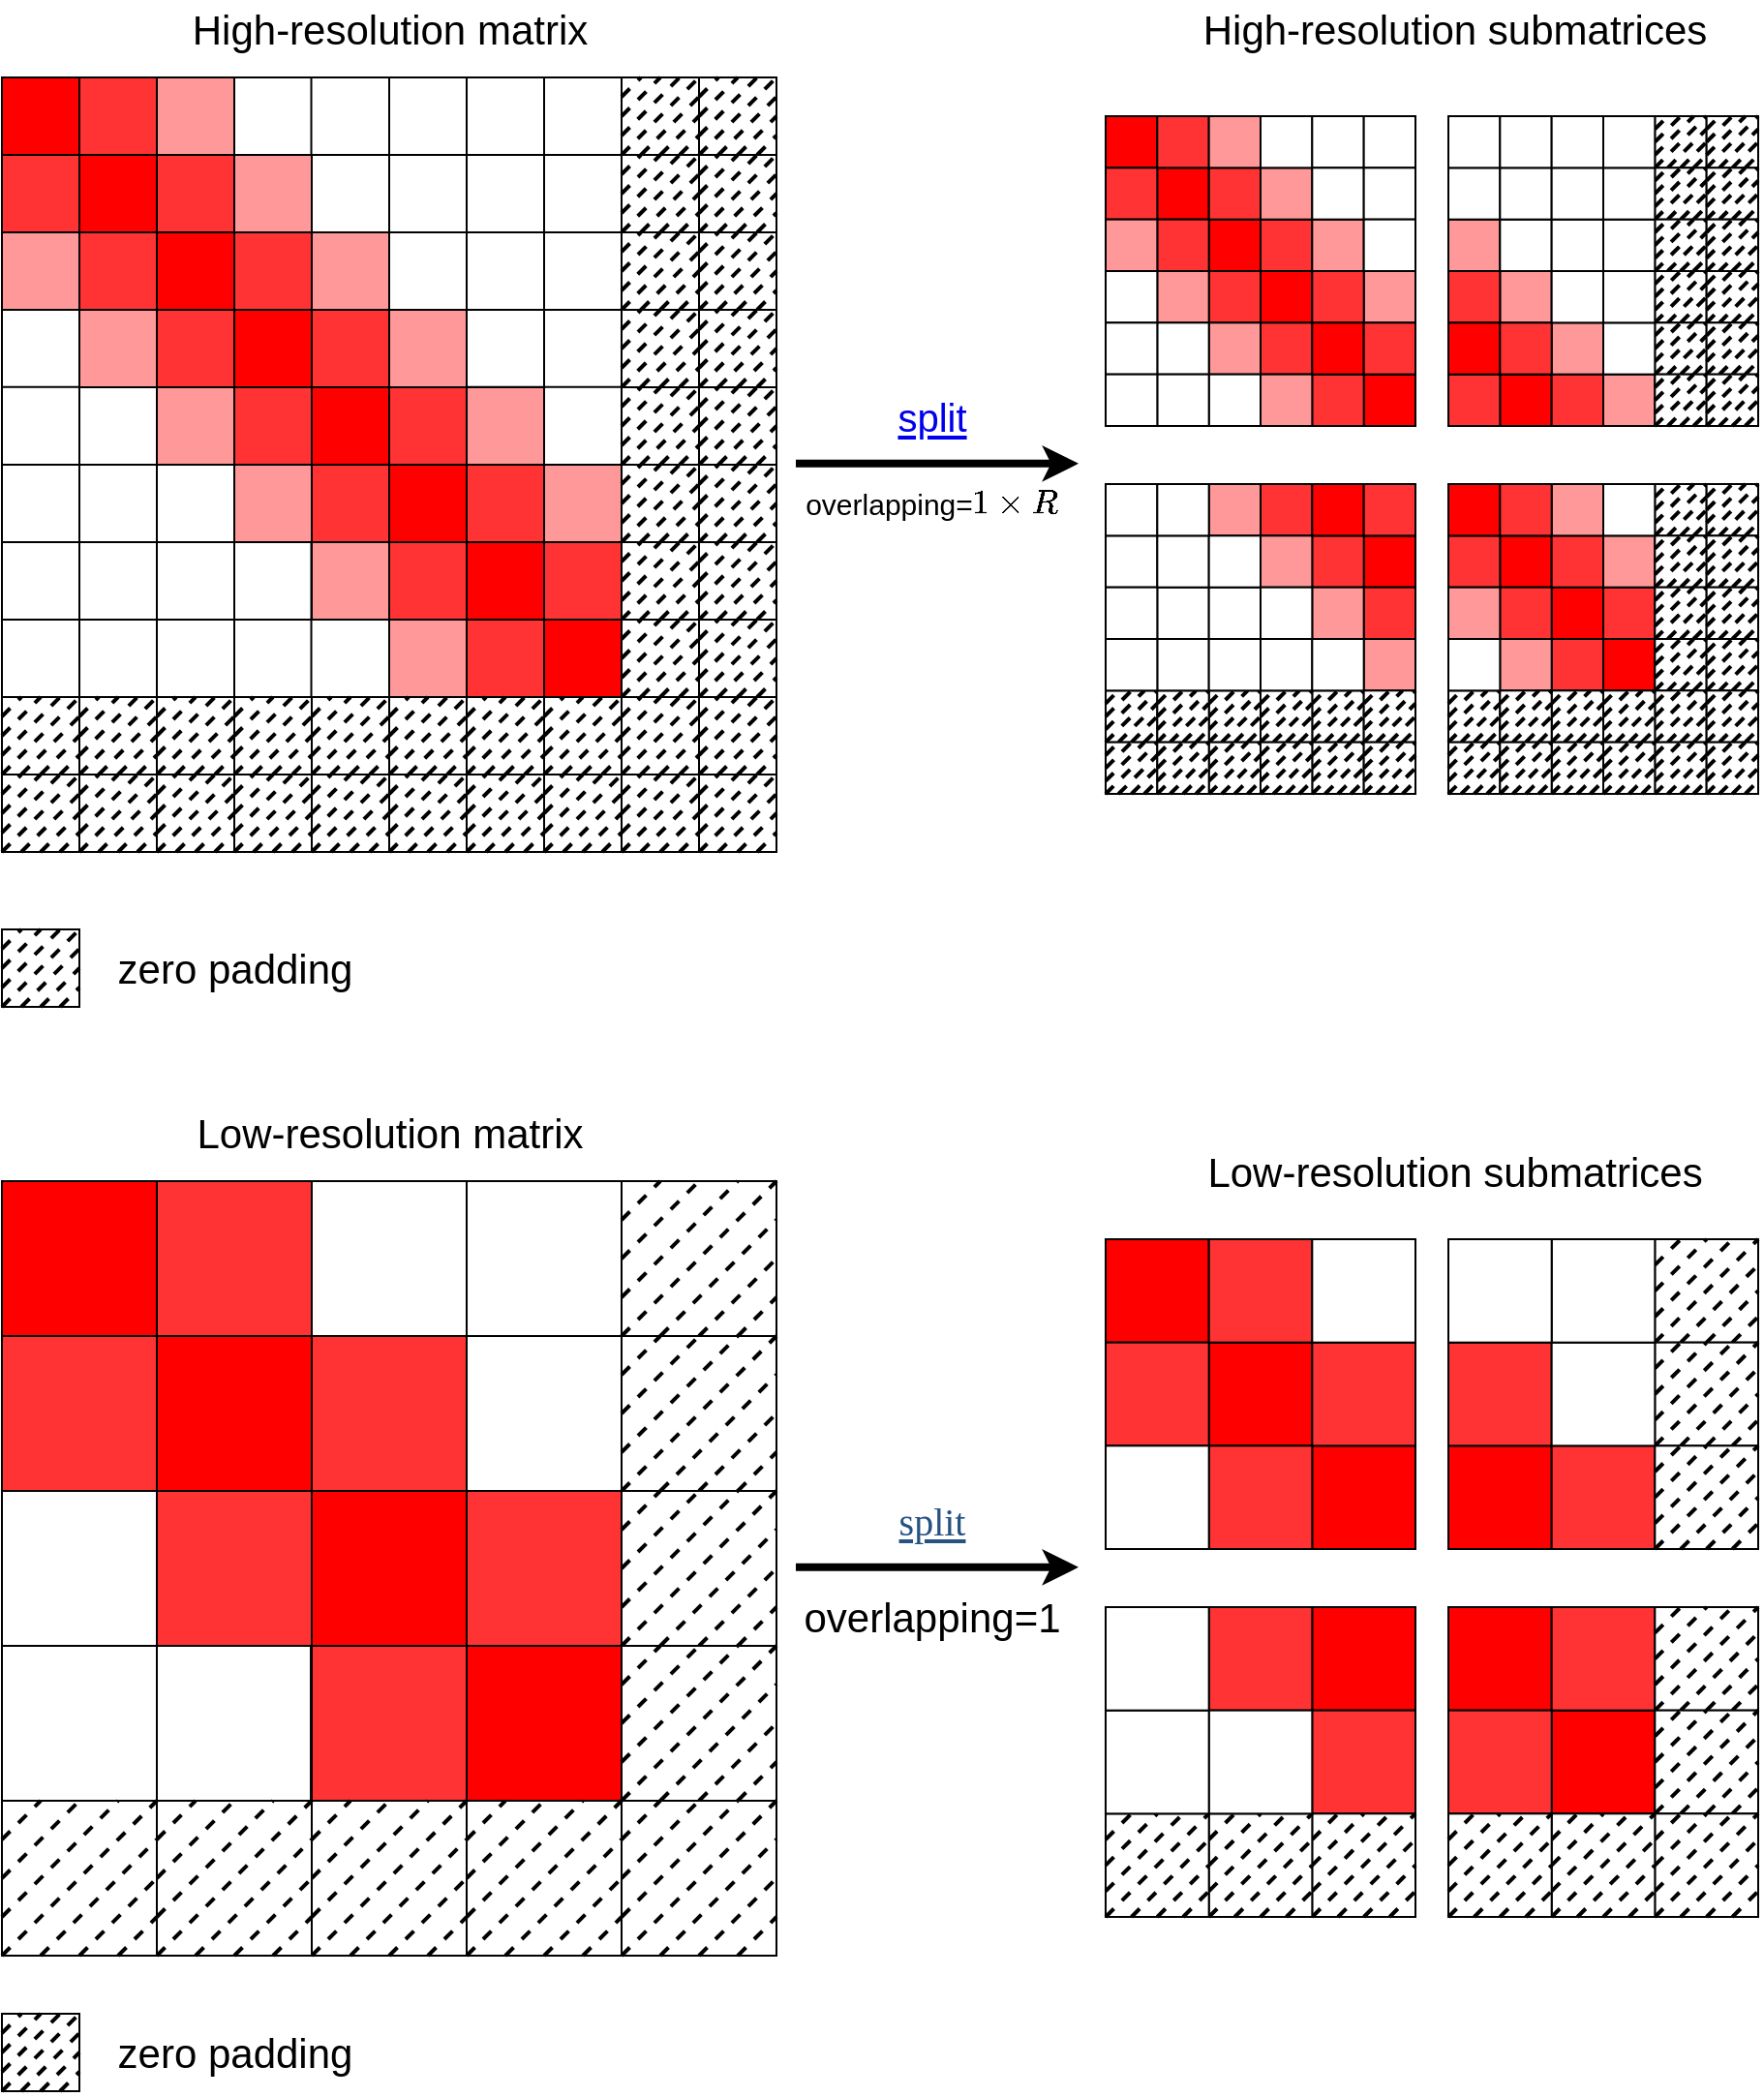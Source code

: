 <mxfile version="13.9.9" type="device" pages="3"><diagram id="DY6AfjyJ96lZlodSa0Us" name="第 1 页"><mxGraphModel dx="1075" dy="806" grid="1" gridSize="10" guides="1" tooltips="1" connect="1" arrows="1" fold="1" page="1" pageScale="1" pageWidth="827" pageHeight="1169" math="1" shadow="0"><root><mxCell id="0"/><mxCell id="1" parent="0"/><mxCell id="2ijLnxNDLOdpqLy8HKYv-1" value="" style="group" parent="1" vertex="1" connectable="0" treatAsSingle="0"><mxGeometry x="80" y="40" width="320" height="320" as="geometry"/></mxCell><mxCell id="2ijLnxNDLOdpqLy8HKYv-2" value="" style="whiteSpace=wrap;html=1;aspect=fixed;" parent="2ijLnxNDLOdpqLy8HKYv-1" vertex="1"><mxGeometry width="320" height="320" as="geometry"/></mxCell><mxCell id="2ijLnxNDLOdpqLy8HKYv-3" value="" style="endArrow=none;html=1;" parent="2ijLnxNDLOdpqLy8HKYv-1" edge="1"><mxGeometry width="50" height="50" relative="1" as="geometry"><mxPoint y="40" as="sourcePoint"/><mxPoint x="320" y="40" as="targetPoint"/></mxGeometry></mxCell><mxCell id="2ijLnxNDLOdpqLy8HKYv-4" value="" style="endArrow=none;html=1;" parent="2ijLnxNDLOdpqLy8HKYv-1" edge="1"><mxGeometry width="50" height="50" relative="1" as="geometry"><mxPoint y="80" as="sourcePoint"/><mxPoint x="320" y="80" as="targetPoint"/></mxGeometry></mxCell><mxCell id="2ijLnxNDLOdpqLy8HKYv-5" value="" style="endArrow=none;html=1;" parent="2ijLnxNDLOdpqLy8HKYv-1" edge="1"><mxGeometry width="50" height="50" relative="1" as="geometry"><mxPoint y="120" as="sourcePoint"/><mxPoint x="320" y="120" as="targetPoint"/></mxGeometry></mxCell><mxCell id="2ijLnxNDLOdpqLy8HKYv-6" value="" style="endArrow=none;html=1;" parent="2ijLnxNDLOdpqLy8HKYv-1" edge="1"><mxGeometry width="50" height="50" relative="1" as="geometry"><mxPoint y="159.86" as="sourcePoint"/><mxPoint x="320" y="159.86" as="targetPoint"/></mxGeometry></mxCell><mxCell id="2ijLnxNDLOdpqLy8HKYv-7" value="" style="endArrow=none;html=1;" parent="2ijLnxNDLOdpqLy8HKYv-1" edge="1"><mxGeometry width="50" height="50" relative="1" as="geometry"><mxPoint y="200" as="sourcePoint"/><mxPoint x="320" y="200" as="targetPoint"/></mxGeometry></mxCell><mxCell id="2ijLnxNDLOdpqLy8HKYv-8" value="" style="endArrow=none;html=1;" parent="2ijLnxNDLOdpqLy8HKYv-1" edge="1"><mxGeometry width="50" height="50" relative="1" as="geometry"><mxPoint y="240" as="sourcePoint"/><mxPoint x="320" y="240" as="targetPoint"/></mxGeometry></mxCell><mxCell id="2ijLnxNDLOdpqLy8HKYv-9" value="" style="endArrow=none;html=1;" parent="2ijLnxNDLOdpqLy8HKYv-1" edge="1"><mxGeometry width="50" height="50" relative="1" as="geometry"><mxPoint y="280.0" as="sourcePoint"/><mxPoint x="320" y="280.0" as="targetPoint"/></mxGeometry></mxCell><mxCell id="2ijLnxNDLOdpqLy8HKYv-10" value="" style="endArrow=none;html=1;" parent="2ijLnxNDLOdpqLy8HKYv-1" edge="1"><mxGeometry width="50" height="50" relative="1" as="geometry"><mxPoint x="40" as="sourcePoint"/><mxPoint x="40" y="320" as="targetPoint"/></mxGeometry></mxCell><mxCell id="2ijLnxNDLOdpqLy8HKYv-11" value="" style="endArrow=none;html=1;" parent="2ijLnxNDLOdpqLy8HKYv-1" edge="1"><mxGeometry width="50" height="50" relative="1" as="geometry"><mxPoint x="80" as="sourcePoint"/><mxPoint x="80" y="320" as="targetPoint"/></mxGeometry></mxCell><mxCell id="2ijLnxNDLOdpqLy8HKYv-12" value="" style="endArrow=none;html=1;" parent="2ijLnxNDLOdpqLy8HKYv-1" edge="1"><mxGeometry width="50" height="50" relative="1" as="geometry"><mxPoint x="120" as="sourcePoint"/><mxPoint x="120" y="320" as="targetPoint"/></mxGeometry></mxCell><mxCell id="2ijLnxNDLOdpqLy8HKYv-13" value="" style="endArrow=none;html=1;" parent="2ijLnxNDLOdpqLy8HKYv-1" edge="1"><mxGeometry width="50" height="50" relative="1" as="geometry"><mxPoint x="159.76" as="sourcePoint"/><mxPoint x="159.76" y="320" as="targetPoint"/></mxGeometry></mxCell><mxCell id="2ijLnxNDLOdpqLy8HKYv-14" value="" style="endArrow=none;html=1;" parent="2ijLnxNDLOdpqLy8HKYv-1" edge="1"><mxGeometry width="50" height="50" relative="1" as="geometry"><mxPoint x="200" as="sourcePoint"/><mxPoint x="200" y="320" as="targetPoint"/></mxGeometry></mxCell><mxCell id="2ijLnxNDLOdpqLy8HKYv-15" value="" style="endArrow=none;html=1;" parent="2ijLnxNDLOdpqLy8HKYv-1" edge="1"><mxGeometry width="50" height="50" relative="1" as="geometry"><mxPoint x="240" as="sourcePoint"/><mxPoint x="240" y="320" as="targetPoint"/></mxGeometry></mxCell><mxCell id="2ijLnxNDLOdpqLy8HKYv-16" value="" style="endArrow=none;html=1;" parent="2ijLnxNDLOdpqLy8HKYv-1" edge="1"><mxGeometry width="50" height="50" relative="1" as="geometry"><mxPoint x="280.0" as="sourcePoint"/><mxPoint x="280.0" y="320" as="targetPoint"/></mxGeometry></mxCell><mxCell id="2ijLnxNDLOdpqLy8HKYv-17" value="" style="rounded=0;whiteSpace=wrap;html=1;fillColor=#FF0000;" parent="2ijLnxNDLOdpqLy8HKYv-1" vertex="1"><mxGeometry width="40" height="40" as="geometry"/></mxCell><mxCell id="2ijLnxNDLOdpqLy8HKYv-18" value="" style="rounded=0;whiteSpace=wrap;html=1;fillColor=#FF0000;" parent="2ijLnxNDLOdpqLy8HKYv-1" vertex="1"><mxGeometry x="40" y="40" width="40" height="40" as="geometry"/></mxCell><mxCell id="2ijLnxNDLOdpqLy8HKYv-19" value="" style="rounded=0;whiteSpace=wrap;html=1;fillColor=#FF0000;" parent="2ijLnxNDLOdpqLy8HKYv-1" vertex="1"><mxGeometry x="80" y="80" width="40" height="40" as="geometry"/></mxCell><mxCell id="2ijLnxNDLOdpqLy8HKYv-20" value="" style="rounded=0;whiteSpace=wrap;html=1;fillColor=#FF0000;" parent="2ijLnxNDLOdpqLy8HKYv-1" vertex="1"><mxGeometry x="120" y="120" width="40" height="40" as="geometry"/></mxCell><mxCell id="2ijLnxNDLOdpqLy8HKYv-21" value="" style="rounded=0;whiteSpace=wrap;html=1;fillColor=#FF0000;" parent="2ijLnxNDLOdpqLy8HKYv-1" vertex="1"><mxGeometry x="160" y="160" width="40" height="40" as="geometry"/></mxCell><mxCell id="2ijLnxNDLOdpqLy8HKYv-22" value="" style="rounded=0;whiteSpace=wrap;html=1;fillColor=#FF0000;" parent="2ijLnxNDLOdpqLy8HKYv-1" vertex="1"><mxGeometry x="200" y="200" width="40" height="40" as="geometry"/></mxCell><mxCell id="2ijLnxNDLOdpqLy8HKYv-23" value="" style="rounded=0;whiteSpace=wrap;html=1;fillColor=#FF0000;" parent="2ijLnxNDLOdpqLy8HKYv-1" vertex="1"><mxGeometry x="240" y="240" width="40" height="40" as="geometry"/></mxCell><mxCell id="2ijLnxNDLOdpqLy8HKYv-24" value="" style="rounded=0;whiteSpace=wrap;html=1;fillColor=#FF0000;" parent="2ijLnxNDLOdpqLy8HKYv-1" vertex="1"><mxGeometry x="280.0" y="280.0" width="40" height="40" as="geometry"/></mxCell><mxCell id="2ijLnxNDLOdpqLy8HKYv-25" value="" style="rounded=0;whiteSpace=wrap;html=1;fillColor=#FF3333;" parent="2ijLnxNDLOdpqLy8HKYv-1" vertex="1"><mxGeometry x="40" y="80" width="40" height="40" as="geometry"/></mxCell><mxCell id="2ijLnxNDLOdpqLy8HKYv-26" value="" style="rounded=0;whiteSpace=wrap;html=1;fillColor=#FF3333;" parent="2ijLnxNDLOdpqLy8HKYv-1" vertex="1"><mxGeometry x="80" y="40" width="40" height="40" as="geometry"/></mxCell><mxCell id="2ijLnxNDLOdpqLy8HKYv-27" value="" style="rounded=0;whiteSpace=wrap;html=1;fillColor=#FF3333;" parent="2ijLnxNDLOdpqLy8HKYv-1" vertex="1"><mxGeometry x="120" y="80" width="40" height="40" as="geometry"/></mxCell><mxCell id="2ijLnxNDLOdpqLy8HKYv-28" value="" style="rounded=0;whiteSpace=wrap;html=1;fillColor=#FF3333;" parent="2ijLnxNDLOdpqLy8HKYv-1" vertex="1"><mxGeometry x="80" y="120" width="40" height="40" as="geometry"/></mxCell><mxCell id="2ijLnxNDLOdpqLy8HKYv-29" value="" style="rounded=0;whiteSpace=wrap;html=1;fillColor=#FF3333;" parent="2ijLnxNDLOdpqLy8HKYv-1" vertex="1"><mxGeometry x="160" y="120" width="40" height="40" as="geometry"/></mxCell><mxCell id="2ijLnxNDLOdpqLy8HKYv-30" value="" style="rounded=0;whiteSpace=wrap;html=1;fillColor=#FF3333;" parent="2ijLnxNDLOdpqLy8HKYv-1" vertex="1"><mxGeometry x="120" y="160" width="40" height="40" as="geometry"/></mxCell><mxCell id="2ijLnxNDLOdpqLy8HKYv-31" value="" style="rounded=0;whiteSpace=wrap;html=1;fillColor=#FF3333;" parent="2ijLnxNDLOdpqLy8HKYv-1" vertex="1"><mxGeometry x="200" y="160" width="40" height="40" as="geometry"/></mxCell><mxCell id="2ijLnxNDLOdpqLy8HKYv-32" value="" style="rounded=0;whiteSpace=wrap;html=1;fillColor=#FF3333;" parent="2ijLnxNDLOdpqLy8HKYv-1" vertex="1"><mxGeometry x="160" y="200" width="40" height="40" as="geometry"/></mxCell><mxCell id="2ijLnxNDLOdpqLy8HKYv-33" value="" style="rounded=0;whiteSpace=wrap;html=1;fillColor=#FF3333;" parent="2ijLnxNDLOdpqLy8HKYv-1" vertex="1"><mxGeometry x="240" y="200" width="40" height="40" as="geometry"/></mxCell><mxCell id="2ijLnxNDLOdpqLy8HKYv-34" value="" style="rounded=0;whiteSpace=wrap;html=1;fillColor=#FF3333;" parent="2ijLnxNDLOdpqLy8HKYv-1" vertex="1"><mxGeometry x="200" y="240" width="40" height="40" as="geometry"/></mxCell><mxCell id="2ijLnxNDLOdpqLy8HKYv-35" value="" style="rounded=0;whiteSpace=wrap;html=1;fillColor=#FF3333;" parent="2ijLnxNDLOdpqLy8HKYv-1" vertex="1"><mxGeometry x="280.0" y="240" width="40" height="40" as="geometry"/></mxCell><mxCell id="2ijLnxNDLOdpqLy8HKYv-36" value="" style="rounded=0;whiteSpace=wrap;html=1;fillColor=#FF3333;" parent="2ijLnxNDLOdpqLy8HKYv-1" vertex="1"><mxGeometry x="240" y="280.0" width="40" height="40" as="geometry"/></mxCell><mxCell id="2ijLnxNDLOdpqLy8HKYv-37" value="" style="rounded=0;whiteSpace=wrap;html=1;fillColor=#FF3333;" parent="2ijLnxNDLOdpqLy8HKYv-1" vertex="1"><mxGeometry y="40" width="40" height="40" as="geometry"/></mxCell><mxCell id="2ijLnxNDLOdpqLy8HKYv-38" value="" style="rounded=0;whiteSpace=wrap;html=1;fillColor=#FF3333;" parent="2ijLnxNDLOdpqLy8HKYv-1" vertex="1"><mxGeometry x="40" width="40" height="40" as="geometry"/></mxCell><mxCell id="2ijLnxNDLOdpqLy8HKYv-39" value="" style="rounded=0;whiteSpace=wrap;html=1;fillColor=#FF9999;" parent="2ijLnxNDLOdpqLy8HKYv-1" vertex="1"><mxGeometry x="80" width="40" height="40" as="geometry"/></mxCell><mxCell id="2ijLnxNDLOdpqLy8HKYv-40" value="" style="rounded=0;whiteSpace=wrap;html=1;fillColor=#FF9999;" parent="2ijLnxNDLOdpqLy8HKYv-1" vertex="1"><mxGeometry x="120" y="40" width="40" height="40" as="geometry"/></mxCell><mxCell id="2ijLnxNDLOdpqLy8HKYv-41" value="" style="rounded=0;whiteSpace=wrap;html=1;fillColor=#FF9999;" parent="2ijLnxNDLOdpqLy8HKYv-1" vertex="1"><mxGeometry y="80" width="40" height="40" as="geometry"/></mxCell><mxCell id="2ijLnxNDLOdpqLy8HKYv-42" value="" style="rounded=0;whiteSpace=wrap;html=1;fillColor=#FF9999;" parent="2ijLnxNDLOdpqLy8HKYv-1" vertex="1"><mxGeometry x="40" y="120" width="40" height="40" as="geometry"/></mxCell><mxCell id="2ijLnxNDLOdpqLy8HKYv-43" value="" style="rounded=0;whiteSpace=wrap;html=1;fillColor=#FF9999;" parent="2ijLnxNDLOdpqLy8HKYv-1" vertex="1"><mxGeometry x="160" y="80" width="40" height="40" as="geometry"/></mxCell><mxCell id="2ijLnxNDLOdpqLy8HKYv-44" value="" style="rounded=0;whiteSpace=wrap;html=1;fillColor=#FF9999;" parent="2ijLnxNDLOdpqLy8HKYv-1" vertex="1"><mxGeometry x="80" y="160" width="40" height="40" as="geometry"/></mxCell><mxCell id="2ijLnxNDLOdpqLy8HKYv-45" value="" style="rounded=0;whiteSpace=wrap;html=1;fillColor=#FF9999;" parent="2ijLnxNDLOdpqLy8HKYv-1" vertex="1"><mxGeometry x="200" y="120" width="40" height="40" as="geometry"/></mxCell><mxCell id="2ijLnxNDLOdpqLy8HKYv-46" value="" style="rounded=0;whiteSpace=wrap;html=1;fillColor=#FF9999;" parent="2ijLnxNDLOdpqLy8HKYv-1" vertex="1"><mxGeometry x="120" y="200" width="40" height="40" as="geometry"/></mxCell><mxCell id="2ijLnxNDLOdpqLy8HKYv-47" value="" style="rounded=0;whiteSpace=wrap;html=1;fillColor=#FF9999;" parent="2ijLnxNDLOdpqLy8HKYv-1" vertex="1"><mxGeometry x="240" y="160" width="40" height="40" as="geometry"/></mxCell><mxCell id="2ijLnxNDLOdpqLy8HKYv-48" value="" style="rounded=0;whiteSpace=wrap;html=1;fillColor=#FF9999;" parent="2ijLnxNDLOdpqLy8HKYv-1" vertex="1"><mxGeometry x="160" y="240" width="40" height="40" as="geometry"/></mxCell><mxCell id="2ijLnxNDLOdpqLy8HKYv-49" value="" style="rounded=0;whiteSpace=wrap;html=1;fillColor=#FF9999;" parent="2ijLnxNDLOdpqLy8HKYv-1" vertex="1"><mxGeometry x="280.0" y="200" width="40" height="40" as="geometry"/></mxCell><mxCell id="2ijLnxNDLOdpqLy8HKYv-50" value="" style="rounded=0;whiteSpace=wrap;html=1;fillColor=#FF9999;" parent="2ijLnxNDLOdpqLy8HKYv-1" vertex="1"><mxGeometry x="200" y="280.0" width="40" height="40" as="geometry"/></mxCell><mxCell id="2ijLnxNDLOdpqLy8HKYv-130" value="" style="rounded=0;whiteSpace=wrap;html=1;fillColor=#FF9999;" parent="2ijLnxNDLOdpqLy8HKYv-1" vertex="1"><mxGeometry x="160" y="80" width="40" height="40" as="geometry"/></mxCell><mxCell id="2ijLnxNDLOdpqLy8HKYv-131" value="" style="rounded=0;whiteSpace=wrap;html=1;fillColor=#FF3333;" parent="2ijLnxNDLOdpqLy8HKYv-1" vertex="1"><mxGeometry x="160" y="120" width="40" height="40" as="geometry"/></mxCell><mxCell id="2ijLnxNDLOdpqLy8HKYv-132" value="" style="rounded=0;whiteSpace=wrap;html=1;fillColor=#FF0000;" parent="2ijLnxNDLOdpqLy8HKYv-1" vertex="1"><mxGeometry x="160" y="160" width="40" height="40" as="geometry"/></mxCell><mxCell id="2ijLnxNDLOdpqLy8HKYv-133" value="" style="rounded=0;whiteSpace=wrap;html=1;fillColor=#FF3333;" parent="2ijLnxNDLOdpqLy8HKYv-1" vertex="1"><mxGeometry x="200" y="160" width="40" height="40" as="geometry"/></mxCell><mxCell id="4HgQwOtwN6IrUlLEIEGA-13" value="" style="group" parent="1" vertex="1" connectable="0" treatAsSingle="0"><mxGeometry x="80" y="610" width="320" height="320" as="geometry"/></mxCell><mxCell id="4HgQwOtwN6IrUlLEIEGA-14" value="" style="group" parent="4HgQwOtwN6IrUlLEIEGA-13" vertex="1" connectable="0" treatAsSingle="0"><mxGeometry width="320" height="320" as="geometry"/></mxCell><mxCell id="4HgQwOtwN6IrUlLEIEGA-15" value="" style="group" parent="4HgQwOtwN6IrUlLEIEGA-14" vertex="1" connectable="0" treatAsSingle="0"><mxGeometry width="320" height="320" as="geometry"/></mxCell><mxCell id="4HgQwOtwN6IrUlLEIEGA-16" value="" style="whiteSpace=wrap;html=1;aspect=fixed;" parent="4HgQwOtwN6IrUlLEIEGA-15" vertex="1"><mxGeometry width="320" height="320" as="geometry"/></mxCell><mxCell id="4HgQwOtwN6IrUlLEIEGA-17" value="" style="endArrow=none;html=1;" parent="4HgQwOtwN6IrUlLEIEGA-15" edge="1"><mxGeometry width="50" height="50" relative="1" as="geometry"><mxPoint y="80" as="sourcePoint"/><mxPoint x="320" y="80" as="targetPoint"/></mxGeometry></mxCell><mxCell id="4HgQwOtwN6IrUlLEIEGA-18" value="" style="endArrow=none;html=1;" parent="4HgQwOtwN6IrUlLEIEGA-15" edge="1"><mxGeometry width="50" height="50" relative="1" as="geometry"><mxPoint y="160" as="sourcePoint"/><mxPoint x="320" y="160" as="targetPoint"/></mxGeometry></mxCell><mxCell id="4HgQwOtwN6IrUlLEIEGA-19" value="" style="endArrow=none;html=1;" parent="4HgQwOtwN6IrUlLEIEGA-15" edge="1"><mxGeometry width="50" height="50" relative="1" as="geometry"><mxPoint y="240" as="sourcePoint"/><mxPoint x="320" y="240" as="targetPoint"/></mxGeometry></mxCell><mxCell id="4HgQwOtwN6IrUlLEIEGA-20" value="" style="endArrow=none;html=1;" parent="4HgQwOtwN6IrUlLEIEGA-15" edge="1"><mxGeometry width="50" height="50" relative="1" as="geometry"><mxPoint x="80" as="sourcePoint"/><mxPoint x="80" y="320" as="targetPoint"/></mxGeometry></mxCell><mxCell id="4HgQwOtwN6IrUlLEIEGA-21" value="" style="endArrow=none;html=1;" parent="4HgQwOtwN6IrUlLEIEGA-15" edge="1"><mxGeometry width="50" height="50" relative="1" as="geometry"><mxPoint x="159.52" as="sourcePoint"/><mxPoint x="159.52" y="320" as="targetPoint"/></mxGeometry></mxCell><mxCell id="4HgQwOtwN6IrUlLEIEGA-22" value="" style="endArrow=none;html=1;" parent="4HgQwOtwN6IrUlLEIEGA-15" edge="1"><mxGeometry width="50" height="50" relative="1" as="geometry"><mxPoint x="240" as="sourcePoint"/><mxPoint x="240" y="320" as="targetPoint"/></mxGeometry></mxCell><mxCell id="4HgQwOtwN6IrUlLEIEGA-23" value="" style="rounded=0;whiteSpace=wrap;html=1;fillColor=#FF0000;" parent="4HgQwOtwN6IrUlLEIEGA-15" vertex="1"><mxGeometry width="80" height="80" as="geometry"/></mxCell><mxCell id="4HgQwOtwN6IrUlLEIEGA-24" value="" style="rounded=0;whiteSpace=wrap;html=1;fillColor=#FF0000;" parent="4HgQwOtwN6IrUlLEIEGA-15" vertex="1"><mxGeometry x="80" y="80" width="80" height="80" as="geometry"/></mxCell><mxCell id="4HgQwOtwN6IrUlLEIEGA-25" value="" style="rounded=0;whiteSpace=wrap;html=1;fillColor=#FF0000;" parent="4HgQwOtwN6IrUlLEIEGA-15" vertex="1"><mxGeometry x="160" y="160" width="80" height="80" as="geometry"/></mxCell><mxCell id="4HgQwOtwN6IrUlLEIEGA-26" value="" style="rounded=0;whiteSpace=wrap;html=1;fillColor=#FF0000;" parent="4HgQwOtwN6IrUlLEIEGA-15" vertex="1"><mxGeometry x="240" y="240" width="80" height="80" as="geometry"/></mxCell><mxCell id="4HgQwOtwN6IrUlLEIEGA-27" value="" style="rounded=0;whiteSpace=wrap;html=1;fillColor=#FF3333;" parent="4HgQwOtwN6IrUlLEIEGA-15" vertex="1"><mxGeometry y="80" width="80" height="80" as="geometry"/></mxCell><mxCell id="4HgQwOtwN6IrUlLEIEGA-28" value="" style="rounded=0;whiteSpace=wrap;html=1;fillColor=#FF3333;" parent="4HgQwOtwN6IrUlLEIEGA-15" vertex="1"><mxGeometry x="80" width="80" height="80" as="geometry"/></mxCell><mxCell id="4HgQwOtwN6IrUlLEIEGA-29" value="" style="rounded=0;whiteSpace=wrap;html=1;fillColor=#FF3333;" parent="4HgQwOtwN6IrUlLEIEGA-15" vertex="1"><mxGeometry x="160" y="80" width="80" height="80" as="geometry"/></mxCell><mxCell id="4HgQwOtwN6IrUlLEIEGA-30" value="" style="rounded=0;whiteSpace=wrap;html=1;fillColor=#FF3333;" parent="4HgQwOtwN6IrUlLEIEGA-15" vertex="1"><mxGeometry x="240" y="160" width="80" height="80" as="geometry"/></mxCell><mxCell id="4HgQwOtwN6IrUlLEIEGA-31" value="" style="rounded=0;whiteSpace=wrap;html=1;fillColor=#FF3333;" parent="4HgQwOtwN6IrUlLEIEGA-15" vertex="1"><mxGeometry x="160" y="240" width="80" height="80" as="geometry"/></mxCell><mxCell id="4HgQwOtwN6IrUlLEIEGA-32" value="" style="rounded=0;whiteSpace=wrap;html=1;fillColor=#FF3333;" parent="4HgQwOtwN6IrUlLEIEGA-15" vertex="1"><mxGeometry x="80" y="160" width="80" height="80" as="geometry"/></mxCell><mxCell id="4HgQwOtwN6IrUlLEIEGA-42" value="" style="group" parent="1" vertex="1" connectable="0" treatAsSingle="0"><mxGeometry x="650" y="640" width="160" height="160" as="geometry"/></mxCell><mxCell id="4HgQwOtwN6IrUlLEIEGA-33" value="" style="rounded=0;whiteSpace=wrap;html=1;fillColor=#FF0000;" parent="4HgQwOtwN6IrUlLEIEGA-42" vertex="1"><mxGeometry width="53.333" height="53.333" as="geometry"/></mxCell><mxCell id="4HgQwOtwN6IrUlLEIEGA-34" value="" style="rounded=0;whiteSpace=wrap;html=1;fillColor=#FF0000;" parent="4HgQwOtwN6IrUlLEIEGA-42" vertex="1"><mxGeometry x="53.333" y="53.333" width="53.333" height="53.333" as="geometry"/></mxCell><mxCell id="4HgQwOtwN6IrUlLEIEGA-35" value="" style="rounded=0;whiteSpace=wrap;html=1;fillColor=#FF0000;" parent="4HgQwOtwN6IrUlLEIEGA-42" vertex="1"><mxGeometry x="106.667" y="106.667" width="53.333" height="53.333" as="geometry"/></mxCell><mxCell id="4HgQwOtwN6IrUlLEIEGA-36" value="" style="rounded=0;whiteSpace=wrap;html=1;fillColor=#FF3333;" parent="4HgQwOtwN6IrUlLEIEGA-42" vertex="1"><mxGeometry y="53.333" width="53.333" height="53.333" as="geometry"/></mxCell><mxCell id="4HgQwOtwN6IrUlLEIEGA-37" value="" style="rounded=0;whiteSpace=wrap;html=1;fillColor=#FF3333;" parent="4HgQwOtwN6IrUlLEIEGA-42" vertex="1"><mxGeometry x="53.333" width="53.333" height="53.333" as="geometry"/></mxCell><mxCell id="4HgQwOtwN6IrUlLEIEGA-38" value="" style="rounded=0;whiteSpace=wrap;html=1;fillColor=#FF3333;" parent="4HgQwOtwN6IrUlLEIEGA-42" vertex="1"><mxGeometry x="106.667" y="53.333" width="53.333" height="53.333" as="geometry"/></mxCell><mxCell id="4HgQwOtwN6IrUlLEIEGA-39" value="" style="rounded=0;whiteSpace=wrap;html=1;fillColor=#FF3333;" parent="4HgQwOtwN6IrUlLEIEGA-42" vertex="1"><mxGeometry x="53.333" y="106.667" width="53.333" height="53.333" as="geometry"/></mxCell><mxCell id="4HgQwOtwN6IrUlLEIEGA-40" value="" style="rounded=0;whiteSpace=wrap;html=1;fillColor=#FFFFFF;" parent="4HgQwOtwN6IrUlLEIEGA-42" vertex="1"><mxGeometry x="106.667" width="53.333" height="53.333" as="geometry"/></mxCell><mxCell id="4HgQwOtwN6IrUlLEIEGA-41" value="" style="rounded=0;whiteSpace=wrap;html=1;fillColor=#FFFFFF;" parent="4HgQwOtwN6IrUlLEIEGA-42" vertex="1"><mxGeometry y="106.667" width="53.333" height="53.333" as="geometry"/></mxCell><mxCell id="4HgQwOtwN6IrUlLEIEGA-45" value="" style="endArrow=classic;html=1;strokeColor=#000000;strokeWidth=4;fontSize=21;" parent="1" edge="1"><mxGeometry width="50" height="50" relative="1" as="geometry"><mxPoint x="490" y="809.41" as="sourcePoint"/><mxPoint x="636" y="809.41" as="targetPoint"/></mxGeometry></mxCell><mxCell id="4HgQwOtwN6IrUlLEIEGA-47" value="Low-resolution matrix" style="text;html=1;align=center;verticalAlign=middle;resizable=0;points=[];autosize=1;fontSize=21;" parent="1" vertex="1"><mxGeometry x="170" y="570" width="220" height="30" as="geometry"/></mxCell><mxCell id="4HgQwOtwN6IrUlLEIEGA-59" value="" style="group" parent="1" vertex="1" connectable="0" treatAsSingle="0"><mxGeometry x="400" y="610" width="80" height="80" as="geometry"/></mxCell><mxCell id="4HgQwOtwN6IrUlLEIEGA-48" value="" style="rounded=0;whiteSpace=wrap;html=1;fillColor=#FFFFFF;" parent="4HgQwOtwN6IrUlLEIEGA-59" vertex="1"><mxGeometry width="80" height="80" as="geometry"/></mxCell><mxCell id="4HgQwOtwN6IrUlLEIEGA-50" value="" style="endArrow=none;dashed=1;html=1;strokeColor=#000000;strokeWidth=2;fontSize=21;exitX=0;exitY=0.25;exitDx=0;exitDy=0;entryX=0.25;entryY=0;entryDx=0;entryDy=0;" parent="4HgQwOtwN6IrUlLEIEGA-59" source="4HgQwOtwN6IrUlLEIEGA-48" target="4HgQwOtwN6IrUlLEIEGA-48" edge="1"><mxGeometry width="50" height="50" relative="1" as="geometry"><mxPoint x="20" y="70" as="sourcePoint"/><mxPoint x="40" as="targetPoint"/></mxGeometry></mxCell><mxCell id="4HgQwOtwN6IrUlLEIEGA-52" value="" style="endArrow=none;dashed=1;html=1;strokeColor=#000000;strokeWidth=2;fontSize=21;exitX=0;exitY=0.5;exitDx=0;exitDy=0;entryX=0.5;entryY=0;entryDx=0;entryDy=0;" parent="4HgQwOtwN6IrUlLEIEGA-59" source="4HgQwOtwN6IrUlLEIEGA-48" target="4HgQwOtwN6IrUlLEIEGA-48" edge="1"><mxGeometry width="50" height="50" relative="1" as="geometry"><mxPoint x="10" y="30.0" as="sourcePoint"/><mxPoint x="30" y="10.0" as="targetPoint"/><Array as="points"><mxPoint x="20" y="20"/></Array></mxGeometry></mxCell><mxCell id="4HgQwOtwN6IrUlLEIEGA-53" value="" style="endArrow=none;dashed=1;html=1;strokeColor=#000000;strokeWidth=2;fontSize=21;exitX=0;exitY=0.5;exitDx=0;exitDy=0;entryX=0.75;entryY=0;entryDx=0;entryDy=0;" parent="4HgQwOtwN6IrUlLEIEGA-59" target="4HgQwOtwN6IrUlLEIEGA-48" edge="1"><mxGeometry width="50" height="50" relative="1" as="geometry"><mxPoint y="60" as="sourcePoint"/><mxPoint x="40" y="20" as="targetPoint"/><Array as="points"><mxPoint x="20" y="40"/></Array></mxGeometry></mxCell><mxCell id="4HgQwOtwN6IrUlLEIEGA-54" value="" style="endArrow=none;dashed=1;html=1;strokeColor=#000000;strokeWidth=2;fontSize=21;exitX=0;exitY=0.5;exitDx=0;exitDy=0;entryX=1;entryY=0;entryDx=0;entryDy=0;" parent="4HgQwOtwN6IrUlLEIEGA-59" target="4HgQwOtwN6IrUlLEIEGA-48" edge="1"><mxGeometry width="50" height="50" relative="1" as="geometry"><mxPoint y="80" as="sourcePoint"/><mxPoint x="60" y="20" as="targetPoint"/><Array as="points"><mxPoint x="20" y="60"/></Array></mxGeometry></mxCell><mxCell id="4HgQwOtwN6IrUlLEIEGA-56" value="" style="endArrow=none;dashed=1;html=1;strokeColor=#000000;strokeWidth=2;fontSize=21;exitX=0;exitY=0.5;exitDx=0;exitDy=0;entryX=0.75;entryY=0;entryDx=0;entryDy=0;" parent="4HgQwOtwN6IrUlLEIEGA-59" edge="1"><mxGeometry width="50" height="50" relative="1" as="geometry"><mxPoint x="20" y="80" as="sourcePoint"/><mxPoint x="80" y="20" as="targetPoint"/><Array as="points"><mxPoint x="40" y="60"/></Array></mxGeometry></mxCell><mxCell id="4HgQwOtwN6IrUlLEIEGA-57" value="" style="endArrow=none;dashed=1;html=1;strokeColor=#000000;strokeWidth=2;fontSize=21;exitX=0;exitY=0.5;exitDx=0;exitDy=0;entryX=0.5;entryY=0;entryDx=0;entryDy=0;" parent="4HgQwOtwN6IrUlLEIEGA-59" edge="1"><mxGeometry width="50" height="50" relative="1" as="geometry"><mxPoint x="40" y="80" as="sourcePoint"/><mxPoint x="80" y="40" as="targetPoint"/><Array as="points"><mxPoint x="60" y="60"/></Array></mxGeometry></mxCell><mxCell id="4HgQwOtwN6IrUlLEIEGA-58" value="" style="endArrow=none;dashed=1;html=1;strokeColor=#000000;strokeWidth=2;fontSize=21;exitX=0;exitY=0.25;exitDx=0;exitDy=0;entryX=0.25;entryY=0;entryDx=0;entryDy=0;" parent="4HgQwOtwN6IrUlLEIEGA-59" edge="1"><mxGeometry width="50" height="50" relative="1" as="geometry"><mxPoint x="60" y="80" as="sourcePoint"/><mxPoint x="80" y="60" as="targetPoint"/></mxGeometry></mxCell><mxCell id="4HgQwOtwN6IrUlLEIEGA-60" value="" style="group" parent="1" vertex="1" connectable="0" treatAsSingle="0"><mxGeometry x="400" y="690" width="80" height="80" as="geometry"/></mxCell><mxCell id="4HgQwOtwN6IrUlLEIEGA-61" value="" style="rounded=0;whiteSpace=wrap;html=1;fillColor=#FFFFFF;" parent="4HgQwOtwN6IrUlLEIEGA-60" vertex="1"><mxGeometry width="80" height="80" as="geometry"/></mxCell><mxCell id="4HgQwOtwN6IrUlLEIEGA-62" value="" style="endArrow=none;dashed=1;html=1;strokeColor=#000000;strokeWidth=2;fontSize=21;exitX=0;exitY=0.25;exitDx=0;exitDy=0;entryX=0.25;entryY=0;entryDx=0;entryDy=0;" parent="4HgQwOtwN6IrUlLEIEGA-60" source="4HgQwOtwN6IrUlLEIEGA-61" target="4HgQwOtwN6IrUlLEIEGA-61" edge="1"><mxGeometry width="50" height="50" relative="1" as="geometry"><mxPoint x="20" y="70" as="sourcePoint"/><mxPoint x="40" as="targetPoint"/></mxGeometry></mxCell><mxCell id="4HgQwOtwN6IrUlLEIEGA-63" value="" style="endArrow=none;dashed=1;html=1;strokeColor=#000000;strokeWidth=2;fontSize=21;exitX=0;exitY=0.5;exitDx=0;exitDy=0;entryX=0.5;entryY=0;entryDx=0;entryDy=0;" parent="4HgQwOtwN6IrUlLEIEGA-60" source="4HgQwOtwN6IrUlLEIEGA-61" target="4HgQwOtwN6IrUlLEIEGA-61" edge="1"><mxGeometry width="50" height="50" relative="1" as="geometry"><mxPoint x="10" y="30.0" as="sourcePoint"/><mxPoint x="30" y="10.0" as="targetPoint"/><Array as="points"><mxPoint x="20" y="20"/></Array></mxGeometry></mxCell><mxCell id="4HgQwOtwN6IrUlLEIEGA-64" value="" style="endArrow=none;dashed=1;html=1;strokeColor=#000000;strokeWidth=2;fontSize=21;exitX=0;exitY=0.5;exitDx=0;exitDy=0;entryX=0.75;entryY=0;entryDx=0;entryDy=0;" parent="4HgQwOtwN6IrUlLEIEGA-60" target="4HgQwOtwN6IrUlLEIEGA-61" edge="1"><mxGeometry width="50" height="50" relative="1" as="geometry"><mxPoint y="60" as="sourcePoint"/><mxPoint x="40" y="20" as="targetPoint"/><Array as="points"><mxPoint x="20" y="40"/></Array></mxGeometry></mxCell><mxCell id="4HgQwOtwN6IrUlLEIEGA-65" value="" style="endArrow=none;dashed=1;html=1;strokeColor=#000000;strokeWidth=2;fontSize=21;exitX=0;exitY=0.5;exitDx=0;exitDy=0;entryX=1;entryY=0;entryDx=0;entryDy=0;" parent="4HgQwOtwN6IrUlLEIEGA-60" target="4HgQwOtwN6IrUlLEIEGA-61" edge="1"><mxGeometry width="50" height="50" relative="1" as="geometry"><mxPoint y="80" as="sourcePoint"/><mxPoint x="60" y="20" as="targetPoint"/><Array as="points"><mxPoint x="20" y="60"/></Array></mxGeometry></mxCell><mxCell id="4HgQwOtwN6IrUlLEIEGA-66" value="" style="endArrow=none;dashed=1;html=1;strokeColor=#000000;strokeWidth=2;fontSize=21;exitX=0;exitY=0.5;exitDx=0;exitDy=0;entryX=0.75;entryY=0;entryDx=0;entryDy=0;" parent="4HgQwOtwN6IrUlLEIEGA-60" edge="1"><mxGeometry width="50" height="50" relative="1" as="geometry"><mxPoint x="20" y="80" as="sourcePoint"/><mxPoint x="80" y="20" as="targetPoint"/><Array as="points"><mxPoint x="40" y="60"/></Array></mxGeometry></mxCell><mxCell id="4HgQwOtwN6IrUlLEIEGA-67" value="" style="endArrow=none;dashed=1;html=1;strokeColor=#000000;strokeWidth=2;fontSize=21;exitX=0;exitY=0.5;exitDx=0;exitDy=0;entryX=0.5;entryY=0;entryDx=0;entryDy=0;" parent="4HgQwOtwN6IrUlLEIEGA-60" edge="1"><mxGeometry width="50" height="50" relative="1" as="geometry"><mxPoint x="40" y="80" as="sourcePoint"/><mxPoint x="80" y="40" as="targetPoint"/><Array as="points"><mxPoint x="60" y="60"/></Array></mxGeometry></mxCell><mxCell id="4HgQwOtwN6IrUlLEIEGA-68" value="" style="endArrow=none;dashed=1;html=1;strokeColor=#000000;strokeWidth=2;fontSize=21;exitX=0;exitY=0.25;exitDx=0;exitDy=0;entryX=0.25;entryY=0;entryDx=0;entryDy=0;" parent="4HgQwOtwN6IrUlLEIEGA-60" edge="1"><mxGeometry width="50" height="50" relative="1" as="geometry"><mxPoint x="60" y="80" as="sourcePoint"/><mxPoint x="80" y="60" as="targetPoint"/></mxGeometry></mxCell><mxCell id="4HgQwOtwN6IrUlLEIEGA-69" value="" style="group" parent="1" vertex="1" connectable="0" treatAsSingle="0"><mxGeometry x="400" y="770" width="80" height="80" as="geometry"/></mxCell><mxCell id="4HgQwOtwN6IrUlLEIEGA-70" value="" style="rounded=0;whiteSpace=wrap;html=1;fillColor=#FFFFFF;" parent="4HgQwOtwN6IrUlLEIEGA-69" vertex="1"><mxGeometry width="80" height="80" as="geometry"/></mxCell><mxCell id="4HgQwOtwN6IrUlLEIEGA-71" value="" style="endArrow=none;dashed=1;html=1;strokeColor=#000000;strokeWidth=2;fontSize=21;exitX=0;exitY=0.25;exitDx=0;exitDy=0;entryX=0.25;entryY=0;entryDx=0;entryDy=0;" parent="4HgQwOtwN6IrUlLEIEGA-69" source="4HgQwOtwN6IrUlLEIEGA-70" target="4HgQwOtwN6IrUlLEIEGA-70" edge="1"><mxGeometry width="50" height="50" relative="1" as="geometry"><mxPoint x="20" y="70" as="sourcePoint"/><mxPoint x="40" as="targetPoint"/></mxGeometry></mxCell><mxCell id="4HgQwOtwN6IrUlLEIEGA-72" value="" style="endArrow=none;dashed=1;html=1;strokeColor=#000000;strokeWidth=2;fontSize=21;exitX=0;exitY=0.5;exitDx=0;exitDy=0;entryX=0.5;entryY=0;entryDx=0;entryDy=0;" parent="4HgQwOtwN6IrUlLEIEGA-69" source="4HgQwOtwN6IrUlLEIEGA-70" target="4HgQwOtwN6IrUlLEIEGA-70" edge="1"><mxGeometry width="50" height="50" relative="1" as="geometry"><mxPoint x="10" y="30.0" as="sourcePoint"/><mxPoint x="30" y="10.0" as="targetPoint"/><Array as="points"><mxPoint x="20" y="20"/></Array></mxGeometry></mxCell><mxCell id="4HgQwOtwN6IrUlLEIEGA-73" value="" style="endArrow=none;dashed=1;html=1;strokeColor=#000000;strokeWidth=2;fontSize=21;exitX=0;exitY=0.5;exitDx=0;exitDy=0;entryX=0.75;entryY=0;entryDx=0;entryDy=0;" parent="4HgQwOtwN6IrUlLEIEGA-69" target="4HgQwOtwN6IrUlLEIEGA-70" edge="1"><mxGeometry width="50" height="50" relative="1" as="geometry"><mxPoint y="60" as="sourcePoint"/><mxPoint x="40" y="20" as="targetPoint"/><Array as="points"><mxPoint x="20" y="40"/></Array></mxGeometry></mxCell><mxCell id="4HgQwOtwN6IrUlLEIEGA-74" value="" style="endArrow=none;dashed=1;html=1;strokeColor=#000000;strokeWidth=2;fontSize=21;exitX=0;exitY=0.5;exitDx=0;exitDy=0;entryX=1;entryY=0;entryDx=0;entryDy=0;" parent="4HgQwOtwN6IrUlLEIEGA-69" target="4HgQwOtwN6IrUlLEIEGA-70" edge="1"><mxGeometry width="50" height="50" relative="1" as="geometry"><mxPoint y="80" as="sourcePoint"/><mxPoint x="60" y="20" as="targetPoint"/><Array as="points"><mxPoint x="20" y="60"/></Array></mxGeometry></mxCell><mxCell id="4HgQwOtwN6IrUlLEIEGA-75" value="" style="endArrow=none;dashed=1;html=1;strokeColor=#000000;strokeWidth=2;fontSize=21;exitX=0;exitY=0.5;exitDx=0;exitDy=0;entryX=0.75;entryY=0;entryDx=0;entryDy=0;" parent="4HgQwOtwN6IrUlLEIEGA-69" edge="1"><mxGeometry width="50" height="50" relative="1" as="geometry"><mxPoint x="20" y="80" as="sourcePoint"/><mxPoint x="80" y="20" as="targetPoint"/><Array as="points"><mxPoint x="40" y="60"/></Array></mxGeometry></mxCell><mxCell id="4HgQwOtwN6IrUlLEIEGA-76" value="" style="endArrow=none;dashed=1;html=1;strokeColor=#000000;strokeWidth=2;fontSize=21;exitX=0;exitY=0.5;exitDx=0;exitDy=0;entryX=0.5;entryY=0;entryDx=0;entryDy=0;" parent="4HgQwOtwN6IrUlLEIEGA-69" edge="1"><mxGeometry width="50" height="50" relative="1" as="geometry"><mxPoint x="40" y="80" as="sourcePoint"/><mxPoint x="80" y="40" as="targetPoint"/><Array as="points"><mxPoint x="60" y="60"/></Array></mxGeometry></mxCell><mxCell id="4HgQwOtwN6IrUlLEIEGA-77" value="" style="endArrow=none;dashed=1;html=1;strokeColor=#000000;strokeWidth=2;fontSize=21;exitX=0;exitY=0.25;exitDx=0;exitDy=0;entryX=0.25;entryY=0;entryDx=0;entryDy=0;" parent="4HgQwOtwN6IrUlLEIEGA-69" edge="1"><mxGeometry width="50" height="50" relative="1" as="geometry"><mxPoint x="60" y="80" as="sourcePoint"/><mxPoint x="80" y="60" as="targetPoint"/></mxGeometry></mxCell><mxCell id="4HgQwOtwN6IrUlLEIEGA-78" value="" style="group" parent="1" vertex="1" connectable="0" treatAsSingle="0"><mxGeometry x="400" y="850" width="80" height="80" as="geometry"/></mxCell><mxCell id="4HgQwOtwN6IrUlLEIEGA-79" value="" style="rounded=0;whiteSpace=wrap;html=1;fillColor=#FFFFFF;" parent="4HgQwOtwN6IrUlLEIEGA-78" vertex="1"><mxGeometry width="80" height="80" as="geometry"/></mxCell><mxCell id="4HgQwOtwN6IrUlLEIEGA-80" value="" style="endArrow=none;dashed=1;html=1;strokeColor=#000000;strokeWidth=2;fontSize=21;exitX=0;exitY=0.25;exitDx=0;exitDy=0;entryX=0.25;entryY=0;entryDx=0;entryDy=0;" parent="4HgQwOtwN6IrUlLEIEGA-78" source="4HgQwOtwN6IrUlLEIEGA-79" target="4HgQwOtwN6IrUlLEIEGA-79" edge="1"><mxGeometry width="50" height="50" relative="1" as="geometry"><mxPoint x="20" y="70" as="sourcePoint"/><mxPoint x="40" as="targetPoint"/></mxGeometry></mxCell><mxCell id="4HgQwOtwN6IrUlLEIEGA-81" value="" style="endArrow=none;dashed=1;html=1;strokeColor=#000000;strokeWidth=2;fontSize=21;exitX=0;exitY=0.5;exitDx=0;exitDy=0;entryX=0.5;entryY=0;entryDx=0;entryDy=0;" parent="4HgQwOtwN6IrUlLEIEGA-78" source="4HgQwOtwN6IrUlLEIEGA-79" target="4HgQwOtwN6IrUlLEIEGA-79" edge="1"><mxGeometry width="50" height="50" relative="1" as="geometry"><mxPoint x="10" y="30.0" as="sourcePoint"/><mxPoint x="30" y="10.0" as="targetPoint"/><Array as="points"><mxPoint x="20" y="20"/></Array></mxGeometry></mxCell><mxCell id="4HgQwOtwN6IrUlLEIEGA-82" value="" style="endArrow=none;dashed=1;html=1;strokeColor=#000000;strokeWidth=2;fontSize=21;exitX=0;exitY=0.5;exitDx=0;exitDy=0;entryX=0.75;entryY=0;entryDx=0;entryDy=0;" parent="4HgQwOtwN6IrUlLEIEGA-78" target="4HgQwOtwN6IrUlLEIEGA-79" edge="1"><mxGeometry width="50" height="50" relative="1" as="geometry"><mxPoint y="60" as="sourcePoint"/><mxPoint x="40" y="20" as="targetPoint"/><Array as="points"><mxPoint x="20" y="40"/></Array></mxGeometry></mxCell><mxCell id="4HgQwOtwN6IrUlLEIEGA-83" value="" style="endArrow=none;dashed=1;html=1;strokeColor=#000000;strokeWidth=2;fontSize=21;exitX=0;exitY=0.5;exitDx=0;exitDy=0;entryX=1;entryY=0;entryDx=0;entryDy=0;" parent="4HgQwOtwN6IrUlLEIEGA-78" target="4HgQwOtwN6IrUlLEIEGA-79" edge="1"><mxGeometry width="50" height="50" relative="1" as="geometry"><mxPoint y="80" as="sourcePoint"/><mxPoint x="60" y="20" as="targetPoint"/><Array as="points"><mxPoint x="20" y="60"/></Array></mxGeometry></mxCell><mxCell id="4HgQwOtwN6IrUlLEIEGA-84" value="" style="endArrow=none;dashed=1;html=1;strokeColor=#000000;strokeWidth=2;fontSize=21;exitX=0;exitY=0.5;exitDx=0;exitDy=0;entryX=0.75;entryY=0;entryDx=0;entryDy=0;" parent="4HgQwOtwN6IrUlLEIEGA-78" edge="1"><mxGeometry width="50" height="50" relative="1" as="geometry"><mxPoint x="20" y="80" as="sourcePoint"/><mxPoint x="80" y="20" as="targetPoint"/><Array as="points"><mxPoint x="40" y="60"/></Array></mxGeometry></mxCell><mxCell id="4HgQwOtwN6IrUlLEIEGA-85" value="" style="endArrow=none;dashed=1;html=1;strokeColor=#000000;strokeWidth=2;fontSize=21;exitX=0;exitY=0.5;exitDx=0;exitDy=0;entryX=0.5;entryY=0;entryDx=0;entryDy=0;" parent="4HgQwOtwN6IrUlLEIEGA-78" edge="1"><mxGeometry width="50" height="50" relative="1" as="geometry"><mxPoint x="40" y="80" as="sourcePoint"/><mxPoint x="80" y="40" as="targetPoint"/><Array as="points"><mxPoint x="60" y="60"/></Array></mxGeometry></mxCell><mxCell id="4HgQwOtwN6IrUlLEIEGA-86" value="" style="endArrow=none;dashed=1;html=1;strokeColor=#000000;strokeWidth=2;fontSize=21;exitX=0;exitY=0.25;exitDx=0;exitDy=0;entryX=0.25;entryY=0;entryDx=0;entryDy=0;" parent="4HgQwOtwN6IrUlLEIEGA-78" edge="1"><mxGeometry width="50" height="50" relative="1" as="geometry"><mxPoint x="60" y="80" as="sourcePoint"/><mxPoint x="80" y="60" as="targetPoint"/></mxGeometry></mxCell><mxCell id="4HgQwOtwN6IrUlLEIEGA-87" value="" style="group" parent="1" vertex="1" connectable="0" treatAsSingle="0"><mxGeometry x="400" y="930" width="80" height="80" as="geometry"/></mxCell><mxCell id="4HgQwOtwN6IrUlLEIEGA-88" value="" style="rounded=0;whiteSpace=wrap;html=1;fillColor=#FFFFFF;" parent="4HgQwOtwN6IrUlLEIEGA-87" vertex="1"><mxGeometry width="80" height="80" as="geometry"/></mxCell><mxCell id="4HgQwOtwN6IrUlLEIEGA-89" value="" style="endArrow=none;dashed=1;html=1;strokeColor=#000000;strokeWidth=2;fontSize=21;exitX=0;exitY=0.25;exitDx=0;exitDy=0;entryX=0.25;entryY=0;entryDx=0;entryDy=0;" parent="4HgQwOtwN6IrUlLEIEGA-87" source="4HgQwOtwN6IrUlLEIEGA-88" target="4HgQwOtwN6IrUlLEIEGA-88" edge="1"><mxGeometry width="50" height="50" relative="1" as="geometry"><mxPoint x="20" y="70" as="sourcePoint"/><mxPoint x="40" as="targetPoint"/></mxGeometry></mxCell><mxCell id="4HgQwOtwN6IrUlLEIEGA-90" value="" style="endArrow=none;dashed=1;html=1;strokeColor=#000000;strokeWidth=2;fontSize=21;exitX=0;exitY=0.5;exitDx=0;exitDy=0;entryX=0.5;entryY=0;entryDx=0;entryDy=0;" parent="4HgQwOtwN6IrUlLEIEGA-87" source="4HgQwOtwN6IrUlLEIEGA-88" target="4HgQwOtwN6IrUlLEIEGA-88" edge="1"><mxGeometry width="50" height="50" relative="1" as="geometry"><mxPoint x="10" y="30.0" as="sourcePoint"/><mxPoint x="30" y="10.0" as="targetPoint"/><Array as="points"><mxPoint x="20" y="20"/></Array></mxGeometry></mxCell><mxCell id="4HgQwOtwN6IrUlLEIEGA-91" value="" style="endArrow=none;dashed=1;html=1;strokeColor=#000000;strokeWidth=2;fontSize=21;exitX=0;exitY=0.5;exitDx=0;exitDy=0;entryX=0.75;entryY=0;entryDx=0;entryDy=0;" parent="4HgQwOtwN6IrUlLEIEGA-87" target="4HgQwOtwN6IrUlLEIEGA-88" edge="1"><mxGeometry width="50" height="50" relative="1" as="geometry"><mxPoint y="60" as="sourcePoint"/><mxPoint x="40" y="20" as="targetPoint"/><Array as="points"><mxPoint x="20" y="40"/></Array></mxGeometry></mxCell><mxCell id="4HgQwOtwN6IrUlLEIEGA-92" value="" style="endArrow=none;dashed=1;html=1;strokeColor=#000000;strokeWidth=2;fontSize=21;exitX=0;exitY=0.5;exitDx=0;exitDy=0;entryX=1;entryY=0;entryDx=0;entryDy=0;" parent="4HgQwOtwN6IrUlLEIEGA-87" target="4HgQwOtwN6IrUlLEIEGA-88" edge="1"><mxGeometry width="50" height="50" relative="1" as="geometry"><mxPoint y="80" as="sourcePoint"/><mxPoint x="60" y="20" as="targetPoint"/><Array as="points"><mxPoint x="20" y="60"/></Array></mxGeometry></mxCell><mxCell id="4HgQwOtwN6IrUlLEIEGA-93" value="" style="endArrow=none;dashed=1;html=1;strokeColor=#000000;strokeWidth=2;fontSize=21;exitX=0;exitY=0.5;exitDx=0;exitDy=0;entryX=0.75;entryY=0;entryDx=0;entryDy=0;" parent="4HgQwOtwN6IrUlLEIEGA-87" edge="1"><mxGeometry width="50" height="50" relative="1" as="geometry"><mxPoint x="20" y="80" as="sourcePoint"/><mxPoint x="80" y="20" as="targetPoint"/><Array as="points"><mxPoint x="40" y="60"/></Array></mxGeometry></mxCell><mxCell id="4HgQwOtwN6IrUlLEIEGA-94" value="" style="endArrow=none;dashed=1;html=1;strokeColor=#000000;strokeWidth=2;fontSize=21;exitX=0;exitY=0.5;exitDx=0;exitDy=0;entryX=0.5;entryY=0;entryDx=0;entryDy=0;" parent="4HgQwOtwN6IrUlLEIEGA-87" edge="1"><mxGeometry width="50" height="50" relative="1" as="geometry"><mxPoint x="40" y="80" as="sourcePoint"/><mxPoint x="80" y="40" as="targetPoint"/><Array as="points"><mxPoint x="60" y="60"/></Array></mxGeometry></mxCell><mxCell id="4HgQwOtwN6IrUlLEIEGA-95" value="" style="endArrow=none;dashed=1;html=1;strokeColor=#000000;strokeWidth=2;fontSize=21;exitX=0;exitY=0.25;exitDx=0;exitDy=0;entryX=0.25;entryY=0;entryDx=0;entryDy=0;" parent="4HgQwOtwN6IrUlLEIEGA-87" edge="1"><mxGeometry width="50" height="50" relative="1" as="geometry"><mxPoint x="60" y="80" as="sourcePoint"/><mxPoint x="80" y="60" as="targetPoint"/></mxGeometry></mxCell><mxCell id="4HgQwOtwN6IrUlLEIEGA-96" value="" style="group" parent="1" vertex="1" connectable="0" treatAsSingle="0"><mxGeometry x="320" y="930" width="80" height="80" as="geometry"/></mxCell><mxCell id="4HgQwOtwN6IrUlLEIEGA-97" value="" style="rounded=0;whiteSpace=wrap;html=1;fillColor=#FFFFFF;" parent="4HgQwOtwN6IrUlLEIEGA-96" vertex="1"><mxGeometry width="80" height="80" as="geometry"/></mxCell><mxCell id="4HgQwOtwN6IrUlLEIEGA-98" value="" style="endArrow=none;dashed=1;html=1;strokeColor=#000000;strokeWidth=2;fontSize=21;exitX=0;exitY=0.25;exitDx=0;exitDy=0;entryX=0.25;entryY=0;entryDx=0;entryDy=0;" parent="4HgQwOtwN6IrUlLEIEGA-96" source="4HgQwOtwN6IrUlLEIEGA-97" target="4HgQwOtwN6IrUlLEIEGA-97" edge="1"><mxGeometry width="50" height="50" relative="1" as="geometry"><mxPoint x="20" y="70" as="sourcePoint"/><mxPoint x="40" as="targetPoint"/></mxGeometry></mxCell><mxCell id="4HgQwOtwN6IrUlLEIEGA-99" value="" style="endArrow=none;dashed=1;html=1;strokeColor=#000000;strokeWidth=2;fontSize=21;exitX=0;exitY=0.5;exitDx=0;exitDy=0;entryX=0.5;entryY=0;entryDx=0;entryDy=0;" parent="4HgQwOtwN6IrUlLEIEGA-96" source="4HgQwOtwN6IrUlLEIEGA-97" target="4HgQwOtwN6IrUlLEIEGA-97" edge="1"><mxGeometry width="50" height="50" relative="1" as="geometry"><mxPoint x="10" y="30.0" as="sourcePoint"/><mxPoint x="30" y="10.0" as="targetPoint"/><Array as="points"><mxPoint x="20" y="20"/></Array></mxGeometry></mxCell><mxCell id="4HgQwOtwN6IrUlLEIEGA-100" value="" style="endArrow=none;dashed=1;html=1;strokeColor=#000000;strokeWidth=2;fontSize=21;exitX=0;exitY=0.5;exitDx=0;exitDy=0;entryX=0.75;entryY=0;entryDx=0;entryDy=0;" parent="4HgQwOtwN6IrUlLEIEGA-96" target="4HgQwOtwN6IrUlLEIEGA-97" edge="1"><mxGeometry width="50" height="50" relative="1" as="geometry"><mxPoint y="60" as="sourcePoint"/><mxPoint x="40" y="20" as="targetPoint"/><Array as="points"><mxPoint x="20" y="40"/></Array></mxGeometry></mxCell><mxCell id="4HgQwOtwN6IrUlLEIEGA-101" value="" style="endArrow=none;dashed=1;html=1;strokeColor=#000000;strokeWidth=2;fontSize=21;exitX=0;exitY=0.5;exitDx=0;exitDy=0;entryX=1;entryY=0;entryDx=0;entryDy=0;" parent="4HgQwOtwN6IrUlLEIEGA-96" target="4HgQwOtwN6IrUlLEIEGA-97" edge="1"><mxGeometry width="50" height="50" relative="1" as="geometry"><mxPoint y="80" as="sourcePoint"/><mxPoint x="60" y="20" as="targetPoint"/><Array as="points"><mxPoint x="20" y="60"/></Array></mxGeometry></mxCell><mxCell id="4HgQwOtwN6IrUlLEIEGA-102" value="" style="endArrow=none;dashed=1;html=1;strokeColor=#000000;strokeWidth=2;fontSize=21;exitX=0;exitY=0.5;exitDx=0;exitDy=0;entryX=0.75;entryY=0;entryDx=0;entryDy=0;" parent="4HgQwOtwN6IrUlLEIEGA-96" edge="1"><mxGeometry width="50" height="50" relative="1" as="geometry"><mxPoint x="20" y="80" as="sourcePoint"/><mxPoint x="80" y="20" as="targetPoint"/><Array as="points"><mxPoint x="40" y="60"/></Array></mxGeometry></mxCell><mxCell id="4HgQwOtwN6IrUlLEIEGA-103" value="" style="endArrow=none;dashed=1;html=1;strokeColor=#000000;strokeWidth=2;fontSize=21;exitX=0;exitY=0.5;exitDx=0;exitDy=0;entryX=0.5;entryY=0;entryDx=0;entryDy=0;" parent="4HgQwOtwN6IrUlLEIEGA-96" edge="1"><mxGeometry width="50" height="50" relative="1" as="geometry"><mxPoint x="40" y="80" as="sourcePoint"/><mxPoint x="80" y="40" as="targetPoint"/><Array as="points"><mxPoint x="60" y="60"/></Array></mxGeometry></mxCell><mxCell id="4HgQwOtwN6IrUlLEIEGA-104" value="" style="endArrow=none;dashed=1;html=1;strokeColor=#000000;strokeWidth=2;fontSize=21;exitX=0;exitY=0.25;exitDx=0;exitDy=0;entryX=0.25;entryY=0;entryDx=0;entryDy=0;" parent="4HgQwOtwN6IrUlLEIEGA-96" edge="1"><mxGeometry width="50" height="50" relative="1" as="geometry"><mxPoint x="60" y="80" as="sourcePoint"/><mxPoint x="80" y="60" as="targetPoint"/></mxGeometry></mxCell><mxCell id="4HgQwOtwN6IrUlLEIEGA-105" value="" style="group" parent="1" vertex="1" connectable="0" treatAsSingle="0"><mxGeometry x="240" y="930" width="80" height="80" as="geometry"/></mxCell><mxCell id="4HgQwOtwN6IrUlLEIEGA-106" value="" style="rounded=0;whiteSpace=wrap;html=1;fillColor=#FFFFFF;" parent="4HgQwOtwN6IrUlLEIEGA-105" vertex="1"><mxGeometry width="80" height="80" as="geometry"/></mxCell><mxCell id="4HgQwOtwN6IrUlLEIEGA-107" value="" style="endArrow=none;dashed=1;html=1;strokeColor=#000000;strokeWidth=2;fontSize=21;exitX=0;exitY=0.25;exitDx=0;exitDy=0;entryX=0.25;entryY=0;entryDx=0;entryDy=0;" parent="4HgQwOtwN6IrUlLEIEGA-105" source="4HgQwOtwN6IrUlLEIEGA-106" target="4HgQwOtwN6IrUlLEIEGA-106" edge="1"><mxGeometry width="50" height="50" relative="1" as="geometry"><mxPoint x="20" y="70" as="sourcePoint"/><mxPoint x="40" as="targetPoint"/></mxGeometry></mxCell><mxCell id="4HgQwOtwN6IrUlLEIEGA-108" value="" style="endArrow=none;dashed=1;html=1;strokeColor=#000000;strokeWidth=2;fontSize=21;exitX=0;exitY=0.5;exitDx=0;exitDy=0;entryX=0.5;entryY=0;entryDx=0;entryDy=0;" parent="4HgQwOtwN6IrUlLEIEGA-105" source="4HgQwOtwN6IrUlLEIEGA-106" target="4HgQwOtwN6IrUlLEIEGA-106" edge="1"><mxGeometry width="50" height="50" relative="1" as="geometry"><mxPoint x="10" y="30.0" as="sourcePoint"/><mxPoint x="30" y="10.0" as="targetPoint"/><Array as="points"><mxPoint x="20" y="20"/></Array></mxGeometry></mxCell><mxCell id="4HgQwOtwN6IrUlLEIEGA-109" value="" style="endArrow=none;dashed=1;html=1;strokeColor=#000000;strokeWidth=2;fontSize=21;exitX=0;exitY=0.5;exitDx=0;exitDy=0;entryX=0.75;entryY=0;entryDx=0;entryDy=0;" parent="4HgQwOtwN6IrUlLEIEGA-105" target="4HgQwOtwN6IrUlLEIEGA-106" edge="1"><mxGeometry width="50" height="50" relative="1" as="geometry"><mxPoint y="60" as="sourcePoint"/><mxPoint x="40" y="20" as="targetPoint"/><Array as="points"><mxPoint x="20" y="40"/></Array></mxGeometry></mxCell><mxCell id="4HgQwOtwN6IrUlLEIEGA-110" value="" style="endArrow=none;dashed=1;html=1;strokeColor=#000000;strokeWidth=2;fontSize=21;exitX=0;exitY=0.5;exitDx=0;exitDy=0;entryX=1;entryY=0;entryDx=0;entryDy=0;" parent="4HgQwOtwN6IrUlLEIEGA-105" target="4HgQwOtwN6IrUlLEIEGA-106" edge="1"><mxGeometry width="50" height="50" relative="1" as="geometry"><mxPoint y="80" as="sourcePoint"/><mxPoint x="60" y="20" as="targetPoint"/><Array as="points"><mxPoint x="20" y="60"/></Array></mxGeometry></mxCell><mxCell id="4HgQwOtwN6IrUlLEIEGA-111" value="" style="endArrow=none;dashed=1;html=1;strokeColor=#000000;strokeWidth=2;fontSize=21;exitX=0;exitY=0.5;exitDx=0;exitDy=0;entryX=0.75;entryY=0;entryDx=0;entryDy=0;" parent="4HgQwOtwN6IrUlLEIEGA-105" edge="1"><mxGeometry width="50" height="50" relative="1" as="geometry"><mxPoint x="20" y="80" as="sourcePoint"/><mxPoint x="80" y="20" as="targetPoint"/><Array as="points"><mxPoint x="40" y="60"/></Array></mxGeometry></mxCell><mxCell id="4HgQwOtwN6IrUlLEIEGA-112" value="" style="endArrow=none;dashed=1;html=1;strokeColor=#000000;strokeWidth=2;fontSize=21;exitX=0;exitY=0.5;exitDx=0;exitDy=0;entryX=0.5;entryY=0;entryDx=0;entryDy=0;" parent="4HgQwOtwN6IrUlLEIEGA-105" edge="1"><mxGeometry width="50" height="50" relative="1" as="geometry"><mxPoint x="40" y="80" as="sourcePoint"/><mxPoint x="80" y="40" as="targetPoint"/><Array as="points"><mxPoint x="60" y="60"/></Array></mxGeometry></mxCell><mxCell id="4HgQwOtwN6IrUlLEIEGA-113" value="" style="endArrow=none;dashed=1;html=1;strokeColor=#000000;strokeWidth=2;fontSize=21;exitX=0;exitY=0.25;exitDx=0;exitDy=0;entryX=0.25;entryY=0;entryDx=0;entryDy=0;" parent="4HgQwOtwN6IrUlLEIEGA-105" edge="1"><mxGeometry width="50" height="50" relative="1" as="geometry"><mxPoint x="60" y="80" as="sourcePoint"/><mxPoint x="80" y="60" as="targetPoint"/></mxGeometry></mxCell><mxCell id="4HgQwOtwN6IrUlLEIEGA-114" value="" style="group" parent="1" vertex="1" connectable="0" treatAsSingle="0"><mxGeometry x="160" y="930" width="80" height="80" as="geometry"/></mxCell><mxCell id="4HgQwOtwN6IrUlLEIEGA-115" value="" style="rounded=0;whiteSpace=wrap;html=1;fillColor=#FFFFFF;" parent="4HgQwOtwN6IrUlLEIEGA-114" vertex="1"><mxGeometry width="80" height="80" as="geometry"/></mxCell><mxCell id="4HgQwOtwN6IrUlLEIEGA-116" value="" style="endArrow=none;dashed=1;html=1;strokeColor=#000000;strokeWidth=2;fontSize=21;exitX=0;exitY=0.25;exitDx=0;exitDy=0;entryX=0.25;entryY=0;entryDx=0;entryDy=0;" parent="4HgQwOtwN6IrUlLEIEGA-114" source="4HgQwOtwN6IrUlLEIEGA-115" target="4HgQwOtwN6IrUlLEIEGA-115" edge="1"><mxGeometry width="50" height="50" relative="1" as="geometry"><mxPoint x="20" y="70" as="sourcePoint"/><mxPoint x="40" as="targetPoint"/></mxGeometry></mxCell><mxCell id="4HgQwOtwN6IrUlLEIEGA-117" value="" style="endArrow=none;dashed=1;html=1;strokeColor=#000000;strokeWidth=2;fontSize=21;exitX=0;exitY=0.5;exitDx=0;exitDy=0;entryX=0.5;entryY=0;entryDx=0;entryDy=0;" parent="4HgQwOtwN6IrUlLEIEGA-114" source="4HgQwOtwN6IrUlLEIEGA-115" target="4HgQwOtwN6IrUlLEIEGA-115" edge="1"><mxGeometry width="50" height="50" relative="1" as="geometry"><mxPoint x="10" y="30.0" as="sourcePoint"/><mxPoint x="30" y="10.0" as="targetPoint"/><Array as="points"><mxPoint x="20" y="20"/></Array></mxGeometry></mxCell><mxCell id="4HgQwOtwN6IrUlLEIEGA-118" value="" style="endArrow=none;dashed=1;html=1;strokeColor=#000000;strokeWidth=2;fontSize=21;exitX=0;exitY=0.5;exitDx=0;exitDy=0;entryX=0.75;entryY=0;entryDx=0;entryDy=0;" parent="4HgQwOtwN6IrUlLEIEGA-114" target="4HgQwOtwN6IrUlLEIEGA-115" edge="1"><mxGeometry width="50" height="50" relative="1" as="geometry"><mxPoint y="60" as="sourcePoint"/><mxPoint x="40" y="20" as="targetPoint"/><Array as="points"><mxPoint x="20" y="40"/></Array></mxGeometry></mxCell><mxCell id="4HgQwOtwN6IrUlLEIEGA-119" value="" style="endArrow=none;dashed=1;html=1;strokeColor=#000000;strokeWidth=2;fontSize=21;exitX=0;exitY=0.5;exitDx=0;exitDy=0;entryX=1;entryY=0;entryDx=0;entryDy=0;" parent="4HgQwOtwN6IrUlLEIEGA-114" target="4HgQwOtwN6IrUlLEIEGA-115" edge="1"><mxGeometry width="50" height="50" relative="1" as="geometry"><mxPoint y="80" as="sourcePoint"/><mxPoint x="60" y="20" as="targetPoint"/><Array as="points"><mxPoint x="20" y="60"/></Array></mxGeometry></mxCell><mxCell id="4HgQwOtwN6IrUlLEIEGA-120" value="" style="endArrow=none;dashed=1;html=1;strokeColor=#000000;strokeWidth=2;fontSize=21;exitX=0;exitY=0.5;exitDx=0;exitDy=0;entryX=0.75;entryY=0;entryDx=0;entryDy=0;" parent="4HgQwOtwN6IrUlLEIEGA-114" edge="1"><mxGeometry width="50" height="50" relative="1" as="geometry"><mxPoint x="20" y="80" as="sourcePoint"/><mxPoint x="80" y="20" as="targetPoint"/><Array as="points"><mxPoint x="40" y="60"/></Array></mxGeometry></mxCell><mxCell id="4HgQwOtwN6IrUlLEIEGA-121" value="" style="endArrow=none;dashed=1;html=1;strokeColor=#000000;strokeWidth=2;fontSize=21;exitX=0;exitY=0.5;exitDx=0;exitDy=0;entryX=0.5;entryY=0;entryDx=0;entryDy=0;" parent="4HgQwOtwN6IrUlLEIEGA-114" edge="1"><mxGeometry width="50" height="50" relative="1" as="geometry"><mxPoint x="40" y="80" as="sourcePoint"/><mxPoint x="80" y="40" as="targetPoint"/><Array as="points"><mxPoint x="60" y="60"/></Array></mxGeometry></mxCell><mxCell id="4HgQwOtwN6IrUlLEIEGA-122" value="" style="endArrow=none;dashed=1;html=1;strokeColor=#000000;strokeWidth=2;fontSize=21;exitX=0;exitY=0.25;exitDx=0;exitDy=0;entryX=0.25;entryY=0;entryDx=0;entryDy=0;" parent="4HgQwOtwN6IrUlLEIEGA-114" edge="1"><mxGeometry width="50" height="50" relative="1" as="geometry"><mxPoint x="60" y="80" as="sourcePoint"/><mxPoint x="80" y="60" as="targetPoint"/></mxGeometry></mxCell><mxCell id="4HgQwOtwN6IrUlLEIEGA-123" value="" style="group" parent="1" vertex="1" connectable="0" treatAsSingle="0"><mxGeometry x="80" y="930" width="80" height="80" as="geometry"/></mxCell><mxCell id="4HgQwOtwN6IrUlLEIEGA-124" value="" style="rounded=0;whiteSpace=wrap;html=1;fillColor=#FFFFFF;" parent="4HgQwOtwN6IrUlLEIEGA-123" vertex="1"><mxGeometry width="80" height="80" as="geometry"/></mxCell><mxCell id="4HgQwOtwN6IrUlLEIEGA-125" value="" style="endArrow=none;dashed=1;html=1;strokeColor=#000000;strokeWidth=2;fontSize=21;exitX=0;exitY=0.25;exitDx=0;exitDy=0;entryX=0.25;entryY=0;entryDx=0;entryDy=0;" parent="4HgQwOtwN6IrUlLEIEGA-123" source="4HgQwOtwN6IrUlLEIEGA-124" target="4HgQwOtwN6IrUlLEIEGA-124" edge="1"><mxGeometry width="50" height="50" relative="1" as="geometry"><mxPoint x="20" y="70" as="sourcePoint"/><mxPoint x="40" as="targetPoint"/></mxGeometry></mxCell><mxCell id="4HgQwOtwN6IrUlLEIEGA-126" value="" style="endArrow=none;dashed=1;html=1;strokeColor=#000000;strokeWidth=2;fontSize=21;exitX=0;exitY=0.5;exitDx=0;exitDy=0;entryX=0.5;entryY=0;entryDx=0;entryDy=0;" parent="4HgQwOtwN6IrUlLEIEGA-123" source="4HgQwOtwN6IrUlLEIEGA-124" target="4HgQwOtwN6IrUlLEIEGA-124" edge="1"><mxGeometry width="50" height="50" relative="1" as="geometry"><mxPoint x="10" y="30.0" as="sourcePoint"/><mxPoint x="30" y="10.0" as="targetPoint"/><Array as="points"><mxPoint x="20" y="20"/></Array></mxGeometry></mxCell><mxCell id="4HgQwOtwN6IrUlLEIEGA-127" value="" style="endArrow=none;dashed=1;html=1;strokeColor=#000000;strokeWidth=2;fontSize=21;exitX=0;exitY=0.5;exitDx=0;exitDy=0;entryX=0.75;entryY=0;entryDx=0;entryDy=0;" parent="4HgQwOtwN6IrUlLEIEGA-123" target="4HgQwOtwN6IrUlLEIEGA-124" edge="1"><mxGeometry width="50" height="50" relative="1" as="geometry"><mxPoint y="60" as="sourcePoint"/><mxPoint x="40" y="20" as="targetPoint"/><Array as="points"><mxPoint x="20" y="40"/></Array></mxGeometry></mxCell><mxCell id="4HgQwOtwN6IrUlLEIEGA-128" value="" style="endArrow=none;dashed=1;html=1;strokeColor=#000000;strokeWidth=2;fontSize=21;exitX=0;exitY=0.5;exitDx=0;exitDy=0;entryX=1;entryY=0;entryDx=0;entryDy=0;" parent="4HgQwOtwN6IrUlLEIEGA-123" target="4HgQwOtwN6IrUlLEIEGA-124" edge="1"><mxGeometry width="50" height="50" relative="1" as="geometry"><mxPoint y="80" as="sourcePoint"/><mxPoint x="60" y="20" as="targetPoint"/><Array as="points"><mxPoint x="20" y="60"/></Array></mxGeometry></mxCell><mxCell id="4HgQwOtwN6IrUlLEIEGA-129" value="" style="endArrow=none;dashed=1;html=1;strokeColor=#000000;strokeWidth=2;fontSize=21;exitX=0;exitY=0.5;exitDx=0;exitDy=0;entryX=0.75;entryY=0;entryDx=0;entryDy=0;" parent="4HgQwOtwN6IrUlLEIEGA-123" edge="1"><mxGeometry width="50" height="50" relative="1" as="geometry"><mxPoint x="20" y="80" as="sourcePoint"/><mxPoint x="80" y="20" as="targetPoint"/><Array as="points"><mxPoint x="40" y="60"/></Array></mxGeometry></mxCell><mxCell id="4HgQwOtwN6IrUlLEIEGA-130" value="" style="endArrow=none;dashed=1;html=1;strokeColor=#000000;strokeWidth=2;fontSize=21;exitX=0;exitY=0.5;exitDx=0;exitDy=0;entryX=0.5;entryY=0;entryDx=0;entryDy=0;" parent="4HgQwOtwN6IrUlLEIEGA-123" edge="1"><mxGeometry width="50" height="50" relative="1" as="geometry"><mxPoint x="40" y="80" as="sourcePoint"/><mxPoint x="80" y="40" as="targetPoint"/><Array as="points"><mxPoint x="60" y="60"/></Array></mxGeometry></mxCell><mxCell id="4HgQwOtwN6IrUlLEIEGA-131" value="" style="endArrow=none;dashed=1;html=1;strokeColor=#000000;strokeWidth=2;fontSize=21;exitX=0;exitY=0.25;exitDx=0;exitDy=0;entryX=0.25;entryY=0;entryDx=0;entryDy=0;" parent="4HgQwOtwN6IrUlLEIEGA-123" edge="1"><mxGeometry width="50" height="50" relative="1" as="geometry"><mxPoint x="60" y="80" as="sourcePoint"/><mxPoint x="80" y="60" as="targetPoint"/></mxGeometry></mxCell><mxCell id="4HgQwOtwN6IrUlLEIEGA-167" value="" style="group" parent="1" vertex="1" connectable="0" treatAsSingle="0"><mxGeometry x="827" y="640" width="160" height="160" as="geometry"/></mxCell><mxCell id="4HgQwOtwN6IrUlLEIEGA-132" value="" style="rounded=0;whiteSpace=wrap;html=1;fillColor=#FF0000;" parent="4HgQwOtwN6IrUlLEIEGA-167" vertex="1"><mxGeometry y="106.667" width="53.333" height="53.333" as="geometry"/></mxCell><mxCell id="4HgQwOtwN6IrUlLEIEGA-133" value="" style="rounded=0;whiteSpace=wrap;html=1;fillColor=#FF3333;" parent="4HgQwOtwN6IrUlLEIEGA-167" vertex="1"><mxGeometry y="53.333" width="53.333" height="53.333" as="geometry"/></mxCell><mxCell id="4HgQwOtwN6IrUlLEIEGA-134" value="" style="rounded=0;whiteSpace=wrap;html=1;fillColor=#FF3333;" parent="4HgQwOtwN6IrUlLEIEGA-167" vertex="1"><mxGeometry x="53.333" y="106.667" width="53.333" height="53.333" as="geometry"/></mxCell><mxCell id="4HgQwOtwN6IrUlLEIEGA-135" value="" style="group" parent="4HgQwOtwN6IrUlLEIEGA-167" vertex="1" connectable="0" treatAsSingle="0"><mxGeometry x="106.667" width="53.333" height="53.333" as="geometry"/></mxCell><mxCell id="4HgQwOtwN6IrUlLEIEGA-136" value="" style="rounded=0;whiteSpace=wrap;html=1;fillColor=#FFFFFF;" parent="4HgQwOtwN6IrUlLEIEGA-135" vertex="1"><mxGeometry width="53.333" height="53.333" as="geometry"/></mxCell><mxCell id="4HgQwOtwN6IrUlLEIEGA-137" value="" style="endArrow=none;dashed=1;html=1;strokeColor=#000000;strokeWidth=2;fontSize=21;exitX=0;exitY=0.25;exitDx=0;exitDy=0;entryX=0.25;entryY=0;entryDx=0;entryDy=0;" parent="4HgQwOtwN6IrUlLEIEGA-135" source="4HgQwOtwN6IrUlLEIEGA-136" target="4HgQwOtwN6IrUlLEIEGA-136" edge="1"><mxGeometry width="50" height="50" relative="1" as="geometry"><mxPoint x="13.333" y="46.667" as="sourcePoint"/><mxPoint x="26.667" as="targetPoint"/></mxGeometry></mxCell><mxCell id="4HgQwOtwN6IrUlLEIEGA-138" value="" style="endArrow=none;dashed=1;html=1;strokeColor=#000000;strokeWidth=2;fontSize=21;exitX=0;exitY=0.5;exitDx=0;exitDy=0;entryX=0.5;entryY=0;entryDx=0;entryDy=0;" parent="4HgQwOtwN6IrUlLEIEGA-135" source="4HgQwOtwN6IrUlLEIEGA-136" target="4HgQwOtwN6IrUlLEIEGA-136" edge="1"><mxGeometry width="50" height="50" relative="1" as="geometry"><mxPoint x="6.667" y="20.0" as="sourcePoint"/><mxPoint x="20" y="6.667" as="targetPoint"/><Array as="points"><mxPoint x="13.333" y="13.333"/></Array></mxGeometry></mxCell><mxCell id="4HgQwOtwN6IrUlLEIEGA-139" value="" style="endArrow=none;dashed=1;html=1;strokeColor=#000000;strokeWidth=2;fontSize=21;exitX=0;exitY=0.5;exitDx=0;exitDy=0;entryX=0.75;entryY=0;entryDx=0;entryDy=0;" parent="4HgQwOtwN6IrUlLEIEGA-135" target="4HgQwOtwN6IrUlLEIEGA-136" edge="1"><mxGeometry width="50" height="50" relative="1" as="geometry"><mxPoint y="40" as="sourcePoint"/><mxPoint x="26.667" y="13.333" as="targetPoint"/><Array as="points"><mxPoint x="13.333" y="26.667"/></Array></mxGeometry></mxCell><mxCell id="4HgQwOtwN6IrUlLEIEGA-140" value="" style="endArrow=none;dashed=1;html=1;strokeColor=#000000;strokeWidth=2;fontSize=21;exitX=0;exitY=0.5;exitDx=0;exitDy=0;entryX=1;entryY=0;entryDx=0;entryDy=0;" parent="4HgQwOtwN6IrUlLEIEGA-135" target="4HgQwOtwN6IrUlLEIEGA-136" edge="1"><mxGeometry width="50" height="50" relative="1" as="geometry"><mxPoint y="53.333" as="sourcePoint"/><mxPoint x="40" y="13.333" as="targetPoint"/><Array as="points"><mxPoint x="13.333" y="40"/></Array></mxGeometry></mxCell><mxCell id="4HgQwOtwN6IrUlLEIEGA-141" value="" style="endArrow=none;dashed=1;html=1;strokeColor=#000000;strokeWidth=2;fontSize=21;exitX=0;exitY=0.5;exitDx=0;exitDy=0;entryX=0.75;entryY=0;entryDx=0;entryDy=0;" parent="4HgQwOtwN6IrUlLEIEGA-135" edge="1"><mxGeometry width="50" height="50" relative="1" as="geometry"><mxPoint x="13.333" y="53.333" as="sourcePoint"/><mxPoint x="53.333" y="13.333" as="targetPoint"/><Array as="points"><mxPoint x="26.667" y="40"/></Array></mxGeometry></mxCell><mxCell id="4HgQwOtwN6IrUlLEIEGA-142" value="" style="endArrow=none;dashed=1;html=1;strokeColor=#000000;strokeWidth=2;fontSize=21;exitX=0;exitY=0.5;exitDx=0;exitDy=0;entryX=0.5;entryY=0;entryDx=0;entryDy=0;" parent="4HgQwOtwN6IrUlLEIEGA-135" edge="1"><mxGeometry width="50" height="50" relative="1" as="geometry"><mxPoint x="26.667" y="53.333" as="sourcePoint"/><mxPoint x="53.333" y="26.667" as="targetPoint"/><Array as="points"><mxPoint x="40" y="40"/></Array></mxGeometry></mxCell><mxCell id="4HgQwOtwN6IrUlLEIEGA-143" value="" style="endArrow=none;dashed=1;html=1;strokeColor=#000000;strokeWidth=2;fontSize=21;exitX=0;exitY=0.25;exitDx=0;exitDy=0;entryX=0.25;entryY=0;entryDx=0;entryDy=0;" parent="4HgQwOtwN6IrUlLEIEGA-135" edge="1"><mxGeometry width="50" height="50" relative="1" as="geometry"><mxPoint x="40" y="53.333" as="sourcePoint"/><mxPoint x="53.333" y="40" as="targetPoint"/></mxGeometry></mxCell><mxCell id="4HgQwOtwN6IrUlLEIEGA-144" value="" style="group" parent="4HgQwOtwN6IrUlLEIEGA-167" vertex="1" connectable="0" treatAsSingle="0"><mxGeometry x="106.667" y="53.333" width="53.333" height="53.333" as="geometry"/></mxCell><mxCell id="4HgQwOtwN6IrUlLEIEGA-145" value="" style="rounded=0;whiteSpace=wrap;html=1;fillColor=#FFFFFF;" parent="4HgQwOtwN6IrUlLEIEGA-144" vertex="1"><mxGeometry width="53.333" height="53.333" as="geometry"/></mxCell><mxCell id="4HgQwOtwN6IrUlLEIEGA-146" value="" style="endArrow=none;dashed=1;html=1;strokeColor=#000000;strokeWidth=2;fontSize=21;exitX=0;exitY=0.25;exitDx=0;exitDy=0;entryX=0.25;entryY=0;entryDx=0;entryDy=0;" parent="4HgQwOtwN6IrUlLEIEGA-144" source="4HgQwOtwN6IrUlLEIEGA-145" target="4HgQwOtwN6IrUlLEIEGA-145" edge="1"><mxGeometry width="50" height="50" relative="1" as="geometry"><mxPoint x="13.333" y="46.667" as="sourcePoint"/><mxPoint x="26.667" as="targetPoint"/></mxGeometry></mxCell><mxCell id="4HgQwOtwN6IrUlLEIEGA-147" value="" style="endArrow=none;dashed=1;html=1;strokeColor=#000000;strokeWidth=2;fontSize=21;exitX=0;exitY=0.5;exitDx=0;exitDy=0;entryX=0.5;entryY=0;entryDx=0;entryDy=0;" parent="4HgQwOtwN6IrUlLEIEGA-144" source="4HgQwOtwN6IrUlLEIEGA-145" target="4HgQwOtwN6IrUlLEIEGA-145" edge="1"><mxGeometry width="50" height="50" relative="1" as="geometry"><mxPoint x="6.667" y="20.0" as="sourcePoint"/><mxPoint x="20" y="6.667" as="targetPoint"/><Array as="points"><mxPoint x="13.333" y="13.333"/></Array></mxGeometry></mxCell><mxCell id="4HgQwOtwN6IrUlLEIEGA-148" value="" style="endArrow=none;dashed=1;html=1;strokeColor=#000000;strokeWidth=2;fontSize=21;exitX=0;exitY=0.5;exitDx=0;exitDy=0;entryX=0.75;entryY=0;entryDx=0;entryDy=0;" parent="4HgQwOtwN6IrUlLEIEGA-144" target="4HgQwOtwN6IrUlLEIEGA-145" edge="1"><mxGeometry width="50" height="50" relative="1" as="geometry"><mxPoint y="40" as="sourcePoint"/><mxPoint x="26.667" y="13.333" as="targetPoint"/><Array as="points"><mxPoint x="13.333" y="26.667"/></Array></mxGeometry></mxCell><mxCell id="4HgQwOtwN6IrUlLEIEGA-149" value="" style="endArrow=none;dashed=1;html=1;strokeColor=#000000;strokeWidth=2;fontSize=21;exitX=0;exitY=0.5;exitDx=0;exitDy=0;entryX=1;entryY=0;entryDx=0;entryDy=0;" parent="4HgQwOtwN6IrUlLEIEGA-144" target="4HgQwOtwN6IrUlLEIEGA-145" edge="1"><mxGeometry width="50" height="50" relative="1" as="geometry"><mxPoint y="53.333" as="sourcePoint"/><mxPoint x="40" y="13.333" as="targetPoint"/><Array as="points"><mxPoint x="13.333" y="40"/></Array></mxGeometry></mxCell><mxCell id="4HgQwOtwN6IrUlLEIEGA-150" value="" style="endArrow=none;dashed=1;html=1;strokeColor=#000000;strokeWidth=2;fontSize=21;exitX=0;exitY=0.5;exitDx=0;exitDy=0;entryX=0.75;entryY=0;entryDx=0;entryDy=0;" parent="4HgQwOtwN6IrUlLEIEGA-144" edge="1"><mxGeometry width="50" height="50" relative="1" as="geometry"><mxPoint x="13.333" y="53.333" as="sourcePoint"/><mxPoint x="53.333" y="13.333" as="targetPoint"/><Array as="points"><mxPoint x="26.667" y="40"/></Array></mxGeometry></mxCell><mxCell id="4HgQwOtwN6IrUlLEIEGA-151" value="" style="endArrow=none;dashed=1;html=1;strokeColor=#000000;strokeWidth=2;fontSize=21;exitX=0;exitY=0.5;exitDx=0;exitDy=0;entryX=0.5;entryY=0;entryDx=0;entryDy=0;" parent="4HgQwOtwN6IrUlLEIEGA-144" edge="1"><mxGeometry width="50" height="50" relative="1" as="geometry"><mxPoint x="26.667" y="53.333" as="sourcePoint"/><mxPoint x="53.333" y="26.667" as="targetPoint"/><Array as="points"><mxPoint x="40" y="40"/></Array></mxGeometry></mxCell><mxCell id="4HgQwOtwN6IrUlLEIEGA-152" value="" style="endArrow=none;dashed=1;html=1;strokeColor=#000000;strokeWidth=2;fontSize=21;exitX=0;exitY=0.25;exitDx=0;exitDy=0;entryX=0.25;entryY=0;entryDx=0;entryDy=0;" parent="4HgQwOtwN6IrUlLEIEGA-144" edge="1"><mxGeometry width="50" height="50" relative="1" as="geometry"><mxPoint x="40" y="53.333" as="sourcePoint"/><mxPoint x="53.333" y="40" as="targetPoint"/></mxGeometry></mxCell><mxCell id="4HgQwOtwN6IrUlLEIEGA-153" value="" style="group" parent="4HgQwOtwN6IrUlLEIEGA-167" vertex="1" connectable="0" treatAsSingle="0"><mxGeometry x="106.667" y="106.667" width="53.333" height="53.333" as="geometry"/></mxCell><mxCell id="4HgQwOtwN6IrUlLEIEGA-154" value="" style="rounded=0;whiteSpace=wrap;html=1;fillColor=#FFFFFF;" parent="4HgQwOtwN6IrUlLEIEGA-153" vertex="1"><mxGeometry width="53.333" height="53.333" as="geometry"/></mxCell><mxCell id="4HgQwOtwN6IrUlLEIEGA-155" value="" style="endArrow=none;dashed=1;html=1;strokeColor=#000000;strokeWidth=2;fontSize=21;exitX=0;exitY=0.25;exitDx=0;exitDy=0;entryX=0.25;entryY=0;entryDx=0;entryDy=0;" parent="4HgQwOtwN6IrUlLEIEGA-153" source="4HgQwOtwN6IrUlLEIEGA-154" target="4HgQwOtwN6IrUlLEIEGA-154" edge="1"><mxGeometry width="50" height="50" relative="1" as="geometry"><mxPoint x="13.333" y="46.667" as="sourcePoint"/><mxPoint x="26.667" as="targetPoint"/></mxGeometry></mxCell><mxCell id="4HgQwOtwN6IrUlLEIEGA-156" value="" style="endArrow=none;dashed=1;html=1;strokeColor=#000000;strokeWidth=2;fontSize=21;exitX=0;exitY=0.5;exitDx=0;exitDy=0;entryX=0.5;entryY=0;entryDx=0;entryDy=0;" parent="4HgQwOtwN6IrUlLEIEGA-153" source="4HgQwOtwN6IrUlLEIEGA-154" target="4HgQwOtwN6IrUlLEIEGA-154" edge="1"><mxGeometry width="50" height="50" relative="1" as="geometry"><mxPoint x="6.667" y="20.0" as="sourcePoint"/><mxPoint x="20" y="6.667" as="targetPoint"/><Array as="points"><mxPoint x="13.333" y="13.333"/></Array></mxGeometry></mxCell><mxCell id="4HgQwOtwN6IrUlLEIEGA-157" value="" style="endArrow=none;dashed=1;html=1;strokeColor=#000000;strokeWidth=2;fontSize=21;exitX=0;exitY=0.5;exitDx=0;exitDy=0;entryX=0.75;entryY=0;entryDx=0;entryDy=0;" parent="4HgQwOtwN6IrUlLEIEGA-153" target="4HgQwOtwN6IrUlLEIEGA-154" edge="1"><mxGeometry width="50" height="50" relative="1" as="geometry"><mxPoint y="40" as="sourcePoint"/><mxPoint x="26.667" y="13.333" as="targetPoint"/><Array as="points"><mxPoint x="13.333" y="26.667"/></Array></mxGeometry></mxCell><mxCell id="4HgQwOtwN6IrUlLEIEGA-158" value="" style="endArrow=none;dashed=1;html=1;strokeColor=#000000;strokeWidth=2;fontSize=21;exitX=0;exitY=0.5;exitDx=0;exitDy=0;entryX=1;entryY=0;entryDx=0;entryDy=0;" parent="4HgQwOtwN6IrUlLEIEGA-153" target="4HgQwOtwN6IrUlLEIEGA-154" edge="1"><mxGeometry width="50" height="50" relative="1" as="geometry"><mxPoint y="53.333" as="sourcePoint"/><mxPoint x="40" y="13.333" as="targetPoint"/><Array as="points"><mxPoint x="13.333" y="40"/></Array></mxGeometry></mxCell><mxCell id="4HgQwOtwN6IrUlLEIEGA-159" value="" style="endArrow=none;dashed=1;html=1;strokeColor=#000000;strokeWidth=2;fontSize=21;exitX=0;exitY=0.5;exitDx=0;exitDy=0;entryX=0.75;entryY=0;entryDx=0;entryDy=0;" parent="4HgQwOtwN6IrUlLEIEGA-153" edge="1"><mxGeometry width="50" height="50" relative="1" as="geometry"><mxPoint x="13.333" y="53.333" as="sourcePoint"/><mxPoint x="53.333" y="13.333" as="targetPoint"/><Array as="points"><mxPoint x="26.667" y="40"/></Array></mxGeometry></mxCell><mxCell id="4HgQwOtwN6IrUlLEIEGA-160" value="" style="endArrow=none;dashed=1;html=1;strokeColor=#000000;strokeWidth=2;fontSize=21;exitX=0;exitY=0.5;exitDx=0;exitDy=0;entryX=0.5;entryY=0;entryDx=0;entryDy=0;" parent="4HgQwOtwN6IrUlLEIEGA-153" edge="1"><mxGeometry width="50" height="50" relative="1" as="geometry"><mxPoint x="26.667" y="53.333" as="sourcePoint"/><mxPoint x="53.333" y="26.667" as="targetPoint"/><Array as="points"><mxPoint x="40" y="40"/></Array></mxGeometry></mxCell><mxCell id="4HgQwOtwN6IrUlLEIEGA-161" value="" style="endArrow=none;dashed=1;html=1;strokeColor=#000000;strokeWidth=2;fontSize=21;exitX=0;exitY=0.25;exitDx=0;exitDy=0;entryX=0.25;entryY=0;entryDx=0;entryDy=0;" parent="4HgQwOtwN6IrUlLEIEGA-153" edge="1"><mxGeometry width="50" height="50" relative="1" as="geometry"><mxPoint x="40" y="53.333" as="sourcePoint"/><mxPoint x="53.333" y="40" as="targetPoint"/></mxGeometry></mxCell><mxCell id="4HgQwOtwN6IrUlLEIEGA-162" value="" style="rounded=0;whiteSpace=wrap;html=1;fillColor=#FFFFFF;" parent="4HgQwOtwN6IrUlLEIEGA-167" vertex="1"><mxGeometry x="53.333" y="53.333" width="53.333" height="53.333" as="geometry"/></mxCell><mxCell id="4HgQwOtwN6IrUlLEIEGA-164" value="" style="rounded=0;whiteSpace=wrap;html=1;fillColor=#FFFFFF;" parent="4HgQwOtwN6IrUlLEIEGA-167" vertex="1"><mxGeometry x="53.333" width="53.333" height="53.333" as="geometry"/></mxCell><mxCell id="4HgQwOtwN6IrUlLEIEGA-165" value="" style="rounded=0;whiteSpace=wrap;html=1;fillColor=#FFFFFF;" parent="4HgQwOtwN6IrUlLEIEGA-167" vertex="1"><mxGeometry width="53.333" height="53.333" as="geometry"/></mxCell><mxCell id="4HgQwOtwN6IrUlLEIEGA-231" value="" style="group" parent="1" vertex="1" connectable="0" treatAsSingle="0"><mxGeometry x="649.99" y="830" width="160.01" height="160" as="geometry"/></mxCell><mxCell id="4HgQwOtwN6IrUlLEIEGA-198" value="" style="rounded=0;whiteSpace=wrap;html=1;fillColor=#FF0000;" parent="4HgQwOtwN6IrUlLEIEGA-231" vertex="1"><mxGeometry x="106.676" width="53.334" height="53.333" as="geometry"/></mxCell><mxCell id="4HgQwOtwN6IrUlLEIEGA-199" value="" style="rounded=0;whiteSpace=wrap;html=1;fillColor=#FF3333;" parent="4HgQwOtwN6IrUlLEIEGA-231" vertex="1"><mxGeometry x="106.676" y="53.333" width="53.334" height="53.333" as="geometry"/></mxCell><mxCell id="4HgQwOtwN6IrUlLEIEGA-200" value="" style="rounded=0;whiteSpace=wrap;html=1;fillColor=#FF3333;" parent="4HgQwOtwN6IrUlLEIEGA-231" vertex="1"><mxGeometry x="53.341" width="53.334" height="53.333" as="geometry"/></mxCell><mxCell id="4HgQwOtwN6IrUlLEIEGA-201" value="" style="group" parent="4HgQwOtwN6IrUlLEIEGA-231" vertex="1" connectable="0" treatAsSingle="0"><mxGeometry x="106.676" y="106.667" width="53.334" height="53.333" as="geometry"/></mxCell><mxCell id="4HgQwOtwN6IrUlLEIEGA-202" value="" style="rounded=0;whiteSpace=wrap;html=1;fillColor=#FFFFFF;" parent="4HgQwOtwN6IrUlLEIEGA-201" vertex="1"><mxGeometry width="53.334" height="53.333" as="geometry"/></mxCell><mxCell id="4HgQwOtwN6IrUlLEIEGA-203" value="" style="endArrow=none;dashed=1;html=1;strokeColor=#000000;strokeWidth=2;fontSize=21;exitX=0;exitY=0.25;exitDx=0;exitDy=0;entryX=0.25;entryY=0;entryDx=0;entryDy=0;" parent="4HgQwOtwN6IrUlLEIEGA-201" source="4HgQwOtwN6IrUlLEIEGA-202" target="4HgQwOtwN6IrUlLEIEGA-202" edge="1"><mxGeometry width="50" height="50" relative="1" as="geometry"><mxPoint x="13.334" y="46.667" as="sourcePoint"/><mxPoint x="26.667" as="targetPoint"/></mxGeometry></mxCell><mxCell id="4HgQwOtwN6IrUlLEIEGA-204" value="" style="endArrow=none;dashed=1;html=1;strokeColor=#000000;strokeWidth=2;fontSize=21;exitX=0;exitY=0.5;exitDx=0;exitDy=0;entryX=0.5;entryY=0;entryDx=0;entryDy=0;" parent="4HgQwOtwN6IrUlLEIEGA-201" source="4HgQwOtwN6IrUlLEIEGA-202" target="4HgQwOtwN6IrUlLEIEGA-202" edge="1"><mxGeometry width="50" height="50" relative="1" as="geometry"><mxPoint x="6.667" y="20.0" as="sourcePoint"/><mxPoint x="20.0" y="6.667" as="targetPoint"/><Array as="points"><mxPoint x="13.334" y="13.333"/></Array></mxGeometry></mxCell><mxCell id="4HgQwOtwN6IrUlLEIEGA-205" value="" style="endArrow=none;dashed=1;html=1;strokeColor=#000000;strokeWidth=2;fontSize=21;exitX=0;exitY=0.5;exitDx=0;exitDy=0;entryX=0.75;entryY=0;entryDx=0;entryDy=0;" parent="4HgQwOtwN6IrUlLEIEGA-201" target="4HgQwOtwN6IrUlLEIEGA-202" edge="1"><mxGeometry width="50" height="50" relative="1" as="geometry"><mxPoint y="40" as="sourcePoint"/><mxPoint x="26.667" y="13.333" as="targetPoint"/><Array as="points"><mxPoint x="13.334" y="26.667"/></Array></mxGeometry></mxCell><mxCell id="4HgQwOtwN6IrUlLEIEGA-206" value="" style="endArrow=none;dashed=1;html=1;strokeColor=#000000;strokeWidth=2;fontSize=21;exitX=0;exitY=0.5;exitDx=0;exitDy=0;entryX=1;entryY=0;entryDx=0;entryDy=0;" parent="4HgQwOtwN6IrUlLEIEGA-201" target="4HgQwOtwN6IrUlLEIEGA-202" edge="1"><mxGeometry width="50" height="50" relative="1" as="geometry"><mxPoint y="53.333" as="sourcePoint"/><mxPoint x="40.001" y="13.333" as="targetPoint"/><Array as="points"><mxPoint x="13.334" y="40"/></Array></mxGeometry></mxCell><mxCell id="4HgQwOtwN6IrUlLEIEGA-207" value="" style="endArrow=none;dashed=1;html=1;strokeColor=#000000;strokeWidth=2;fontSize=21;exitX=0;exitY=0.5;exitDx=0;exitDy=0;entryX=0.75;entryY=0;entryDx=0;entryDy=0;" parent="4HgQwOtwN6IrUlLEIEGA-201" edge="1"><mxGeometry width="50" height="50" relative="1" as="geometry"><mxPoint x="13.334" y="53.333" as="sourcePoint"/><mxPoint x="53.334" y="13.333" as="targetPoint"/><Array as="points"><mxPoint x="26.667" y="40"/></Array></mxGeometry></mxCell><mxCell id="4HgQwOtwN6IrUlLEIEGA-208" value="" style="endArrow=none;dashed=1;html=1;strokeColor=#000000;strokeWidth=2;fontSize=21;exitX=0;exitY=0.5;exitDx=0;exitDy=0;entryX=0.5;entryY=0;entryDx=0;entryDy=0;" parent="4HgQwOtwN6IrUlLEIEGA-201" edge="1"><mxGeometry width="50" height="50" relative="1" as="geometry"><mxPoint x="26.667" y="53.333" as="sourcePoint"/><mxPoint x="53.334" y="26.667" as="targetPoint"/><Array as="points"><mxPoint x="40.001" y="40"/></Array></mxGeometry></mxCell><mxCell id="4HgQwOtwN6IrUlLEIEGA-209" value="" style="endArrow=none;dashed=1;html=1;strokeColor=#000000;strokeWidth=2;fontSize=21;exitX=0;exitY=0.25;exitDx=0;exitDy=0;entryX=0.25;entryY=0;entryDx=0;entryDy=0;" parent="4HgQwOtwN6IrUlLEIEGA-201" edge="1"><mxGeometry width="50" height="50" relative="1" as="geometry"><mxPoint x="40.001" y="53.333" as="sourcePoint"/><mxPoint x="53.334" y="40" as="targetPoint"/></mxGeometry></mxCell><mxCell id="4HgQwOtwN6IrUlLEIEGA-210" value="" style="group" parent="4HgQwOtwN6IrUlLEIEGA-231" vertex="1" connectable="0" treatAsSingle="0"><mxGeometry x="53.341" y="106.667" width="53.334" height="53.333" as="geometry"/></mxCell><mxCell id="4HgQwOtwN6IrUlLEIEGA-211" value="" style="rounded=0;whiteSpace=wrap;html=1;fillColor=#FFFFFF;" parent="4HgQwOtwN6IrUlLEIEGA-210" vertex="1"><mxGeometry width="53.334" height="53.333" as="geometry"/></mxCell><mxCell id="4HgQwOtwN6IrUlLEIEGA-212" value="" style="endArrow=none;dashed=1;html=1;strokeColor=#000000;strokeWidth=2;fontSize=21;exitX=0;exitY=0.25;exitDx=0;exitDy=0;entryX=0.25;entryY=0;entryDx=0;entryDy=0;" parent="4HgQwOtwN6IrUlLEIEGA-210" source="4HgQwOtwN6IrUlLEIEGA-211" target="4HgQwOtwN6IrUlLEIEGA-211" edge="1"><mxGeometry width="50" height="50" relative="1" as="geometry"><mxPoint x="13.334" y="46.667" as="sourcePoint"/><mxPoint x="26.667" as="targetPoint"/></mxGeometry></mxCell><mxCell id="4HgQwOtwN6IrUlLEIEGA-213" value="" style="endArrow=none;dashed=1;html=1;strokeColor=#000000;strokeWidth=2;fontSize=21;exitX=0;exitY=0.5;exitDx=0;exitDy=0;entryX=0.5;entryY=0;entryDx=0;entryDy=0;" parent="4HgQwOtwN6IrUlLEIEGA-210" source="4HgQwOtwN6IrUlLEIEGA-211" target="4HgQwOtwN6IrUlLEIEGA-211" edge="1"><mxGeometry width="50" height="50" relative="1" as="geometry"><mxPoint x="6.667" y="20.0" as="sourcePoint"/><mxPoint x="20.0" y="6.667" as="targetPoint"/><Array as="points"><mxPoint x="13.334" y="13.333"/></Array></mxGeometry></mxCell><mxCell id="4HgQwOtwN6IrUlLEIEGA-214" value="" style="endArrow=none;dashed=1;html=1;strokeColor=#000000;strokeWidth=2;fontSize=21;exitX=0;exitY=0.5;exitDx=0;exitDy=0;entryX=0.75;entryY=0;entryDx=0;entryDy=0;" parent="4HgQwOtwN6IrUlLEIEGA-210" target="4HgQwOtwN6IrUlLEIEGA-211" edge="1"><mxGeometry width="50" height="50" relative="1" as="geometry"><mxPoint y="40" as="sourcePoint"/><mxPoint x="26.667" y="13.333" as="targetPoint"/><Array as="points"><mxPoint x="13.334" y="26.667"/></Array></mxGeometry></mxCell><mxCell id="4HgQwOtwN6IrUlLEIEGA-215" value="" style="endArrow=none;dashed=1;html=1;strokeColor=#000000;strokeWidth=2;fontSize=21;exitX=0;exitY=0.5;exitDx=0;exitDy=0;entryX=1;entryY=0;entryDx=0;entryDy=0;" parent="4HgQwOtwN6IrUlLEIEGA-210" target="4HgQwOtwN6IrUlLEIEGA-211" edge="1"><mxGeometry width="50" height="50" relative="1" as="geometry"><mxPoint y="53.333" as="sourcePoint"/><mxPoint x="40.001" y="13.333" as="targetPoint"/><Array as="points"><mxPoint x="13.334" y="40"/></Array></mxGeometry></mxCell><mxCell id="4HgQwOtwN6IrUlLEIEGA-216" value="" style="endArrow=none;dashed=1;html=1;strokeColor=#000000;strokeWidth=2;fontSize=21;exitX=0;exitY=0.5;exitDx=0;exitDy=0;entryX=0.75;entryY=0;entryDx=0;entryDy=0;" parent="4HgQwOtwN6IrUlLEIEGA-210" edge="1"><mxGeometry width="50" height="50" relative="1" as="geometry"><mxPoint x="13.334" y="53.333" as="sourcePoint"/><mxPoint x="53.334" y="13.333" as="targetPoint"/><Array as="points"><mxPoint x="26.667" y="40"/></Array></mxGeometry></mxCell><mxCell id="4HgQwOtwN6IrUlLEIEGA-217" value="" style="endArrow=none;dashed=1;html=1;strokeColor=#000000;strokeWidth=2;fontSize=21;exitX=0;exitY=0.5;exitDx=0;exitDy=0;entryX=0.5;entryY=0;entryDx=0;entryDy=0;" parent="4HgQwOtwN6IrUlLEIEGA-210" edge="1"><mxGeometry width="50" height="50" relative="1" as="geometry"><mxPoint x="26.667" y="53.333" as="sourcePoint"/><mxPoint x="53.334" y="26.667" as="targetPoint"/><Array as="points"><mxPoint x="40.001" y="40"/></Array></mxGeometry></mxCell><mxCell id="4HgQwOtwN6IrUlLEIEGA-218" value="" style="endArrow=none;dashed=1;html=1;strokeColor=#000000;strokeWidth=2;fontSize=21;exitX=0;exitY=0.25;exitDx=0;exitDy=0;entryX=0.25;entryY=0;entryDx=0;entryDy=0;" parent="4HgQwOtwN6IrUlLEIEGA-210" edge="1"><mxGeometry width="50" height="50" relative="1" as="geometry"><mxPoint x="40.001" y="53.333" as="sourcePoint"/><mxPoint x="53.334" y="40" as="targetPoint"/></mxGeometry></mxCell><mxCell id="4HgQwOtwN6IrUlLEIEGA-219" value="" style="group" parent="4HgQwOtwN6IrUlLEIEGA-231" vertex="1" connectable="0" treatAsSingle="0"><mxGeometry x="0.007" y="106.667" width="53.334" height="53.333" as="geometry"/></mxCell><mxCell id="4HgQwOtwN6IrUlLEIEGA-220" value="" style="rounded=0;whiteSpace=wrap;html=1;fillColor=#FFFFFF;" parent="4HgQwOtwN6IrUlLEIEGA-219" vertex="1"><mxGeometry width="53.334" height="53.333" as="geometry"/></mxCell><mxCell id="4HgQwOtwN6IrUlLEIEGA-221" value="" style="endArrow=none;dashed=1;html=1;strokeColor=#000000;strokeWidth=2;fontSize=21;exitX=0;exitY=0.25;exitDx=0;exitDy=0;entryX=0.25;entryY=0;entryDx=0;entryDy=0;" parent="4HgQwOtwN6IrUlLEIEGA-219" source="4HgQwOtwN6IrUlLEIEGA-220" target="4HgQwOtwN6IrUlLEIEGA-220" edge="1"><mxGeometry width="50" height="50" relative="1" as="geometry"><mxPoint x="13.334" y="46.667" as="sourcePoint"/><mxPoint x="26.667" as="targetPoint"/></mxGeometry></mxCell><mxCell id="4HgQwOtwN6IrUlLEIEGA-222" value="" style="endArrow=none;dashed=1;html=1;strokeColor=#000000;strokeWidth=2;fontSize=21;exitX=0;exitY=0.5;exitDx=0;exitDy=0;entryX=0.5;entryY=0;entryDx=0;entryDy=0;" parent="4HgQwOtwN6IrUlLEIEGA-219" source="4HgQwOtwN6IrUlLEIEGA-220" target="4HgQwOtwN6IrUlLEIEGA-220" edge="1"><mxGeometry width="50" height="50" relative="1" as="geometry"><mxPoint x="6.667" y="20.0" as="sourcePoint"/><mxPoint x="20.0" y="6.667" as="targetPoint"/><Array as="points"><mxPoint x="13.334" y="13.333"/></Array></mxGeometry></mxCell><mxCell id="4HgQwOtwN6IrUlLEIEGA-223" value="" style="endArrow=none;dashed=1;html=1;strokeColor=#000000;strokeWidth=2;fontSize=21;exitX=0;exitY=0.5;exitDx=0;exitDy=0;entryX=0.75;entryY=0;entryDx=0;entryDy=0;" parent="4HgQwOtwN6IrUlLEIEGA-219" target="4HgQwOtwN6IrUlLEIEGA-220" edge="1"><mxGeometry width="50" height="50" relative="1" as="geometry"><mxPoint y="40" as="sourcePoint"/><mxPoint x="26.667" y="13.333" as="targetPoint"/><Array as="points"><mxPoint x="13.334" y="26.667"/></Array></mxGeometry></mxCell><mxCell id="4HgQwOtwN6IrUlLEIEGA-224" value="" style="endArrow=none;dashed=1;html=1;strokeColor=#000000;strokeWidth=2;fontSize=21;exitX=0;exitY=0.5;exitDx=0;exitDy=0;entryX=1;entryY=0;entryDx=0;entryDy=0;" parent="4HgQwOtwN6IrUlLEIEGA-219" target="4HgQwOtwN6IrUlLEIEGA-220" edge="1"><mxGeometry width="50" height="50" relative="1" as="geometry"><mxPoint y="53.333" as="sourcePoint"/><mxPoint x="40.001" y="13.333" as="targetPoint"/><Array as="points"><mxPoint x="13.334" y="40"/></Array></mxGeometry></mxCell><mxCell id="4HgQwOtwN6IrUlLEIEGA-225" value="" style="endArrow=none;dashed=1;html=1;strokeColor=#000000;strokeWidth=2;fontSize=21;exitX=0;exitY=0.5;exitDx=0;exitDy=0;entryX=0.75;entryY=0;entryDx=0;entryDy=0;" parent="4HgQwOtwN6IrUlLEIEGA-219" edge="1"><mxGeometry width="50" height="50" relative="1" as="geometry"><mxPoint x="13.334" y="53.333" as="sourcePoint"/><mxPoint x="53.334" y="13.333" as="targetPoint"/><Array as="points"><mxPoint x="26.667" y="40"/></Array></mxGeometry></mxCell><mxCell id="4HgQwOtwN6IrUlLEIEGA-226" value="" style="endArrow=none;dashed=1;html=1;strokeColor=#000000;strokeWidth=2;fontSize=21;exitX=0;exitY=0.5;exitDx=0;exitDy=0;entryX=0.5;entryY=0;entryDx=0;entryDy=0;" parent="4HgQwOtwN6IrUlLEIEGA-219" edge="1"><mxGeometry width="50" height="50" relative="1" as="geometry"><mxPoint x="26.667" y="53.333" as="sourcePoint"/><mxPoint x="53.334" y="26.667" as="targetPoint"/><Array as="points"><mxPoint x="40.001" y="40"/></Array></mxGeometry></mxCell><mxCell id="4HgQwOtwN6IrUlLEIEGA-227" value="" style="endArrow=none;dashed=1;html=1;strokeColor=#000000;strokeWidth=2;fontSize=21;exitX=0;exitY=0.25;exitDx=0;exitDy=0;entryX=0.25;entryY=0;entryDx=0;entryDy=0;" parent="4HgQwOtwN6IrUlLEIEGA-219" edge="1"><mxGeometry width="50" height="50" relative="1" as="geometry"><mxPoint x="40.001" y="53.333" as="sourcePoint"/><mxPoint x="53.334" y="40" as="targetPoint"/></mxGeometry></mxCell><mxCell id="4HgQwOtwN6IrUlLEIEGA-228" value="" style="rounded=0;whiteSpace=wrap;html=1;fillColor=#FFFFFF;" parent="4HgQwOtwN6IrUlLEIEGA-231" vertex="1"><mxGeometry x="53.334" y="53.333" width="53.334" height="53.333" as="geometry"/></mxCell><mxCell id="4HgQwOtwN6IrUlLEIEGA-229" value="" style="rounded=0;whiteSpace=wrap;html=1;fillColor=#FFFFFF;" parent="4HgQwOtwN6IrUlLEIEGA-231" vertex="1"><mxGeometry y="53.333" width="53.334" height="53.333" as="geometry"/></mxCell><mxCell id="4HgQwOtwN6IrUlLEIEGA-230" value="" style="rounded=0;whiteSpace=wrap;html=1;fillColor=#FFFFFF;" parent="4HgQwOtwN6IrUlLEIEGA-231" vertex="1"><mxGeometry x="0.007" width="53.334" height="53.333" as="geometry"/></mxCell><mxCell id="4HgQwOtwN6IrUlLEIEGA-284" value="" style="group" parent="1" vertex="1" connectable="0" treatAsSingle="0"><mxGeometry x="827" y="830" width="160" height="160" as="geometry"/></mxCell><mxCell id="4HgQwOtwN6IrUlLEIEGA-232" value="" style="rounded=0;whiteSpace=wrap;html=1;fillColor=#FF0000;" parent="4HgQwOtwN6IrUlLEIEGA-284" vertex="1"><mxGeometry width="53.333" height="53.333" as="geometry"/></mxCell><mxCell id="4HgQwOtwN6IrUlLEIEGA-233" value="" style="rounded=0;whiteSpace=wrap;html=1;fillColor=#FF0000;" parent="4HgQwOtwN6IrUlLEIEGA-284" vertex="1"><mxGeometry x="53.333" y="53.333" width="53.333" height="53.333" as="geometry"/></mxCell><mxCell id="4HgQwOtwN6IrUlLEIEGA-234" value="" style="rounded=0;whiteSpace=wrap;html=1;fillColor=#FF3333;" parent="4HgQwOtwN6IrUlLEIEGA-284" vertex="1"><mxGeometry x="53.333" width="53.333" height="53.333" as="geometry"/></mxCell><mxCell id="4HgQwOtwN6IrUlLEIEGA-235" value="" style="rounded=0;whiteSpace=wrap;html=1;fillColor=#FF3333;" parent="4HgQwOtwN6IrUlLEIEGA-284" vertex="1"><mxGeometry y="53.333" width="53.333" height="53.333" as="geometry"/></mxCell><mxCell id="4HgQwOtwN6IrUlLEIEGA-238" value="" style="group" parent="4HgQwOtwN6IrUlLEIEGA-284" vertex="1" connectable="0" treatAsSingle="0"><mxGeometry x="106.667" width="53.333" height="53.333" as="geometry"/></mxCell><mxCell id="4HgQwOtwN6IrUlLEIEGA-239" value="" style="rounded=0;whiteSpace=wrap;html=1;fillColor=#FFFFFF;" parent="4HgQwOtwN6IrUlLEIEGA-238" vertex="1"><mxGeometry width="53.333" height="53.333" as="geometry"/></mxCell><mxCell id="4HgQwOtwN6IrUlLEIEGA-240" value="" style="endArrow=none;dashed=1;html=1;strokeColor=#000000;strokeWidth=2;fontSize=21;exitX=0;exitY=0.25;exitDx=0;exitDy=0;entryX=0.25;entryY=0;entryDx=0;entryDy=0;" parent="4HgQwOtwN6IrUlLEIEGA-238" source="4HgQwOtwN6IrUlLEIEGA-239" target="4HgQwOtwN6IrUlLEIEGA-239" edge="1"><mxGeometry width="50" height="50" relative="1" as="geometry"><mxPoint x="13.333" y="46.667" as="sourcePoint"/><mxPoint x="26.667" as="targetPoint"/></mxGeometry></mxCell><mxCell id="4HgQwOtwN6IrUlLEIEGA-241" value="" style="endArrow=none;dashed=1;html=1;strokeColor=#000000;strokeWidth=2;fontSize=21;exitX=0;exitY=0.5;exitDx=0;exitDy=0;entryX=0.5;entryY=0;entryDx=0;entryDy=0;" parent="4HgQwOtwN6IrUlLEIEGA-238" source="4HgQwOtwN6IrUlLEIEGA-239" target="4HgQwOtwN6IrUlLEIEGA-239" edge="1"><mxGeometry width="50" height="50" relative="1" as="geometry"><mxPoint x="6.667" y="20.0" as="sourcePoint"/><mxPoint x="20" y="6.667" as="targetPoint"/><Array as="points"><mxPoint x="13.333" y="13.333"/></Array></mxGeometry></mxCell><mxCell id="4HgQwOtwN6IrUlLEIEGA-242" value="" style="endArrow=none;dashed=1;html=1;strokeColor=#000000;strokeWidth=2;fontSize=21;exitX=0;exitY=0.5;exitDx=0;exitDy=0;entryX=0.75;entryY=0;entryDx=0;entryDy=0;" parent="4HgQwOtwN6IrUlLEIEGA-238" target="4HgQwOtwN6IrUlLEIEGA-239" edge="1"><mxGeometry width="50" height="50" relative="1" as="geometry"><mxPoint y="40" as="sourcePoint"/><mxPoint x="26.667" y="13.333" as="targetPoint"/><Array as="points"><mxPoint x="13.333" y="26.667"/></Array></mxGeometry></mxCell><mxCell id="4HgQwOtwN6IrUlLEIEGA-243" value="" style="endArrow=none;dashed=1;html=1;strokeColor=#000000;strokeWidth=2;fontSize=21;exitX=0;exitY=0.5;exitDx=0;exitDy=0;entryX=1;entryY=0;entryDx=0;entryDy=0;" parent="4HgQwOtwN6IrUlLEIEGA-238" target="4HgQwOtwN6IrUlLEIEGA-239" edge="1"><mxGeometry width="50" height="50" relative="1" as="geometry"><mxPoint y="53.333" as="sourcePoint"/><mxPoint x="40" y="13.333" as="targetPoint"/><Array as="points"><mxPoint x="13.333" y="40"/></Array></mxGeometry></mxCell><mxCell id="4HgQwOtwN6IrUlLEIEGA-244" value="" style="endArrow=none;dashed=1;html=1;strokeColor=#000000;strokeWidth=2;fontSize=21;exitX=0;exitY=0.5;exitDx=0;exitDy=0;entryX=0.75;entryY=0;entryDx=0;entryDy=0;" parent="4HgQwOtwN6IrUlLEIEGA-238" edge="1"><mxGeometry width="50" height="50" relative="1" as="geometry"><mxPoint x="13.333" y="53.333" as="sourcePoint"/><mxPoint x="53.333" y="13.333" as="targetPoint"/><Array as="points"><mxPoint x="26.667" y="40"/></Array></mxGeometry></mxCell><mxCell id="4HgQwOtwN6IrUlLEIEGA-245" value="" style="endArrow=none;dashed=1;html=1;strokeColor=#000000;strokeWidth=2;fontSize=21;exitX=0;exitY=0.5;exitDx=0;exitDy=0;entryX=0.5;entryY=0;entryDx=0;entryDy=0;" parent="4HgQwOtwN6IrUlLEIEGA-238" edge="1"><mxGeometry width="50" height="50" relative="1" as="geometry"><mxPoint x="26.667" y="53.333" as="sourcePoint"/><mxPoint x="53.333" y="26.667" as="targetPoint"/><Array as="points"><mxPoint x="40" y="40"/></Array></mxGeometry></mxCell><mxCell id="4HgQwOtwN6IrUlLEIEGA-246" value="" style="endArrow=none;dashed=1;html=1;strokeColor=#000000;strokeWidth=2;fontSize=21;exitX=0;exitY=0.25;exitDx=0;exitDy=0;entryX=0.25;entryY=0;entryDx=0;entryDy=0;" parent="4HgQwOtwN6IrUlLEIEGA-238" edge="1"><mxGeometry width="50" height="50" relative="1" as="geometry"><mxPoint x="40" y="53.333" as="sourcePoint"/><mxPoint x="53.333" y="40" as="targetPoint"/></mxGeometry></mxCell><mxCell id="4HgQwOtwN6IrUlLEIEGA-247" value="" style="group" parent="4HgQwOtwN6IrUlLEIEGA-284" vertex="1" connectable="0" treatAsSingle="0"><mxGeometry x="106.667" y="53.333" width="53.333" height="53.333" as="geometry"/></mxCell><mxCell id="4HgQwOtwN6IrUlLEIEGA-248" value="" style="rounded=0;whiteSpace=wrap;html=1;fillColor=#FFFFFF;" parent="4HgQwOtwN6IrUlLEIEGA-247" vertex="1"><mxGeometry width="53.333" height="53.333" as="geometry"/></mxCell><mxCell id="4HgQwOtwN6IrUlLEIEGA-249" value="" style="endArrow=none;dashed=1;html=1;strokeColor=#000000;strokeWidth=2;fontSize=21;exitX=0;exitY=0.25;exitDx=0;exitDy=0;entryX=0.25;entryY=0;entryDx=0;entryDy=0;" parent="4HgQwOtwN6IrUlLEIEGA-247" source="4HgQwOtwN6IrUlLEIEGA-248" target="4HgQwOtwN6IrUlLEIEGA-248" edge="1"><mxGeometry width="50" height="50" relative="1" as="geometry"><mxPoint x="13.333" y="46.667" as="sourcePoint"/><mxPoint x="26.667" as="targetPoint"/></mxGeometry></mxCell><mxCell id="4HgQwOtwN6IrUlLEIEGA-250" value="" style="endArrow=none;dashed=1;html=1;strokeColor=#000000;strokeWidth=2;fontSize=21;exitX=0;exitY=0.5;exitDx=0;exitDy=0;entryX=0.5;entryY=0;entryDx=0;entryDy=0;" parent="4HgQwOtwN6IrUlLEIEGA-247" source="4HgQwOtwN6IrUlLEIEGA-248" target="4HgQwOtwN6IrUlLEIEGA-248" edge="1"><mxGeometry width="50" height="50" relative="1" as="geometry"><mxPoint x="6.667" y="20.0" as="sourcePoint"/><mxPoint x="20" y="6.667" as="targetPoint"/><Array as="points"><mxPoint x="13.333" y="13.333"/></Array></mxGeometry></mxCell><mxCell id="4HgQwOtwN6IrUlLEIEGA-251" value="" style="endArrow=none;dashed=1;html=1;strokeColor=#000000;strokeWidth=2;fontSize=21;exitX=0;exitY=0.5;exitDx=0;exitDy=0;entryX=0.75;entryY=0;entryDx=0;entryDy=0;" parent="4HgQwOtwN6IrUlLEIEGA-247" target="4HgQwOtwN6IrUlLEIEGA-248" edge="1"><mxGeometry width="50" height="50" relative="1" as="geometry"><mxPoint y="40" as="sourcePoint"/><mxPoint x="26.667" y="13.333" as="targetPoint"/><Array as="points"><mxPoint x="13.333" y="26.667"/></Array></mxGeometry></mxCell><mxCell id="4HgQwOtwN6IrUlLEIEGA-252" value="" style="endArrow=none;dashed=1;html=1;strokeColor=#000000;strokeWidth=2;fontSize=21;exitX=0;exitY=0.5;exitDx=0;exitDy=0;entryX=1;entryY=0;entryDx=0;entryDy=0;" parent="4HgQwOtwN6IrUlLEIEGA-247" target="4HgQwOtwN6IrUlLEIEGA-248" edge="1"><mxGeometry width="50" height="50" relative="1" as="geometry"><mxPoint y="53.333" as="sourcePoint"/><mxPoint x="40" y="13.333" as="targetPoint"/><Array as="points"><mxPoint x="13.333" y="40"/></Array></mxGeometry></mxCell><mxCell id="4HgQwOtwN6IrUlLEIEGA-253" value="" style="endArrow=none;dashed=1;html=1;strokeColor=#000000;strokeWidth=2;fontSize=21;exitX=0;exitY=0.5;exitDx=0;exitDy=0;entryX=0.75;entryY=0;entryDx=0;entryDy=0;" parent="4HgQwOtwN6IrUlLEIEGA-247" edge="1"><mxGeometry width="50" height="50" relative="1" as="geometry"><mxPoint x="13.333" y="53.333" as="sourcePoint"/><mxPoint x="53.333" y="13.333" as="targetPoint"/><Array as="points"><mxPoint x="26.667" y="40"/></Array></mxGeometry></mxCell><mxCell id="4HgQwOtwN6IrUlLEIEGA-254" value="" style="endArrow=none;dashed=1;html=1;strokeColor=#000000;strokeWidth=2;fontSize=21;exitX=0;exitY=0.5;exitDx=0;exitDy=0;entryX=0.5;entryY=0;entryDx=0;entryDy=0;" parent="4HgQwOtwN6IrUlLEIEGA-247" edge="1"><mxGeometry width="50" height="50" relative="1" as="geometry"><mxPoint x="26.667" y="53.333" as="sourcePoint"/><mxPoint x="53.333" y="26.667" as="targetPoint"/><Array as="points"><mxPoint x="40" y="40"/></Array></mxGeometry></mxCell><mxCell id="4HgQwOtwN6IrUlLEIEGA-255" value="" style="endArrow=none;dashed=1;html=1;strokeColor=#000000;strokeWidth=2;fontSize=21;exitX=0;exitY=0.25;exitDx=0;exitDy=0;entryX=0.25;entryY=0;entryDx=0;entryDy=0;" parent="4HgQwOtwN6IrUlLEIEGA-247" edge="1"><mxGeometry width="50" height="50" relative="1" as="geometry"><mxPoint x="40" y="53.333" as="sourcePoint"/><mxPoint x="53.333" y="40" as="targetPoint"/></mxGeometry></mxCell><mxCell id="4HgQwOtwN6IrUlLEIEGA-256" value="" style="group" parent="4HgQwOtwN6IrUlLEIEGA-284" vertex="1" connectable="0" treatAsSingle="0"><mxGeometry x="106.667" y="106.667" width="53.333" height="53.333" as="geometry"/></mxCell><mxCell id="4HgQwOtwN6IrUlLEIEGA-257" value="" style="rounded=0;whiteSpace=wrap;html=1;fillColor=#FFFFFF;" parent="4HgQwOtwN6IrUlLEIEGA-256" vertex="1"><mxGeometry width="53.333" height="53.333" as="geometry"/></mxCell><mxCell id="4HgQwOtwN6IrUlLEIEGA-258" value="" style="endArrow=none;dashed=1;html=1;strokeColor=#000000;strokeWidth=2;fontSize=21;exitX=0;exitY=0.25;exitDx=0;exitDy=0;entryX=0.25;entryY=0;entryDx=0;entryDy=0;" parent="4HgQwOtwN6IrUlLEIEGA-256" source="4HgQwOtwN6IrUlLEIEGA-257" target="4HgQwOtwN6IrUlLEIEGA-257" edge="1"><mxGeometry width="50" height="50" relative="1" as="geometry"><mxPoint x="13.333" y="46.667" as="sourcePoint"/><mxPoint x="26.667" as="targetPoint"/></mxGeometry></mxCell><mxCell id="4HgQwOtwN6IrUlLEIEGA-259" value="" style="endArrow=none;dashed=1;html=1;strokeColor=#000000;strokeWidth=2;fontSize=21;exitX=0;exitY=0.5;exitDx=0;exitDy=0;entryX=0.5;entryY=0;entryDx=0;entryDy=0;" parent="4HgQwOtwN6IrUlLEIEGA-256" source="4HgQwOtwN6IrUlLEIEGA-257" target="4HgQwOtwN6IrUlLEIEGA-257" edge="1"><mxGeometry width="50" height="50" relative="1" as="geometry"><mxPoint x="6.667" y="20.0" as="sourcePoint"/><mxPoint x="20" y="6.667" as="targetPoint"/><Array as="points"><mxPoint x="13.333" y="13.333"/></Array></mxGeometry></mxCell><mxCell id="4HgQwOtwN6IrUlLEIEGA-260" value="" style="endArrow=none;dashed=1;html=1;strokeColor=#000000;strokeWidth=2;fontSize=21;exitX=0;exitY=0.5;exitDx=0;exitDy=0;entryX=0.75;entryY=0;entryDx=0;entryDy=0;" parent="4HgQwOtwN6IrUlLEIEGA-256" target="4HgQwOtwN6IrUlLEIEGA-257" edge="1"><mxGeometry width="50" height="50" relative="1" as="geometry"><mxPoint y="40" as="sourcePoint"/><mxPoint x="26.667" y="13.333" as="targetPoint"/><Array as="points"><mxPoint x="13.333" y="26.667"/></Array></mxGeometry></mxCell><mxCell id="4HgQwOtwN6IrUlLEIEGA-261" value="" style="endArrow=none;dashed=1;html=1;strokeColor=#000000;strokeWidth=2;fontSize=21;exitX=0;exitY=0.5;exitDx=0;exitDy=0;entryX=1;entryY=0;entryDx=0;entryDy=0;" parent="4HgQwOtwN6IrUlLEIEGA-256" target="4HgQwOtwN6IrUlLEIEGA-257" edge="1"><mxGeometry width="50" height="50" relative="1" as="geometry"><mxPoint y="53.333" as="sourcePoint"/><mxPoint x="40" y="13.333" as="targetPoint"/><Array as="points"><mxPoint x="13.333" y="40"/></Array></mxGeometry></mxCell><mxCell id="4HgQwOtwN6IrUlLEIEGA-262" value="" style="endArrow=none;dashed=1;html=1;strokeColor=#000000;strokeWidth=2;fontSize=21;exitX=0;exitY=0.5;exitDx=0;exitDy=0;entryX=0.75;entryY=0;entryDx=0;entryDy=0;" parent="4HgQwOtwN6IrUlLEIEGA-256" edge="1"><mxGeometry width="50" height="50" relative="1" as="geometry"><mxPoint x="13.333" y="53.333" as="sourcePoint"/><mxPoint x="53.333" y="13.333" as="targetPoint"/><Array as="points"><mxPoint x="26.667" y="40"/></Array></mxGeometry></mxCell><mxCell id="4HgQwOtwN6IrUlLEIEGA-263" value="" style="endArrow=none;dashed=1;html=1;strokeColor=#000000;strokeWidth=2;fontSize=21;exitX=0;exitY=0.5;exitDx=0;exitDy=0;entryX=0.5;entryY=0;entryDx=0;entryDy=0;" parent="4HgQwOtwN6IrUlLEIEGA-256" edge="1"><mxGeometry width="50" height="50" relative="1" as="geometry"><mxPoint x="26.667" y="53.333" as="sourcePoint"/><mxPoint x="53.333" y="26.667" as="targetPoint"/><Array as="points"><mxPoint x="40" y="40"/></Array></mxGeometry></mxCell><mxCell id="4HgQwOtwN6IrUlLEIEGA-264" value="" style="endArrow=none;dashed=1;html=1;strokeColor=#000000;strokeWidth=2;fontSize=21;exitX=0;exitY=0.25;exitDx=0;exitDy=0;entryX=0.25;entryY=0;entryDx=0;entryDy=0;" parent="4HgQwOtwN6IrUlLEIEGA-256" edge="1"><mxGeometry width="50" height="50" relative="1" as="geometry"><mxPoint x="40" y="53.333" as="sourcePoint"/><mxPoint x="53.333" y="40" as="targetPoint"/></mxGeometry></mxCell><mxCell id="4HgQwOtwN6IrUlLEIEGA-265" value="" style="group" parent="4HgQwOtwN6IrUlLEIEGA-284" vertex="1" connectable="0" treatAsSingle="0"><mxGeometry x="53.333" y="106.667" width="53.333" height="53.333" as="geometry"/></mxCell><mxCell id="4HgQwOtwN6IrUlLEIEGA-266" value="" style="rounded=0;whiteSpace=wrap;html=1;fillColor=#FFFFFF;" parent="4HgQwOtwN6IrUlLEIEGA-265" vertex="1"><mxGeometry width="53.333" height="53.333" as="geometry"/></mxCell><mxCell id="4HgQwOtwN6IrUlLEIEGA-267" value="" style="endArrow=none;dashed=1;html=1;strokeColor=#000000;strokeWidth=2;fontSize=21;exitX=0;exitY=0.25;exitDx=0;exitDy=0;entryX=0.25;entryY=0;entryDx=0;entryDy=0;" parent="4HgQwOtwN6IrUlLEIEGA-265" source="4HgQwOtwN6IrUlLEIEGA-266" target="4HgQwOtwN6IrUlLEIEGA-266" edge="1"><mxGeometry width="50" height="50" relative="1" as="geometry"><mxPoint x="13.333" y="46.667" as="sourcePoint"/><mxPoint x="26.667" as="targetPoint"/></mxGeometry></mxCell><mxCell id="4HgQwOtwN6IrUlLEIEGA-268" value="" style="endArrow=none;dashed=1;html=1;strokeColor=#000000;strokeWidth=2;fontSize=21;exitX=0;exitY=0.5;exitDx=0;exitDy=0;entryX=0.5;entryY=0;entryDx=0;entryDy=0;" parent="4HgQwOtwN6IrUlLEIEGA-265" source="4HgQwOtwN6IrUlLEIEGA-266" target="4HgQwOtwN6IrUlLEIEGA-266" edge="1"><mxGeometry width="50" height="50" relative="1" as="geometry"><mxPoint x="6.667" y="20.0" as="sourcePoint"/><mxPoint x="20" y="6.667" as="targetPoint"/><Array as="points"><mxPoint x="13.333" y="13.333"/></Array></mxGeometry></mxCell><mxCell id="4HgQwOtwN6IrUlLEIEGA-269" value="" style="endArrow=none;dashed=1;html=1;strokeColor=#000000;strokeWidth=2;fontSize=21;exitX=0;exitY=0.5;exitDx=0;exitDy=0;entryX=0.75;entryY=0;entryDx=0;entryDy=0;" parent="4HgQwOtwN6IrUlLEIEGA-265" target="4HgQwOtwN6IrUlLEIEGA-266" edge="1"><mxGeometry width="50" height="50" relative="1" as="geometry"><mxPoint y="40" as="sourcePoint"/><mxPoint x="26.667" y="13.333" as="targetPoint"/><Array as="points"><mxPoint x="13.333" y="26.667"/></Array></mxGeometry></mxCell><mxCell id="4HgQwOtwN6IrUlLEIEGA-270" value="" style="endArrow=none;dashed=1;html=1;strokeColor=#000000;strokeWidth=2;fontSize=21;exitX=0;exitY=0.5;exitDx=0;exitDy=0;entryX=1;entryY=0;entryDx=0;entryDy=0;" parent="4HgQwOtwN6IrUlLEIEGA-265" target="4HgQwOtwN6IrUlLEIEGA-266" edge="1"><mxGeometry width="50" height="50" relative="1" as="geometry"><mxPoint y="53.333" as="sourcePoint"/><mxPoint x="40" y="13.333" as="targetPoint"/><Array as="points"><mxPoint x="13.333" y="40"/></Array></mxGeometry></mxCell><mxCell id="4HgQwOtwN6IrUlLEIEGA-271" value="" style="endArrow=none;dashed=1;html=1;strokeColor=#000000;strokeWidth=2;fontSize=21;exitX=0;exitY=0.5;exitDx=0;exitDy=0;entryX=0.75;entryY=0;entryDx=0;entryDy=0;" parent="4HgQwOtwN6IrUlLEIEGA-265" edge="1"><mxGeometry width="50" height="50" relative="1" as="geometry"><mxPoint x="13.333" y="53.333" as="sourcePoint"/><mxPoint x="53.333" y="13.333" as="targetPoint"/><Array as="points"><mxPoint x="26.667" y="40"/></Array></mxGeometry></mxCell><mxCell id="4HgQwOtwN6IrUlLEIEGA-272" value="" style="endArrow=none;dashed=1;html=1;strokeColor=#000000;strokeWidth=2;fontSize=21;exitX=0;exitY=0.5;exitDx=0;exitDy=0;entryX=0.5;entryY=0;entryDx=0;entryDy=0;" parent="4HgQwOtwN6IrUlLEIEGA-265" edge="1"><mxGeometry width="50" height="50" relative="1" as="geometry"><mxPoint x="26.667" y="53.333" as="sourcePoint"/><mxPoint x="53.333" y="26.667" as="targetPoint"/><Array as="points"><mxPoint x="40" y="40"/></Array></mxGeometry></mxCell><mxCell id="4HgQwOtwN6IrUlLEIEGA-273" value="" style="endArrow=none;dashed=1;html=1;strokeColor=#000000;strokeWidth=2;fontSize=21;exitX=0;exitY=0.25;exitDx=0;exitDy=0;entryX=0.25;entryY=0;entryDx=0;entryDy=0;" parent="4HgQwOtwN6IrUlLEIEGA-265" edge="1"><mxGeometry width="50" height="50" relative="1" as="geometry"><mxPoint x="40" y="53.333" as="sourcePoint"/><mxPoint x="53.333" y="40" as="targetPoint"/></mxGeometry></mxCell><mxCell id="4HgQwOtwN6IrUlLEIEGA-274" value="" style="group" parent="4HgQwOtwN6IrUlLEIEGA-284" vertex="1" connectable="0" treatAsSingle="0"><mxGeometry y="106.667" width="53.333" height="53.333" as="geometry"/></mxCell><mxCell id="4HgQwOtwN6IrUlLEIEGA-275" value="" style="rounded=0;whiteSpace=wrap;html=1;fillColor=#FFFFFF;" parent="4HgQwOtwN6IrUlLEIEGA-274" vertex="1"><mxGeometry width="53.333" height="53.333" as="geometry"/></mxCell><mxCell id="4HgQwOtwN6IrUlLEIEGA-276" value="" style="endArrow=none;dashed=1;html=1;strokeColor=#000000;strokeWidth=2;fontSize=21;exitX=0;exitY=0.25;exitDx=0;exitDy=0;entryX=0.25;entryY=0;entryDx=0;entryDy=0;" parent="4HgQwOtwN6IrUlLEIEGA-274" source="4HgQwOtwN6IrUlLEIEGA-275" target="4HgQwOtwN6IrUlLEIEGA-275" edge="1"><mxGeometry width="50" height="50" relative="1" as="geometry"><mxPoint x="13.333" y="46.667" as="sourcePoint"/><mxPoint x="26.667" as="targetPoint"/></mxGeometry></mxCell><mxCell id="4HgQwOtwN6IrUlLEIEGA-277" value="" style="endArrow=none;dashed=1;html=1;strokeColor=#000000;strokeWidth=2;fontSize=21;exitX=0;exitY=0.5;exitDx=0;exitDy=0;entryX=0.5;entryY=0;entryDx=0;entryDy=0;" parent="4HgQwOtwN6IrUlLEIEGA-274" source="4HgQwOtwN6IrUlLEIEGA-275" target="4HgQwOtwN6IrUlLEIEGA-275" edge="1"><mxGeometry width="50" height="50" relative="1" as="geometry"><mxPoint x="6.667" y="20.0" as="sourcePoint"/><mxPoint x="20" y="6.667" as="targetPoint"/><Array as="points"><mxPoint x="13.333" y="13.333"/></Array></mxGeometry></mxCell><mxCell id="4HgQwOtwN6IrUlLEIEGA-278" value="" style="endArrow=none;dashed=1;html=1;strokeColor=#000000;strokeWidth=2;fontSize=21;exitX=0;exitY=0.5;exitDx=0;exitDy=0;entryX=0.75;entryY=0;entryDx=0;entryDy=0;" parent="4HgQwOtwN6IrUlLEIEGA-274" target="4HgQwOtwN6IrUlLEIEGA-275" edge="1"><mxGeometry width="50" height="50" relative="1" as="geometry"><mxPoint y="40" as="sourcePoint"/><mxPoint x="26.667" y="13.333" as="targetPoint"/><Array as="points"><mxPoint x="13.333" y="26.667"/></Array></mxGeometry></mxCell><mxCell id="4HgQwOtwN6IrUlLEIEGA-279" value="" style="endArrow=none;dashed=1;html=1;strokeColor=#000000;strokeWidth=2;fontSize=21;exitX=0;exitY=0.5;exitDx=0;exitDy=0;entryX=1;entryY=0;entryDx=0;entryDy=0;" parent="4HgQwOtwN6IrUlLEIEGA-274" target="4HgQwOtwN6IrUlLEIEGA-275" edge="1"><mxGeometry width="50" height="50" relative="1" as="geometry"><mxPoint y="53.333" as="sourcePoint"/><mxPoint x="40" y="13.333" as="targetPoint"/><Array as="points"><mxPoint x="13.333" y="40"/></Array></mxGeometry></mxCell><mxCell id="4HgQwOtwN6IrUlLEIEGA-280" value="" style="endArrow=none;dashed=1;html=1;strokeColor=#000000;strokeWidth=2;fontSize=21;exitX=0;exitY=0.5;exitDx=0;exitDy=0;entryX=0.75;entryY=0;entryDx=0;entryDy=0;" parent="4HgQwOtwN6IrUlLEIEGA-274" edge="1"><mxGeometry width="50" height="50" relative="1" as="geometry"><mxPoint x="13.333" y="53.333" as="sourcePoint"/><mxPoint x="53.333" y="13.333" as="targetPoint"/><Array as="points"><mxPoint x="26.667" y="40"/></Array></mxGeometry></mxCell><mxCell id="4HgQwOtwN6IrUlLEIEGA-281" value="" style="endArrow=none;dashed=1;html=1;strokeColor=#000000;strokeWidth=2;fontSize=21;exitX=0;exitY=0.5;exitDx=0;exitDy=0;entryX=0.5;entryY=0;entryDx=0;entryDy=0;" parent="4HgQwOtwN6IrUlLEIEGA-274" edge="1"><mxGeometry width="50" height="50" relative="1" as="geometry"><mxPoint x="26.667" y="53.333" as="sourcePoint"/><mxPoint x="53.333" y="26.667" as="targetPoint"/><Array as="points"><mxPoint x="40" y="40"/></Array></mxGeometry></mxCell><mxCell id="4HgQwOtwN6IrUlLEIEGA-282" value="" style="endArrow=none;dashed=1;html=1;strokeColor=#000000;strokeWidth=2;fontSize=21;exitX=0;exitY=0.25;exitDx=0;exitDy=0;entryX=0.25;entryY=0;entryDx=0;entryDy=0;" parent="4HgQwOtwN6IrUlLEIEGA-274" edge="1"><mxGeometry width="50" height="50" relative="1" as="geometry"><mxPoint x="40" y="53.333" as="sourcePoint"/><mxPoint x="53.333" y="40" as="targetPoint"/></mxGeometry></mxCell><mxCell id="4HgQwOtwN6IrUlLEIEGA-286" value="&lt;a id=&quot;dictEntry10001984312&quot; class=&quot;dictLink featured&quot; style=&quot;margin: 0px ; padding: 0px ; box-sizing: border-box ; color: rgb(38 , 81 , 128) ; line-height: 24px ; text-align: left ; background-color: rgb(255 , 255 , 255)&quot;&gt;&lt;font face=&quot;Lucida Console&quot; style=&quot;font-size: 20px&quot;&gt;split&lt;/font&gt;&lt;/a&gt;" style="text;html=1;align=center;verticalAlign=middle;resizable=0;points=[];autosize=1;fontSize=21;" parent="1" vertex="1"><mxGeometry x="520" y="770" width="80" height="30" as="geometry"/></mxCell><mxCell id="4HgQwOtwN6IrUlLEIEGA-287" value="Low-resolution submatrices" style="text;html=1;align=center;verticalAlign=middle;resizable=0;points=[];autosize=1;fontSize=21;" parent="1" vertex="1"><mxGeometry x="695.01" y="590" width="270" height="30" as="geometry"/></mxCell><mxCell id="4HgQwOtwN6IrUlLEIEGA-288" value="" style="group" parent="1" vertex="1" connectable="0" treatAsSingle="0"><mxGeometry x="80" y="1040" width="40" height="40" as="geometry"/></mxCell><mxCell id="4HgQwOtwN6IrUlLEIEGA-289" value="" style="rounded=0;whiteSpace=wrap;html=1;fillColor=#FFFFFF;" parent="4HgQwOtwN6IrUlLEIEGA-288" vertex="1"><mxGeometry width="40" height="40" as="geometry"/></mxCell><mxCell id="4HgQwOtwN6IrUlLEIEGA-290" value="" style="endArrow=none;dashed=1;html=1;strokeColor=#000000;strokeWidth=2;fontSize=21;exitX=0;exitY=0.25;exitDx=0;exitDy=0;entryX=0.25;entryY=0;entryDx=0;entryDy=0;" parent="4HgQwOtwN6IrUlLEIEGA-288" source="4HgQwOtwN6IrUlLEIEGA-289" target="4HgQwOtwN6IrUlLEIEGA-289" edge="1"><mxGeometry width="50" height="50" relative="1" as="geometry"><mxPoint x="10" y="35" as="sourcePoint"/><mxPoint x="20" as="targetPoint"/></mxGeometry></mxCell><mxCell id="4HgQwOtwN6IrUlLEIEGA-291" value="" style="endArrow=none;dashed=1;html=1;strokeColor=#000000;strokeWidth=2;fontSize=21;exitX=0;exitY=0.5;exitDx=0;exitDy=0;entryX=0.5;entryY=0;entryDx=0;entryDy=0;" parent="4HgQwOtwN6IrUlLEIEGA-288" source="4HgQwOtwN6IrUlLEIEGA-289" target="4HgQwOtwN6IrUlLEIEGA-289" edge="1"><mxGeometry width="50" height="50" relative="1" as="geometry"><mxPoint x="5" y="15.0" as="sourcePoint"/><mxPoint x="15" y="5.0" as="targetPoint"/><Array as="points"><mxPoint x="10" y="10"/></Array></mxGeometry></mxCell><mxCell id="4HgQwOtwN6IrUlLEIEGA-292" value="" style="endArrow=none;dashed=1;html=1;strokeColor=#000000;strokeWidth=2;fontSize=21;exitX=0;exitY=0.5;exitDx=0;exitDy=0;entryX=0.75;entryY=0;entryDx=0;entryDy=0;" parent="4HgQwOtwN6IrUlLEIEGA-288" target="4HgQwOtwN6IrUlLEIEGA-289" edge="1"><mxGeometry width="50" height="50" relative="1" as="geometry"><mxPoint y="30" as="sourcePoint"/><mxPoint x="20" y="10" as="targetPoint"/><Array as="points"><mxPoint x="10" y="20"/></Array></mxGeometry></mxCell><mxCell id="4HgQwOtwN6IrUlLEIEGA-293" value="" style="endArrow=none;dashed=1;html=1;strokeColor=#000000;strokeWidth=2;fontSize=21;exitX=0;exitY=0.5;exitDx=0;exitDy=0;entryX=1;entryY=0;entryDx=0;entryDy=0;" parent="4HgQwOtwN6IrUlLEIEGA-288" target="4HgQwOtwN6IrUlLEIEGA-289" edge="1"><mxGeometry width="50" height="50" relative="1" as="geometry"><mxPoint y="40" as="sourcePoint"/><mxPoint x="30" y="10" as="targetPoint"/><Array as="points"><mxPoint x="10" y="30"/></Array></mxGeometry></mxCell><mxCell id="4HgQwOtwN6IrUlLEIEGA-294" value="" style="endArrow=none;dashed=1;html=1;strokeColor=#000000;strokeWidth=2;fontSize=21;exitX=0;exitY=0.5;exitDx=0;exitDy=0;entryX=0.75;entryY=0;entryDx=0;entryDy=0;" parent="4HgQwOtwN6IrUlLEIEGA-288" edge="1"><mxGeometry width="50" height="50" relative="1" as="geometry"><mxPoint x="10" y="40" as="sourcePoint"/><mxPoint x="40" y="10" as="targetPoint"/><Array as="points"><mxPoint x="20" y="30"/></Array></mxGeometry></mxCell><mxCell id="4HgQwOtwN6IrUlLEIEGA-295" value="" style="endArrow=none;dashed=1;html=1;strokeColor=#000000;strokeWidth=2;fontSize=21;exitX=0;exitY=0.5;exitDx=0;exitDy=0;entryX=0.5;entryY=0;entryDx=0;entryDy=0;" parent="4HgQwOtwN6IrUlLEIEGA-288" edge="1"><mxGeometry width="50" height="50" relative="1" as="geometry"><mxPoint x="20" y="40" as="sourcePoint"/><mxPoint x="40" y="20" as="targetPoint"/><Array as="points"><mxPoint x="30" y="30"/></Array></mxGeometry></mxCell><mxCell id="4HgQwOtwN6IrUlLEIEGA-296" value="" style="endArrow=none;dashed=1;html=1;strokeColor=#000000;strokeWidth=2;fontSize=21;exitX=0;exitY=0.25;exitDx=0;exitDy=0;entryX=0.25;entryY=0;entryDx=0;entryDy=0;" parent="4HgQwOtwN6IrUlLEIEGA-288" edge="1"><mxGeometry width="50" height="50" relative="1" as="geometry"><mxPoint x="30" y="40" as="sourcePoint"/><mxPoint x="40" y="30" as="targetPoint"/></mxGeometry></mxCell><mxCell id="4HgQwOtwN6IrUlLEIEGA-297" value="zero padding" style="text;html=1;align=center;verticalAlign=middle;resizable=0;points=[];autosize=1;fontSize=21;" parent="1" vertex="1"><mxGeometry x="130" y="1045" width="140" height="30" as="geometry"/></mxCell><mxCell id="4HgQwOtwN6IrUlLEIEGA-298" value="overlapping=1" style="text;html=1;align=center;verticalAlign=middle;resizable=0;points=[];autosize=1;fontSize=21;" parent="1" vertex="1"><mxGeometry x="485" y="820" width="150" height="30" as="geometry"/></mxCell><mxCell id="GDd6L5UHX3fVRYxAj419-41" value="" style="group" parent="1" vertex="1" connectable="0"><mxGeometry x="650" y="60" width="160" height="160" as="geometry"/></mxCell><mxCell id="GDd6L5UHX3fVRYxAj419-1" value="" style="rounded=0;whiteSpace=wrap;html=1;fillColor=#FF0000;" parent="GDd6L5UHX3fVRYxAj419-41" vertex="1"><mxGeometry width="26.667" height="26.667" as="geometry"/></mxCell><mxCell id="GDd6L5UHX3fVRYxAj419-2" value="" style="rounded=0;whiteSpace=wrap;html=1;fillColor=#FF0000;" parent="GDd6L5UHX3fVRYxAj419-41" vertex="1"><mxGeometry x="26.667" y="26.667" width="26.667" height="26.667" as="geometry"/></mxCell><mxCell id="GDd6L5UHX3fVRYxAj419-3" value="" style="rounded=0;whiteSpace=wrap;html=1;fillColor=#FF0000;" parent="GDd6L5UHX3fVRYxAj419-41" vertex="1"><mxGeometry x="53.333" y="53.333" width="26.667" height="26.667" as="geometry"/></mxCell><mxCell id="GDd6L5UHX3fVRYxAj419-4" value="" style="rounded=0;whiteSpace=wrap;html=1;fillColor=#FF0000;" parent="GDd6L5UHX3fVRYxAj419-41" vertex="1"><mxGeometry x="80" y="80" width="26.667" height="26.667" as="geometry"/></mxCell><mxCell id="GDd6L5UHX3fVRYxAj419-5" value="" style="rounded=0;whiteSpace=wrap;html=1;fillColor=#FF0000;" parent="GDd6L5UHX3fVRYxAj419-41" vertex="1"><mxGeometry x="106.667" y="106.667" width="26.667" height="26.667" as="geometry"/></mxCell><mxCell id="GDd6L5UHX3fVRYxAj419-6" value="" style="rounded=0;whiteSpace=wrap;html=1;fillColor=#FF0000;" parent="GDd6L5UHX3fVRYxAj419-41" vertex="1"><mxGeometry x="133.333" y="133.333" width="26.667" height="26.667" as="geometry"/></mxCell><mxCell id="GDd6L5UHX3fVRYxAj419-7" value="" style="rounded=0;whiteSpace=wrap;html=1;fillColor=#FF3333;" parent="GDd6L5UHX3fVRYxAj419-41" vertex="1"><mxGeometry x="26.667" y="53.333" width="26.667" height="26.667" as="geometry"/></mxCell><mxCell id="GDd6L5UHX3fVRYxAj419-8" value="" style="rounded=0;whiteSpace=wrap;html=1;fillColor=#FF3333;" parent="GDd6L5UHX3fVRYxAj419-41" vertex="1"><mxGeometry x="53.333" y="26.667" width="26.667" height="26.667" as="geometry"/></mxCell><mxCell id="GDd6L5UHX3fVRYxAj419-9" value="" style="rounded=0;whiteSpace=wrap;html=1;fillColor=#FF3333;" parent="GDd6L5UHX3fVRYxAj419-41" vertex="1"><mxGeometry x="80" y="53.333" width="26.667" height="26.667" as="geometry"/></mxCell><mxCell id="GDd6L5UHX3fVRYxAj419-10" value="" style="rounded=0;whiteSpace=wrap;html=1;fillColor=#FF3333;" parent="GDd6L5UHX3fVRYxAj419-41" vertex="1"><mxGeometry x="53.333" y="80" width="26.667" height="26.667" as="geometry"/></mxCell><mxCell id="GDd6L5UHX3fVRYxAj419-11" value="" style="rounded=0;whiteSpace=wrap;html=1;fillColor=#FF3333;" parent="GDd6L5UHX3fVRYxAj419-41" vertex="1"><mxGeometry x="106.667" y="80" width="26.667" height="26.667" as="geometry"/></mxCell><mxCell id="GDd6L5UHX3fVRYxAj419-12" value="" style="rounded=0;whiteSpace=wrap;html=1;fillColor=#FF3333;" parent="GDd6L5UHX3fVRYxAj419-41" vertex="1"><mxGeometry x="80" y="106.667" width="26.667" height="26.667" as="geometry"/></mxCell><mxCell id="GDd6L5UHX3fVRYxAj419-13" value="" style="rounded=0;whiteSpace=wrap;html=1;fillColor=#FF3333;" parent="GDd6L5UHX3fVRYxAj419-41" vertex="1"><mxGeometry x="133.333" y="106.667" width="26.667" height="26.667" as="geometry"/></mxCell><mxCell id="GDd6L5UHX3fVRYxAj419-14" value="" style="rounded=0;whiteSpace=wrap;html=1;fillColor=#FF3333;" parent="GDd6L5UHX3fVRYxAj419-41" vertex="1"><mxGeometry x="106.667" y="133.333" width="26.667" height="26.667" as="geometry"/></mxCell><mxCell id="GDd6L5UHX3fVRYxAj419-15" value="" style="rounded=0;whiteSpace=wrap;html=1;fillColor=#FF3333;" parent="GDd6L5UHX3fVRYxAj419-41" vertex="1"><mxGeometry y="26.667" width="26.667" height="26.667" as="geometry"/></mxCell><mxCell id="GDd6L5UHX3fVRYxAj419-16" value="" style="rounded=0;whiteSpace=wrap;html=1;fillColor=#FF3333;" parent="GDd6L5UHX3fVRYxAj419-41" vertex="1"><mxGeometry x="26.667" width="26.667" height="26.667" as="geometry"/></mxCell><mxCell id="GDd6L5UHX3fVRYxAj419-17" value="" style="rounded=0;whiteSpace=wrap;html=1;fillColor=#FF9999;" parent="GDd6L5UHX3fVRYxAj419-41" vertex="1"><mxGeometry x="53.333" width="26.667" height="26.667" as="geometry"/></mxCell><mxCell id="GDd6L5UHX3fVRYxAj419-18" value="" style="rounded=0;whiteSpace=wrap;html=1;fillColor=#FF9999;" parent="GDd6L5UHX3fVRYxAj419-41" vertex="1"><mxGeometry x="80" y="26.667" width="26.667" height="26.667" as="geometry"/></mxCell><mxCell id="GDd6L5UHX3fVRYxAj419-19" value="" style="rounded=0;whiteSpace=wrap;html=1;fillColor=#FF9999;" parent="GDd6L5UHX3fVRYxAj419-41" vertex="1"><mxGeometry y="53.333" width="26.667" height="26.667" as="geometry"/></mxCell><mxCell id="GDd6L5UHX3fVRYxAj419-20" value="" style="rounded=0;whiteSpace=wrap;html=1;fillColor=#FF9999;" parent="GDd6L5UHX3fVRYxAj419-41" vertex="1"><mxGeometry x="26.667" y="80" width="26.667" height="26.667" as="geometry"/></mxCell><mxCell id="GDd6L5UHX3fVRYxAj419-21" value="" style="rounded=0;whiteSpace=wrap;html=1;fillColor=#FF9999;" parent="GDd6L5UHX3fVRYxAj419-41" vertex="1"><mxGeometry x="106.667" y="53.333" width="26.667" height="26.667" as="geometry"/></mxCell><mxCell id="GDd6L5UHX3fVRYxAj419-22" value="" style="rounded=0;whiteSpace=wrap;html=1;fillColor=#FF9999;" parent="GDd6L5UHX3fVRYxAj419-41" vertex="1"><mxGeometry x="53.333" y="106.667" width="26.667" height="26.667" as="geometry"/></mxCell><mxCell id="GDd6L5UHX3fVRYxAj419-23" value="" style="rounded=0;whiteSpace=wrap;html=1;fillColor=#FF9999;" parent="GDd6L5UHX3fVRYxAj419-41" vertex="1"><mxGeometry x="133.333" y="80" width="26.667" height="26.667" as="geometry"/></mxCell><mxCell id="GDd6L5UHX3fVRYxAj419-24" value="" style="rounded=0;whiteSpace=wrap;html=1;fillColor=#FF9999;" parent="GDd6L5UHX3fVRYxAj419-41" vertex="1"><mxGeometry x="80" y="133.333" width="26.667" height="26.667" as="geometry"/></mxCell><mxCell id="GDd6L5UHX3fVRYxAj419-25" value="" style="rounded=0;whiteSpace=wrap;html=1;fillColor=#FF9999;" parent="GDd6L5UHX3fVRYxAj419-41" vertex="1"><mxGeometry x="106.667" y="53.333" width="26.667" height="26.667" as="geometry"/></mxCell><mxCell id="GDd6L5UHX3fVRYxAj419-26" value="" style="rounded=0;whiteSpace=wrap;html=1;fillColor=#FF3333;" parent="GDd6L5UHX3fVRYxAj419-41" vertex="1"><mxGeometry x="106.667" y="80" width="26.667" height="26.667" as="geometry"/></mxCell><mxCell id="GDd6L5UHX3fVRYxAj419-27" value="" style="rounded=0;whiteSpace=wrap;html=1;fillColor=#FF0000;" parent="GDd6L5UHX3fVRYxAj419-41" vertex="1"><mxGeometry x="106.667" y="106.667" width="26.667" height="26.667" as="geometry"/></mxCell><mxCell id="GDd6L5UHX3fVRYxAj419-28" value="" style="rounded=0;whiteSpace=wrap;html=1;fillColor=#FF3333;" parent="GDd6L5UHX3fVRYxAj419-41" vertex="1"><mxGeometry x="133.333" y="106.667" width="26.667" height="26.667" as="geometry"/></mxCell><mxCell id="GDd6L5UHX3fVRYxAj419-29" value="" style="rounded=0;whiteSpace=wrap;html=1;fillColor=#FFFFFF;" parent="GDd6L5UHX3fVRYxAj419-41" vertex="1"><mxGeometry x="80" width="26.667" height="26.667" as="geometry"/></mxCell><mxCell id="GDd6L5UHX3fVRYxAj419-30" value="" style="rounded=0;whiteSpace=wrap;html=1;fillColor=#FFFFFF;" parent="GDd6L5UHX3fVRYxAj419-41" vertex="1"><mxGeometry x="106.667" width="26.667" height="26.667" as="geometry"/></mxCell><mxCell id="GDd6L5UHX3fVRYxAj419-31" value="" style="rounded=0;whiteSpace=wrap;html=1;fillColor=#FFFFFF;" parent="GDd6L5UHX3fVRYxAj419-41" vertex="1"><mxGeometry x="106.667" y="26.667" width="26.667" height="26.667" as="geometry"/></mxCell><mxCell id="GDd6L5UHX3fVRYxAj419-32" value="" style="rounded=0;whiteSpace=wrap;html=1;fillColor=#FFFFFF;" parent="GDd6L5UHX3fVRYxAj419-41" vertex="1"><mxGeometry x="133.333" width="26.667" height="26.667" as="geometry"/></mxCell><mxCell id="GDd6L5UHX3fVRYxAj419-33" value="" style="rounded=0;whiteSpace=wrap;html=1;fillColor=#FFFFFF;" parent="GDd6L5UHX3fVRYxAj419-41" vertex="1"><mxGeometry x="133.333" y="26.667" width="26.667" height="26.667" as="geometry"/></mxCell><mxCell id="GDd6L5UHX3fVRYxAj419-34" value="" style="rounded=0;whiteSpace=wrap;html=1;fillColor=#FFFFFF;" parent="GDd6L5UHX3fVRYxAj419-41" vertex="1"><mxGeometry x="133.333" y="53.333" width="26.667" height="26.667" as="geometry"/></mxCell><mxCell id="GDd6L5UHX3fVRYxAj419-35" value="" style="rounded=0;whiteSpace=wrap;html=1;fillColor=#FFFFFF;" parent="GDd6L5UHX3fVRYxAj419-41" vertex="1"><mxGeometry x="53.333" y="133.333" width="26.667" height="26.667" as="geometry"/></mxCell><mxCell id="GDd6L5UHX3fVRYxAj419-36" value="" style="rounded=0;whiteSpace=wrap;html=1;fillColor=#FFFFFF;" parent="GDd6L5UHX3fVRYxAj419-41" vertex="1"><mxGeometry x="26.667" y="106.667" width="26.667" height="26.667" as="geometry"/></mxCell><mxCell id="GDd6L5UHX3fVRYxAj419-37" value="" style="rounded=0;whiteSpace=wrap;html=1;fillColor=#FFFFFF;" parent="GDd6L5UHX3fVRYxAj419-41" vertex="1"><mxGeometry x="26.667" y="133.333" width="26.667" height="26.667" as="geometry"/></mxCell><mxCell id="GDd6L5UHX3fVRYxAj419-38" value="" style="rounded=0;whiteSpace=wrap;html=1;fillColor=#FFFFFF;" parent="GDd6L5UHX3fVRYxAj419-41" vertex="1"><mxGeometry y="80" width="26.667" height="26.667" as="geometry"/></mxCell><mxCell id="GDd6L5UHX3fVRYxAj419-39" value="" style="rounded=0;whiteSpace=wrap;html=1;fillColor=#FFFFFF;" parent="GDd6L5UHX3fVRYxAj419-41" vertex="1"><mxGeometry y="106.667" width="26.667" height="26.667" as="geometry"/></mxCell><mxCell id="GDd6L5UHX3fVRYxAj419-40" value="" style="rounded=0;whiteSpace=wrap;html=1;fillColor=#FFFFFF;" parent="GDd6L5UHX3fVRYxAj419-41" vertex="1"><mxGeometry y="133.333" width="26.667" height="26.667" as="geometry"/></mxCell><mxCell id="GDd6L5UHX3fVRYxAj419-43" value="" style="group" parent="1" vertex="1" connectable="0" treatAsSingle="0"><mxGeometry x="400" y="40" width="40" height="40" as="geometry"/></mxCell><mxCell id="GDd6L5UHX3fVRYxAj419-44" value="" style="rounded=0;whiteSpace=wrap;html=1;fillColor=#FFFFFF;" parent="GDd6L5UHX3fVRYxAj419-43" vertex="1"><mxGeometry width="40" height="40" as="geometry"/></mxCell><mxCell id="GDd6L5UHX3fVRYxAj419-45" value="" style="endArrow=none;dashed=1;html=1;strokeColor=#000000;strokeWidth=2;fontSize=21;exitX=0;exitY=0.25;exitDx=0;exitDy=0;entryX=0.25;entryY=0;entryDx=0;entryDy=0;" parent="GDd6L5UHX3fVRYxAj419-43" source="GDd6L5UHX3fVRYxAj419-44" target="GDd6L5UHX3fVRYxAj419-44" edge="1"><mxGeometry width="50" height="50" relative="1" as="geometry"><mxPoint x="10" y="35" as="sourcePoint"/><mxPoint x="20" as="targetPoint"/></mxGeometry></mxCell><mxCell id="GDd6L5UHX3fVRYxAj419-46" value="" style="endArrow=none;dashed=1;html=1;strokeColor=#000000;strokeWidth=2;fontSize=21;exitX=0;exitY=0.5;exitDx=0;exitDy=0;entryX=0.5;entryY=0;entryDx=0;entryDy=0;" parent="GDd6L5UHX3fVRYxAj419-43" source="GDd6L5UHX3fVRYxAj419-44" target="GDd6L5UHX3fVRYxAj419-44" edge="1"><mxGeometry width="50" height="50" relative="1" as="geometry"><mxPoint x="5" y="15.0" as="sourcePoint"/><mxPoint x="15" y="5.0" as="targetPoint"/><Array as="points"><mxPoint x="10" y="10"/></Array></mxGeometry></mxCell><mxCell id="GDd6L5UHX3fVRYxAj419-47" value="" style="endArrow=none;dashed=1;html=1;strokeColor=#000000;strokeWidth=2;fontSize=21;exitX=0;exitY=0.5;exitDx=0;exitDy=0;entryX=0.75;entryY=0;entryDx=0;entryDy=0;" parent="GDd6L5UHX3fVRYxAj419-43" target="GDd6L5UHX3fVRYxAj419-44" edge="1"><mxGeometry width="50" height="50" relative="1" as="geometry"><mxPoint y="30" as="sourcePoint"/><mxPoint x="20" y="10" as="targetPoint"/><Array as="points"><mxPoint x="10" y="20"/></Array></mxGeometry></mxCell><mxCell id="GDd6L5UHX3fVRYxAj419-48" value="" style="endArrow=none;dashed=1;html=1;strokeColor=#000000;strokeWidth=2;fontSize=21;exitX=0;exitY=0.5;exitDx=0;exitDy=0;entryX=1;entryY=0;entryDx=0;entryDy=0;" parent="GDd6L5UHX3fVRYxAj419-43" target="GDd6L5UHX3fVRYxAj419-44" edge="1"><mxGeometry width="50" height="50" relative="1" as="geometry"><mxPoint y="40" as="sourcePoint"/><mxPoint x="30" y="10" as="targetPoint"/><Array as="points"><mxPoint x="10" y="30"/></Array></mxGeometry></mxCell><mxCell id="GDd6L5UHX3fVRYxAj419-49" value="" style="endArrow=none;dashed=1;html=1;strokeColor=#000000;strokeWidth=2;fontSize=21;exitX=0;exitY=0.5;exitDx=0;exitDy=0;entryX=0.75;entryY=0;entryDx=0;entryDy=0;" parent="GDd6L5UHX3fVRYxAj419-43" edge="1"><mxGeometry width="50" height="50" relative="1" as="geometry"><mxPoint x="10" y="40" as="sourcePoint"/><mxPoint x="40" y="10" as="targetPoint"/><Array as="points"><mxPoint x="20" y="30"/></Array></mxGeometry></mxCell><mxCell id="GDd6L5UHX3fVRYxAj419-50" value="" style="endArrow=none;dashed=1;html=1;strokeColor=#000000;strokeWidth=2;fontSize=21;exitX=0;exitY=0.5;exitDx=0;exitDy=0;entryX=0.5;entryY=0;entryDx=0;entryDy=0;" parent="GDd6L5UHX3fVRYxAj419-43" edge="1"><mxGeometry width="50" height="50" relative="1" as="geometry"><mxPoint x="20" y="40" as="sourcePoint"/><mxPoint x="40" y="20" as="targetPoint"/><Array as="points"><mxPoint x="30" y="30"/></Array></mxGeometry></mxCell><mxCell id="GDd6L5UHX3fVRYxAj419-51" value="" style="endArrow=none;dashed=1;html=1;strokeColor=#000000;strokeWidth=2;fontSize=21;exitX=0;exitY=0.25;exitDx=0;exitDy=0;entryX=0.25;entryY=0;entryDx=0;entryDy=0;" parent="GDd6L5UHX3fVRYxAj419-43" edge="1"><mxGeometry width="50" height="50" relative="1" as="geometry"><mxPoint x="30" y="40" as="sourcePoint"/><mxPoint x="40" y="30" as="targetPoint"/></mxGeometry></mxCell><mxCell id="GDd6L5UHX3fVRYxAj419-52" value="" style="group" parent="1" vertex="1" connectable="0" treatAsSingle="0"><mxGeometry x="400" y="80" width="40" height="40" as="geometry"/></mxCell><mxCell id="GDd6L5UHX3fVRYxAj419-53" value="" style="rounded=0;whiteSpace=wrap;html=1;fillColor=#FFFFFF;" parent="GDd6L5UHX3fVRYxAj419-52" vertex="1"><mxGeometry width="40" height="40" as="geometry"/></mxCell><mxCell id="GDd6L5UHX3fVRYxAj419-54" value="" style="endArrow=none;dashed=1;html=1;strokeColor=#000000;strokeWidth=2;fontSize=21;exitX=0;exitY=0.25;exitDx=0;exitDy=0;entryX=0.25;entryY=0;entryDx=0;entryDy=0;" parent="GDd6L5UHX3fVRYxAj419-52" source="GDd6L5UHX3fVRYxAj419-53" target="GDd6L5UHX3fVRYxAj419-53" edge="1"><mxGeometry width="50" height="50" relative="1" as="geometry"><mxPoint x="10" y="35" as="sourcePoint"/><mxPoint x="20" as="targetPoint"/></mxGeometry></mxCell><mxCell id="GDd6L5UHX3fVRYxAj419-55" value="" style="endArrow=none;dashed=1;html=1;strokeColor=#000000;strokeWidth=2;fontSize=21;exitX=0;exitY=0.5;exitDx=0;exitDy=0;entryX=0.5;entryY=0;entryDx=0;entryDy=0;" parent="GDd6L5UHX3fVRYxAj419-52" source="GDd6L5UHX3fVRYxAj419-53" target="GDd6L5UHX3fVRYxAj419-53" edge="1"><mxGeometry width="50" height="50" relative="1" as="geometry"><mxPoint x="5" y="15.0" as="sourcePoint"/><mxPoint x="15" y="5.0" as="targetPoint"/><Array as="points"><mxPoint x="10" y="10"/></Array></mxGeometry></mxCell><mxCell id="GDd6L5UHX3fVRYxAj419-56" value="" style="endArrow=none;dashed=1;html=1;strokeColor=#000000;strokeWidth=2;fontSize=21;exitX=0;exitY=0.5;exitDx=0;exitDy=0;entryX=0.75;entryY=0;entryDx=0;entryDy=0;" parent="GDd6L5UHX3fVRYxAj419-52" target="GDd6L5UHX3fVRYxAj419-53" edge="1"><mxGeometry width="50" height="50" relative="1" as="geometry"><mxPoint y="30" as="sourcePoint"/><mxPoint x="20" y="10" as="targetPoint"/><Array as="points"><mxPoint x="10" y="20"/></Array></mxGeometry></mxCell><mxCell id="GDd6L5UHX3fVRYxAj419-57" value="" style="endArrow=none;dashed=1;html=1;strokeColor=#000000;strokeWidth=2;fontSize=21;exitX=0;exitY=0.5;exitDx=0;exitDy=0;entryX=1;entryY=0;entryDx=0;entryDy=0;" parent="GDd6L5UHX3fVRYxAj419-52" target="GDd6L5UHX3fVRYxAj419-53" edge="1"><mxGeometry width="50" height="50" relative="1" as="geometry"><mxPoint y="40" as="sourcePoint"/><mxPoint x="30" y="10" as="targetPoint"/><Array as="points"><mxPoint x="10" y="30"/></Array></mxGeometry></mxCell><mxCell id="GDd6L5UHX3fVRYxAj419-58" value="" style="endArrow=none;dashed=1;html=1;strokeColor=#000000;strokeWidth=2;fontSize=21;exitX=0;exitY=0.5;exitDx=0;exitDy=0;entryX=0.75;entryY=0;entryDx=0;entryDy=0;" parent="GDd6L5UHX3fVRYxAj419-52" edge="1"><mxGeometry width="50" height="50" relative="1" as="geometry"><mxPoint x="10" y="40" as="sourcePoint"/><mxPoint x="40" y="10" as="targetPoint"/><Array as="points"><mxPoint x="20" y="30"/></Array></mxGeometry></mxCell><mxCell id="GDd6L5UHX3fVRYxAj419-59" value="" style="endArrow=none;dashed=1;html=1;strokeColor=#000000;strokeWidth=2;fontSize=21;exitX=0;exitY=0.5;exitDx=0;exitDy=0;entryX=0.5;entryY=0;entryDx=0;entryDy=0;" parent="GDd6L5UHX3fVRYxAj419-52" edge="1"><mxGeometry width="50" height="50" relative="1" as="geometry"><mxPoint x="20" y="40" as="sourcePoint"/><mxPoint x="40" y="20" as="targetPoint"/><Array as="points"><mxPoint x="30" y="30"/></Array></mxGeometry></mxCell><mxCell id="GDd6L5UHX3fVRYxAj419-60" value="" style="endArrow=none;dashed=1;html=1;strokeColor=#000000;strokeWidth=2;fontSize=21;exitX=0;exitY=0.25;exitDx=0;exitDy=0;entryX=0.25;entryY=0;entryDx=0;entryDy=0;" parent="GDd6L5UHX3fVRYxAj419-52" edge="1"><mxGeometry width="50" height="50" relative="1" as="geometry"><mxPoint x="30" y="40" as="sourcePoint"/><mxPoint x="40" y="30" as="targetPoint"/></mxGeometry></mxCell><mxCell id="GDd6L5UHX3fVRYxAj419-61" value="" style="group" parent="1" vertex="1" connectable="0" treatAsSingle="0"><mxGeometry x="400" y="120" width="40" height="40" as="geometry"/></mxCell><mxCell id="GDd6L5UHX3fVRYxAj419-62" value="" style="rounded=0;whiteSpace=wrap;html=1;fillColor=#FFFFFF;" parent="GDd6L5UHX3fVRYxAj419-61" vertex="1"><mxGeometry width="40" height="40" as="geometry"/></mxCell><mxCell id="GDd6L5UHX3fVRYxAj419-63" value="" style="endArrow=none;dashed=1;html=1;strokeColor=#000000;strokeWidth=2;fontSize=21;exitX=0;exitY=0.25;exitDx=0;exitDy=0;entryX=0.25;entryY=0;entryDx=0;entryDy=0;" parent="GDd6L5UHX3fVRYxAj419-61" source="GDd6L5UHX3fVRYxAj419-62" target="GDd6L5UHX3fVRYxAj419-62" edge="1"><mxGeometry width="50" height="50" relative="1" as="geometry"><mxPoint x="10" y="35" as="sourcePoint"/><mxPoint x="20" as="targetPoint"/></mxGeometry></mxCell><mxCell id="GDd6L5UHX3fVRYxAj419-64" value="" style="endArrow=none;dashed=1;html=1;strokeColor=#000000;strokeWidth=2;fontSize=21;exitX=0;exitY=0.5;exitDx=0;exitDy=0;entryX=0.5;entryY=0;entryDx=0;entryDy=0;" parent="GDd6L5UHX3fVRYxAj419-61" source="GDd6L5UHX3fVRYxAj419-62" target="GDd6L5UHX3fVRYxAj419-62" edge="1"><mxGeometry width="50" height="50" relative="1" as="geometry"><mxPoint x="5" y="15.0" as="sourcePoint"/><mxPoint x="15" y="5.0" as="targetPoint"/><Array as="points"><mxPoint x="10" y="10"/></Array></mxGeometry></mxCell><mxCell id="GDd6L5UHX3fVRYxAj419-65" value="" style="endArrow=none;dashed=1;html=1;strokeColor=#000000;strokeWidth=2;fontSize=21;exitX=0;exitY=0.5;exitDx=0;exitDy=0;entryX=0.75;entryY=0;entryDx=0;entryDy=0;" parent="GDd6L5UHX3fVRYxAj419-61" target="GDd6L5UHX3fVRYxAj419-62" edge="1"><mxGeometry width="50" height="50" relative="1" as="geometry"><mxPoint y="30" as="sourcePoint"/><mxPoint x="20" y="10" as="targetPoint"/><Array as="points"><mxPoint x="10" y="20"/></Array></mxGeometry></mxCell><mxCell id="GDd6L5UHX3fVRYxAj419-66" value="" style="endArrow=none;dashed=1;html=1;strokeColor=#000000;strokeWidth=2;fontSize=21;exitX=0;exitY=0.5;exitDx=0;exitDy=0;entryX=1;entryY=0;entryDx=0;entryDy=0;" parent="GDd6L5UHX3fVRYxAj419-61" target="GDd6L5UHX3fVRYxAj419-62" edge="1"><mxGeometry width="50" height="50" relative="1" as="geometry"><mxPoint y="40" as="sourcePoint"/><mxPoint x="30" y="10" as="targetPoint"/><Array as="points"><mxPoint x="10" y="30"/></Array></mxGeometry></mxCell><mxCell id="GDd6L5UHX3fVRYxAj419-67" value="" style="endArrow=none;dashed=1;html=1;strokeColor=#000000;strokeWidth=2;fontSize=21;exitX=0;exitY=0.5;exitDx=0;exitDy=0;entryX=0.75;entryY=0;entryDx=0;entryDy=0;" parent="GDd6L5UHX3fVRYxAj419-61" edge="1"><mxGeometry width="50" height="50" relative="1" as="geometry"><mxPoint x="10" y="40" as="sourcePoint"/><mxPoint x="40" y="10" as="targetPoint"/><Array as="points"><mxPoint x="20" y="30"/></Array></mxGeometry></mxCell><mxCell id="GDd6L5UHX3fVRYxAj419-68" value="" style="endArrow=none;dashed=1;html=1;strokeColor=#000000;strokeWidth=2;fontSize=21;exitX=0;exitY=0.5;exitDx=0;exitDy=0;entryX=0.5;entryY=0;entryDx=0;entryDy=0;" parent="GDd6L5UHX3fVRYxAj419-61" edge="1"><mxGeometry width="50" height="50" relative="1" as="geometry"><mxPoint x="20" y="40" as="sourcePoint"/><mxPoint x="40" y="20" as="targetPoint"/><Array as="points"><mxPoint x="30" y="30"/></Array></mxGeometry></mxCell><mxCell id="GDd6L5UHX3fVRYxAj419-69" value="" style="endArrow=none;dashed=1;html=1;strokeColor=#000000;strokeWidth=2;fontSize=21;exitX=0;exitY=0.25;exitDx=0;exitDy=0;entryX=0.25;entryY=0;entryDx=0;entryDy=0;" parent="GDd6L5UHX3fVRYxAj419-61" edge="1"><mxGeometry width="50" height="50" relative="1" as="geometry"><mxPoint x="30" y="40" as="sourcePoint"/><mxPoint x="40" y="30" as="targetPoint"/></mxGeometry></mxCell><mxCell id="GDd6L5UHX3fVRYxAj419-70" value="" style="group" parent="1" vertex="1" connectable="0" treatAsSingle="0"><mxGeometry x="400" y="160" width="40" height="40" as="geometry"/></mxCell><mxCell id="GDd6L5UHX3fVRYxAj419-71" value="" style="rounded=0;whiteSpace=wrap;html=1;fillColor=#FFFFFF;" parent="GDd6L5UHX3fVRYxAj419-70" vertex="1"><mxGeometry width="40" height="40" as="geometry"/></mxCell><mxCell id="GDd6L5UHX3fVRYxAj419-72" value="" style="endArrow=none;dashed=1;html=1;strokeColor=#000000;strokeWidth=2;fontSize=21;exitX=0;exitY=0.25;exitDx=0;exitDy=0;entryX=0.25;entryY=0;entryDx=0;entryDy=0;" parent="GDd6L5UHX3fVRYxAj419-70" source="GDd6L5UHX3fVRYxAj419-71" target="GDd6L5UHX3fVRYxAj419-71" edge="1"><mxGeometry width="50" height="50" relative="1" as="geometry"><mxPoint x="10" y="35" as="sourcePoint"/><mxPoint x="20" as="targetPoint"/></mxGeometry></mxCell><mxCell id="GDd6L5UHX3fVRYxAj419-73" value="" style="endArrow=none;dashed=1;html=1;strokeColor=#000000;strokeWidth=2;fontSize=21;exitX=0;exitY=0.5;exitDx=0;exitDy=0;entryX=0.5;entryY=0;entryDx=0;entryDy=0;" parent="GDd6L5UHX3fVRYxAj419-70" source="GDd6L5UHX3fVRYxAj419-71" target="GDd6L5UHX3fVRYxAj419-71" edge="1"><mxGeometry width="50" height="50" relative="1" as="geometry"><mxPoint x="5" y="15.0" as="sourcePoint"/><mxPoint x="15" y="5.0" as="targetPoint"/><Array as="points"><mxPoint x="10" y="10"/></Array></mxGeometry></mxCell><mxCell id="GDd6L5UHX3fVRYxAj419-74" value="" style="endArrow=none;dashed=1;html=1;strokeColor=#000000;strokeWidth=2;fontSize=21;exitX=0;exitY=0.5;exitDx=0;exitDy=0;entryX=0.75;entryY=0;entryDx=0;entryDy=0;" parent="GDd6L5UHX3fVRYxAj419-70" target="GDd6L5UHX3fVRYxAj419-71" edge="1"><mxGeometry width="50" height="50" relative="1" as="geometry"><mxPoint y="30" as="sourcePoint"/><mxPoint x="20" y="10" as="targetPoint"/><Array as="points"><mxPoint x="10" y="20"/></Array></mxGeometry></mxCell><mxCell id="GDd6L5UHX3fVRYxAj419-75" value="" style="endArrow=none;dashed=1;html=1;strokeColor=#000000;strokeWidth=2;fontSize=21;exitX=0;exitY=0.5;exitDx=0;exitDy=0;entryX=1;entryY=0;entryDx=0;entryDy=0;" parent="GDd6L5UHX3fVRYxAj419-70" target="GDd6L5UHX3fVRYxAj419-71" edge="1"><mxGeometry width="50" height="50" relative="1" as="geometry"><mxPoint y="40" as="sourcePoint"/><mxPoint x="30" y="10" as="targetPoint"/><Array as="points"><mxPoint x="10" y="30"/></Array></mxGeometry></mxCell><mxCell id="GDd6L5UHX3fVRYxAj419-76" value="" style="endArrow=none;dashed=1;html=1;strokeColor=#000000;strokeWidth=2;fontSize=21;exitX=0;exitY=0.5;exitDx=0;exitDy=0;entryX=0.75;entryY=0;entryDx=0;entryDy=0;" parent="GDd6L5UHX3fVRYxAj419-70" edge="1"><mxGeometry width="50" height="50" relative="1" as="geometry"><mxPoint x="10" y="40" as="sourcePoint"/><mxPoint x="40" y="10" as="targetPoint"/><Array as="points"><mxPoint x="20" y="30"/></Array></mxGeometry></mxCell><mxCell id="GDd6L5UHX3fVRYxAj419-77" value="" style="endArrow=none;dashed=1;html=1;strokeColor=#000000;strokeWidth=2;fontSize=21;exitX=0;exitY=0.5;exitDx=0;exitDy=0;entryX=0.5;entryY=0;entryDx=0;entryDy=0;" parent="GDd6L5UHX3fVRYxAj419-70" edge="1"><mxGeometry width="50" height="50" relative="1" as="geometry"><mxPoint x="20" y="40" as="sourcePoint"/><mxPoint x="40" y="20" as="targetPoint"/><Array as="points"><mxPoint x="30" y="30"/></Array></mxGeometry></mxCell><mxCell id="GDd6L5UHX3fVRYxAj419-78" value="" style="endArrow=none;dashed=1;html=1;strokeColor=#000000;strokeWidth=2;fontSize=21;exitX=0;exitY=0.25;exitDx=0;exitDy=0;entryX=0.25;entryY=0;entryDx=0;entryDy=0;" parent="GDd6L5UHX3fVRYxAj419-70" edge="1"><mxGeometry width="50" height="50" relative="1" as="geometry"><mxPoint x="30" y="40" as="sourcePoint"/><mxPoint x="40" y="30" as="targetPoint"/></mxGeometry></mxCell><mxCell id="GDd6L5UHX3fVRYxAj419-79" value="" style="group" parent="1" vertex="1" connectable="0" treatAsSingle="0"><mxGeometry x="400" y="200" width="40" height="40" as="geometry"/></mxCell><mxCell id="GDd6L5UHX3fVRYxAj419-80" value="" style="rounded=0;whiteSpace=wrap;html=1;fillColor=#FFFFFF;" parent="GDd6L5UHX3fVRYxAj419-79" vertex="1"><mxGeometry width="40" height="40" as="geometry"/></mxCell><mxCell id="GDd6L5UHX3fVRYxAj419-81" value="" style="endArrow=none;dashed=1;html=1;strokeColor=#000000;strokeWidth=2;fontSize=21;exitX=0;exitY=0.25;exitDx=0;exitDy=0;entryX=0.25;entryY=0;entryDx=0;entryDy=0;" parent="GDd6L5UHX3fVRYxAj419-79" source="GDd6L5UHX3fVRYxAj419-80" target="GDd6L5UHX3fVRYxAj419-80" edge="1"><mxGeometry width="50" height="50" relative="1" as="geometry"><mxPoint x="10" y="35" as="sourcePoint"/><mxPoint x="20" as="targetPoint"/></mxGeometry></mxCell><mxCell id="GDd6L5UHX3fVRYxAj419-82" value="" style="endArrow=none;dashed=1;html=1;strokeColor=#000000;strokeWidth=2;fontSize=21;exitX=0;exitY=0.5;exitDx=0;exitDy=0;entryX=0.5;entryY=0;entryDx=0;entryDy=0;" parent="GDd6L5UHX3fVRYxAj419-79" source="GDd6L5UHX3fVRYxAj419-80" target="GDd6L5UHX3fVRYxAj419-80" edge="1"><mxGeometry width="50" height="50" relative="1" as="geometry"><mxPoint x="5" y="15.0" as="sourcePoint"/><mxPoint x="15" y="5.0" as="targetPoint"/><Array as="points"><mxPoint x="10" y="10"/></Array></mxGeometry></mxCell><mxCell id="GDd6L5UHX3fVRYxAj419-83" value="" style="endArrow=none;dashed=1;html=1;strokeColor=#000000;strokeWidth=2;fontSize=21;exitX=0;exitY=0.5;exitDx=0;exitDy=0;entryX=0.75;entryY=0;entryDx=0;entryDy=0;" parent="GDd6L5UHX3fVRYxAj419-79" target="GDd6L5UHX3fVRYxAj419-80" edge="1"><mxGeometry width="50" height="50" relative="1" as="geometry"><mxPoint y="30" as="sourcePoint"/><mxPoint x="20" y="10" as="targetPoint"/><Array as="points"><mxPoint x="10" y="20"/></Array></mxGeometry></mxCell><mxCell id="GDd6L5UHX3fVRYxAj419-84" value="" style="endArrow=none;dashed=1;html=1;strokeColor=#000000;strokeWidth=2;fontSize=21;exitX=0;exitY=0.5;exitDx=0;exitDy=0;entryX=1;entryY=0;entryDx=0;entryDy=0;" parent="GDd6L5UHX3fVRYxAj419-79" target="GDd6L5UHX3fVRYxAj419-80" edge="1"><mxGeometry width="50" height="50" relative="1" as="geometry"><mxPoint y="40" as="sourcePoint"/><mxPoint x="30" y="10" as="targetPoint"/><Array as="points"><mxPoint x="10" y="30"/></Array></mxGeometry></mxCell><mxCell id="GDd6L5UHX3fVRYxAj419-85" value="" style="endArrow=none;dashed=1;html=1;strokeColor=#000000;strokeWidth=2;fontSize=21;exitX=0;exitY=0.5;exitDx=0;exitDy=0;entryX=0.75;entryY=0;entryDx=0;entryDy=0;" parent="GDd6L5UHX3fVRYxAj419-79" edge="1"><mxGeometry width="50" height="50" relative="1" as="geometry"><mxPoint x="10" y="40" as="sourcePoint"/><mxPoint x="40" y="10" as="targetPoint"/><Array as="points"><mxPoint x="20" y="30"/></Array></mxGeometry></mxCell><mxCell id="GDd6L5UHX3fVRYxAj419-86" value="" style="endArrow=none;dashed=1;html=1;strokeColor=#000000;strokeWidth=2;fontSize=21;exitX=0;exitY=0.5;exitDx=0;exitDy=0;entryX=0.5;entryY=0;entryDx=0;entryDy=0;" parent="GDd6L5UHX3fVRYxAj419-79" edge="1"><mxGeometry width="50" height="50" relative="1" as="geometry"><mxPoint x="20" y="40" as="sourcePoint"/><mxPoint x="40" y="20" as="targetPoint"/><Array as="points"><mxPoint x="30" y="30"/></Array></mxGeometry></mxCell><mxCell id="GDd6L5UHX3fVRYxAj419-87" value="" style="endArrow=none;dashed=1;html=1;strokeColor=#000000;strokeWidth=2;fontSize=21;exitX=0;exitY=0.25;exitDx=0;exitDy=0;entryX=0.25;entryY=0;entryDx=0;entryDy=0;" parent="GDd6L5UHX3fVRYxAj419-79" edge="1"><mxGeometry width="50" height="50" relative="1" as="geometry"><mxPoint x="30" y="40" as="sourcePoint"/><mxPoint x="40" y="30" as="targetPoint"/></mxGeometry></mxCell><mxCell id="GDd6L5UHX3fVRYxAj419-88" value="" style="group" parent="1" vertex="1" connectable="0" treatAsSingle="0"><mxGeometry x="400" y="240" width="40" height="40" as="geometry"/></mxCell><mxCell id="GDd6L5UHX3fVRYxAj419-89" value="" style="rounded=0;whiteSpace=wrap;html=1;fillColor=#FFFFFF;" parent="GDd6L5UHX3fVRYxAj419-88" vertex="1"><mxGeometry width="40" height="40" as="geometry"/></mxCell><mxCell id="GDd6L5UHX3fVRYxAj419-90" value="" style="endArrow=none;dashed=1;html=1;strokeColor=#000000;strokeWidth=2;fontSize=21;exitX=0;exitY=0.25;exitDx=0;exitDy=0;entryX=0.25;entryY=0;entryDx=0;entryDy=0;" parent="GDd6L5UHX3fVRYxAj419-88" source="GDd6L5UHX3fVRYxAj419-89" target="GDd6L5UHX3fVRYxAj419-89" edge="1"><mxGeometry width="50" height="50" relative="1" as="geometry"><mxPoint x="10" y="35" as="sourcePoint"/><mxPoint x="20" as="targetPoint"/></mxGeometry></mxCell><mxCell id="GDd6L5UHX3fVRYxAj419-91" value="" style="endArrow=none;dashed=1;html=1;strokeColor=#000000;strokeWidth=2;fontSize=21;exitX=0;exitY=0.5;exitDx=0;exitDy=0;entryX=0.5;entryY=0;entryDx=0;entryDy=0;" parent="GDd6L5UHX3fVRYxAj419-88" source="GDd6L5UHX3fVRYxAj419-89" target="GDd6L5UHX3fVRYxAj419-89" edge="1"><mxGeometry width="50" height="50" relative="1" as="geometry"><mxPoint x="5" y="15.0" as="sourcePoint"/><mxPoint x="15" y="5.0" as="targetPoint"/><Array as="points"><mxPoint x="10" y="10"/></Array></mxGeometry></mxCell><mxCell id="GDd6L5UHX3fVRYxAj419-92" value="" style="endArrow=none;dashed=1;html=1;strokeColor=#000000;strokeWidth=2;fontSize=21;exitX=0;exitY=0.5;exitDx=0;exitDy=0;entryX=0.75;entryY=0;entryDx=0;entryDy=0;" parent="GDd6L5UHX3fVRYxAj419-88" target="GDd6L5UHX3fVRYxAj419-89" edge="1"><mxGeometry width="50" height="50" relative="1" as="geometry"><mxPoint y="30" as="sourcePoint"/><mxPoint x="20" y="10" as="targetPoint"/><Array as="points"><mxPoint x="10" y="20"/></Array></mxGeometry></mxCell><mxCell id="GDd6L5UHX3fVRYxAj419-93" value="" style="endArrow=none;dashed=1;html=1;strokeColor=#000000;strokeWidth=2;fontSize=21;exitX=0;exitY=0.5;exitDx=0;exitDy=0;entryX=1;entryY=0;entryDx=0;entryDy=0;" parent="GDd6L5UHX3fVRYxAj419-88" target="GDd6L5UHX3fVRYxAj419-89" edge="1"><mxGeometry width="50" height="50" relative="1" as="geometry"><mxPoint y="40" as="sourcePoint"/><mxPoint x="30" y="10" as="targetPoint"/><Array as="points"><mxPoint x="10" y="30"/></Array></mxGeometry></mxCell><mxCell id="GDd6L5UHX3fVRYxAj419-94" value="" style="endArrow=none;dashed=1;html=1;strokeColor=#000000;strokeWidth=2;fontSize=21;exitX=0;exitY=0.5;exitDx=0;exitDy=0;entryX=0.75;entryY=0;entryDx=0;entryDy=0;" parent="GDd6L5UHX3fVRYxAj419-88" edge="1"><mxGeometry width="50" height="50" relative="1" as="geometry"><mxPoint x="10" y="40" as="sourcePoint"/><mxPoint x="40" y="10" as="targetPoint"/><Array as="points"><mxPoint x="20" y="30"/></Array></mxGeometry></mxCell><mxCell id="GDd6L5UHX3fVRYxAj419-95" value="" style="endArrow=none;dashed=1;html=1;strokeColor=#000000;strokeWidth=2;fontSize=21;exitX=0;exitY=0.5;exitDx=0;exitDy=0;entryX=0.5;entryY=0;entryDx=0;entryDy=0;" parent="GDd6L5UHX3fVRYxAj419-88" edge="1"><mxGeometry width="50" height="50" relative="1" as="geometry"><mxPoint x="20" y="40" as="sourcePoint"/><mxPoint x="40" y="20" as="targetPoint"/><Array as="points"><mxPoint x="30" y="30"/></Array></mxGeometry></mxCell><mxCell id="GDd6L5UHX3fVRYxAj419-96" value="" style="endArrow=none;dashed=1;html=1;strokeColor=#000000;strokeWidth=2;fontSize=21;exitX=0;exitY=0.25;exitDx=0;exitDy=0;entryX=0.25;entryY=0;entryDx=0;entryDy=0;" parent="GDd6L5UHX3fVRYxAj419-88" edge="1"><mxGeometry width="50" height="50" relative="1" as="geometry"><mxPoint x="30" y="40" as="sourcePoint"/><mxPoint x="40" y="30" as="targetPoint"/></mxGeometry></mxCell><mxCell id="GDd6L5UHX3fVRYxAj419-97" value="" style="group" parent="1" vertex="1" connectable="0" treatAsSingle="0"><mxGeometry x="400" y="280" width="40" height="40" as="geometry"/></mxCell><mxCell id="GDd6L5UHX3fVRYxAj419-98" value="" style="rounded=0;whiteSpace=wrap;html=1;fillColor=#FFFFFF;" parent="GDd6L5UHX3fVRYxAj419-97" vertex="1"><mxGeometry width="40" height="40" as="geometry"/></mxCell><mxCell id="GDd6L5UHX3fVRYxAj419-99" value="" style="endArrow=none;dashed=1;html=1;strokeColor=#000000;strokeWidth=2;fontSize=21;exitX=0;exitY=0.25;exitDx=0;exitDy=0;entryX=0.25;entryY=0;entryDx=0;entryDy=0;" parent="GDd6L5UHX3fVRYxAj419-97" source="GDd6L5UHX3fVRYxAj419-98" target="GDd6L5UHX3fVRYxAj419-98" edge="1"><mxGeometry width="50" height="50" relative="1" as="geometry"><mxPoint x="10" y="35" as="sourcePoint"/><mxPoint x="20" as="targetPoint"/></mxGeometry></mxCell><mxCell id="GDd6L5UHX3fVRYxAj419-100" value="" style="endArrow=none;dashed=1;html=1;strokeColor=#000000;strokeWidth=2;fontSize=21;exitX=0;exitY=0.5;exitDx=0;exitDy=0;entryX=0.5;entryY=0;entryDx=0;entryDy=0;" parent="GDd6L5UHX3fVRYxAj419-97" source="GDd6L5UHX3fVRYxAj419-98" target="GDd6L5UHX3fVRYxAj419-98" edge="1"><mxGeometry width="50" height="50" relative="1" as="geometry"><mxPoint x="5" y="15.0" as="sourcePoint"/><mxPoint x="15" y="5.0" as="targetPoint"/><Array as="points"><mxPoint x="10" y="10"/></Array></mxGeometry></mxCell><mxCell id="GDd6L5UHX3fVRYxAj419-101" value="" style="endArrow=none;dashed=1;html=1;strokeColor=#000000;strokeWidth=2;fontSize=21;exitX=0;exitY=0.5;exitDx=0;exitDy=0;entryX=0.75;entryY=0;entryDx=0;entryDy=0;" parent="GDd6L5UHX3fVRYxAj419-97" target="GDd6L5UHX3fVRYxAj419-98" edge="1"><mxGeometry width="50" height="50" relative="1" as="geometry"><mxPoint y="30" as="sourcePoint"/><mxPoint x="20" y="10" as="targetPoint"/><Array as="points"><mxPoint x="10" y="20"/></Array></mxGeometry></mxCell><mxCell id="GDd6L5UHX3fVRYxAj419-102" value="" style="endArrow=none;dashed=1;html=1;strokeColor=#000000;strokeWidth=2;fontSize=21;exitX=0;exitY=0.5;exitDx=0;exitDy=0;entryX=1;entryY=0;entryDx=0;entryDy=0;" parent="GDd6L5UHX3fVRYxAj419-97" target="GDd6L5UHX3fVRYxAj419-98" edge="1"><mxGeometry width="50" height="50" relative="1" as="geometry"><mxPoint y="40" as="sourcePoint"/><mxPoint x="30" y="10" as="targetPoint"/><Array as="points"><mxPoint x="10" y="30"/></Array></mxGeometry></mxCell><mxCell id="GDd6L5UHX3fVRYxAj419-103" value="" style="endArrow=none;dashed=1;html=1;strokeColor=#000000;strokeWidth=2;fontSize=21;exitX=0;exitY=0.5;exitDx=0;exitDy=0;entryX=0.75;entryY=0;entryDx=0;entryDy=0;" parent="GDd6L5UHX3fVRYxAj419-97" edge="1"><mxGeometry width="50" height="50" relative="1" as="geometry"><mxPoint x="10" y="40" as="sourcePoint"/><mxPoint x="40" y="10" as="targetPoint"/><Array as="points"><mxPoint x="20" y="30"/></Array></mxGeometry></mxCell><mxCell id="GDd6L5UHX3fVRYxAj419-104" value="" style="endArrow=none;dashed=1;html=1;strokeColor=#000000;strokeWidth=2;fontSize=21;exitX=0;exitY=0.5;exitDx=0;exitDy=0;entryX=0.5;entryY=0;entryDx=0;entryDy=0;" parent="GDd6L5UHX3fVRYxAj419-97" edge="1"><mxGeometry width="50" height="50" relative="1" as="geometry"><mxPoint x="20" y="40" as="sourcePoint"/><mxPoint x="40" y="20" as="targetPoint"/><Array as="points"><mxPoint x="30" y="30"/></Array></mxGeometry></mxCell><mxCell id="GDd6L5UHX3fVRYxAj419-105" value="" style="endArrow=none;dashed=1;html=1;strokeColor=#000000;strokeWidth=2;fontSize=21;exitX=0;exitY=0.25;exitDx=0;exitDy=0;entryX=0.25;entryY=0;entryDx=0;entryDy=0;" parent="GDd6L5UHX3fVRYxAj419-97" edge="1"><mxGeometry width="50" height="50" relative="1" as="geometry"><mxPoint x="30" y="40" as="sourcePoint"/><mxPoint x="40" y="30" as="targetPoint"/></mxGeometry></mxCell><mxCell id="GDd6L5UHX3fVRYxAj419-106" value="" style="group" parent="1" vertex="1" connectable="0" treatAsSingle="0"><mxGeometry x="400" y="320" width="40" height="40" as="geometry"/></mxCell><mxCell id="GDd6L5UHX3fVRYxAj419-107" value="" style="rounded=0;whiteSpace=wrap;html=1;fillColor=#FFFFFF;" parent="GDd6L5UHX3fVRYxAj419-106" vertex="1"><mxGeometry width="40" height="40" as="geometry"/></mxCell><mxCell id="GDd6L5UHX3fVRYxAj419-108" value="" style="endArrow=none;dashed=1;html=1;strokeColor=#000000;strokeWidth=2;fontSize=21;exitX=0;exitY=0.25;exitDx=0;exitDy=0;entryX=0.25;entryY=0;entryDx=0;entryDy=0;" parent="GDd6L5UHX3fVRYxAj419-106" source="GDd6L5UHX3fVRYxAj419-107" target="GDd6L5UHX3fVRYxAj419-107" edge="1"><mxGeometry width="50" height="50" relative="1" as="geometry"><mxPoint x="10" y="35" as="sourcePoint"/><mxPoint x="20" as="targetPoint"/></mxGeometry></mxCell><mxCell id="GDd6L5UHX3fVRYxAj419-109" value="" style="endArrow=none;dashed=1;html=1;strokeColor=#000000;strokeWidth=2;fontSize=21;exitX=0;exitY=0.5;exitDx=0;exitDy=0;entryX=0.5;entryY=0;entryDx=0;entryDy=0;" parent="GDd6L5UHX3fVRYxAj419-106" source="GDd6L5UHX3fVRYxAj419-107" target="GDd6L5UHX3fVRYxAj419-107" edge="1"><mxGeometry width="50" height="50" relative="1" as="geometry"><mxPoint x="5" y="15.0" as="sourcePoint"/><mxPoint x="15" y="5.0" as="targetPoint"/><Array as="points"><mxPoint x="10" y="10"/></Array></mxGeometry></mxCell><mxCell id="GDd6L5UHX3fVRYxAj419-110" value="" style="endArrow=none;dashed=1;html=1;strokeColor=#000000;strokeWidth=2;fontSize=21;exitX=0;exitY=0.5;exitDx=0;exitDy=0;entryX=0.75;entryY=0;entryDx=0;entryDy=0;" parent="GDd6L5UHX3fVRYxAj419-106" target="GDd6L5UHX3fVRYxAj419-107" edge="1"><mxGeometry width="50" height="50" relative="1" as="geometry"><mxPoint y="30" as="sourcePoint"/><mxPoint x="20" y="10" as="targetPoint"/><Array as="points"><mxPoint x="10" y="20"/></Array></mxGeometry></mxCell><mxCell id="GDd6L5UHX3fVRYxAj419-111" value="" style="endArrow=none;dashed=1;html=1;strokeColor=#000000;strokeWidth=2;fontSize=21;exitX=0;exitY=0.5;exitDx=0;exitDy=0;entryX=1;entryY=0;entryDx=0;entryDy=0;" parent="GDd6L5UHX3fVRYxAj419-106" target="GDd6L5UHX3fVRYxAj419-107" edge="1"><mxGeometry width="50" height="50" relative="1" as="geometry"><mxPoint y="40" as="sourcePoint"/><mxPoint x="30" y="10" as="targetPoint"/><Array as="points"><mxPoint x="10" y="30"/></Array></mxGeometry></mxCell><mxCell id="GDd6L5UHX3fVRYxAj419-112" value="" style="endArrow=none;dashed=1;html=1;strokeColor=#000000;strokeWidth=2;fontSize=21;exitX=0;exitY=0.5;exitDx=0;exitDy=0;entryX=0.75;entryY=0;entryDx=0;entryDy=0;" parent="GDd6L5UHX3fVRYxAj419-106" edge="1"><mxGeometry width="50" height="50" relative="1" as="geometry"><mxPoint x="10" y="40" as="sourcePoint"/><mxPoint x="40" y="10" as="targetPoint"/><Array as="points"><mxPoint x="20" y="30"/></Array></mxGeometry></mxCell><mxCell id="GDd6L5UHX3fVRYxAj419-113" value="" style="endArrow=none;dashed=1;html=1;strokeColor=#000000;strokeWidth=2;fontSize=21;exitX=0;exitY=0.5;exitDx=0;exitDy=0;entryX=0.5;entryY=0;entryDx=0;entryDy=0;" parent="GDd6L5UHX3fVRYxAj419-106" edge="1"><mxGeometry width="50" height="50" relative="1" as="geometry"><mxPoint x="20" y="40" as="sourcePoint"/><mxPoint x="40" y="20" as="targetPoint"/><Array as="points"><mxPoint x="30" y="30"/></Array></mxGeometry></mxCell><mxCell id="GDd6L5UHX3fVRYxAj419-114" value="" style="endArrow=none;dashed=1;html=1;strokeColor=#000000;strokeWidth=2;fontSize=21;exitX=0;exitY=0.25;exitDx=0;exitDy=0;entryX=0.25;entryY=0;entryDx=0;entryDy=0;" parent="GDd6L5UHX3fVRYxAj419-106" edge="1"><mxGeometry width="50" height="50" relative="1" as="geometry"><mxPoint x="30" y="40" as="sourcePoint"/><mxPoint x="40" y="30" as="targetPoint"/></mxGeometry></mxCell><mxCell id="GDd6L5UHX3fVRYxAj419-115" value="" style="group" parent="1" vertex="1" connectable="0" treatAsSingle="0"><mxGeometry x="400" y="360" width="40" height="40" as="geometry"/></mxCell><mxCell id="GDd6L5UHX3fVRYxAj419-116" value="" style="rounded=0;whiteSpace=wrap;html=1;fillColor=#FFFFFF;" parent="GDd6L5UHX3fVRYxAj419-115" vertex="1"><mxGeometry width="40" height="40" as="geometry"/></mxCell><mxCell id="GDd6L5UHX3fVRYxAj419-117" value="" style="endArrow=none;dashed=1;html=1;strokeColor=#000000;strokeWidth=2;fontSize=21;exitX=0;exitY=0.25;exitDx=0;exitDy=0;entryX=0.25;entryY=0;entryDx=0;entryDy=0;" parent="GDd6L5UHX3fVRYxAj419-115" source="GDd6L5UHX3fVRYxAj419-116" target="GDd6L5UHX3fVRYxAj419-116" edge="1"><mxGeometry width="50" height="50" relative="1" as="geometry"><mxPoint x="10" y="35" as="sourcePoint"/><mxPoint x="20" as="targetPoint"/></mxGeometry></mxCell><mxCell id="GDd6L5UHX3fVRYxAj419-118" value="" style="endArrow=none;dashed=1;html=1;strokeColor=#000000;strokeWidth=2;fontSize=21;exitX=0;exitY=0.5;exitDx=0;exitDy=0;entryX=0.5;entryY=0;entryDx=0;entryDy=0;" parent="GDd6L5UHX3fVRYxAj419-115" source="GDd6L5UHX3fVRYxAj419-116" target="GDd6L5UHX3fVRYxAj419-116" edge="1"><mxGeometry width="50" height="50" relative="1" as="geometry"><mxPoint x="5" y="15.0" as="sourcePoint"/><mxPoint x="15" y="5.0" as="targetPoint"/><Array as="points"><mxPoint x="10" y="10"/></Array></mxGeometry></mxCell><mxCell id="GDd6L5UHX3fVRYxAj419-119" value="" style="endArrow=none;dashed=1;html=1;strokeColor=#000000;strokeWidth=2;fontSize=21;exitX=0;exitY=0.5;exitDx=0;exitDy=0;entryX=0.75;entryY=0;entryDx=0;entryDy=0;" parent="GDd6L5UHX3fVRYxAj419-115" target="GDd6L5UHX3fVRYxAj419-116" edge="1"><mxGeometry width="50" height="50" relative="1" as="geometry"><mxPoint y="30" as="sourcePoint"/><mxPoint x="20" y="10" as="targetPoint"/><Array as="points"><mxPoint x="10" y="20"/></Array></mxGeometry></mxCell><mxCell id="GDd6L5UHX3fVRYxAj419-120" value="" style="endArrow=none;dashed=1;html=1;strokeColor=#000000;strokeWidth=2;fontSize=21;exitX=0;exitY=0.5;exitDx=0;exitDy=0;entryX=1;entryY=0;entryDx=0;entryDy=0;" parent="GDd6L5UHX3fVRYxAj419-115" target="GDd6L5UHX3fVRYxAj419-116" edge="1"><mxGeometry width="50" height="50" relative="1" as="geometry"><mxPoint y="40" as="sourcePoint"/><mxPoint x="30" y="10" as="targetPoint"/><Array as="points"><mxPoint x="10" y="30"/></Array></mxGeometry></mxCell><mxCell id="GDd6L5UHX3fVRYxAj419-121" value="" style="endArrow=none;dashed=1;html=1;strokeColor=#000000;strokeWidth=2;fontSize=21;exitX=0;exitY=0.5;exitDx=0;exitDy=0;entryX=0.75;entryY=0;entryDx=0;entryDy=0;" parent="GDd6L5UHX3fVRYxAj419-115" edge="1"><mxGeometry width="50" height="50" relative="1" as="geometry"><mxPoint x="10" y="40" as="sourcePoint"/><mxPoint x="40" y="10" as="targetPoint"/><Array as="points"><mxPoint x="20" y="30"/></Array></mxGeometry></mxCell><mxCell id="GDd6L5UHX3fVRYxAj419-122" value="" style="endArrow=none;dashed=1;html=1;strokeColor=#000000;strokeWidth=2;fontSize=21;exitX=0;exitY=0.5;exitDx=0;exitDy=0;entryX=0.5;entryY=0;entryDx=0;entryDy=0;" parent="GDd6L5UHX3fVRYxAj419-115" edge="1"><mxGeometry width="50" height="50" relative="1" as="geometry"><mxPoint x="20" y="40" as="sourcePoint"/><mxPoint x="40" y="20" as="targetPoint"/><Array as="points"><mxPoint x="30" y="30"/></Array></mxGeometry></mxCell><mxCell id="GDd6L5UHX3fVRYxAj419-123" value="" style="endArrow=none;dashed=1;html=1;strokeColor=#000000;strokeWidth=2;fontSize=21;exitX=0;exitY=0.25;exitDx=0;exitDy=0;entryX=0.25;entryY=0;entryDx=0;entryDy=0;" parent="GDd6L5UHX3fVRYxAj419-115" edge="1"><mxGeometry width="50" height="50" relative="1" as="geometry"><mxPoint x="30" y="40" as="sourcePoint"/><mxPoint x="40" y="30" as="targetPoint"/></mxGeometry></mxCell><mxCell id="GDd6L5UHX3fVRYxAj419-124" value="" style="group" parent="1" vertex="1" connectable="0" treatAsSingle="0"><mxGeometry x="440" y="40" width="40" height="40" as="geometry"/></mxCell><mxCell id="GDd6L5UHX3fVRYxAj419-125" value="" style="rounded=0;whiteSpace=wrap;html=1;fillColor=#FFFFFF;" parent="GDd6L5UHX3fVRYxAj419-124" vertex="1"><mxGeometry width="40" height="40" as="geometry"/></mxCell><mxCell id="GDd6L5UHX3fVRYxAj419-126" value="" style="endArrow=none;dashed=1;html=1;strokeColor=#000000;strokeWidth=2;fontSize=21;exitX=0;exitY=0.25;exitDx=0;exitDy=0;entryX=0.25;entryY=0;entryDx=0;entryDy=0;" parent="GDd6L5UHX3fVRYxAj419-124" source="GDd6L5UHX3fVRYxAj419-125" target="GDd6L5UHX3fVRYxAj419-125" edge="1"><mxGeometry width="50" height="50" relative="1" as="geometry"><mxPoint x="10" y="35" as="sourcePoint"/><mxPoint x="20" as="targetPoint"/></mxGeometry></mxCell><mxCell id="GDd6L5UHX3fVRYxAj419-127" value="" style="endArrow=none;dashed=1;html=1;strokeColor=#000000;strokeWidth=2;fontSize=21;exitX=0;exitY=0.5;exitDx=0;exitDy=0;entryX=0.5;entryY=0;entryDx=0;entryDy=0;" parent="GDd6L5UHX3fVRYxAj419-124" source="GDd6L5UHX3fVRYxAj419-125" target="GDd6L5UHX3fVRYxAj419-125" edge="1"><mxGeometry width="50" height="50" relative="1" as="geometry"><mxPoint x="5" y="15.0" as="sourcePoint"/><mxPoint x="15" y="5.0" as="targetPoint"/><Array as="points"><mxPoint x="10" y="10"/></Array></mxGeometry></mxCell><mxCell id="GDd6L5UHX3fVRYxAj419-128" value="" style="endArrow=none;dashed=1;html=1;strokeColor=#000000;strokeWidth=2;fontSize=21;exitX=0;exitY=0.5;exitDx=0;exitDy=0;entryX=0.75;entryY=0;entryDx=0;entryDy=0;" parent="GDd6L5UHX3fVRYxAj419-124" target="GDd6L5UHX3fVRYxAj419-125" edge="1"><mxGeometry width="50" height="50" relative="1" as="geometry"><mxPoint y="30" as="sourcePoint"/><mxPoint x="20" y="10" as="targetPoint"/><Array as="points"><mxPoint x="10" y="20"/></Array></mxGeometry></mxCell><mxCell id="GDd6L5UHX3fVRYxAj419-129" value="" style="endArrow=none;dashed=1;html=1;strokeColor=#000000;strokeWidth=2;fontSize=21;exitX=0;exitY=0.5;exitDx=0;exitDy=0;entryX=1;entryY=0;entryDx=0;entryDy=0;" parent="GDd6L5UHX3fVRYxAj419-124" target="GDd6L5UHX3fVRYxAj419-125" edge="1"><mxGeometry width="50" height="50" relative="1" as="geometry"><mxPoint y="40" as="sourcePoint"/><mxPoint x="30" y="10" as="targetPoint"/><Array as="points"><mxPoint x="10" y="30"/></Array></mxGeometry></mxCell><mxCell id="GDd6L5UHX3fVRYxAj419-130" value="" style="endArrow=none;dashed=1;html=1;strokeColor=#000000;strokeWidth=2;fontSize=21;exitX=0;exitY=0.5;exitDx=0;exitDy=0;entryX=0.75;entryY=0;entryDx=0;entryDy=0;" parent="GDd6L5UHX3fVRYxAj419-124" edge="1"><mxGeometry width="50" height="50" relative="1" as="geometry"><mxPoint x="10" y="40" as="sourcePoint"/><mxPoint x="40" y="10" as="targetPoint"/><Array as="points"><mxPoint x="20" y="30"/></Array></mxGeometry></mxCell><mxCell id="GDd6L5UHX3fVRYxAj419-131" value="" style="endArrow=none;dashed=1;html=1;strokeColor=#000000;strokeWidth=2;fontSize=21;exitX=0;exitY=0.5;exitDx=0;exitDy=0;entryX=0.5;entryY=0;entryDx=0;entryDy=0;" parent="GDd6L5UHX3fVRYxAj419-124" edge="1"><mxGeometry width="50" height="50" relative="1" as="geometry"><mxPoint x="20" y="40" as="sourcePoint"/><mxPoint x="40" y="20" as="targetPoint"/><Array as="points"><mxPoint x="30" y="30"/></Array></mxGeometry></mxCell><mxCell id="GDd6L5UHX3fVRYxAj419-132" value="" style="endArrow=none;dashed=1;html=1;strokeColor=#000000;strokeWidth=2;fontSize=21;exitX=0;exitY=0.25;exitDx=0;exitDy=0;entryX=0.25;entryY=0;entryDx=0;entryDy=0;" parent="GDd6L5UHX3fVRYxAj419-124" edge="1"><mxGeometry width="50" height="50" relative="1" as="geometry"><mxPoint x="30" y="40" as="sourcePoint"/><mxPoint x="40" y="30" as="targetPoint"/></mxGeometry></mxCell><mxCell id="GDd6L5UHX3fVRYxAj419-133" value="" style="group" parent="1" vertex="1" connectable="0" treatAsSingle="0"><mxGeometry x="440" y="80" width="40" height="40" as="geometry"/></mxCell><mxCell id="GDd6L5UHX3fVRYxAj419-134" value="" style="rounded=0;whiteSpace=wrap;html=1;fillColor=#FFFFFF;" parent="GDd6L5UHX3fVRYxAj419-133" vertex="1"><mxGeometry width="40" height="40" as="geometry"/></mxCell><mxCell id="GDd6L5UHX3fVRYxAj419-135" value="" style="endArrow=none;dashed=1;html=1;strokeColor=#000000;strokeWidth=2;fontSize=21;exitX=0;exitY=0.25;exitDx=0;exitDy=0;entryX=0.25;entryY=0;entryDx=0;entryDy=0;" parent="GDd6L5UHX3fVRYxAj419-133" source="GDd6L5UHX3fVRYxAj419-134" target="GDd6L5UHX3fVRYxAj419-134" edge="1"><mxGeometry width="50" height="50" relative="1" as="geometry"><mxPoint x="10" y="35" as="sourcePoint"/><mxPoint x="20" as="targetPoint"/></mxGeometry></mxCell><mxCell id="GDd6L5UHX3fVRYxAj419-136" value="" style="endArrow=none;dashed=1;html=1;strokeColor=#000000;strokeWidth=2;fontSize=21;exitX=0;exitY=0.5;exitDx=0;exitDy=0;entryX=0.5;entryY=0;entryDx=0;entryDy=0;" parent="GDd6L5UHX3fVRYxAj419-133" source="GDd6L5UHX3fVRYxAj419-134" target="GDd6L5UHX3fVRYxAj419-134" edge="1"><mxGeometry width="50" height="50" relative="1" as="geometry"><mxPoint x="5" y="15.0" as="sourcePoint"/><mxPoint x="15" y="5.0" as="targetPoint"/><Array as="points"><mxPoint x="10" y="10"/></Array></mxGeometry></mxCell><mxCell id="GDd6L5UHX3fVRYxAj419-137" value="" style="endArrow=none;dashed=1;html=1;strokeColor=#000000;strokeWidth=2;fontSize=21;exitX=0;exitY=0.5;exitDx=0;exitDy=0;entryX=0.75;entryY=0;entryDx=0;entryDy=0;" parent="GDd6L5UHX3fVRYxAj419-133" target="GDd6L5UHX3fVRYxAj419-134" edge="1"><mxGeometry width="50" height="50" relative="1" as="geometry"><mxPoint y="30" as="sourcePoint"/><mxPoint x="20" y="10" as="targetPoint"/><Array as="points"><mxPoint x="10" y="20"/></Array></mxGeometry></mxCell><mxCell id="GDd6L5UHX3fVRYxAj419-138" value="" style="endArrow=none;dashed=1;html=1;strokeColor=#000000;strokeWidth=2;fontSize=21;exitX=0;exitY=0.5;exitDx=0;exitDy=0;entryX=1;entryY=0;entryDx=0;entryDy=0;" parent="GDd6L5UHX3fVRYxAj419-133" target="GDd6L5UHX3fVRYxAj419-134" edge="1"><mxGeometry width="50" height="50" relative="1" as="geometry"><mxPoint y="40" as="sourcePoint"/><mxPoint x="30" y="10" as="targetPoint"/><Array as="points"><mxPoint x="10" y="30"/></Array></mxGeometry></mxCell><mxCell id="GDd6L5UHX3fVRYxAj419-139" value="" style="endArrow=none;dashed=1;html=1;strokeColor=#000000;strokeWidth=2;fontSize=21;exitX=0;exitY=0.5;exitDx=0;exitDy=0;entryX=0.75;entryY=0;entryDx=0;entryDy=0;" parent="GDd6L5UHX3fVRYxAj419-133" edge="1"><mxGeometry width="50" height="50" relative="1" as="geometry"><mxPoint x="10" y="40" as="sourcePoint"/><mxPoint x="40" y="10" as="targetPoint"/><Array as="points"><mxPoint x="20" y="30"/></Array></mxGeometry></mxCell><mxCell id="GDd6L5UHX3fVRYxAj419-140" value="" style="endArrow=none;dashed=1;html=1;strokeColor=#000000;strokeWidth=2;fontSize=21;exitX=0;exitY=0.5;exitDx=0;exitDy=0;entryX=0.5;entryY=0;entryDx=0;entryDy=0;" parent="GDd6L5UHX3fVRYxAj419-133" edge="1"><mxGeometry width="50" height="50" relative="1" as="geometry"><mxPoint x="20" y="40" as="sourcePoint"/><mxPoint x="40" y="20" as="targetPoint"/><Array as="points"><mxPoint x="30" y="30"/></Array></mxGeometry></mxCell><mxCell id="GDd6L5UHX3fVRYxAj419-141" value="" style="endArrow=none;dashed=1;html=1;strokeColor=#000000;strokeWidth=2;fontSize=21;exitX=0;exitY=0.25;exitDx=0;exitDy=0;entryX=0.25;entryY=0;entryDx=0;entryDy=0;" parent="GDd6L5UHX3fVRYxAj419-133" edge="1"><mxGeometry width="50" height="50" relative="1" as="geometry"><mxPoint x="30" y="40" as="sourcePoint"/><mxPoint x="40" y="30" as="targetPoint"/></mxGeometry></mxCell><mxCell id="GDd6L5UHX3fVRYxAj419-142" value="" style="group" parent="1" vertex="1" connectable="0" treatAsSingle="0"><mxGeometry x="440" y="120" width="40" height="40" as="geometry"/></mxCell><mxCell id="GDd6L5UHX3fVRYxAj419-143" value="" style="rounded=0;whiteSpace=wrap;html=1;fillColor=#FFFFFF;" parent="GDd6L5UHX3fVRYxAj419-142" vertex="1"><mxGeometry width="40" height="40" as="geometry"/></mxCell><mxCell id="GDd6L5UHX3fVRYxAj419-144" value="" style="endArrow=none;dashed=1;html=1;strokeColor=#000000;strokeWidth=2;fontSize=21;exitX=0;exitY=0.25;exitDx=0;exitDy=0;entryX=0.25;entryY=0;entryDx=0;entryDy=0;" parent="GDd6L5UHX3fVRYxAj419-142" source="GDd6L5UHX3fVRYxAj419-143" target="GDd6L5UHX3fVRYxAj419-143" edge="1"><mxGeometry width="50" height="50" relative="1" as="geometry"><mxPoint x="10" y="35" as="sourcePoint"/><mxPoint x="20" as="targetPoint"/></mxGeometry></mxCell><mxCell id="GDd6L5UHX3fVRYxAj419-145" value="" style="endArrow=none;dashed=1;html=1;strokeColor=#000000;strokeWidth=2;fontSize=21;exitX=0;exitY=0.5;exitDx=0;exitDy=0;entryX=0.5;entryY=0;entryDx=0;entryDy=0;" parent="GDd6L5UHX3fVRYxAj419-142" source="GDd6L5UHX3fVRYxAj419-143" target="GDd6L5UHX3fVRYxAj419-143" edge="1"><mxGeometry width="50" height="50" relative="1" as="geometry"><mxPoint x="5" y="15.0" as="sourcePoint"/><mxPoint x="15" y="5.0" as="targetPoint"/><Array as="points"><mxPoint x="10" y="10"/></Array></mxGeometry></mxCell><mxCell id="GDd6L5UHX3fVRYxAj419-146" value="" style="endArrow=none;dashed=1;html=1;strokeColor=#000000;strokeWidth=2;fontSize=21;exitX=0;exitY=0.5;exitDx=0;exitDy=0;entryX=0.75;entryY=0;entryDx=0;entryDy=0;" parent="GDd6L5UHX3fVRYxAj419-142" target="GDd6L5UHX3fVRYxAj419-143" edge="1"><mxGeometry width="50" height="50" relative="1" as="geometry"><mxPoint y="30" as="sourcePoint"/><mxPoint x="20" y="10" as="targetPoint"/><Array as="points"><mxPoint x="10" y="20"/></Array></mxGeometry></mxCell><mxCell id="GDd6L5UHX3fVRYxAj419-147" value="" style="endArrow=none;dashed=1;html=1;strokeColor=#000000;strokeWidth=2;fontSize=21;exitX=0;exitY=0.5;exitDx=0;exitDy=0;entryX=1;entryY=0;entryDx=0;entryDy=0;" parent="GDd6L5UHX3fVRYxAj419-142" target="GDd6L5UHX3fVRYxAj419-143" edge="1"><mxGeometry width="50" height="50" relative="1" as="geometry"><mxPoint y="40" as="sourcePoint"/><mxPoint x="30" y="10" as="targetPoint"/><Array as="points"><mxPoint x="10" y="30"/></Array></mxGeometry></mxCell><mxCell id="GDd6L5UHX3fVRYxAj419-148" value="" style="endArrow=none;dashed=1;html=1;strokeColor=#000000;strokeWidth=2;fontSize=21;exitX=0;exitY=0.5;exitDx=0;exitDy=0;entryX=0.75;entryY=0;entryDx=0;entryDy=0;" parent="GDd6L5UHX3fVRYxAj419-142" edge="1"><mxGeometry width="50" height="50" relative="1" as="geometry"><mxPoint x="10" y="40" as="sourcePoint"/><mxPoint x="40" y="10" as="targetPoint"/><Array as="points"><mxPoint x="20" y="30"/></Array></mxGeometry></mxCell><mxCell id="GDd6L5UHX3fVRYxAj419-149" value="" style="endArrow=none;dashed=1;html=1;strokeColor=#000000;strokeWidth=2;fontSize=21;exitX=0;exitY=0.5;exitDx=0;exitDy=0;entryX=0.5;entryY=0;entryDx=0;entryDy=0;" parent="GDd6L5UHX3fVRYxAj419-142" edge="1"><mxGeometry width="50" height="50" relative="1" as="geometry"><mxPoint x="20" y="40" as="sourcePoint"/><mxPoint x="40" y="20" as="targetPoint"/><Array as="points"><mxPoint x="30" y="30"/></Array></mxGeometry></mxCell><mxCell id="GDd6L5UHX3fVRYxAj419-150" value="" style="endArrow=none;dashed=1;html=1;strokeColor=#000000;strokeWidth=2;fontSize=21;exitX=0;exitY=0.25;exitDx=0;exitDy=0;entryX=0.25;entryY=0;entryDx=0;entryDy=0;" parent="GDd6L5UHX3fVRYxAj419-142" edge="1"><mxGeometry width="50" height="50" relative="1" as="geometry"><mxPoint x="30" y="40" as="sourcePoint"/><mxPoint x="40" y="30" as="targetPoint"/></mxGeometry></mxCell><mxCell id="GDd6L5UHX3fVRYxAj419-151" value="" style="group" parent="1" vertex="1" connectable="0" treatAsSingle="0"><mxGeometry x="440" y="160" width="40" height="40" as="geometry"/></mxCell><mxCell id="GDd6L5UHX3fVRYxAj419-152" value="" style="rounded=0;whiteSpace=wrap;html=1;fillColor=#FFFFFF;" parent="GDd6L5UHX3fVRYxAj419-151" vertex="1"><mxGeometry width="40" height="40" as="geometry"/></mxCell><mxCell id="GDd6L5UHX3fVRYxAj419-153" value="" style="endArrow=none;dashed=1;html=1;strokeColor=#000000;strokeWidth=2;fontSize=21;exitX=0;exitY=0.25;exitDx=0;exitDy=0;entryX=0.25;entryY=0;entryDx=0;entryDy=0;" parent="GDd6L5UHX3fVRYxAj419-151" source="GDd6L5UHX3fVRYxAj419-152" target="GDd6L5UHX3fVRYxAj419-152" edge="1"><mxGeometry width="50" height="50" relative="1" as="geometry"><mxPoint x="10" y="35" as="sourcePoint"/><mxPoint x="20" as="targetPoint"/></mxGeometry></mxCell><mxCell id="GDd6L5UHX3fVRYxAj419-154" value="" style="endArrow=none;dashed=1;html=1;strokeColor=#000000;strokeWidth=2;fontSize=21;exitX=0;exitY=0.5;exitDx=0;exitDy=0;entryX=0.5;entryY=0;entryDx=0;entryDy=0;" parent="GDd6L5UHX3fVRYxAj419-151" source="GDd6L5UHX3fVRYxAj419-152" target="GDd6L5UHX3fVRYxAj419-152" edge="1"><mxGeometry width="50" height="50" relative="1" as="geometry"><mxPoint x="5" y="15.0" as="sourcePoint"/><mxPoint x="15" y="5.0" as="targetPoint"/><Array as="points"><mxPoint x="10" y="10"/></Array></mxGeometry></mxCell><mxCell id="GDd6L5UHX3fVRYxAj419-155" value="" style="endArrow=none;dashed=1;html=1;strokeColor=#000000;strokeWidth=2;fontSize=21;exitX=0;exitY=0.5;exitDx=0;exitDy=0;entryX=0.75;entryY=0;entryDx=0;entryDy=0;" parent="GDd6L5UHX3fVRYxAj419-151" target="GDd6L5UHX3fVRYxAj419-152" edge="1"><mxGeometry width="50" height="50" relative="1" as="geometry"><mxPoint y="30" as="sourcePoint"/><mxPoint x="20" y="10" as="targetPoint"/><Array as="points"><mxPoint x="10" y="20"/></Array></mxGeometry></mxCell><mxCell id="GDd6L5UHX3fVRYxAj419-156" value="" style="endArrow=none;dashed=1;html=1;strokeColor=#000000;strokeWidth=2;fontSize=21;exitX=0;exitY=0.5;exitDx=0;exitDy=0;entryX=1;entryY=0;entryDx=0;entryDy=0;" parent="GDd6L5UHX3fVRYxAj419-151" target="GDd6L5UHX3fVRYxAj419-152" edge="1"><mxGeometry width="50" height="50" relative="1" as="geometry"><mxPoint y="40" as="sourcePoint"/><mxPoint x="30" y="10" as="targetPoint"/><Array as="points"><mxPoint x="10" y="30"/></Array></mxGeometry></mxCell><mxCell id="GDd6L5UHX3fVRYxAj419-157" value="" style="endArrow=none;dashed=1;html=1;strokeColor=#000000;strokeWidth=2;fontSize=21;exitX=0;exitY=0.5;exitDx=0;exitDy=0;entryX=0.75;entryY=0;entryDx=0;entryDy=0;" parent="GDd6L5UHX3fVRYxAj419-151" edge="1"><mxGeometry width="50" height="50" relative="1" as="geometry"><mxPoint x="10" y="40" as="sourcePoint"/><mxPoint x="40" y="10" as="targetPoint"/><Array as="points"><mxPoint x="20" y="30"/></Array></mxGeometry></mxCell><mxCell id="GDd6L5UHX3fVRYxAj419-158" value="" style="endArrow=none;dashed=1;html=1;strokeColor=#000000;strokeWidth=2;fontSize=21;exitX=0;exitY=0.5;exitDx=0;exitDy=0;entryX=0.5;entryY=0;entryDx=0;entryDy=0;" parent="GDd6L5UHX3fVRYxAj419-151" edge="1"><mxGeometry width="50" height="50" relative="1" as="geometry"><mxPoint x="20" y="40" as="sourcePoint"/><mxPoint x="40" y="20" as="targetPoint"/><Array as="points"><mxPoint x="30" y="30"/></Array></mxGeometry></mxCell><mxCell id="GDd6L5UHX3fVRYxAj419-159" value="" style="endArrow=none;dashed=1;html=1;strokeColor=#000000;strokeWidth=2;fontSize=21;exitX=0;exitY=0.25;exitDx=0;exitDy=0;entryX=0.25;entryY=0;entryDx=0;entryDy=0;" parent="GDd6L5UHX3fVRYxAj419-151" edge="1"><mxGeometry width="50" height="50" relative="1" as="geometry"><mxPoint x="30" y="40" as="sourcePoint"/><mxPoint x="40" y="30" as="targetPoint"/></mxGeometry></mxCell><mxCell id="GDd6L5UHX3fVRYxAj419-160" value="" style="group" parent="1" vertex="1" connectable="0" treatAsSingle="0"><mxGeometry x="440" y="200" width="40" height="40" as="geometry"/></mxCell><mxCell id="GDd6L5UHX3fVRYxAj419-161" value="" style="rounded=0;whiteSpace=wrap;html=1;fillColor=#FFFFFF;" parent="GDd6L5UHX3fVRYxAj419-160" vertex="1"><mxGeometry width="40" height="40" as="geometry"/></mxCell><mxCell id="GDd6L5UHX3fVRYxAj419-162" value="" style="endArrow=none;dashed=1;html=1;strokeColor=#000000;strokeWidth=2;fontSize=21;exitX=0;exitY=0.25;exitDx=0;exitDy=0;entryX=0.25;entryY=0;entryDx=0;entryDy=0;" parent="GDd6L5UHX3fVRYxAj419-160" source="GDd6L5UHX3fVRYxAj419-161" target="GDd6L5UHX3fVRYxAj419-161" edge="1"><mxGeometry width="50" height="50" relative="1" as="geometry"><mxPoint x="10" y="35" as="sourcePoint"/><mxPoint x="20" as="targetPoint"/></mxGeometry></mxCell><mxCell id="GDd6L5UHX3fVRYxAj419-163" value="" style="endArrow=none;dashed=1;html=1;strokeColor=#000000;strokeWidth=2;fontSize=21;exitX=0;exitY=0.5;exitDx=0;exitDy=0;entryX=0.5;entryY=0;entryDx=0;entryDy=0;" parent="GDd6L5UHX3fVRYxAj419-160" source="GDd6L5UHX3fVRYxAj419-161" target="GDd6L5UHX3fVRYxAj419-161" edge="1"><mxGeometry width="50" height="50" relative="1" as="geometry"><mxPoint x="5" y="15.0" as="sourcePoint"/><mxPoint x="15" y="5.0" as="targetPoint"/><Array as="points"><mxPoint x="10" y="10"/></Array></mxGeometry></mxCell><mxCell id="GDd6L5UHX3fVRYxAj419-164" value="" style="endArrow=none;dashed=1;html=1;strokeColor=#000000;strokeWidth=2;fontSize=21;exitX=0;exitY=0.5;exitDx=0;exitDy=0;entryX=0.75;entryY=0;entryDx=0;entryDy=0;" parent="GDd6L5UHX3fVRYxAj419-160" target="GDd6L5UHX3fVRYxAj419-161" edge="1"><mxGeometry width="50" height="50" relative="1" as="geometry"><mxPoint y="30" as="sourcePoint"/><mxPoint x="20" y="10" as="targetPoint"/><Array as="points"><mxPoint x="10" y="20"/></Array></mxGeometry></mxCell><mxCell id="GDd6L5UHX3fVRYxAj419-165" value="" style="endArrow=none;dashed=1;html=1;strokeColor=#000000;strokeWidth=2;fontSize=21;exitX=0;exitY=0.5;exitDx=0;exitDy=0;entryX=1;entryY=0;entryDx=0;entryDy=0;" parent="GDd6L5UHX3fVRYxAj419-160" target="GDd6L5UHX3fVRYxAj419-161" edge="1"><mxGeometry width="50" height="50" relative="1" as="geometry"><mxPoint y="40" as="sourcePoint"/><mxPoint x="30" y="10" as="targetPoint"/><Array as="points"><mxPoint x="10" y="30"/></Array></mxGeometry></mxCell><mxCell id="GDd6L5UHX3fVRYxAj419-166" value="" style="endArrow=none;dashed=1;html=1;strokeColor=#000000;strokeWidth=2;fontSize=21;exitX=0;exitY=0.5;exitDx=0;exitDy=0;entryX=0.75;entryY=0;entryDx=0;entryDy=0;" parent="GDd6L5UHX3fVRYxAj419-160" edge="1"><mxGeometry width="50" height="50" relative="1" as="geometry"><mxPoint x="10" y="40" as="sourcePoint"/><mxPoint x="40" y="10" as="targetPoint"/><Array as="points"><mxPoint x="20" y="30"/></Array></mxGeometry></mxCell><mxCell id="GDd6L5UHX3fVRYxAj419-167" value="" style="endArrow=none;dashed=1;html=1;strokeColor=#000000;strokeWidth=2;fontSize=21;exitX=0;exitY=0.5;exitDx=0;exitDy=0;entryX=0.5;entryY=0;entryDx=0;entryDy=0;" parent="GDd6L5UHX3fVRYxAj419-160" edge="1"><mxGeometry width="50" height="50" relative="1" as="geometry"><mxPoint x="20" y="40" as="sourcePoint"/><mxPoint x="40" y="20" as="targetPoint"/><Array as="points"><mxPoint x="30" y="30"/></Array></mxGeometry></mxCell><mxCell id="GDd6L5UHX3fVRYxAj419-168" value="" style="endArrow=none;dashed=1;html=1;strokeColor=#000000;strokeWidth=2;fontSize=21;exitX=0;exitY=0.25;exitDx=0;exitDy=0;entryX=0.25;entryY=0;entryDx=0;entryDy=0;" parent="GDd6L5UHX3fVRYxAj419-160" edge="1"><mxGeometry width="50" height="50" relative="1" as="geometry"><mxPoint x="30" y="40" as="sourcePoint"/><mxPoint x="40" y="30" as="targetPoint"/></mxGeometry></mxCell><mxCell id="GDd6L5UHX3fVRYxAj419-169" value="" style="group" parent="1" vertex="1" connectable="0" treatAsSingle="0"><mxGeometry x="440" y="240" width="40" height="40" as="geometry"/></mxCell><mxCell id="GDd6L5UHX3fVRYxAj419-170" value="" style="rounded=0;whiteSpace=wrap;html=1;fillColor=#FFFFFF;" parent="GDd6L5UHX3fVRYxAj419-169" vertex="1"><mxGeometry width="40" height="40" as="geometry"/></mxCell><mxCell id="GDd6L5UHX3fVRYxAj419-171" value="" style="endArrow=none;dashed=1;html=1;strokeColor=#000000;strokeWidth=2;fontSize=21;exitX=0;exitY=0.25;exitDx=0;exitDy=0;entryX=0.25;entryY=0;entryDx=0;entryDy=0;" parent="GDd6L5UHX3fVRYxAj419-169" source="GDd6L5UHX3fVRYxAj419-170" target="GDd6L5UHX3fVRYxAj419-170" edge="1"><mxGeometry width="50" height="50" relative="1" as="geometry"><mxPoint x="10" y="35" as="sourcePoint"/><mxPoint x="20" as="targetPoint"/></mxGeometry></mxCell><mxCell id="GDd6L5UHX3fVRYxAj419-172" value="" style="endArrow=none;dashed=1;html=1;strokeColor=#000000;strokeWidth=2;fontSize=21;exitX=0;exitY=0.5;exitDx=0;exitDy=0;entryX=0.5;entryY=0;entryDx=0;entryDy=0;" parent="GDd6L5UHX3fVRYxAj419-169" source="GDd6L5UHX3fVRYxAj419-170" target="GDd6L5UHX3fVRYxAj419-170" edge="1"><mxGeometry width="50" height="50" relative="1" as="geometry"><mxPoint x="5" y="15.0" as="sourcePoint"/><mxPoint x="15" y="5.0" as="targetPoint"/><Array as="points"><mxPoint x="10" y="10"/></Array></mxGeometry></mxCell><mxCell id="GDd6L5UHX3fVRYxAj419-173" value="" style="endArrow=none;dashed=1;html=1;strokeColor=#000000;strokeWidth=2;fontSize=21;exitX=0;exitY=0.5;exitDx=0;exitDy=0;entryX=0.75;entryY=0;entryDx=0;entryDy=0;" parent="GDd6L5UHX3fVRYxAj419-169" target="GDd6L5UHX3fVRYxAj419-170" edge="1"><mxGeometry width="50" height="50" relative="1" as="geometry"><mxPoint y="30" as="sourcePoint"/><mxPoint x="20" y="10" as="targetPoint"/><Array as="points"><mxPoint x="10" y="20"/></Array></mxGeometry></mxCell><mxCell id="GDd6L5UHX3fVRYxAj419-174" value="" style="endArrow=none;dashed=1;html=1;strokeColor=#000000;strokeWidth=2;fontSize=21;exitX=0;exitY=0.5;exitDx=0;exitDy=0;entryX=1;entryY=0;entryDx=0;entryDy=0;" parent="GDd6L5UHX3fVRYxAj419-169" target="GDd6L5UHX3fVRYxAj419-170" edge="1"><mxGeometry width="50" height="50" relative="1" as="geometry"><mxPoint y="40" as="sourcePoint"/><mxPoint x="30" y="10" as="targetPoint"/><Array as="points"><mxPoint x="10" y="30"/></Array></mxGeometry></mxCell><mxCell id="GDd6L5UHX3fVRYxAj419-175" value="" style="endArrow=none;dashed=1;html=1;strokeColor=#000000;strokeWidth=2;fontSize=21;exitX=0;exitY=0.5;exitDx=0;exitDy=0;entryX=0.75;entryY=0;entryDx=0;entryDy=0;" parent="GDd6L5UHX3fVRYxAj419-169" edge="1"><mxGeometry width="50" height="50" relative="1" as="geometry"><mxPoint x="10" y="40" as="sourcePoint"/><mxPoint x="40" y="10" as="targetPoint"/><Array as="points"><mxPoint x="20" y="30"/></Array></mxGeometry></mxCell><mxCell id="GDd6L5UHX3fVRYxAj419-176" value="" style="endArrow=none;dashed=1;html=1;strokeColor=#000000;strokeWidth=2;fontSize=21;exitX=0;exitY=0.5;exitDx=0;exitDy=0;entryX=0.5;entryY=0;entryDx=0;entryDy=0;" parent="GDd6L5UHX3fVRYxAj419-169" edge="1"><mxGeometry width="50" height="50" relative="1" as="geometry"><mxPoint x="20" y="40" as="sourcePoint"/><mxPoint x="40" y="20" as="targetPoint"/><Array as="points"><mxPoint x="30" y="30"/></Array></mxGeometry></mxCell><mxCell id="GDd6L5UHX3fVRYxAj419-177" value="" style="endArrow=none;dashed=1;html=1;strokeColor=#000000;strokeWidth=2;fontSize=21;exitX=0;exitY=0.25;exitDx=0;exitDy=0;entryX=0.25;entryY=0;entryDx=0;entryDy=0;" parent="GDd6L5UHX3fVRYxAj419-169" edge="1"><mxGeometry width="50" height="50" relative="1" as="geometry"><mxPoint x="30" y="40" as="sourcePoint"/><mxPoint x="40" y="30" as="targetPoint"/></mxGeometry></mxCell><mxCell id="GDd6L5UHX3fVRYxAj419-178" value="" style="group" parent="1" vertex="1" connectable="0" treatAsSingle="0"><mxGeometry x="440" y="280" width="40" height="40" as="geometry"/></mxCell><mxCell id="GDd6L5UHX3fVRYxAj419-179" value="" style="rounded=0;whiteSpace=wrap;html=1;fillColor=#FFFFFF;" parent="GDd6L5UHX3fVRYxAj419-178" vertex="1"><mxGeometry width="40" height="40" as="geometry"/></mxCell><mxCell id="GDd6L5UHX3fVRYxAj419-180" value="" style="endArrow=none;dashed=1;html=1;strokeColor=#000000;strokeWidth=2;fontSize=21;exitX=0;exitY=0.25;exitDx=0;exitDy=0;entryX=0.25;entryY=0;entryDx=0;entryDy=0;" parent="GDd6L5UHX3fVRYxAj419-178" source="GDd6L5UHX3fVRYxAj419-179" target="GDd6L5UHX3fVRYxAj419-179" edge="1"><mxGeometry width="50" height="50" relative="1" as="geometry"><mxPoint x="10" y="35" as="sourcePoint"/><mxPoint x="20" as="targetPoint"/></mxGeometry></mxCell><mxCell id="GDd6L5UHX3fVRYxAj419-181" value="" style="endArrow=none;dashed=1;html=1;strokeColor=#000000;strokeWidth=2;fontSize=21;exitX=0;exitY=0.5;exitDx=0;exitDy=0;entryX=0.5;entryY=0;entryDx=0;entryDy=0;" parent="GDd6L5UHX3fVRYxAj419-178" source="GDd6L5UHX3fVRYxAj419-179" target="GDd6L5UHX3fVRYxAj419-179" edge="1"><mxGeometry width="50" height="50" relative="1" as="geometry"><mxPoint x="5" y="15.0" as="sourcePoint"/><mxPoint x="15" y="5.0" as="targetPoint"/><Array as="points"><mxPoint x="10" y="10"/></Array></mxGeometry></mxCell><mxCell id="GDd6L5UHX3fVRYxAj419-182" value="" style="endArrow=none;dashed=1;html=1;strokeColor=#000000;strokeWidth=2;fontSize=21;exitX=0;exitY=0.5;exitDx=0;exitDy=0;entryX=0.75;entryY=0;entryDx=0;entryDy=0;" parent="GDd6L5UHX3fVRYxAj419-178" target="GDd6L5UHX3fVRYxAj419-179" edge="1"><mxGeometry width="50" height="50" relative="1" as="geometry"><mxPoint y="30" as="sourcePoint"/><mxPoint x="20" y="10" as="targetPoint"/><Array as="points"><mxPoint x="10" y="20"/></Array></mxGeometry></mxCell><mxCell id="GDd6L5UHX3fVRYxAj419-183" value="" style="endArrow=none;dashed=1;html=1;strokeColor=#000000;strokeWidth=2;fontSize=21;exitX=0;exitY=0.5;exitDx=0;exitDy=0;entryX=1;entryY=0;entryDx=0;entryDy=0;" parent="GDd6L5UHX3fVRYxAj419-178" target="GDd6L5UHX3fVRYxAj419-179" edge="1"><mxGeometry width="50" height="50" relative="1" as="geometry"><mxPoint y="40" as="sourcePoint"/><mxPoint x="30" y="10" as="targetPoint"/><Array as="points"><mxPoint x="10" y="30"/></Array></mxGeometry></mxCell><mxCell id="GDd6L5UHX3fVRYxAj419-184" value="" style="endArrow=none;dashed=1;html=1;strokeColor=#000000;strokeWidth=2;fontSize=21;exitX=0;exitY=0.5;exitDx=0;exitDy=0;entryX=0.75;entryY=0;entryDx=0;entryDy=0;" parent="GDd6L5UHX3fVRYxAj419-178" edge="1"><mxGeometry width="50" height="50" relative="1" as="geometry"><mxPoint x="10" y="40" as="sourcePoint"/><mxPoint x="40" y="10" as="targetPoint"/><Array as="points"><mxPoint x="20" y="30"/></Array></mxGeometry></mxCell><mxCell id="GDd6L5UHX3fVRYxAj419-185" value="" style="endArrow=none;dashed=1;html=1;strokeColor=#000000;strokeWidth=2;fontSize=21;exitX=0;exitY=0.5;exitDx=0;exitDy=0;entryX=0.5;entryY=0;entryDx=0;entryDy=0;" parent="GDd6L5UHX3fVRYxAj419-178" edge="1"><mxGeometry width="50" height="50" relative="1" as="geometry"><mxPoint x="20" y="40" as="sourcePoint"/><mxPoint x="40" y="20" as="targetPoint"/><Array as="points"><mxPoint x="30" y="30"/></Array></mxGeometry></mxCell><mxCell id="GDd6L5UHX3fVRYxAj419-186" value="" style="endArrow=none;dashed=1;html=1;strokeColor=#000000;strokeWidth=2;fontSize=21;exitX=0;exitY=0.25;exitDx=0;exitDy=0;entryX=0.25;entryY=0;entryDx=0;entryDy=0;" parent="GDd6L5UHX3fVRYxAj419-178" edge="1"><mxGeometry width="50" height="50" relative="1" as="geometry"><mxPoint x="30" y="40" as="sourcePoint"/><mxPoint x="40" y="30" as="targetPoint"/></mxGeometry></mxCell><mxCell id="GDd6L5UHX3fVRYxAj419-187" value="" style="group" parent="1" vertex="1" connectable="0" treatAsSingle="0"><mxGeometry x="440" y="320" width="40" height="40" as="geometry"/></mxCell><mxCell id="GDd6L5UHX3fVRYxAj419-188" value="" style="rounded=0;whiteSpace=wrap;html=1;fillColor=#FFFFFF;" parent="GDd6L5UHX3fVRYxAj419-187" vertex="1"><mxGeometry width="40" height="40" as="geometry"/></mxCell><mxCell id="GDd6L5UHX3fVRYxAj419-189" value="" style="endArrow=none;dashed=1;html=1;strokeColor=#000000;strokeWidth=2;fontSize=21;exitX=0;exitY=0.25;exitDx=0;exitDy=0;entryX=0.25;entryY=0;entryDx=0;entryDy=0;" parent="GDd6L5UHX3fVRYxAj419-187" source="GDd6L5UHX3fVRYxAj419-188" target="GDd6L5UHX3fVRYxAj419-188" edge="1"><mxGeometry width="50" height="50" relative="1" as="geometry"><mxPoint x="10" y="35" as="sourcePoint"/><mxPoint x="20" as="targetPoint"/></mxGeometry></mxCell><mxCell id="GDd6L5UHX3fVRYxAj419-190" value="" style="endArrow=none;dashed=1;html=1;strokeColor=#000000;strokeWidth=2;fontSize=21;exitX=0;exitY=0.5;exitDx=0;exitDy=0;entryX=0.5;entryY=0;entryDx=0;entryDy=0;" parent="GDd6L5UHX3fVRYxAj419-187" source="GDd6L5UHX3fVRYxAj419-188" target="GDd6L5UHX3fVRYxAj419-188" edge="1"><mxGeometry width="50" height="50" relative="1" as="geometry"><mxPoint x="5" y="15.0" as="sourcePoint"/><mxPoint x="15" y="5.0" as="targetPoint"/><Array as="points"><mxPoint x="10" y="10"/></Array></mxGeometry></mxCell><mxCell id="GDd6L5UHX3fVRYxAj419-191" value="" style="endArrow=none;dashed=1;html=1;strokeColor=#000000;strokeWidth=2;fontSize=21;exitX=0;exitY=0.5;exitDx=0;exitDy=0;entryX=0.75;entryY=0;entryDx=0;entryDy=0;" parent="GDd6L5UHX3fVRYxAj419-187" target="GDd6L5UHX3fVRYxAj419-188" edge="1"><mxGeometry width="50" height="50" relative="1" as="geometry"><mxPoint y="30" as="sourcePoint"/><mxPoint x="20" y="10" as="targetPoint"/><Array as="points"><mxPoint x="10" y="20"/></Array></mxGeometry></mxCell><mxCell id="GDd6L5UHX3fVRYxAj419-192" value="" style="endArrow=none;dashed=1;html=1;strokeColor=#000000;strokeWidth=2;fontSize=21;exitX=0;exitY=0.5;exitDx=0;exitDy=0;entryX=1;entryY=0;entryDx=0;entryDy=0;" parent="GDd6L5UHX3fVRYxAj419-187" target="GDd6L5UHX3fVRYxAj419-188" edge="1"><mxGeometry width="50" height="50" relative="1" as="geometry"><mxPoint y="40" as="sourcePoint"/><mxPoint x="30" y="10" as="targetPoint"/><Array as="points"><mxPoint x="10" y="30"/></Array></mxGeometry></mxCell><mxCell id="GDd6L5UHX3fVRYxAj419-193" value="" style="endArrow=none;dashed=1;html=1;strokeColor=#000000;strokeWidth=2;fontSize=21;exitX=0;exitY=0.5;exitDx=0;exitDy=0;entryX=0.75;entryY=0;entryDx=0;entryDy=0;" parent="GDd6L5UHX3fVRYxAj419-187" edge="1"><mxGeometry width="50" height="50" relative="1" as="geometry"><mxPoint x="10" y="40" as="sourcePoint"/><mxPoint x="40" y="10" as="targetPoint"/><Array as="points"><mxPoint x="20" y="30"/></Array></mxGeometry></mxCell><mxCell id="GDd6L5UHX3fVRYxAj419-194" value="" style="endArrow=none;dashed=1;html=1;strokeColor=#000000;strokeWidth=2;fontSize=21;exitX=0;exitY=0.5;exitDx=0;exitDy=0;entryX=0.5;entryY=0;entryDx=0;entryDy=0;" parent="GDd6L5UHX3fVRYxAj419-187" edge="1"><mxGeometry width="50" height="50" relative="1" as="geometry"><mxPoint x="20" y="40" as="sourcePoint"/><mxPoint x="40" y="20" as="targetPoint"/><Array as="points"><mxPoint x="30" y="30"/></Array></mxGeometry></mxCell><mxCell id="GDd6L5UHX3fVRYxAj419-195" value="" style="endArrow=none;dashed=1;html=1;strokeColor=#000000;strokeWidth=2;fontSize=21;exitX=0;exitY=0.25;exitDx=0;exitDy=0;entryX=0.25;entryY=0;entryDx=0;entryDy=0;" parent="GDd6L5UHX3fVRYxAj419-187" edge="1"><mxGeometry width="50" height="50" relative="1" as="geometry"><mxPoint x="30" y="40" as="sourcePoint"/><mxPoint x="40" y="30" as="targetPoint"/></mxGeometry></mxCell><mxCell id="GDd6L5UHX3fVRYxAj419-196" value="" style="group" parent="1" vertex="1" connectable="0" treatAsSingle="0"><mxGeometry x="440" y="360" width="40" height="40" as="geometry"/></mxCell><mxCell id="GDd6L5UHX3fVRYxAj419-197" value="" style="rounded=0;whiteSpace=wrap;html=1;fillColor=#FFFFFF;" parent="GDd6L5UHX3fVRYxAj419-196" vertex="1"><mxGeometry width="40" height="40" as="geometry"/></mxCell><mxCell id="GDd6L5UHX3fVRYxAj419-198" value="" style="endArrow=none;dashed=1;html=1;strokeColor=#000000;strokeWidth=2;fontSize=21;exitX=0;exitY=0.25;exitDx=0;exitDy=0;entryX=0.25;entryY=0;entryDx=0;entryDy=0;" parent="GDd6L5UHX3fVRYxAj419-196" source="GDd6L5UHX3fVRYxAj419-197" target="GDd6L5UHX3fVRYxAj419-197" edge="1"><mxGeometry width="50" height="50" relative="1" as="geometry"><mxPoint x="10" y="35" as="sourcePoint"/><mxPoint x="20" as="targetPoint"/></mxGeometry></mxCell><mxCell id="GDd6L5UHX3fVRYxAj419-199" value="" style="endArrow=none;dashed=1;html=1;strokeColor=#000000;strokeWidth=2;fontSize=21;exitX=0;exitY=0.5;exitDx=0;exitDy=0;entryX=0.5;entryY=0;entryDx=0;entryDy=0;" parent="GDd6L5UHX3fVRYxAj419-196" source="GDd6L5UHX3fVRYxAj419-197" target="GDd6L5UHX3fVRYxAj419-197" edge="1"><mxGeometry width="50" height="50" relative="1" as="geometry"><mxPoint x="5" y="15.0" as="sourcePoint"/><mxPoint x="15" y="5.0" as="targetPoint"/><Array as="points"><mxPoint x="10" y="10"/></Array></mxGeometry></mxCell><mxCell id="GDd6L5UHX3fVRYxAj419-200" value="" style="endArrow=none;dashed=1;html=1;strokeColor=#000000;strokeWidth=2;fontSize=21;exitX=0;exitY=0.5;exitDx=0;exitDy=0;entryX=0.75;entryY=0;entryDx=0;entryDy=0;" parent="GDd6L5UHX3fVRYxAj419-196" target="GDd6L5UHX3fVRYxAj419-197" edge="1"><mxGeometry width="50" height="50" relative="1" as="geometry"><mxPoint y="30" as="sourcePoint"/><mxPoint x="20" y="10" as="targetPoint"/><Array as="points"><mxPoint x="10" y="20"/></Array></mxGeometry></mxCell><mxCell id="GDd6L5UHX3fVRYxAj419-201" value="" style="endArrow=none;dashed=1;html=1;strokeColor=#000000;strokeWidth=2;fontSize=21;exitX=0;exitY=0.5;exitDx=0;exitDy=0;entryX=1;entryY=0;entryDx=0;entryDy=0;" parent="GDd6L5UHX3fVRYxAj419-196" target="GDd6L5UHX3fVRYxAj419-197" edge="1"><mxGeometry width="50" height="50" relative="1" as="geometry"><mxPoint y="40" as="sourcePoint"/><mxPoint x="30" y="10" as="targetPoint"/><Array as="points"><mxPoint x="10" y="30"/></Array></mxGeometry></mxCell><mxCell id="GDd6L5UHX3fVRYxAj419-202" value="" style="endArrow=none;dashed=1;html=1;strokeColor=#000000;strokeWidth=2;fontSize=21;exitX=0;exitY=0.5;exitDx=0;exitDy=0;entryX=0.75;entryY=0;entryDx=0;entryDy=0;" parent="GDd6L5UHX3fVRYxAj419-196" edge="1"><mxGeometry width="50" height="50" relative="1" as="geometry"><mxPoint x="10" y="40" as="sourcePoint"/><mxPoint x="40" y="10" as="targetPoint"/><Array as="points"><mxPoint x="20" y="30"/></Array></mxGeometry></mxCell><mxCell id="GDd6L5UHX3fVRYxAj419-203" value="" style="endArrow=none;dashed=1;html=1;strokeColor=#000000;strokeWidth=2;fontSize=21;exitX=0;exitY=0.5;exitDx=0;exitDy=0;entryX=0.5;entryY=0;entryDx=0;entryDy=0;" parent="GDd6L5UHX3fVRYxAj419-196" edge="1"><mxGeometry width="50" height="50" relative="1" as="geometry"><mxPoint x="20" y="40" as="sourcePoint"/><mxPoint x="40" y="20" as="targetPoint"/><Array as="points"><mxPoint x="30" y="30"/></Array></mxGeometry></mxCell><mxCell id="GDd6L5UHX3fVRYxAj419-204" value="" style="endArrow=none;dashed=1;html=1;strokeColor=#000000;strokeWidth=2;fontSize=21;exitX=0;exitY=0.25;exitDx=0;exitDy=0;entryX=0.25;entryY=0;entryDx=0;entryDy=0;" parent="GDd6L5UHX3fVRYxAj419-196" edge="1"><mxGeometry width="50" height="50" relative="1" as="geometry"><mxPoint x="30" y="40" as="sourcePoint"/><mxPoint x="40" y="30" as="targetPoint"/></mxGeometry></mxCell><mxCell id="GDd6L5UHX3fVRYxAj419-205" value="" style="group" parent="1" vertex="1" connectable="0" treatAsSingle="0"><mxGeometry x="320" y="360" width="40" height="40" as="geometry"/></mxCell><mxCell id="GDd6L5UHX3fVRYxAj419-206" value="" style="rounded=0;whiteSpace=wrap;html=1;fillColor=#FFFFFF;" parent="GDd6L5UHX3fVRYxAj419-205" vertex="1"><mxGeometry width="40" height="40" as="geometry"/></mxCell><mxCell id="GDd6L5UHX3fVRYxAj419-207" value="" style="endArrow=none;dashed=1;html=1;strokeColor=#000000;strokeWidth=2;fontSize=21;exitX=0;exitY=0.25;exitDx=0;exitDy=0;entryX=0.25;entryY=0;entryDx=0;entryDy=0;" parent="GDd6L5UHX3fVRYxAj419-205" source="GDd6L5UHX3fVRYxAj419-206" target="GDd6L5UHX3fVRYxAj419-206" edge="1"><mxGeometry width="50" height="50" relative="1" as="geometry"><mxPoint x="10" y="35" as="sourcePoint"/><mxPoint x="20" as="targetPoint"/></mxGeometry></mxCell><mxCell id="GDd6L5UHX3fVRYxAj419-208" value="" style="endArrow=none;dashed=1;html=1;strokeColor=#000000;strokeWidth=2;fontSize=21;exitX=0;exitY=0.5;exitDx=0;exitDy=0;entryX=0.5;entryY=0;entryDx=0;entryDy=0;" parent="GDd6L5UHX3fVRYxAj419-205" source="GDd6L5UHX3fVRYxAj419-206" target="GDd6L5UHX3fVRYxAj419-206" edge="1"><mxGeometry width="50" height="50" relative="1" as="geometry"><mxPoint x="5" y="15.0" as="sourcePoint"/><mxPoint x="15" y="5.0" as="targetPoint"/><Array as="points"><mxPoint x="10" y="10"/></Array></mxGeometry></mxCell><mxCell id="GDd6L5UHX3fVRYxAj419-209" value="" style="endArrow=none;dashed=1;html=1;strokeColor=#000000;strokeWidth=2;fontSize=21;exitX=0;exitY=0.5;exitDx=0;exitDy=0;entryX=0.75;entryY=0;entryDx=0;entryDy=0;" parent="GDd6L5UHX3fVRYxAj419-205" target="GDd6L5UHX3fVRYxAj419-206" edge="1"><mxGeometry width="50" height="50" relative="1" as="geometry"><mxPoint y="30" as="sourcePoint"/><mxPoint x="20" y="10" as="targetPoint"/><Array as="points"><mxPoint x="10" y="20"/></Array></mxGeometry></mxCell><mxCell id="GDd6L5UHX3fVRYxAj419-210" value="" style="endArrow=none;dashed=1;html=1;strokeColor=#000000;strokeWidth=2;fontSize=21;exitX=0;exitY=0.5;exitDx=0;exitDy=0;entryX=1;entryY=0;entryDx=0;entryDy=0;" parent="GDd6L5UHX3fVRYxAj419-205" target="GDd6L5UHX3fVRYxAj419-206" edge="1"><mxGeometry width="50" height="50" relative="1" as="geometry"><mxPoint y="40" as="sourcePoint"/><mxPoint x="30" y="10" as="targetPoint"/><Array as="points"><mxPoint x="10" y="30"/></Array></mxGeometry></mxCell><mxCell id="GDd6L5UHX3fVRYxAj419-211" value="" style="endArrow=none;dashed=1;html=1;strokeColor=#000000;strokeWidth=2;fontSize=21;exitX=0;exitY=0.5;exitDx=0;exitDy=0;entryX=0.75;entryY=0;entryDx=0;entryDy=0;" parent="GDd6L5UHX3fVRYxAj419-205" edge="1"><mxGeometry width="50" height="50" relative="1" as="geometry"><mxPoint x="10" y="40" as="sourcePoint"/><mxPoint x="40" y="10" as="targetPoint"/><Array as="points"><mxPoint x="20" y="30"/></Array></mxGeometry></mxCell><mxCell id="GDd6L5UHX3fVRYxAj419-212" value="" style="endArrow=none;dashed=1;html=1;strokeColor=#000000;strokeWidth=2;fontSize=21;exitX=0;exitY=0.5;exitDx=0;exitDy=0;entryX=0.5;entryY=0;entryDx=0;entryDy=0;" parent="GDd6L5UHX3fVRYxAj419-205" edge="1"><mxGeometry width="50" height="50" relative="1" as="geometry"><mxPoint x="20" y="40" as="sourcePoint"/><mxPoint x="40" y="20" as="targetPoint"/><Array as="points"><mxPoint x="30" y="30"/></Array></mxGeometry></mxCell><mxCell id="GDd6L5UHX3fVRYxAj419-213" value="" style="endArrow=none;dashed=1;html=1;strokeColor=#000000;strokeWidth=2;fontSize=21;exitX=0;exitY=0.25;exitDx=0;exitDy=0;entryX=0.25;entryY=0;entryDx=0;entryDy=0;" parent="GDd6L5UHX3fVRYxAj419-205" edge="1"><mxGeometry width="50" height="50" relative="1" as="geometry"><mxPoint x="30" y="40" as="sourcePoint"/><mxPoint x="40" y="30" as="targetPoint"/></mxGeometry></mxCell><mxCell id="GDd6L5UHX3fVRYxAj419-214" value="" style="group" parent="1" vertex="1" connectable="0" treatAsSingle="0"><mxGeometry x="360" y="360" width="40" height="40" as="geometry"/></mxCell><mxCell id="GDd6L5UHX3fVRYxAj419-215" value="" style="rounded=0;whiteSpace=wrap;html=1;fillColor=#FFFFFF;" parent="GDd6L5UHX3fVRYxAj419-214" vertex="1"><mxGeometry width="40" height="40" as="geometry"/></mxCell><mxCell id="GDd6L5UHX3fVRYxAj419-216" value="" style="endArrow=none;dashed=1;html=1;strokeColor=#000000;strokeWidth=2;fontSize=21;exitX=0;exitY=0.25;exitDx=0;exitDy=0;entryX=0.25;entryY=0;entryDx=0;entryDy=0;" parent="GDd6L5UHX3fVRYxAj419-214" source="GDd6L5UHX3fVRYxAj419-215" target="GDd6L5UHX3fVRYxAj419-215" edge="1"><mxGeometry width="50" height="50" relative="1" as="geometry"><mxPoint x="10" y="35" as="sourcePoint"/><mxPoint x="20" as="targetPoint"/></mxGeometry></mxCell><mxCell id="GDd6L5UHX3fVRYxAj419-217" value="" style="endArrow=none;dashed=1;html=1;strokeColor=#000000;strokeWidth=2;fontSize=21;exitX=0;exitY=0.5;exitDx=0;exitDy=0;entryX=0.5;entryY=0;entryDx=0;entryDy=0;" parent="GDd6L5UHX3fVRYxAj419-214" source="GDd6L5UHX3fVRYxAj419-215" target="GDd6L5UHX3fVRYxAj419-215" edge="1"><mxGeometry width="50" height="50" relative="1" as="geometry"><mxPoint x="5" y="15.0" as="sourcePoint"/><mxPoint x="15" y="5.0" as="targetPoint"/><Array as="points"><mxPoint x="10" y="10"/></Array></mxGeometry></mxCell><mxCell id="GDd6L5UHX3fVRYxAj419-218" value="" style="endArrow=none;dashed=1;html=1;strokeColor=#000000;strokeWidth=2;fontSize=21;exitX=0;exitY=0.5;exitDx=0;exitDy=0;entryX=0.75;entryY=0;entryDx=0;entryDy=0;" parent="GDd6L5UHX3fVRYxAj419-214" target="GDd6L5UHX3fVRYxAj419-215" edge="1"><mxGeometry width="50" height="50" relative="1" as="geometry"><mxPoint y="30" as="sourcePoint"/><mxPoint x="20" y="10" as="targetPoint"/><Array as="points"><mxPoint x="10" y="20"/></Array></mxGeometry></mxCell><mxCell id="GDd6L5UHX3fVRYxAj419-219" value="" style="endArrow=none;dashed=1;html=1;strokeColor=#000000;strokeWidth=2;fontSize=21;exitX=0;exitY=0.5;exitDx=0;exitDy=0;entryX=1;entryY=0;entryDx=0;entryDy=0;" parent="GDd6L5UHX3fVRYxAj419-214" target="GDd6L5UHX3fVRYxAj419-215" edge="1"><mxGeometry width="50" height="50" relative="1" as="geometry"><mxPoint y="40" as="sourcePoint"/><mxPoint x="30" y="10" as="targetPoint"/><Array as="points"><mxPoint x="10" y="30"/></Array></mxGeometry></mxCell><mxCell id="GDd6L5UHX3fVRYxAj419-220" value="" style="endArrow=none;dashed=1;html=1;strokeColor=#000000;strokeWidth=2;fontSize=21;exitX=0;exitY=0.5;exitDx=0;exitDy=0;entryX=0.75;entryY=0;entryDx=0;entryDy=0;" parent="GDd6L5UHX3fVRYxAj419-214" edge="1"><mxGeometry width="50" height="50" relative="1" as="geometry"><mxPoint x="10" y="40" as="sourcePoint"/><mxPoint x="40" y="10" as="targetPoint"/><Array as="points"><mxPoint x="20" y="30"/></Array></mxGeometry></mxCell><mxCell id="GDd6L5UHX3fVRYxAj419-221" value="" style="endArrow=none;dashed=1;html=1;strokeColor=#000000;strokeWidth=2;fontSize=21;exitX=0;exitY=0.5;exitDx=0;exitDy=0;entryX=0.5;entryY=0;entryDx=0;entryDy=0;" parent="GDd6L5UHX3fVRYxAj419-214" edge="1"><mxGeometry width="50" height="50" relative="1" as="geometry"><mxPoint x="20" y="40" as="sourcePoint"/><mxPoint x="40" y="20" as="targetPoint"/><Array as="points"><mxPoint x="30" y="30"/></Array></mxGeometry></mxCell><mxCell id="GDd6L5UHX3fVRYxAj419-222" value="" style="endArrow=none;dashed=1;html=1;strokeColor=#000000;strokeWidth=2;fontSize=21;exitX=0;exitY=0.25;exitDx=0;exitDy=0;entryX=0.25;entryY=0;entryDx=0;entryDy=0;" parent="GDd6L5UHX3fVRYxAj419-214" edge="1"><mxGeometry width="50" height="50" relative="1" as="geometry"><mxPoint x="30" y="40" as="sourcePoint"/><mxPoint x="40" y="30" as="targetPoint"/></mxGeometry></mxCell><mxCell id="GDd6L5UHX3fVRYxAj419-223" value="" style="group" parent="1" vertex="1" connectable="0" treatAsSingle="0"><mxGeometry x="240" y="360" width="40" height="40" as="geometry"/></mxCell><mxCell id="GDd6L5UHX3fVRYxAj419-224" value="" style="rounded=0;whiteSpace=wrap;html=1;fillColor=#FFFFFF;" parent="GDd6L5UHX3fVRYxAj419-223" vertex="1"><mxGeometry width="40" height="40" as="geometry"/></mxCell><mxCell id="GDd6L5UHX3fVRYxAj419-225" value="" style="endArrow=none;dashed=1;html=1;strokeColor=#000000;strokeWidth=2;fontSize=21;exitX=0;exitY=0.25;exitDx=0;exitDy=0;entryX=0.25;entryY=0;entryDx=0;entryDy=0;" parent="GDd6L5UHX3fVRYxAj419-223" source="GDd6L5UHX3fVRYxAj419-224" target="GDd6L5UHX3fVRYxAj419-224" edge="1"><mxGeometry width="50" height="50" relative="1" as="geometry"><mxPoint x="10" y="35" as="sourcePoint"/><mxPoint x="20" as="targetPoint"/></mxGeometry></mxCell><mxCell id="GDd6L5UHX3fVRYxAj419-226" value="" style="endArrow=none;dashed=1;html=1;strokeColor=#000000;strokeWidth=2;fontSize=21;exitX=0;exitY=0.5;exitDx=0;exitDy=0;entryX=0.5;entryY=0;entryDx=0;entryDy=0;" parent="GDd6L5UHX3fVRYxAj419-223" source="GDd6L5UHX3fVRYxAj419-224" target="GDd6L5UHX3fVRYxAj419-224" edge="1"><mxGeometry width="50" height="50" relative="1" as="geometry"><mxPoint x="5" y="15.0" as="sourcePoint"/><mxPoint x="15" y="5.0" as="targetPoint"/><Array as="points"><mxPoint x="10" y="10"/></Array></mxGeometry></mxCell><mxCell id="GDd6L5UHX3fVRYxAj419-227" value="" style="endArrow=none;dashed=1;html=1;strokeColor=#000000;strokeWidth=2;fontSize=21;exitX=0;exitY=0.5;exitDx=0;exitDy=0;entryX=0.75;entryY=0;entryDx=0;entryDy=0;" parent="GDd6L5UHX3fVRYxAj419-223" target="GDd6L5UHX3fVRYxAj419-224" edge="1"><mxGeometry width="50" height="50" relative="1" as="geometry"><mxPoint y="30" as="sourcePoint"/><mxPoint x="20" y="10" as="targetPoint"/><Array as="points"><mxPoint x="10" y="20"/></Array></mxGeometry></mxCell><mxCell id="GDd6L5UHX3fVRYxAj419-228" value="" style="endArrow=none;dashed=1;html=1;strokeColor=#000000;strokeWidth=2;fontSize=21;exitX=0;exitY=0.5;exitDx=0;exitDy=0;entryX=1;entryY=0;entryDx=0;entryDy=0;" parent="GDd6L5UHX3fVRYxAj419-223" target="GDd6L5UHX3fVRYxAj419-224" edge="1"><mxGeometry width="50" height="50" relative="1" as="geometry"><mxPoint y="40" as="sourcePoint"/><mxPoint x="30" y="10" as="targetPoint"/><Array as="points"><mxPoint x="10" y="30"/></Array></mxGeometry></mxCell><mxCell id="GDd6L5UHX3fVRYxAj419-229" value="" style="endArrow=none;dashed=1;html=1;strokeColor=#000000;strokeWidth=2;fontSize=21;exitX=0;exitY=0.5;exitDx=0;exitDy=0;entryX=0.75;entryY=0;entryDx=0;entryDy=0;" parent="GDd6L5UHX3fVRYxAj419-223" edge="1"><mxGeometry width="50" height="50" relative="1" as="geometry"><mxPoint x="10" y="40" as="sourcePoint"/><mxPoint x="40" y="10" as="targetPoint"/><Array as="points"><mxPoint x="20" y="30"/></Array></mxGeometry></mxCell><mxCell id="GDd6L5UHX3fVRYxAj419-230" value="" style="endArrow=none;dashed=1;html=1;strokeColor=#000000;strokeWidth=2;fontSize=21;exitX=0;exitY=0.5;exitDx=0;exitDy=0;entryX=0.5;entryY=0;entryDx=0;entryDy=0;" parent="GDd6L5UHX3fVRYxAj419-223" edge="1"><mxGeometry width="50" height="50" relative="1" as="geometry"><mxPoint x="20" y="40" as="sourcePoint"/><mxPoint x="40" y="20" as="targetPoint"/><Array as="points"><mxPoint x="30" y="30"/></Array></mxGeometry></mxCell><mxCell id="GDd6L5UHX3fVRYxAj419-231" value="" style="endArrow=none;dashed=1;html=1;strokeColor=#000000;strokeWidth=2;fontSize=21;exitX=0;exitY=0.25;exitDx=0;exitDy=0;entryX=0.25;entryY=0;entryDx=0;entryDy=0;" parent="GDd6L5UHX3fVRYxAj419-223" edge="1"><mxGeometry width="50" height="50" relative="1" as="geometry"><mxPoint x="30" y="40" as="sourcePoint"/><mxPoint x="40" y="30" as="targetPoint"/></mxGeometry></mxCell><mxCell id="GDd6L5UHX3fVRYxAj419-232" value="" style="group" parent="1" vertex="1" connectable="0" treatAsSingle="0"><mxGeometry x="280" y="360" width="40" height="40" as="geometry"/></mxCell><mxCell id="GDd6L5UHX3fVRYxAj419-233" value="" style="rounded=0;whiteSpace=wrap;html=1;fillColor=#FFFFFF;" parent="GDd6L5UHX3fVRYxAj419-232" vertex="1"><mxGeometry width="40" height="40" as="geometry"/></mxCell><mxCell id="GDd6L5UHX3fVRYxAj419-234" value="" style="endArrow=none;dashed=1;html=1;strokeColor=#000000;strokeWidth=2;fontSize=21;exitX=0;exitY=0.25;exitDx=0;exitDy=0;entryX=0.25;entryY=0;entryDx=0;entryDy=0;" parent="GDd6L5UHX3fVRYxAj419-232" source="GDd6L5UHX3fVRYxAj419-233" target="GDd6L5UHX3fVRYxAj419-233" edge="1"><mxGeometry width="50" height="50" relative="1" as="geometry"><mxPoint x="10" y="35" as="sourcePoint"/><mxPoint x="20" as="targetPoint"/></mxGeometry></mxCell><mxCell id="GDd6L5UHX3fVRYxAj419-235" value="" style="endArrow=none;dashed=1;html=1;strokeColor=#000000;strokeWidth=2;fontSize=21;exitX=0;exitY=0.5;exitDx=0;exitDy=0;entryX=0.5;entryY=0;entryDx=0;entryDy=0;" parent="GDd6L5UHX3fVRYxAj419-232" source="GDd6L5UHX3fVRYxAj419-233" target="GDd6L5UHX3fVRYxAj419-233" edge="1"><mxGeometry width="50" height="50" relative="1" as="geometry"><mxPoint x="5" y="15.0" as="sourcePoint"/><mxPoint x="15" y="5.0" as="targetPoint"/><Array as="points"><mxPoint x="10" y="10"/></Array></mxGeometry></mxCell><mxCell id="GDd6L5UHX3fVRYxAj419-236" value="" style="endArrow=none;dashed=1;html=1;strokeColor=#000000;strokeWidth=2;fontSize=21;exitX=0;exitY=0.5;exitDx=0;exitDy=0;entryX=0.75;entryY=0;entryDx=0;entryDy=0;" parent="GDd6L5UHX3fVRYxAj419-232" target="GDd6L5UHX3fVRYxAj419-233" edge="1"><mxGeometry width="50" height="50" relative="1" as="geometry"><mxPoint y="30" as="sourcePoint"/><mxPoint x="20" y="10" as="targetPoint"/><Array as="points"><mxPoint x="10" y="20"/></Array></mxGeometry></mxCell><mxCell id="GDd6L5UHX3fVRYxAj419-237" value="" style="endArrow=none;dashed=1;html=1;strokeColor=#000000;strokeWidth=2;fontSize=21;exitX=0;exitY=0.5;exitDx=0;exitDy=0;entryX=1;entryY=0;entryDx=0;entryDy=0;" parent="GDd6L5UHX3fVRYxAj419-232" target="GDd6L5UHX3fVRYxAj419-233" edge="1"><mxGeometry width="50" height="50" relative="1" as="geometry"><mxPoint y="40" as="sourcePoint"/><mxPoint x="30" y="10" as="targetPoint"/><Array as="points"><mxPoint x="10" y="30"/></Array></mxGeometry></mxCell><mxCell id="GDd6L5UHX3fVRYxAj419-238" value="" style="endArrow=none;dashed=1;html=1;strokeColor=#000000;strokeWidth=2;fontSize=21;exitX=0;exitY=0.5;exitDx=0;exitDy=0;entryX=0.75;entryY=0;entryDx=0;entryDy=0;" parent="GDd6L5UHX3fVRYxAj419-232" edge="1"><mxGeometry width="50" height="50" relative="1" as="geometry"><mxPoint x="10" y="40" as="sourcePoint"/><mxPoint x="40" y="10" as="targetPoint"/><Array as="points"><mxPoint x="20" y="30"/></Array></mxGeometry></mxCell><mxCell id="GDd6L5UHX3fVRYxAj419-239" value="" style="endArrow=none;dashed=1;html=1;strokeColor=#000000;strokeWidth=2;fontSize=21;exitX=0;exitY=0.5;exitDx=0;exitDy=0;entryX=0.5;entryY=0;entryDx=0;entryDy=0;" parent="GDd6L5UHX3fVRYxAj419-232" edge="1"><mxGeometry width="50" height="50" relative="1" as="geometry"><mxPoint x="20" y="40" as="sourcePoint"/><mxPoint x="40" y="20" as="targetPoint"/><Array as="points"><mxPoint x="30" y="30"/></Array></mxGeometry></mxCell><mxCell id="GDd6L5UHX3fVRYxAj419-240" value="" style="endArrow=none;dashed=1;html=1;strokeColor=#000000;strokeWidth=2;fontSize=21;exitX=0;exitY=0.25;exitDx=0;exitDy=0;entryX=0.25;entryY=0;entryDx=0;entryDy=0;" parent="GDd6L5UHX3fVRYxAj419-232" edge="1"><mxGeometry width="50" height="50" relative="1" as="geometry"><mxPoint x="30" y="40" as="sourcePoint"/><mxPoint x="40" y="30" as="targetPoint"/></mxGeometry></mxCell><mxCell id="GDd6L5UHX3fVRYxAj419-297" value="" style="group" parent="1" vertex="1" connectable="0" treatAsSingle="0"><mxGeometry x="160" y="360" width="40" height="40" as="geometry"/></mxCell><mxCell id="GDd6L5UHX3fVRYxAj419-298" value="" style="rounded=0;whiteSpace=wrap;html=1;fillColor=#FFFFFF;" parent="GDd6L5UHX3fVRYxAj419-297" vertex="1"><mxGeometry width="40" height="40" as="geometry"/></mxCell><mxCell id="GDd6L5UHX3fVRYxAj419-299" value="" style="endArrow=none;dashed=1;html=1;strokeColor=#000000;strokeWidth=2;fontSize=21;exitX=0;exitY=0.25;exitDx=0;exitDy=0;entryX=0.25;entryY=0;entryDx=0;entryDy=0;" parent="GDd6L5UHX3fVRYxAj419-297" source="GDd6L5UHX3fVRYxAj419-298" target="GDd6L5UHX3fVRYxAj419-298" edge="1"><mxGeometry width="50" height="50" relative="1" as="geometry"><mxPoint x="10" y="35" as="sourcePoint"/><mxPoint x="20" as="targetPoint"/></mxGeometry></mxCell><mxCell id="GDd6L5UHX3fVRYxAj419-300" value="" style="endArrow=none;dashed=1;html=1;strokeColor=#000000;strokeWidth=2;fontSize=21;exitX=0;exitY=0.5;exitDx=0;exitDy=0;entryX=0.5;entryY=0;entryDx=0;entryDy=0;" parent="GDd6L5UHX3fVRYxAj419-297" source="GDd6L5UHX3fVRYxAj419-298" target="GDd6L5UHX3fVRYxAj419-298" edge="1"><mxGeometry width="50" height="50" relative="1" as="geometry"><mxPoint x="5" y="15.0" as="sourcePoint"/><mxPoint x="15" y="5.0" as="targetPoint"/><Array as="points"><mxPoint x="10" y="10"/></Array></mxGeometry></mxCell><mxCell id="GDd6L5UHX3fVRYxAj419-301" value="" style="endArrow=none;dashed=1;html=1;strokeColor=#000000;strokeWidth=2;fontSize=21;exitX=0;exitY=0.5;exitDx=0;exitDy=0;entryX=0.75;entryY=0;entryDx=0;entryDy=0;" parent="GDd6L5UHX3fVRYxAj419-297" target="GDd6L5UHX3fVRYxAj419-298" edge="1"><mxGeometry width="50" height="50" relative="1" as="geometry"><mxPoint y="30" as="sourcePoint"/><mxPoint x="20" y="10" as="targetPoint"/><Array as="points"><mxPoint x="10" y="20"/></Array></mxGeometry></mxCell><mxCell id="GDd6L5UHX3fVRYxAj419-302" value="" style="endArrow=none;dashed=1;html=1;strokeColor=#000000;strokeWidth=2;fontSize=21;exitX=0;exitY=0.5;exitDx=0;exitDy=0;entryX=1;entryY=0;entryDx=0;entryDy=0;" parent="GDd6L5UHX3fVRYxAj419-297" target="GDd6L5UHX3fVRYxAj419-298" edge="1"><mxGeometry width="50" height="50" relative="1" as="geometry"><mxPoint y="40" as="sourcePoint"/><mxPoint x="30" y="10" as="targetPoint"/><Array as="points"><mxPoint x="10" y="30"/></Array></mxGeometry></mxCell><mxCell id="GDd6L5UHX3fVRYxAj419-303" value="" style="endArrow=none;dashed=1;html=1;strokeColor=#000000;strokeWidth=2;fontSize=21;exitX=0;exitY=0.5;exitDx=0;exitDy=0;entryX=0.75;entryY=0;entryDx=0;entryDy=0;" parent="GDd6L5UHX3fVRYxAj419-297" edge="1"><mxGeometry width="50" height="50" relative="1" as="geometry"><mxPoint x="10" y="40" as="sourcePoint"/><mxPoint x="40" y="10" as="targetPoint"/><Array as="points"><mxPoint x="20" y="30"/></Array></mxGeometry></mxCell><mxCell id="GDd6L5UHX3fVRYxAj419-304" value="" style="endArrow=none;dashed=1;html=1;strokeColor=#000000;strokeWidth=2;fontSize=21;exitX=0;exitY=0.5;exitDx=0;exitDy=0;entryX=0.5;entryY=0;entryDx=0;entryDy=0;" parent="GDd6L5UHX3fVRYxAj419-297" edge="1"><mxGeometry width="50" height="50" relative="1" as="geometry"><mxPoint x="20" y="40" as="sourcePoint"/><mxPoint x="40" y="20" as="targetPoint"/><Array as="points"><mxPoint x="30" y="30"/></Array></mxGeometry></mxCell><mxCell id="GDd6L5UHX3fVRYxAj419-305" value="" style="endArrow=none;dashed=1;html=1;strokeColor=#000000;strokeWidth=2;fontSize=21;exitX=0;exitY=0.25;exitDx=0;exitDy=0;entryX=0.25;entryY=0;entryDx=0;entryDy=0;" parent="GDd6L5UHX3fVRYxAj419-297" edge="1"><mxGeometry width="50" height="50" relative="1" as="geometry"><mxPoint x="30" y="40" as="sourcePoint"/><mxPoint x="40" y="30" as="targetPoint"/></mxGeometry></mxCell><mxCell id="GDd6L5UHX3fVRYxAj419-306" value="" style="group" parent="1" vertex="1" connectable="0" treatAsSingle="0"><mxGeometry x="200" y="360" width="40" height="40" as="geometry"/></mxCell><mxCell id="GDd6L5UHX3fVRYxAj419-307" value="" style="rounded=0;whiteSpace=wrap;html=1;fillColor=#FFFFFF;" parent="GDd6L5UHX3fVRYxAj419-306" vertex="1"><mxGeometry width="40" height="40" as="geometry"/></mxCell><mxCell id="GDd6L5UHX3fVRYxAj419-308" value="" style="endArrow=none;dashed=1;html=1;strokeColor=#000000;strokeWidth=2;fontSize=21;exitX=0;exitY=0.25;exitDx=0;exitDy=0;entryX=0.25;entryY=0;entryDx=0;entryDy=0;" parent="GDd6L5UHX3fVRYxAj419-306" source="GDd6L5UHX3fVRYxAj419-307" target="GDd6L5UHX3fVRYxAj419-307" edge="1"><mxGeometry width="50" height="50" relative="1" as="geometry"><mxPoint x="10" y="35" as="sourcePoint"/><mxPoint x="20" as="targetPoint"/></mxGeometry></mxCell><mxCell id="GDd6L5UHX3fVRYxAj419-309" value="" style="endArrow=none;dashed=1;html=1;strokeColor=#000000;strokeWidth=2;fontSize=21;exitX=0;exitY=0.5;exitDx=0;exitDy=0;entryX=0.5;entryY=0;entryDx=0;entryDy=0;" parent="GDd6L5UHX3fVRYxAj419-306" source="GDd6L5UHX3fVRYxAj419-307" target="GDd6L5UHX3fVRYxAj419-307" edge="1"><mxGeometry width="50" height="50" relative="1" as="geometry"><mxPoint x="5" y="15.0" as="sourcePoint"/><mxPoint x="15" y="5.0" as="targetPoint"/><Array as="points"><mxPoint x="10" y="10"/></Array></mxGeometry></mxCell><mxCell id="GDd6L5UHX3fVRYxAj419-310" value="" style="endArrow=none;dashed=1;html=1;strokeColor=#000000;strokeWidth=2;fontSize=21;exitX=0;exitY=0.5;exitDx=0;exitDy=0;entryX=0.75;entryY=0;entryDx=0;entryDy=0;" parent="GDd6L5UHX3fVRYxAj419-306" target="GDd6L5UHX3fVRYxAj419-307" edge="1"><mxGeometry width="50" height="50" relative="1" as="geometry"><mxPoint y="30" as="sourcePoint"/><mxPoint x="20" y="10" as="targetPoint"/><Array as="points"><mxPoint x="10" y="20"/></Array></mxGeometry></mxCell><mxCell id="GDd6L5UHX3fVRYxAj419-311" value="" style="endArrow=none;dashed=1;html=1;strokeColor=#000000;strokeWidth=2;fontSize=21;exitX=0;exitY=0.5;exitDx=0;exitDy=0;entryX=1;entryY=0;entryDx=0;entryDy=0;" parent="GDd6L5UHX3fVRYxAj419-306" target="GDd6L5UHX3fVRYxAj419-307" edge="1"><mxGeometry width="50" height="50" relative="1" as="geometry"><mxPoint y="40" as="sourcePoint"/><mxPoint x="30" y="10" as="targetPoint"/><Array as="points"><mxPoint x="10" y="30"/></Array></mxGeometry></mxCell><mxCell id="GDd6L5UHX3fVRYxAj419-312" value="" style="endArrow=none;dashed=1;html=1;strokeColor=#000000;strokeWidth=2;fontSize=21;exitX=0;exitY=0.5;exitDx=0;exitDy=0;entryX=0.75;entryY=0;entryDx=0;entryDy=0;" parent="GDd6L5UHX3fVRYxAj419-306" edge="1"><mxGeometry width="50" height="50" relative="1" as="geometry"><mxPoint x="10" y="40" as="sourcePoint"/><mxPoint x="40" y="10" as="targetPoint"/><Array as="points"><mxPoint x="20" y="30"/></Array></mxGeometry></mxCell><mxCell id="GDd6L5UHX3fVRYxAj419-313" value="" style="endArrow=none;dashed=1;html=1;strokeColor=#000000;strokeWidth=2;fontSize=21;exitX=0;exitY=0.5;exitDx=0;exitDy=0;entryX=0.5;entryY=0;entryDx=0;entryDy=0;" parent="GDd6L5UHX3fVRYxAj419-306" edge="1"><mxGeometry width="50" height="50" relative="1" as="geometry"><mxPoint x="20" y="40" as="sourcePoint"/><mxPoint x="40" y="20" as="targetPoint"/><Array as="points"><mxPoint x="30" y="30"/></Array></mxGeometry></mxCell><mxCell id="GDd6L5UHX3fVRYxAj419-314" value="" style="endArrow=none;dashed=1;html=1;strokeColor=#000000;strokeWidth=2;fontSize=21;exitX=0;exitY=0.25;exitDx=0;exitDy=0;entryX=0.25;entryY=0;entryDx=0;entryDy=0;" parent="GDd6L5UHX3fVRYxAj419-306" edge="1"><mxGeometry width="50" height="50" relative="1" as="geometry"><mxPoint x="30" y="40" as="sourcePoint"/><mxPoint x="40" y="30" as="targetPoint"/></mxGeometry></mxCell><mxCell id="GDd6L5UHX3fVRYxAj419-315" value="" style="group" parent="1" vertex="1" connectable="0" treatAsSingle="0"><mxGeometry x="80" y="360" width="40" height="40" as="geometry"/></mxCell><mxCell id="GDd6L5UHX3fVRYxAj419-316" value="" style="rounded=0;whiteSpace=wrap;html=1;fillColor=#FFFFFF;" parent="GDd6L5UHX3fVRYxAj419-315" vertex="1"><mxGeometry width="40" height="40" as="geometry"/></mxCell><mxCell id="GDd6L5UHX3fVRYxAj419-317" value="" style="endArrow=none;dashed=1;html=1;strokeColor=#000000;strokeWidth=2;fontSize=21;exitX=0;exitY=0.25;exitDx=0;exitDy=0;entryX=0.25;entryY=0;entryDx=0;entryDy=0;" parent="GDd6L5UHX3fVRYxAj419-315" source="GDd6L5UHX3fVRYxAj419-316" target="GDd6L5UHX3fVRYxAj419-316" edge="1"><mxGeometry width="50" height="50" relative="1" as="geometry"><mxPoint x="10" y="35" as="sourcePoint"/><mxPoint x="20" as="targetPoint"/></mxGeometry></mxCell><mxCell id="GDd6L5UHX3fVRYxAj419-318" value="" style="endArrow=none;dashed=1;html=1;strokeColor=#000000;strokeWidth=2;fontSize=21;exitX=0;exitY=0.5;exitDx=0;exitDy=0;entryX=0.5;entryY=0;entryDx=0;entryDy=0;" parent="GDd6L5UHX3fVRYxAj419-315" source="GDd6L5UHX3fVRYxAj419-316" target="GDd6L5UHX3fVRYxAj419-316" edge="1"><mxGeometry width="50" height="50" relative="1" as="geometry"><mxPoint x="5" y="15.0" as="sourcePoint"/><mxPoint x="15" y="5.0" as="targetPoint"/><Array as="points"><mxPoint x="10" y="10"/></Array></mxGeometry></mxCell><mxCell id="GDd6L5UHX3fVRYxAj419-319" value="" style="endArrow=none;dashed=1;html=1;strokeColor=#000000;strokeWidth=2;fontSize=21;exitX=0;exitY=0.5;exitDx=0;exitDy=0;entryX=0.75;entryY=0;entryDx=0;entryDy=0;" parent="GDd6L5UHX3fVRYxAj419-315" target="GDd6L5UHX3fVRYxAj419-316" edge="1"><mxGeometry width="50" height="50" relative="1" as="geometry"><mxPoint y="30" as="sourcePoint"/><mxPoint x="20" y="10" as="targetPoint"/><Array as="points"><mxPoint x="10" y="20"/></Array></mxGeometry></mxCell><mxCell id="GDd6L5UHX3fVRYxAj419-320" value="" style="endArrow=none;dashed=1;html=1;strokeColor=#000000;strokeWidth=2;fontSize=21;exitX=0;exitY=0.5;exitDx=0;exitDy=0;entryX=1;entryY=0;entryDx=0;entryDy=0;" parent="GDd6L5UHX3fVRYxAj419-315" target="GDd6L5UHX3fVRYxAj419-316" edge="1"><mxGeometry width="50" height="50" relative="1" as="geometry"><mxPoint y="40" as="sourcePoint"/><mxPoint x="30" y="10" as="targetPoint"/><Array as="points"><mxPoint x="10" y="30"/></Array></mxGeometry></mxCell><mxCell id="GDd6L5UHX3fVRYxAj419-321" value="" style="endArrow=none;dashed=1;html=1;strokeColor=#000000;strokeWidth=2;fontSize=21;exitX=0;exitY=0.5;exitDx=0;exitDy=0;entryX=0.75;entryY=0;entryDx=0;entryDy=0;" parent="GDd6L5UHX3fVRYxAj419-315" edge="1"><mxGeometry width="50" height="50" relative="1" as="geometry"><mxPoint x="10" y="40" as="sourcePoint"/><mxPoint x="40" y="10" as="targetPoint"/><Array as="points"><mxPoint x="20" y="30"/></Array></mxGeometry></mxCell><mxCell id="GDd6L5UHX3fVRYxAj419-322" value="" style="endArrow=none;dashed=1;html=1;strokeColor=#000000;strokeWidth=2;fontSize=21;exitX=0;exitY=0.5;exitDx=0;exitDy=0;entryX=0.5;entryY=0;entryDx=0;entryDy=0;" parent="GDd6L5UHX3fVRYxAj419-315" edge="1"><mxGeometry width="50" height="50" relative="1" as="geometry"><mxPoint x="20" y="40" as="sourcePoint"/><mxPoint x="40" y="20" as="targetPoint"/><Array as="points"><mxPoint x="30" y="30"/></Array></mxGeometry></mxCell><mxCell id="GDd6L5UHX3fVRYxAj419-323" value="" style="endArrow=none;dashed=1;html=1;strokeColor=#000000;strokeWidth=2;fontSize=21;exitX=0;exitY=0.25;exitDx=0;exitDy=0;entryX=0.25;entryY=0;entryDx=0;entryDy=0;" parent="GDd6L5UHX3fVRYxAj419-315" edge="1"><mxGeometry width="50" height="50" relative="1" as="geometry"><mxPoint x="30" y="40" as="sourcePoint"/><mxPoint x="40" y="30" as="targetPoint"/></mxGeometry></mxCell><mxCell id="GDd6L5UHX3fVRYxAj419-324" value="" style="group" parent="1" vertex="1" connectable="0" treatAsSingle="0"><mxGeometry x="120" y="360" width="40" height="40" as="geometry"/></mxCell><mxCell id="GDd6L5UHX3fVRYxAj419-325" value="" style="rounded=0;whiteSpace=wrap;html=1;fillColor=#FFFFFF;" parent="GDd6L5UHX3fVRYxAj419-324" vertex="1"><mxGeometry width="40" height="40" as="geometry"/></mxCell><mxCell id="GDd6L5UHX3fVRYxAj419-326" value="" style="endArrow=none;dashed=1;html=1;strokeColor=#000000;strokeWidth=2;fontSize=21;exitX=0;exitY=0.25;exitDx=0;exitDy=0;entryX=0.25;entryY=0;entryDx=0;entryDy=0;" parent="GDd6L5UHX3fVRYxAj419-324" source="GDd6L5UHX3fVRYxAj419-325" target="GDd6L5UHX3fVRYxAj419-325" edge="1"><mxGeometry width="50" height="50" relative="1" as="geometry"><mxPoint x="10" y="35" as="sourcePoint"/><mxPoint x="20" as="targetPoint"/></mxGeometry></mxCell><mxCell id="GDd6L5UHX3fVRYxAj419-327" value="" style="endArrow=none;dashed=1;html=1;strokeColor=#000000;strokeWidth=2;fontSize=21;exitX=0;exitY=0.5;exitDx=0;exitDy=0;entryX=0.5;entryY=0;entryDx=0;entryDy=0;" parent="GDd6L5UHX3fVRYxAj419-324" source="GDd6L5UHX3fVRYxAj419-325" target="GDd6L5UHX3fVRYxAj419-325" edge="1"><mxGeometry width="50" height="50" relative="1" as="geometry"><mxPoint x="5" y="15.0" as="sourcePoint"/><mxPoint x="15" y="5.0" as="targetPoint"/><Array as="points"><mxPoint x="10" y="10"/></Array></mxGeometry></mxCell><mxCell id="GDd6L5UHX3fVRYxAj419-328" value="" style="endArrow=none;dashed=1;html=1;strokeColor=#000000;strokeWidth=2;fontSize=21;exitX=0;exitY=0.5;exitDx=0;exitDy=0;entryX=0.75;entryY=0;entryDx=0;entryDy=0;" parent="GDd6L5UHX3fVRYxAj419-324" target="GDd6L5UHX3fVRYxAj419-325" edge="1"><mxGeometry width="50" height="50" relative="1" as="geometry"><mxPoint y="30" as="sourcePoint"/><mxPoint x="20" y="10" as="targetPoint"/><Array as="points"><mxPoint x="10" y="20"/></Array></mxGeometry></mxCell><mxCell id="GDd6L5UHX3fVRYxAj419-329" value="" style="endArrow=none;dashed=1;html=1;strokeColor=#000000;strokeWidth=2;fontSize=21;exitX=0;exitY=0.5;exitDx=0;exitDy=0;entryX=1;entryY=0;entryDx=0;entryDy=0;" parent="GDd6L5UHX3fVRYxAj419-324" target="GDd6L5UHX3fVRYxAj419-325" edge="1"><mxGeometry width="50" height="50" relative="1" as="geometry"><mxPoint y="40" as="sourcePoint"/><mxPoint x="30" y="10" as="targetPoint"/><Array as="points"><mxPoint x="10" y="30"/></Array></mxGeometry></mxCell><mxCell id="GDd6L5UHX3fVRYxAj419-330" value="" style="endArrow=none;dashed=1;html=1;strokeColor=#000000;strokeWidth=2;fontSize=21;exitX=0;exitY=0.5;exitDx=0;exitDy=0;entryX=0.75;entryY=0;entryDx=0;entryDy=0;" parent="GDd6L5UHX3fVRYxAj419-324" edge="1"><mxGeometry width="50" height="50" relative="1" as="geometry"><mxPoint x="10" y="40" as="sourcePoint"/><mxPoint x="40" y="10" as="targetPoint"/><Array as="points"><mxPoint x="20" y="30"/></Array></mxGeometry></mxCell><mxCell id="GDd6L5UHX3fVRYxAj419-331" value="" style="endArrow=none;dashed=1;html=1;strokeColor=#000000;strokeWidth=2;fontSize=21;exitX=0;exitY=0.5;exitDx=0;exitDy=0;entryX=0.5;entryY=0;entryDx=0;entryDy=0;" parent="GDd6L5UHX3fVRYxAj419-324" edge="1"><mxGeometry width="50" height="50" relative="1" as="geometry"><mxPoint x="20" y="40" as="sourcePoint"/><mxPoint x="40" y="20" as="targetPoint"/><Array as="points"><mxPoint x="30" y="30"/></Array></mxGeometry></mxCell><mxCell id="GDd6L5UHX3fVRYxAj419-332" value="" style="endArrow=none;dashed=1;html=1;strokeColor=#000000;strokeWidth=2;fontSize=21;exitX=0;exitY=0.25;exitDx=0;exitDy=0;entryX=0.25;entryY=0;entryDx=0;entryDy=0;" parent="GDd6L5UHX3fVRYxAj419-324" edge="1"><mxGeometry width="50" height="50" relative="1" as="geometry"><mxPoint x="30" y="40" as="sourcePoint"/><mxPoint x="40" y="30" as="targetPoint"/></mxGeometry></mxCell><mxCell id="GDd6L5UHX3fVRYxAj419-351" value="" style="group" parent="1" vertex="1" connectable="0" treatAsSingle="0"><mxGeometry x="400" y="400" width="40" height="40" as="geometry"/></mxCell><mxCell id="GDd6L5UHX3fVRYxAj419-352" value="" style="rounded=0;whiteSpace=wrap;html=1;fillColor=#FFFFFF;" parent="GDd6L5UHX3fVRYxAj419-351" vertex="1"><mxGeometry width="40" height="40" as="geometry"/></mxCell><mxCell id="GDd6L5UHX3fVRYxAj419-353" value="" style="endArrow=none;dashed=1;html=1;strokeColor=#000000;strokeWidth=2;fontSize=21;exitX=0;exitY=0.25;exitDx=0;exitDy=0;entryX=0.25;entryY=0;entryDx=0;entryDy=0;" parent="GDd6L5UHX3fVRYxAj419-351" source="GDd6L5UHX3fVRYxAj419-352" target="GDd6L5UHX3fVRYxAj419-352" edge="1"><mxGeometry width="50" height="50" relative="1" as="geometry"><mxPoint x="10" y="35" as="sourcePoint"/><mxPoint x="20" as="targetPoint"/></mxGeometry></mxCell><mxCell id="GDd6L5UHX3fVRYxAj419-354" value="" style="endArrow=none;dashed=1;html=1;strokeColor=#000000;strokeWidth=2;fontSize=21;exitX=0;exitY=0.5;exitDx=0;exitDy=0;entryX=0.5;entryY=0;entryDx=0;entryDy=0;" parent="GDd6L5UHX3fVRYxAj419-351" source="GDd6L5UHX3fVRYxAj419-352" target="GDd6L5UHX3fVRYxAj419-352" edge="1"><mxGeometry width="50" height="50" relative="1" as="geometry"><mxPoint x="5" y="15.0" as="sourcePoint"/><mxPoint x="15" y="5.0" as="targetPoint"/><Array as="points"><mxPoint x="10" y="10"/></Array></mxGeometry></mxCell><mxCell id="GDd6L5UHX3fVRYxAj419-355" value="" style="endArrow=none;dashed=1;html=1;strokeColor=#000000;strokeWidth=2;fontSize=21;exitX=0;exitY=0.5;exitDx=0;exitDy=0;entryX=0.75;entryY=0;entryDx=0;entryDy=0;" parent="GDd6L5UHX3fVRYxAj419-351" target="GDd6L5UHX3fVRYxAj419-352" edge="1"><mxGeometry width="50" height="50" relative="1" as="geometry"><mxPoint y="30" as="sourcePoint"/><mxPoint x="20" y="10" as="targetPoint"/><Array as="points"><mxPoint x="10" y="20"/></Array></mxGeometry></mxCell><mxCell id="GDd6L5UHX3fVRYxAj419-356" value="" style="endArrow=none;dashed=1;html=1;strokeColor=#000000;strokeWidth=2;fontSize=21;exitX=0;exitY=0.5;exitDx=0;exitDy=0;entryX=1;entryY=0;entryDx=0;entryDy=0;" parent="GDd6L5UHX3fVRYxAj419-351" target="GDd6L5UHX3fVRYxAj419-352" edge="1"><mxGeometry width="50" height="50" relative="1" as="geometry"><mxPoint y="40" as="sourcePoint"/><mxPoint x="30" y="10" as="targetPoint"/><Array as="points"><mxPoint x="10" y="30"/></Array></mxGeometry></mxCell><mxCell id="GDd6L5UHX3fVRYxAj419-357" value="" style="endArrow=none;dashed=1;html=1;strokeColor=#000000;strokeWidth=2;fontSize=21;exitX=0;exitY=0.5;exitDx=0;exitDy=0;entryX=0.75;entryY=0;entryDx=0;entryDy=0;" parent="GDd6L5UHX3fVRYxAj419-351" edge="1"><mxGeometry width="50" height="50" relative="1" as="geometry"><mxPoint x="10" y="40" as="sourcePoint"/><mxPoint x="40" y="10" as="targetPoint"/><Array as="points"><mxPoint x="20" y="30"/></Array></mxGeometry></mxCell><mxCell id="GDd6L5UHX3fVRYxAj419-358" value="" style="endArrow=none;dashed=1;html=1;strokeColor=#000000;strokeWidth=2;fontSize=21;exitX=0;exitY=0.5;exitDx=0;exitDy=0;entryX=0.5;entryY=0;entryDx=0;entryDy=0;" parent="GDd6L5UHX3fVRYxAj419-351" edge="1"><mxGeometry width="50" height="50" relative="1" as="geometry"><mxPoint x="20" y="40" as="sourcePoint"/><mxPoint x="40" y="20" as="targetPoint"/><Array as="points"><mxPoint x="30" y="30"/></Array></mxGeometry></mxCell><mxCell id="GDd6L5UHX3fVRYxAj419-359" value="" style="endArrow=none;dashed=1;html=1;strokeColor=#000000;strokeWidth=2;fontSize=21;exitX=0;exitY=0.25;exitDx=0;exitDy=0;entryX=0.25;entryY=0;entryDx=0;entryDy=0;" parent="GDd6L5UHX3fVRYxAj419-351" edge="1"><mxGeometry width="50" height="50" relative="1" as="geometry"><mxPoint x="30" y="40" as="sourcePoint"/><mxPoint x="40" y="30" as="targetPoint"/></mxGeometry></mxCell><mxCell id="GDd6L5UHX3fVRYxAj419-360" value="" style="group" parent="1" vertex="1" connectable="0" treatAsSingle="0"><mxGeometry x="440" y="400" width="40" height="40" as="geometry"/></mxCell><mxCell id="GDd6L5UHX3fVRYxAj419-361" value="" style="rounded=0;whiteSpace=wrap;html=1;fillColor=#FFFFFF;" parent="GDd6L5UHX3fVRYxAj419-360" vertex="1"><mxGeometry width="40" height="40" as="geometry"/></mxCell><mxCell id="GDd6L5UHX3fVRYxAj419-362" value="" style="endArrow=none;dashed=1;html=1;strokeColor=#000000;strokeWidth=2;fontSize=21;exitX=0;exitY=0.25;exitDx=0;exitDy=0;entryX=0.25;entryY=0;entryDx=0;entryDy=0;" parent="GDd6L5UHX3fVRYxAj419-360" source="GDd6L5UHX3fVRYxAj419-361" target="GDd6L5UHX3fVRYxAj419-361" edge="1"><mxGeometry width="50" height="50" relative="1" as="geometry"><mxPoint x="10" y="35" as="sourcePoint"/><mxPoint x="20" as="targetPoint"/></mxGeometry></mxCell><mxCell id="GDd6L5UHX3fVRYxAj419-363" value="" style="endArrow=none;dashed=1;html=1;strokeColor=#000000;strokeWidth=2;fontSize=21;exitX=0;exitY=0.5;exitDx=0;exitDy=0;entryX=0.5;entryY=0;entryDx=0;entryDy=0;" parent="GDd6L5UHX3fVRYxAj419-360" source="GDd6L5UHX3fVRYxAj419-361" target="GDd6L5UHX3fVRYxAj419-361" edge="1"><mxGeometry width="50" height="50" relative="1" as="geometry"><mxPoint x="5" y="15.0" as="sourcePoint"/><mxPoint x="15" y="5.0" as="targetPoint"/><Array as="points"><mxPoint x="10" y="10"/></Array></mxGeometry></mxCell><mxCell id="GDd6L5UHX3fVRYxAj419-364" value="" style="endArrow=none;dashed=1;html=1;strokeColor=#000000;strokeWidth=2;fontSize=21;exitX=0;exitY=0.5;exitDx=0;exitDy=0;entryX=0.75;entryY=0;entryDx=0;entryDy=0;" parent="GDd6L5UHX3fVRYxAj419-360" target="GDd6L5UHX3fVRYxAj419-361" edge="1"><mxGeometry width="50" height="50" relative="1" as="geometry"><mxPoint y="30" as="sourcePoint"/><mxPoint x="20" y="10" as="targetPoint"/><Array as="points"><mxPoint x="10" y="20"/></Array></mxGeometry></mxCell><mxCell id="GDd6L5UHX3fVRYxAj419-365" value="" style="endArrow=none;dashed=1;html=1;strokeColor=#000000;strokeWidth=2;fontSize=21;exitX=0;exitY=0.5;exitDx=0;exitDy=0;entryX=1;entryY=0;entryDx=0;entryDy=0;" parent="GDd6L5UHX3fVRYxAj419-360" target="GDd6L5UHX3fVRYxAj419-361" edge="1"><mxGeometry width="50" height="50" relative="1" as="geometry"><mxPoint y="40" as="sourcePoint"/><mxPoint x="30" y="10" as="targetPoint"/><Array as="points"><mxPoint x="10" y="30"/></Array></mxGeometry></mxCell><mxCell id="GDd6L5UHX3fVRYxAj419-366" value="" style="endArrow=none;dashed=1;html=1;strokeColor=#000000;strokeWidth=2;fontSize=21;exitX=0;exitY=0.5;exitDx=0;exitDy=0;entryX=0.75;entryY=0;entryDx=0;entryDy=0;" parent="GDd6L5UHX3fVRYxAj419-360" edge="1"><mxGeometry width="50" height="50" relative="1" as="geometry"><mxPoint x="10" y="40" as="sourcePoint"/><mxPoint x="40" y="10" as="targetPoint"/><Array as="points"><mxPoint x="20" y="30"/></Array></mxGeometry></mxCell><mxCell id="GDd6L5UHX3fVRYxAj419-367" value="" style="endArrow=none;dashed=1;html=1;strokeColor=#000000;strokeWidth=2;fontSize=21;exitX=0;exitY=0.5;exitDx=0;exitDy=0;entryX=0.5;entryY=0;entryDx=0;entryDy=0;" parent="GDd6L5UHX3fVRYxAj419-360" edge="1"><mxGeometry width="50" height="50" relative="1" as="geometry"><mxPoint x="20" y="40" as="sourcePoint"/><mxPoint x="40" y="20" as="targetPoint"/><Array as="points"><mxPoint x="30" y="30"/></Array></mxGeometry></mxCell><mxCell id="GDd6L5UHX3fVRYxAj419-368" value="" style="endArrow=none;dashed=1;html=1;strokeColor=#000000;strokeWidth=2;fontSize=21;exitX=0;exitY=0.25;exitDx=0;exitDy=0;entryX=0.25;entryY=0;entryDx=0;entryDy=0;" parent="GDd6L5UHX3fVRYxAj419-360" edge="1"><mxGeometry width="50" height="50" relative="1" as="geometry"><mxPoint x="30" y="40" as="sourcePoint"/><mxPoint x="40" y="30" as="targetPoint"/></mxGeometry></mxCell><mxCell id="GDd6L5UHX3fVRYxAj419-369" value="" style="group" parent="1" vertex="1" connectable="0" treatAsSingle="0"><mxGeometry x="320" y="400" width="40" height="40" as="geometry"/></mxCell><mxCell id="GDd6L5UHX3fVRYxAj419-370" value="" style="rounded=0;whiteSpace=wrap;html=1;fillColor=#FFFFFF;" parent="GDd6L5UHX3fVRYxAj419-369" vertex="1"><mxGeometry width="40" height="40" as="geometry"/></mxCell><mxCell id="GDd6L5UHX3fVRYxAj419-371" value="" style="endArrow=none;dashed=1;html=1;strokeColor=#000000;strokeWidth=2;fontSize=21;exitX=0;exitY=0.25;exitDx=0;exitDy=0;entryX=0.25;entryY=0;entryDx=0;entryDy=0;" parent="GDd6L5UHX3fVRYxAj419-369" source="GDd6L5UHX3fVRYxAj419-370" target="GDd6L5UHX3fVRYxAj419-370" edge="1"><mxGeometry width="50" height="50" relative="1" as="geometry"><mxPoint x="10" y="35" as="sourcePoint"/><mxPoint x="20" as="targetPoint"/></mxGeometry></mxCell><mxCell id="GDd6L5UHX3fVRYxAj419-372" value="" style="endArrow=none;dashed=1;html=1;strokeColor=#000000;strokeWidth=2;fontSize=21;exitX=0;exitY=0.5;exitDx=0;exitDy=0;entryX=0.5;entryY=0;entryDx=0;entryDy=0;" parent="GDd6L5UHX3fVRYxAj419-369" source="GDd6L5UHX3fVRYxAj419-370" target="GDd6L5UHX3fVRYxAj419-370" edge="1"><mxGeometry width="50" height="50" relative="1" as="geometry"><mxPoint x="5" y="15.0" as="sourcePoint"/><mxPoint x="15" y="5.0" as="targetPoint"/><Array as="points"><mxPoint x="10" y="10"/></Array></mxGeometry></mxCell><mxCell id="GDd6L5UHX3fVRYxAj419-373" value="" style="endArrow=none;dashed=1;html=1;strokeColor=#000000;strokeWidth=2;fontSize=21;exitX=0;exitY=0.5;exitDx=0;exitDy=0;entryX=0.75;entryY=0;entryDx=0;entryDy=0;" parent="GDd6L5UHX3fVRYxAj419-369" target="GDd6L5UHX3fVRYxAj419-370" edge="1"><mxGeometry width="50" height="50" relative="1" as="geometry"><mxPoint y="30" as="sourcePoint"/><mxPoint x="20" y="10" as="targetPoint"/><Array as="points"><mxPoint x="10" y="20"/></Array></mxGeometry></mxCell><mxCell id="GDd6L5UHX3fVRYxAj419-374" value="" style="endArrow=none;dashed=1;html=1;strokeColor=#000000;strokeWidth=2;fontSize=21;exitX=0;exitY=0.5;exitDx=0;exitDy=0;entryX=1;entryY=0;entryDx=0;entryDy=0;" parent="GDd6L5UHX3fVRYxAj419-369" target="GDd6L5UHX3fVRYxAj419-370" edge="1"><mxGeometry width="50" height="50" relative="1" as="geometry"><mxPoint y="40" as="sourcePoint"/><mxPoint x="30" y="10" as="targetPoint"/><Array as="points"><mxPoint x="10" y="30"/></Array></mxGeometry></mxCell><mxCell id="GDd6L5UHX3fVRYxAj419-375" value="" style="endArrow=none;dashed=1;html=1;strokeColor=#000000;strokeWidth=2;fontSize=21;exitX=0;exitY=0.5;exitDx=0;exitDy=0;entryX=0.75;entryY=0;entryDx=0;entryDy=0;" parent="GDd6L5UHX3fVRYxAj419-369" edge="1"><mxGeometry width="50" height="50" relative="1" as="geometry"><mxPoint x="10" y="40" as="sourcePoint"/><mxPoint x="40" y="10" as="targetPoint"/><Array as="points"><mxPoint x="20" y="30"/></Array></mxGeometry></mxCell><mxCell id="GDd6L5UHX3fVRYxAj419-376" value="" style="endArrow=none;dashed=1;html=1;strokeColor=#000000;strokeWidth=2;fontSize=21;exitX=0;exitY=0.5;exitDx=0;exitDy=0;entryX=0.5;entryY=0;entryDx=0;entryDy=0;" parent="GDd6L5UHX3fVRYxAj419-369" edge="1"><mxGeometry width="50" height="50" relative="1" as="geometry"><mxPoint x="20" y="40" as="sourcePoint"/><mxPoint x="40" y="20" as="targetPoint"/><Array as="points"><mxPoint x="30" y="30"/></Array></mxGeometry></mxCell><mxCell id="GDd6L5UHX3fVRYxAj419-377" value="" style="endArrow=none;dashed=1;html=1;strokeColor=#000000;strokeWidth=2;fontSize=21;exitX=0;exitY=0.25;exitDx=0;exitDy=0;entryX=0.25;entryY=0;entryDx=0;entryDy=0;" parent="GDd6L5UHX3fVRYxAj419-369" edge="1"><mxGeometry width="50" height="50" relative="1" as="geometry"><mxPoint x="30" y="40" as="sourcePoint"/><mxPoint x="40" y="30" as="targetPoint"/></mxGeometry></mxCell><mxCell id="GDd6L5UHX3fVRYxAj419-378" value="" style="group" parent="1" vertex="1" connectable="0" treatAsSingle="0"><mxGeometry x="360" y="400" width="40" height="40" as="geometry"/></mxCell><mxCell id="GDd6L5UHX3fVRYxAj419-379" value="" style="rounded=0;whiteSpace=wrap;html=1;fillColor=#FFFFFF;" parent="GDd6L5UHX3fVRYxAj419-378" vertex="1"><mxGeometry width="40" height="40" as="geometry"/></mxCell><mxCell id="GDd6L5UHX3fVRYxAj419-380" value="" style="endArrow=none;dashed=1;html=1;strokeColor=#000000;strokeWidth=2;fontSize=21;exitX=0;exitY=0.25;exitDx=0;exitDy=0;entryX=0.25;entryY=0;entryDx=0;entryDy=0;" parent="GDd6L5UHX3fVRYxAj419-378" source="GDd6L5UHX3fVRYxAj419-379" target="GDd6L5UHX3fVRYxAj419-379" edge="1"><mxGeometry width="50" height="50" relative="1" as="geometry"><mxPoint x="10" y="35" as="sourcePoint"/><mxPoint x="20" as="targetPoint"/></mxGeometry></mxCell><mxCell id="GDd6L5UHX3fVRYxAj419-381" value="" style="endArrow=none;dashed=1;html=1;strokeColor=#000000;strokeWidth=2;fontSize=21;exitX=0;exitY=0.5;exitDx=0;exitDy=0;entryX=0.5;entryY=0;entryDx=0;entryDy=0;" parent="GDd6L5UHX3fVRYxAj419-378" source="GDd6L5UHX3fVRYxAj419-379" target="GDd6L5UHX3fVRYxAj419-379" edge="1"><mxGeometry width="50" height="50" relative="1" as="geometry"><mxPoint x="5" y="15.0" as="sourcePoint"/><mxPoint x="15" y="5.0" as="targetPoint"/><Array as="points"><mxPoint x="10" y="10"/></Array></mxGeometry></mxCell><mxCell id="GDd6L5UHX3fVRYxAj419-382" value="" style="endArrow=none;dashed=1;html=1;strokeColor=#000000;strokeWidth=2;fontSize=21;exitX=0;exitY=0.5;exitDx=0;exitDy=0;entryX=0.75;entryY=0;entryDx=0;entryDy=0;" parent="GDd6L5UHX3fVRYxAj419-378" target="GDd6L5UHX3fVRYxAj419-379" edge="1"><mxGeometry width="50" height="50" relative="1" as="geometry"><mxPoint y="30" as="sourcePoint"/><mxPoint x="20" y="10" as="targetPoint"/><Array as="points"><mxPoint x="10" y="20"/></Array></mxGeometry></mxCell><mxCell id="GDd6L5UHX3fVRYxAj419-383" value="" style="endArrow=none;dashed=1;html=1;strokeColor=#000000;strokeWidth=2;fontSize=21;exitX=0;exitY=0.5;exitDx=0;exitDy=0;entryX=1;entryY=0;entryDx=0;entryDy=0;" parent="GDd6L5UHX3fVRYxAj419-378" target="GDd6L5UHX3fVRYxAj419-379" edge="1"><mxGeometry width="50" height="50" relative="1" as="geometry"><mxPoint y="40" as="sourcePoint"/><mxPoint x="30" y="10" as="targetPoint"/><Array as="points"><mxPoint x="10" y="30"/></Array></mxGeometry></mxCell><mxCell id="GDd6L5UHX3fVRYxAj419-384" value="" style="endArrow=none;dashed=1;html=1;strokeColor=#000000;strokeWidth=2;fontSize=21;exitX=0;exitY=0.5;exitDx=0;exitDy=0;entryX=0.75;entryY=0;entryDx=0;entryDy=0;" parent="GDd6L5UHX3fVRYxAj419-378" edge="1"><mxGeometry width="50" height="50" relative="1" as="geometry"><mxPoint x="10" y="40" as="sourcePoint"/><mxPoint x="40" y="10" as="targetPoint"/><Array as="points"><mxPoint x="20" y="30"/></Array></mxGeometry></mxCell><mxCell id="GDd6L5UHX3fVRYxAj419-385" value="" style="endArrow=none;dashed=1;html=1;strokeColor=#000000;strokeWidth=2;fontSize=21;exitX=0;exitY=0.5;exitDx=0;exitDy=0;entryX=0.5;entryY=0;entryDx=0;entryDy=0;" parent="GDd6L5UHX3fVRYxAj419-378" edge="1"><mxGeometry width="50" height="50" relative="1" as="geometry"><mxPoint x="20" y="40" as="sourcePoint"/><mxPoint x="40" y="20" as="targetPoint"/><Array as="points"><mxPoint x="30" y="30"/></Array></mxGeometry></mxCell><mxCell id="GDd6L5UHX3fVRYxAj419-386" value="" style="endArrow=none;dashed=1;html=1;strokeColor=#000000;strokeWidth=2;fontSize=21;exitX=0;exitY=0.25;exitDx=0;exitDy=0;entryX=0.25;entryY=0;entryDx=0;entryDy=0;" parent="GDd6L5UHX3fVRYxAj419-378" edge="1"><mxGeometry width="50" height="50" relative="1" as="geometry"><mxPoint x="30" y="40" as="sourcePoint"/><mxPoint x="40" y="30" as="targetPoint"/></mxGeometry></mxCell><mxCell id="GDd6L5UHX3fVRYxAj419-387" value="" style="group" parent="1" vertex="1" connectable="0" treatAsSingle="0"><mxGeometry x="240" y="400" width="40" height="40" as="geometry"/></mxCell><mxCell id="GDd6L5UHX3fVRYxAj419-388" value="" style="rounded=0;whiteSpace=wrap;html=1;fillColor=#FFFFFF;" parent="GDd6L5UHX3fVRYxAj419-387" vertex="1"><mxGeometry width="40" height="40" as="geometry"/></mxCell><mxCell id="GDd6L5UHX3fVRYxAj419-389" value="" style="endArrow=none;dashed=1;html=1;strokeColor=#000000;strokeWidth=2;fontSize=21;exitX=0;exitY=0.25;exitDx=0;exitDy=0;entryX=0.25;entryY=0;entryDx=0;entryDy=0;" parent="GDd6L5UHX3fVRYxAj419-387" source="GDd6L5UHX3fVRYxAj419-388" target="GDd6L5UHX3fVRYxAj419-388" edge="1"><mxGeometry width="50" height="50" relative="1" as="geometry"><mxPoint x="10" y="35" as="sourcePoint"/><mxPoint x="20" as="targetPoint"/></mxGeometry></mxCell><mxCell id="GDd6L5UHX3fVRYxAj419-390" value="" style="endArrow=none;dashed=1;html=1;strokeColor=#000000;strokeWidth=2;fontSize=21;exitX=0;exitY=0.5;exitDx=0;exitDy=0;entryX=0.5;entryY=0;entryDx=0;entryDy=0;" parent="GDd6L5UHX3fVRYxAj419-387" source="GDd6L5UHX3fVRYxAj419-388" target="GDd6L5UHX3fVRYxAj419-388" edge="1"><mxGeometry width="50" height="50" relative="1" as="geometry"><mxPoint x="5" y="15.0" as="sourcePoint"/><mxPoint x="15" y="5.0" as="targetPoint"/><Array as="points"><mxPoint x="10" y="10"/></Array></mxGeometry></mxCell><mxCell id="GDd6L5UHX3fVRYxAj419-391" value="" style="endArrow=none;dashed=1;html=1;strokeColor=#000000;strokeWidth=2;fontSize=21;exitX=0;exitY=0.5;exitDx=0;exitDy=0;entryX=0.75;entryY=0;entryDx=0;entryDy=0;" parent="GDd6L5UHX3fVRYxAj419-387" target="GDd6L5UHX3fVRYxAj419-388" edge="1"><mxGeometry width="50" height="50" relative="1" as="geometry"><mxPoint y="30" as="sourcePoint"/><mxPoint x="20" y="10" as="targetPoint"/><Array as="points"><mxPoint x="10" y="20"/></Array></mxGeometry></mxCell><mxCell id="GDd6L5UHX3fVRYxAj419-392" value="" style="endArrow=none;dashed=1;html=1;strokeColor=#000000;strokeWidth=2;fontSize=21;exitX=0;exitY=0.5;exitDx=0;exitDy=0;entryX=1;entryY=0;entryDx=0;entryDy=0;" parent="GDd6L5UHX3fVRYxAj419-387" target="GDd6L5UHX3fVRYxAj419-388" edge="1"><mxGeometry width="50" height="50" relative="1" as="geometry"><mxPoint y="40" as="sourcePoint"/><mxPoint x="30" y="10" as="targetPoint"/><Array as="points"><mxPoint x="10" y="30"/></Array></mxGeometry></mxCell><mxCell id="GDd6L5UHX3fVRYxAj419-393" value="" style="endArrow=none;dashed=1;html=1;strokeColor=#000000;strokeWidth=2;fontSize=21;exitX=0;exitY=0.5;exitDx=0;exitDy=0;entryX=0.75;entryY=0;entryDx=0;entryDy=0;" parent="GDd6L5UHX3fVRYxAj419-387" edge="1"><mxGeometry width="50" height="50" relative="1" as="geometry"><mxPoint x="10" y="40" as="sourcePoint"/><mxPoint x="40" y="10" as="targetPoint"/><Array as="points"><mxPoint x="20" y="30"/></Array></mxGeometry></mxCell><mxCell id="GDd6L5UHX3fVRYxAj419-394" value="" style="endArrow=none;dashed=1;html=1;strokeColor=#000000;strokeWidth=2;fontSize=21;exitX=0;exitY=0.5;exitDx=0;exitDy=0;entryX=0.5;entryY=0;entryDx=0;entryDy=0;" parent="GDd6L5UHX3fVRYxAj419-387" edge="1"><mxGeometry width="50" height="50" relative="1" as="geometry"><mxPoint x="20" y="40" as="sourcePoint"/><mxPoint x="40" y="20" as="targetPoint"/><Array as="points"><mxPoint x="30" y="30"/></Array></mxGeometry></mxCell><mxCell id="GDd6L5UHX3fVRYxAj419-395" value="" style="endArrow=none;dashed=1;html=1;strokeColor=#000000;strokeWidth=2;fontSize=21;exitX=0;exitY=0.25;exitDx=0;exitDy=0;entryX=0.25;entryY=0;entryDx=0;entryDy=0;" parent="GDd6L5UHX3fVRYxAj419-387" edge="1"><mxGeometry width="50" height="50" relative="1" as="geometry"><mxPoint x="30" y="40" as="sourcePoint"/><mxPoint x="40" y="30" as="targetPoint"/></mxGeometry></mxCell><mxCell id="GDd6L5UHX3fVRYxAj419-396" value="" style="group" parent="1" vertex="1" connectable="0" treatAsSingle="0"><mxGeometry x="280" y="400" width="40" height="40" as="geometry"/></mxCell><mxCell id="GDd6L5UHX3fVRYxAj419-397" value="" style="rounded=0;whiteSpace=wrap;html=1;fillColor=#FFFFFF;" parent="GDd6L5UHX3fVRYxAj419-396" vertex="1"><mxGeometry width="40" height="40" as="geometry"/></mxCell><mxCell id="GDd6L5UHX3fVRYxAj419-398" value="" style="endArrow=none;dashed=1;html=1;strokeColor=#000000;strokeWidth=2;fontSize=21;exitX=0;exitY=0.25;exitDx=0;exitDy=0;entryX=0.25;entryY=0;entryDx=0;entryDy=0;" parent="GDd6L5UHX3fVRYxAj419-396" source="GDd6L5UHX3fVRYxAj419-397" target="GDd6L5UHX3fVRYxAj419-397" edge="1"><mxGeometry width="50" height="50" relative="1" as="geometry"><mxPoint x="10" y="35" as="sourcePoint"/><mxPoint x="20" as="targetPoint"/></mxGeometry></mxCell><mxCell id="GDd6L5UHX3fVRYxAj419-399" value="" style="endArrow=none;dashed=1;html=1;strokeColor=#000000;strokeWidth=2;fontSize=21;exitX=0;exitY=0.5;exitDx=0;exitDy=0;entryX=0.5;entryY=0;entryDx=0;entryDy=0;" parent="GDd6L5UHX3fVRYxAj419-396" source="GDd6L5UHX3fVRYxAj419-397" target="GDd6L5UHX3fVRYxAj419-397" edge="1"><mxGeometry width="50" height="50" relative="1" as="geometry"><mxPoint x="5" y="15.0" as="sourcePoint"/><mxPoint x="15" y="5.0" as="targetPoint"/><Array as="points"><mxPoint x="10" y="10"/></Array></mxGeometry></mxCell><mxCell id="GDd6L5UHX3fVRYxAj419-400" value="" style="endArrow=none;dashed=1;html=1;strokeColor=#000000;strokeWidth=2;fontSize=21;exitX=0;exitY=0.5;exitDx=0;exitDy=0;entryX=0.75;entryY=0;entryDx=0;entryDy=0;" parent="GDd6L5UHX3fVRYxAj419-396" target="GDd6L5UHX3fVRYxAj419-397" edge="1"><mxGeometry width="50" height="50" relative="1" as="geometry"><mxPoint y="30" as="sourcePoint"/><mxPoint x="20" y="10" as="targetPoint"/><Array as="points"><mxPoint x="10" y="20"/></Array></mxGeometry></mxCell><mxCell id="GDd6L5UHX3fVRYxAj419-401" value="" style="endArrow=none;dashed=1;html=1;strokeColor=#000000;strokeWidth=2;fontSize=21;exitX=0;exitY=0.5;exitDx=0;exitDy=0;entryX=1;entryY=0;entryDx=0;entryDy=0;" parent="GDd6L5UHX3fVRYxAj419-396" target="GDd6L5UHX3fVRYxAj419-397" edge="1"><mxGeometry width="50" height="50" relative="1" as="geometry"><mxPoint y="40" as="sourcePoint"/><mxPoint x="30" y="10" as="targetPoint"/><Array as="points"><mxPoint x="10" y="30"/></Array></mxGeometry></mxCell><mxCell id="GDd6L5UHX3fVRYxAj419-402" value="" style="endArrow=none;dashed=1;html=1;strokeColor=#000000;strokeWidth=2;fontSize=21;exitX=0;exitY=0.5;exitDx=0;exitDy=0;entryX=0.75;entryY=0;entryDx=0;entryDy=0;" parent="GDd6L5UHX3fVRYxAj419-396" edge="1"><mxGeometry width="50" height="50" relative="1" as="geometry"><mxPoint x="10" y="40" as="sourcePoint"/><mxPoint x="40" y="10" as="targetPoint"/><Array as="points"><mxPoint x="20" y="30"/></Array></mxGeometry></mxCell><mxCell id="GDd6L5UHX3fVRYxAj419-403" value="" style="endArrow=none;dashed=1;html=1;strokeColor=#000000;strokeWidth=2;fontSize=21;exitX=0;exitY=0.5;exitDx=0;exitDy=0;entryX=0.5;entryY=0;entryDx=0;entryDy=0;" parent="GDd6L5UHX3fVRYxAj419-396" edge="1"><mxGeometry width="50" height="50" relative="1" as="geometry"><mxPoint x="20" y="40" as="sourcePoint"/><mxPoint x="40" y="20" as="targetPoint"/><Array as="points"><mxPoint x="30" y="30"/></Array></mxGeometry></mxCell><mxCell id="GDd6L5UHX3fVRYxAj419-404" value="" style="endArrow=none;dashed=1;html=1;strokeColor=#000000;strokeWidth=2;fontSize=21;exitX=0;exitY=0.25;exitDx=0;exitDy=0;entryX=0.25;entryY=0;entryDx=0;entryDy=0;" parent="GDd6L5UHX3fVRYxAj419-396" edge="1"><mxGeometry width="50" height="50" relative="1" as="geometry"><mxPoint x="30" y="40" as="sourcePoint"/><mxPoint x="40" y="30" as="targetPoint"/></mxGeometry></mxCell><mxCell id="GDd6L5UHX3fVRYxAj419-405" value="" style="group" parent="1" vertex="1" connectable="0" treatAsSingle="0"><mxGeometry x="160" y="400" width="40" height="40" as="geometry"/></mxCell><mxCell id="GDd6L5UHX3fVRYxAj419-406" value="" style="rounded=0;whiteSpace=wrap;html=1;fillColor=#FFFFFF;" parent="GDd6L5UHX3fVRYxAj419-405" vertex="1"><mxGeometry width="40" height="40" as="geometry"/></mxCell><mxCell id="GDd6L5UHX3fVRYxAj419-407" value="" style="endArrow=none;dashed=1;html=1;strokeColor=#000000;strokeWidth=2;fontSize=21;exitX=0;exitY=0.25;exitDx=0;exitDy=0;entryX=0.25;entryY=0;entryDx=0;entryDy=0;" parent="GDd6L5UHX3fVRYxAj419-405" source="GDd6L5UHX3fVRYxAj419-406" target="GDd6L5UHX3fVRYxAj419-406" edge="1"><mxGeometry width="50" height="50" relative="1" as="geometry"><mxPoint x="10" y="35" as="sourcePoint"/><mxPoint x="20" as="targetPoint"/></mxGeometry></mxCell><mxCell id="GDd6L5UHX3fVRYxAj419-408" value="" style="endArrow=none;dashed=1;html=1;strokeColor=#000000;strokeWidth=2;fontSize=21;exitX=0;exitY=0.5;exitDx=0;exitDy=0;entryX=0.5;entryY=0;entryDx=0;entryDy=0;" parent="GDd6L5UHX3fVRYxAj419-405" source="GDd6L5UHX3fVRYxAj419-406" target="GDd6L5UHX3fVRYxAj419-406" edge="1"><mxGeometry width="50" height="50" relative="1" as="geometry"><mxPoint x="5" y="15.0" as="sourcePoint"/><mxPoint x="15" y="5.0" as="targetPoint"/><Array as="points"><mxPoint x="10" y="10"/></Array></mxGeometry></mxCell><mxCell id="GDd6L5UHX3fVRYxAj419-409" value="" style="endArrow=none;dashed=1;html=1;strokeColor=#000000;strokeWidth=2;fontSize=21;exitX=0;exitY=0.5;exitDx=0;exitDy=0;entryX=0.75;entryY=0;entryDx=0;entryDy=0;" parent="GDd6L5UHX3fVRYxAj419-405" target="GDd6L5UHX3fVRYxAj419-406" edge="1"><mxGeometry width="50" height="50" relative="1" as="geometry"><mxPoint y="30" as="sourcePoint"/><mxPoint x="20" y="10" as="targetPoint"/><Array as="points"><mxPoint x="10" y="20"/></Array></mxGeometry></mxCell><mxCell id="GDd6L5UHX3fVRYxAj419-410" value="" style="endArrow=none;dashed=1;html=1;strokeColor=#000000;strokeWidth=2;fontSize=21;exitX=0;exitY=0.5;exitDx=0;exitDy=0;entryX=1;entryY=0;entryDx=0;entryDy=0;" parent="GDd6L5UHX3fVRYxAj419-405" target="GDd6L5UHX3fVRYxAj419-406" edge="1"><mxGeometry width="50" height="50" relative="1" as="geometry"><mxPoint y="40" as="sourcePoint"/><mxPoint x="30" y="10" as="targetPoint"/><Array as="points"><mxPoint x="10" y="30"/></Array></mxGeometry></mxCell><mxCell id="GDd6L5UHX3fVRYxAj419-411" value="" style="endArrow=none;dashed=1;html=1;strokeColor=#000000;strokeWidth=2;fontSize=21;exitX=0;exitY=0.5;exitDx=0;exitDy=0;entryX=0.75;entryY=0;entryDx=0;entryDy=0;" parent="GDd6L5UHX3fVRYxAj419-405" edge="1"><mxGeometry width="50" height="50" relative="1" as="geometry"><mxPoint x="10" y="40" as="sourcePoint"/><mxPoint x="40" y="10" as="targetPoint"/><Array as="points"><mxPoint x="20" y="30"/></Array></mxGeometry></mxCell><mxCell id="GDd6L5UHX3fVRYxAj419-412" value="" style="endArrow=none;dashed=1;html=1;strokeColor=#000000;strokeWidth=2;fontSize=21;exitX=0;exitY=0.5;exitDx=0;exitDy=0;entryX=0.5;entryY=0;entryDx=0;entryDy=0;" parent="GDd6L5UHX3fVRYxAj419-405" edge="1"><mxGeometry width="50" height="50" relative="1" as="geometry"><mxPoint x="20" y="40" as="sourcePoint"/><mxPoint x="40" y="20" as="targetPoint"/><Array as="points"><mxPoint x="30" y="30"/></Array></mxGeometry></mxCell><mxCell id="GDd6L5UHX3fVRYxAj419-413" value="" style="endArrow=none;dashed=1;html=1;strokeColor=#000000;strokeWidth=2;fontSize=21;exitX=0;exitY=0.25;exitDx=0;exitDy=0;entryX=0.25;entryY=0;entryDx=0;entryDy=0;" parent="GDd6L5UHX3fVRYxAj419-405" edge="1"><mxGeometry width="50" height="50" relative="1" as="geometry"><mxPoint x="30" y="40" as="sourcePoint"/><mxPoint x="40" y="30" as="targetPoint"/></mxGeometry></mxCell><mxCell id="GDd6L5UHX3fVRYxAj419-414" value="" style="group" parent="1" vertex="1" connectable="0" treatAsSingle="0"><mxGeometry x="200" y="400" width="40" height="40" as="geometry"/></mxCell><mxCell id="GDd6L5UHX3fVRYxAj419-415" value="" style="rounded=0;whiteSpace=wrap;html=1;fillColor=#FFFFFF;" parent="GDd6L5UHX3fVRYxAj419-414" vertex="1"><mxGeometry width="40" height="40" as="geometry"/></mxCell><mxCell id="GDd6L5UHX3fVRYxAj419-416" value="" style="endArrow=none;dashed=1;html=1;strokeColor=#000000;strokeWidth=2;fontSize=21;exitX=0;exitY=0.25;exitDx=0;exitDy=0;entryX=0.25;entryY=0;entryDx=0;entryDy=0;" parent="GDd6L5UHX3fVRYxAj419-414" source="GDd6L5UHX3fVRYxAj419-415" target="GDd6L5UHX3fVRYxAj419-415" edge="1"><mxGeometry width="50" height="50" relative="1" as="geometry"><mxPoint x="10" y="35" as="sourcePoint"/><mxPoint x="20" as="targetPoint"/></mxGeometry></mxCell><mxCell id="GDd6L5UHX3fVRYxAj419-417" value="" style="endArrow=none;dashed=1;html=1;strokeColor=#000000;strokeWidth=2;fontSize=21;exitX=0;exitY=0.5;exitDx=0;exitDy=0;entryX=0.5;entryY=0;entryDx=0;entryDy=0;" parent="GDd6L5UHX3fVRYxAj419-414" source="GDd6L5UHX3fVRYxAj419-415" target="GDd6L5UHX3fVRYxAj419-415" edge="1"><mxGeometry width="50" height="50" relative="1" as="geometry"><mxPoint x="5" y="15.0" as="sourcePoint"/><mxPoint x="15" y="5.0" as="targetPoint"/><Array as="points"><mxPoint x="10" y="10"/></Array></mxGeometry></mxCell><mxCell id="GDd6L5UHX3fVRYxAj419-418" value="" style="endArrow=none;dashed=1;html=1;strokeColor=#000000;strokeWidth=2;fontSize=21;exitX=0;exitY=0.5;exitDx=0;exitDy=0;entryX=0.75;entryY=0;entryDx=0;entryDy=0;" parent="GDd6L5UHX3fVRYxAj419-414" target="GDd6L5UHX3fVRYxAj419-415" edge="1"><mxGeometry width="50" height="50" relative="1" as="geometry"><mxPoint y="30" as="sourcePoint"/><mxPoint x="20" y="10" as="targetPoint"/><Array as="points"><mxPoint x="10" y="20"/></Array></mxGeometry></mxCell><mxCell id="GDd6L5UHX3fVRYxAj419-419" value="" style="endArrow=none;dashed=1;html=1;strokeColor=#000000;strokeWidth=2;fontSize=21;exitX=0;exitY=0.5;exitDx=0;exitDy=0;entryX=1;entryY=0;entryDx=0;entryDy=0;" parent="GDd6L5UHX3fVRYxAj419-414" target="GDd6L5UHX3fVRYxAj419-415" edge="1"><mxGeometry width="50" height="50" relative="1" as="geometry"><mxPoint y="40" as="sourcePoint"/><mxPoint x="30" y="10" as="targetPoint"/><Array as="points"><mxPoint x="10" y="30"/></Array></mxGeometry></mxCell><mxCell id="GDd6L5UHX3fVRYxAj419-420" value="" style="endArrow=none;dashed=1;html=1;strokeColor=#000000;strokeWidth=2;fontSize=21;exitX=0;exitY=0.5;exitDx=0;exitDy=0;entryX=0.75;entryY=0;entryDx=0;entryDy=0;" parent="GDd6L5UHX3fVRYxAj419-414" edge="1"><mxGeometry width="50" height="50" relative="1" as="geometry"><mxPoint x="10" y="40" as="sourcePoint"/><mxPoint x="40" y="10" as="targetPoint"/><Array as="points"><mxPoint x="20" y="30"/></Array></mxGeometry></mxCell><mxCell id="GDd6L5UHX3fVRYxAj419-421" value="" style="endArrow=none;dashed=1;html=1;strokeColor=#000000;strokeWidth=2;fontSize=21;exitX=0;exitY=0.5;exitDx=0;exitDy=0;entryX=0.5;entryY=0;entryDx=0;entryDy=0;" parent="GDd6L5UHX3fVRYxAj419-414" edge="1"><mxGeometry width="50" height="50" relative="1" as="geometry"><mxPoint x="20" y="40" as="sourcePoint"/><mxPoint x="40" y="20" as="targetPoint"/><Array as="points"><mxPoint x="30" y="30"/></Array></mxGeometry></mxCell><mxCell id="GDd6L5UHX3fVRYxAj419-422" value="" style="endArrow=none;dashed=1;html=1;strokeColor=#000000;strokeWidth=2;fontSize=21;exitX=0;exitY=0.25;exitDx=0;exitDy=0;entryX=0.25;entryY=0;entryDx=0;entryDy=0;" parent="GDd6L5UHX3fVRYxAj419-414" edge="1"><mxGeometry width="50" height="50" relative="1" as="geometry"><mxPoint x="30" y="40" as="sourcePoint"/><mxPoint x="40" y="30" as="targetPoint"/></mxGeometry></mxCell><mxCell id="GDd6L5UHX3fVRYxAj419-423" value="" style="group" parent="1" vertex="1" connectable="0" treatAsSingle="0"><mxGeometry x="80" y="400" width="40" height="40" as="geometry"/></mxCell><mxCell id="GDd6L5UHX3fVRYxAj419-424" value="" style="rounded=0;whiteSpace=wrap;html=1;fillColor=#FFFFFF;" parent="GDd6L5UHX3fVRYxAj419-423" vertex="1"><mxGeometry width="40" height="40" as="geometry"/></mxCell><mxCell id="GDd6L5UHX3fVRYxAj419-425" value="" style="endArrow=none;dashed=1;html=1;strokeColor=#000000;strokeWidth=2;fontSize=21;exitX=0;exitY=0.25;exitDx=0;exitDy=0;entryX=0.25;entryY=0;entryDx=0;entryDy=0;" parent="GDd6L5UHX3fVRYxAj419-423" source="GDd6L5UHX3fVRYxAj419-424" target="GDd6L5UHX3fVRYxAj419-424" edge="1"><mxGeometry width="50" height="50" relative="1" as="geometry"><mxPoint x="10" y="35" as="sourcePoint"/><mxPoint x="20" as="targetPoint"/></mxGeometry></mxCell><mxCell id="GDd6L5UHX3fVRYxAj419-426" value="" style="endArrow=none;dashed=1;html=1;strokeColor=#000000;strokeWidth=2;fontSize=21;exitX=0;exitY=0.5;exitDx=0;exitDy=0;entryX=0.5;entryY=0;entryDx=0;entryDy=0;" parent="GDd6L5UHX3fVRYxAj419-423" source="GDd6L5UHX3fVRYxAj419-424" target="GDd6L5UHX3fVRYxAj419-424" edge="1"><mxGeometry width="50" height="50" relative="1" as="geometry"><mxPoint x="5" y="15.0" as="sourcePoint"/><mxPoint x="15" y="5.0" as="targetPoint"/><Array as="points"><mxPoint x="10" y="10"/></Array></mxGeometry></mxCell><mxCell id="GDd6L5UHX3fVRYxAj419-427" value="" style="endArrow=none;dashed=1;html=1;strokeColor=#000000;strokeWidth=2;fontSize=21;exitX=0;exitY=0.5;exitDx=0;exitDy=0;entryX=0.75;entryY=0;entryDx=0;entryDy=0;" parent="GDd6L5UHX3fVRYxAj419-423" target="GDd6L5UHX3fVRYxAj419-424" edge="1"><mxGeometry width="50" height="50" relative="1" as="geometry"><mxPoint y="30" as="sourcePoint"/><mxPoint x="20" y="10" as="targetPoint"/><Array as="points"><mxPoint x="10" y="20"/></Array></mxGeometry></mxCell><mxCell id="GDd6L5UHX3fVRYxAj419-428" value="" style="endArrow=none;dashed=1;html=1;strokeColor=#000000;strokeWidth=2;fontSize=21;exitX=0;exitY=0.5;exitDx=0;exitDy=0;entryX=1;entryY=0;entryDx=0;entryDy=0;" parent="GDd6L5UHX3fVRYxAj419-423" target="GDd6L5UHX3fVRYxAj419-424" edge="1"><mxGeometry width="50" height="50" relative="1" as="geometry"><mxPoint y="40" as="sourcePoint"/><mxPoint x="30" y="10" as="targetPoint"/><Array as="points"><mxPoint x="10" y="30"/></Array></mxGeometry></mxCell><mxCell id="GDd6L5UHX3fVRYxAj419-429" value="" style="endArrow=none;dashed=1;html=1;strokeColor=#000000;strokeWidth=2;fontSize=21;exitX=0;exitY=0.5;exitDx=0;exitDy=0;entryX=0.75;entryY=0;entryDx=0;entryDy=0;" parent="GDd6L5UHX3fVRYxAj419-423" edge="1"><mxGeometry width="50" height="50" relative="1" as="geometry"><mxPoint x="10" y="40" as="sourcePoint"/><mxPoint x="40" y="10" as="targetPoint"/><Array as="points"><mxPoint x="20" y="30"/></Array></mxGeometry></mxCell><mxCell id="GDd6L5UHX3fVRYxAj419-430" value="" style="endArrow=none;dashed=1;html=1;strokeColor=#000000;strokeWidth=2;fontSize=21;exitX=0;exitY=0.5;exitDx=0;exitDy=0;entryX=0.5;entryY=0;entryDx=0;entryDy=0;" parent="GDd6L5UHX3fVRYxAj419-423" edge="1"><mxGeometry width="50" height="50" relative="1" as="geometry"><mxPoint x="20" y="40" as="sourcePoint"/><mxPoint x="40" y="20" as="targetPoint"/><Array as="points"><mxPoint x="30" y="30"/></Array></mxGeometry></mxCell><mxCell id="GDd6L5UHX3fVRYxAj419-431" value="" style="endArrow=none;dashed=1;html=1;strokeColor=#000000;strokeWidth=2;fontSize=21;exitX=0;exitY=0.25;exitDx=0;exitDy=0;entryX=0.25;entryY=0;entryDx=0;entryDy=0;" parent="GDd6L5UHX3fVRYxAj419-423" edge="1"><mxGeometry width="50" height="50" relative="1" as="geometry"><mxPoint x="30" y="40" as="sourcePoint"/><mxPoint x="40" y="30" as="targetPoint"/></mxGeometry></mxCell><mxCell id="GDd6L5UHX3fVRYxAj419-432" value="" style="group" parent="1" vertex="1" connectable="0" treatAsSingle="0"><mxGeometry x="120" y="400" width="40" height="40" as="geometry"/></mxCell><mxCell id="GDd6L5UHX3fVRYxAj419-433" value="" style="rounded=0;whiteSpace=wrap;html=1;fillColor=#FFFFFF;" parent="GDd6L5UHX3fVRYxAj419-432" vertex="1"><mxGeometry width="40" height="40" as="geometry"/></mxCell><mxCell id="GDd6L5UHX3fVRYxAj419-434" value="" style="endArrow=none;dashed=1;html=1;strokeColor=#000000;strokeWidth=2;fontSize=21;exitX=0;exitY=0.25;exitDx=0;exitDy=0;entryX=0.25;entryY=0;entryDx=0;entryDy=0;" parent="GDd6L5UHX3fVRYxAj419-432" source="GDd6L5UHX3fVRYxAj419-433" target="GDd6L5UHX3fVRYxAj419-433" edge="1"><mxGeometry width="50" height="50" relative="1" as="geometry"><mxPoint x="10" y="35" as="sourcePoint"/><mxPoint x="20" as="targetPoint"/></mxGeometry></mxCell><mxCell id="GDd6L5UHX3fVRYxAj419-435" value="" style="endArrow=none;dashed=1;html=1;strokeColor=#000000;strokeWidth=2;fontSize=21;exitX=0;exitY=0.5;exitDx=0;exitDy=0;entryX=0.5;entryY=0;entryDx=0;entryDy=0;" parent="GDd6L5UHX3fVRYxAj419-432" source="GDd6L5UHX3fVRYxAj419-433" target="GDd6L5UHX3fVRYxAj419-433" edge="1"><mxGeometry width="50" height="50" relative="1" as="geometry"><mxPoint x="5" y="15.0" as="sourcePoint"/><mxPoint x="15" y="5.0" as="targetPoint"/><Array as="points"><mxPoint x="10" y="10"/></Array></mxGeometry></mxCell><mxCell id="GDd6L5UHX3fVRYxAj419-436" value="" style="endArrow=none;dashed=1;html=1;strokeColor=#000000;strokeWidth=2;fontSize=21;exitX=0;exitY=0.5;exitDx=0;exitDy=0;entryX=0.75;entryY=0;entryDx=0;entryDy=0;" parent="GDd6L5UHX3fVRYxAj419-432" target="GDd6L5UHX3fVRYxAj419-433" edge="1"><mxGeometry width="50" height="50" relative="1" as="geometry"><mxPoint y="30" as="sourcePoint"/><mxPoint x="20" y="10" as="targetPoint"/><Array as="points"><mxPoint x="10" y="20"/></Array></mxGeometry></mxCell><mxCell id="GDd6L5UHX3fVRYxAj419-437" value="" style="endArrow=none;dashed=1;html=1;strokeColor=#000000;strokeWidth=2;fontSize=21;exitX=0;exitY=0.5;exitDx=0;exitDy=0;entryX=1;entryY=0;entryDx=0;entryDy=0;" parent="GDd6L5UHX3fVRYxAj419-432" target="GDd6L5UHX3fVRYxAj419-433" edge="1"><mxGeometry width="50" height="50" relative="1" as="geometry"><mxPoint y="40" as="sourcePoint"/><mxPoint x="30" y="10" as="targetPoint"/><Array as="points"><mxPoint x="10" y="30"/></Array></mxGeometry></mxCell><mxCell id="GDd6L5UHX3fVRYxAj419-438" value="" style="endArrow=none;dashed=1;html=1;strokeColor=#000000;strokeWidth=2;fontSize=21;exitX=0;exitY=0.5;exitDx=0;exitDy=0;entryX=0.75;entryY=0;entryDx=0;entryDy=0;" parent="GDd6L5UHX3fVRYxAj419-432" edge="1"><mxGeometry width="50" height="50" relative="1" as="geometry"><mxPoint x="10" y="40" as="sourcePoint"/><mxPoint x="40" y="10" as="targetPoint"/><Array as="points"><mxPoint x="20" y="30"/></Array></mxGeometry></mxCell><mxCell id="GDd6L5UHX3fVRYxAj419-439" value="" style="endArrow=none;dashed=1;html=1;strokeColor=#000000;strokeWidth=2;fontSize=21;exitX=0;exitY=0.5;exitDx=0;exitDy=0;entryX=0.5;entryY=0;entryDx=0;entryDy=0;" parent="GDd6L5UHX3fVRYxAj419-432" edge="1"><mxGeometry width="50" height="50" relative="1" as="geometry"><mxPoint x="20" y="40" as="sourcePoint"/><mxPoint x="40" y="20" as="targetPoint"/><Array as="points"><mxPoint x="30" y="30"/></Array></mxGeometry></mxCell><mxCell id="GDd6L5UHX3fVRYxAj419-440" value="" style="endArrow=none;dashed=1;html=1;strokeColor=#000000;strokeWidth=2;fontSize=21;exitX=0;exitY=0.25;exitDx=0;exitDy=0;entryX=0.25;entryY=0;entryDx=0;entryDy=0;" parent="GDd6L5UHX3fVRYxAj419-432" edge="1"><mxGeometry width="50" height="50" relative="1" as="geometry"><mxPoint x="30" y="40" as="sourcePoint"/><mxPoint x="40" y="30" as="targetPoint"/></mxGeometry></mxCell><mxCell id="GDd6L5UHX3fVRYxAj419-579" value="" style="group" parent="1" vertex="1" connectable="0"><mxGeometry x="827" y="60" width="160" height="160" as="geometry"/></mxCell><mxCell id="GDd6L5UHX3fVRYxAj419-441" value="" style="rounded=0;whiteSpace=wrap;html=1;fillColor=#FF0000;" parent="GDd6L5UHX3fVRYxAj419-579" vertex="1"><mxGeometry y="106.667" width="26.667" height="26.667" as="geometry"/></mxCell><mxCell id="GDd6L5UHX3fVRYxAj419-442" value="" style="rounded=0;whiteSpace=wrap;html=1;fillColor=#FF0000;" parent="GDd6L5UHX3fVRYxAj419-579" vertex="1"><mxGeometry x="26.667" y="133.333" width="26.667" height="26.667" as="geometry"/></mxCell><mxCell id="GDd6L5UHX3fVRYxAj419-443" value="" style="rounded=0;whiteSpace=wrap;html=1;fillColor=#FF3333;" parent="GDd6L5UHX3fVRYxAj419-579" vertex="1"><mxGeometry y="80" width="26.667" height="26.667" as="geometry"/></mxCell><mxCell id="GDd6L5UHX3fVRYxAj419-444" value="" style="rounded=0;whiteSpace=wrap;html=1;fillColor=#FF3333;" parent="GDd6L5UHX3fVRYxAj419-579" vertex="1"><mxGeometry x="26.667" y="106.667" width="26.667" height="26.667" as="geometry"/></mxCell><mxCell id="GDd6L5UHX3fVRYxAj419-445" value="" style="rounded=0;whiteSpace=wrap;html=1;fillColor=#FF3333;" parent="GDd6L5UHX3fVRYxAj419-579" vertex="1"><mxGeometry y="133.333" width="26.667" height="26.667" as="geometry"/></mxCell><mxCell id="GDd6L5UHX3fVRYxAj419-446" value="" style="rounded=0;whiteSpace=wrap;html=1;fillColor=#FF3333;" parent="GDd6L5UHX3fVRYxAj419-579" vertex="1"><mxGeometry x="53.333" y="133.333" width="26.667" height="26.667" as="geometry"/></mxCell><mxCell id="GDd6L5UHX3fVRYxAj419-447" value="" style="rounded=0;whiteSpace=wrap;html=1;fillColor=#FF9999;" parent="GDd6L5UHX3fVRYxAj419-579" vertex="1"><mxGeometry y="53.333" width="26.667" height="26.667" as="geometry"/></mxCell><mxCell id="GDd6L5UHX3fVRYxAj419-448" value="" style="rounded=0;whiteSpace=wrap;html=1;fillColor=#FF9999;" parent="GDd6L5UHX3fVRYxAj419-579" vertex="1"><mxGeometry x="26.667" y="80" width="26.667" height="26.667" as="geometry"/></mxCell><mxCell id="GDd6L5UHX3fVRYxAj419-449" value="" style="rounded=0;whiteSpace=wrap;html=1;fillColor=#FF9999;" parent="GDd6L5UHX3fVRYxAj419-579" vertex="1"><mxGeometry x="53.333" y="106.667" width="26.667" height="26.667" as="geometry"/></mxCell><mxCell id="GDd6L5UHX3fVRYxAj419-450" value="" style="rounded=0;whiteSpace=wrap;html=1;fillColor=#FF9999;" parent="GDd6L5UHX3fVRYxAj419-579" vertex="1"><mxGeometry x="80" y="133.333" width="26.667" height="26.667" as="geometry"/></mxCell><mxCell id="GDd6L5UHX3fVRYxAj419-451" value="" style="rounded=0;whiteSpace=wrap;html=1;fillColor=#FF9999;" parent="GDd6L5UHX3fVRYxAj419-579" vertex="1"><mxGeometry y="53.333" width="26.667" height="26.667" as="geometry"/></mxCell><mxCell id="GDd6L5UHX3fVRYxAj419-452" value="" style="rounded=0;whiteSpace=wrap;html=1;fillColor=#FF3333;" parent="GDd6L5UHX3fVRYxAj419-579" vertex="1"><mxGeometry y="80" width="26.667" height="26.667" as="geometry"/></mxCell><mxCell id="GDd6L5UHX3fVRYxAj419-453" value="" style="rounded=0;whiteSpace=wrap;html=1;fillColor=#FF0000;" parent="GDd6L5UHX3fVRYxAj419-579" vertex="1"><mxGeometry y="106.667" width="26.667" height="26.667" as="geometry"/></mxCell><mxCell id="GDd6L5UHX3fVRYxAj419-454" value="" style="rounded=0;whiteSpace=wrap;html=1;fillColor=#FF3333;" parent="GDd6L5UHX3fVRYxAj419-579" vertex="1"><mxGeometry x="26.667" y="106.667" width="26.667" height="26.667" as="geometry"/></mxCell><mxCell id="GDd6L5UHX3fVRYxAj419-455" value="" style="group" parent="GDd6L5UHX3fVRYxAj419-579" vertex="1" connectable="0" treatAsSingle="0"><mxGeometry x="106.667" width="26.667" height="26.667" as="geometry"/></mxCell><mxCell id="GDd6L5UHX3fVRYxAj419-456" value="" style="rounded=0;whiteSpace=wrap;html=1;fillColor=#FFFFFF;" parent="GDd6L5UHX3fVRYxAj419-455" vertex="1"><mxGeometry width="26.667" height="26.667" as="geometry"/></mxCell><mxCell id="GDd6L5UHX3fVRYxAj419-457" value="" style="endArrow=none;dashed=1;html=1;strokeColor=#000000;strokeWidth=2;fontSize=21;exitX=0;exitY=0.25;exitDx=0;exitDy=0;entryX=0.25;entryY=0;entryDx=0;entryDy=0;" parent="GDd6L5UHX3fVRYxAj419-455" source="GDd6L5UHX3fVRYxAj419-456" target="GDd6L5UHX3fVRYxAj419-456" edge="1"><mxGeometry width="50" height="50" relative="1" as="geometry"><mxPoint x="6.667" y="23.333" as="sourcePoint"/><mxPoint x="13.333" as="targetPoint"/></mxGeometry></mxCell><mxCell id="GDd6L5UHX3fVRYxAj419-458" value="" style="endArrow=none;dashed=1;html=1;strokeColor=#000000;strokeWidth=2;fontSize=21;exitX=0;exitY=0.5;exitDx=0;exitDy=0;entryX=0.5;entryY=0;entryDx=0;entryDy=0;" parent="GDd6L5UHX3fVRYxAj419-455" source="GDd6L5UHX3fVRYxAj419-456" target="GDd6L5UHX3fVRYxAj419-456" edge="1"><mxGeometry width="50" height="50" relative="1" as="geometry"><mxPoint x="3.333" y="10.0" as="sourcePoint"/><mxPoint x="10" y="3.333" as="targetPoint"/><Array as="points"><mxPoint x="6.667" y="6.667"/></Array></mxGeometry></mxCell><mxCell id="GDd6L5UHX3fVRYxAj419-459" value="" style="endArrow=none;dashed=1;html=1;strokeColor=#000000;strokeWidth=2;fontSize=21;exitX=0;exitY=0.5;exitDx=0;exitDy=0;entryX=0.75;entryY=0;entryDx=0;entryDy=0;" parent="GDd6L5UHX3fVRYxAj419-455" target="GDd6L5UHX3fVRYxAj419-456" edge="1"><mxGeometry width="50" height="50" relative="1" as="geometry"><mxPoint y="20" as="sourcePoint"/><mxPoint x="13.333" y="6.667" as="targetPoint"/><Array as="points"><mxPoint x="6.667" y="13.333"/></Array></mxGeometry></mxCell><mxCell id="GDd6L5UHX3fVRYxAj419-460" value="" style="endArrow=none;dashed=1;html=1;strokeColor=#000000;strokeWidth=2;fontSize=21;exitX=0;exitY=0.5;exitDx=0;exitDy=0;entryX=1;entryY=0;entryDx=0;entryDy=0;" parent="GDd6L5UHX3fVRYxAj419-455" target="GDd6L5UHX3fVRYxAj419-456" edge="1"><mxGeometry width="50" height="50" relative="1" as="geometry"><mxPoint y="26.667" as="sourcePoint"/><mxPoint x="20" y="6.667" as="targetPoint"/><Array as="points"><mxPoint x="6.667" y="20"/></Array></mxGeometry></mxCell><mxCell id="GDd6L5UHX3fVRYxAj419-461" value="" style="endArrow=none;dashed=1;html=1;strokeColor=#000000;strokeWidth=2;fontSize=21;exitX=0;exitY=0.5;exitDx=0;exitDy=0;entryX=0.75;entryY=0;entryDx=0;entryDy=0;" parent="GDd6L5UHX3fVRYxAj419-455" edge="1"><mxGeometry width="50" height="50" relative="1" as="geometry"><mxPoint x="6.667" y="26.667" as="sourcePoint"/><mxPoint x="26.667" y="6.667" as="targetPoint"/><Array as="points"><mxPoint x="13.333" y="20"/></Array></mxGeometry></mxCell><mxCell id="GDd6L5UHX3fVRYxAj419-462" value="" style="endArrow=none;dashed=1;html=1;strokeColor=#000000;strokeWidth=2;fontSize=21;exitX=0;exitY=0.5;exitDx=0;exitDy=0;entryX=0.5;entryY=0;entryDx=0;entryDy=0;" parent="GDd6L5UHX3fVRYxAj419-455" edge="1"><mxGeometry width="50" height="50" relative="1" as="geometry"><mxPoint x="13.333" y="26.667" as="sourcePoint"/><mxPoint x="26.667" y="13.333" as="targetPoint"/><Array as="points"><mxPoint x="20" y="20"/></Array></mxGeometry></mxCell><mxCell id="GDd6L5UHX3fVRYxAj419-463" value="" style="endArrow=none;dashed=1;html=1;strokeColor=#000000;strokeWidth=2;fontSize=21;exitX=0;exitY=0.25;exitDx=0;exitDy=0;entryX=0.25;entryY=0;entryDx=0;entryDy=0;" parent="GDd6L5UHX3fVRYxAj419-455" edge="1"><mxGeometry width="50" height="50" relative="1" as="geometry"><mxPoint x="20" y="26.667" as="sourcePoint"/><mxPoint x="26.667" y="20" as="targetPoint"/></mxGeometry></mxCell><mxCell id="GDd6L5UHX3fVRYxAj419-464" value="" style="group" parent="GDd6L5UHX3fVRYxAj419-579" vertex="1" connectable="0" treatAsSingle="0"><mxGeometry x="106.667" y="26.667" width="26.667" height="26.667" as="geometry"/></mxCell><mxCell id="GDd6L5UHX3fVRYxAj419-465" value="" style="rounded=0;whiteSpace=wrap;html=1;fillColor=#FFFFFF;" parent="GDd6L5UHX3fVRYxAj419-464" vertex="1"><mxGeometry width="26.667" height="26.667" as="geometry"/></mxCell><mxCell id="GDd6L5UHX3fVRYxAj419-466" value="" style="endArrow=none;dashed=1;html=1;strokeColor=#000000;strokeWidth=2;fontSize=21;exitX=0;exitY=0.25;exitDx=0;exitDy=0;entryX=0.25;entryY=0;entryDx=0;entryDy=0;" parent="GDd6L5UHX3fVRYxAj419-464" source="GDd6L5UHX3fVRYxAj419-465" target="GDd6L5UHX3fVRYxAj419-465" edge="1"><mxGeometry width="50" height="50" relative="1" as="geometry"><mxPoint x="6.667" y="23.333" as="sourcePoint"/><mxPoint x="13.333" as="targetPoint"/></mxGeometry></mxCell><mxCell id="GDd6L5UHX3fVRYxAj419-467" value="" style="endArrow=none;dashed=1;html=1;strokeColor=#000000;strokeWidth=2;fontSize=21;exitX=0;exitY=0.5;exitDx=0;exitDy=0;entryX=0.5;entryY=0;entryDx=0;entryDy=0;" parent="GDd6L5UHX3fVRYxAj419-464" source="GDd6L5UHX3fVRYxAj419-465" target="GDd6L5UHX3fVRYxAj419-465" edge="1"><mxGeometry width="50" height="50" relative="1" as="geometry"><mxPoint x="3.333" y="10.0" as="sourcePoint"/><mxPoint x="10" y="3.333" as="targetPoint"/><Array as="points"><mxPoint x="6.667" y="6.667"/></Array></mxGeometry></mxCell><mxCell id="GDd6L5UHX3fVRYxAj419-468" value="" style="endArrow=none;dashed=1;html=1;strokeColor=#000000;strokeWidth=2;fontSize=21;exitX=0;exitY=0.5;exitDx=0;exitDy=0;entryX=0.75;entryY=0;entryDx=0;entryDy=0;" parent="GDd6L5UHX3fVRYxAj419-464" target="GDd6L5UHX3fVRYxAj419-465" edge="1"><mxGeometry width="50" height="50" relative="1" as="geometry"><mxPoint y="20" as="sourcePoint"/><mxPoint x="13.333" y="6.667" as="targetPoint"/><Array as="points"><mxPoint x="6.667" y="13.333"/></Array></mxGeometry></mxCell><mxCell id="GDd6L5UHX3fVRYxAj419-469" value="" style="endArrow=none;dashed=1;html=1;strokeColor=#000000;strokeWidth=2;fontSize=21;exitX=0;exitY=0.5;exitDx=0;exitDy=0;entryX=1;entryY=0;entryDx=0;entryDy=0;" parent="GDd6L5UHX3fVRYxAj419-464" target="GDd6L5UHX3fVRYxAj419-465" edge="1"><mxGeometry width="50" height="50" relative="1" as="geometry"><mxPoint y="26.667" as="sourcePoint"/><mxPoint x="20" y="6.667" as="targetPoint"/><Array as="points"><mxPoint x="6.667" y="20"/></Array></mxGeometry></mxCell><mxCell id="GDd6L5UHX3fVRYxAj419-470" value="" style="endArrow=none;dashed=1;html=1;strokeColor=#000000;strokeWidth=2;fontSize=21;exitX=0;exitY=0.5;exitDx=0;exitDy=0;entryX=0.75;entryY=0;entryDx=0;entryDy=0;" parent="GDd6L5UHX3fVRYxAj419-464" edge="1"><mxGeometry width="50" height="50" relative="1" as="geometry"><mxPoint x="6.667" y="26.667" as="sourcePoint"/><mxPoint x="26.667" y="6.667" as="targetPoint"/><Array as="points"><mxPoint x="13.333" y="20"/></Array></mxGeometry></mxCell><mxCell id="GDd6L5UHX3fVRYxAj419-471" value="" style="endArrow=none;dashed=1;html=1;strokeColor=#000000;strokeWidth=2;fontSize=21;exitX=0;exitY=0.5;exitDx=0;exitDy=0;entryX=0.5;entryY=0;entryDx=0;entryDy=0;" parent="GDd6L5UHX3fVRYxAj419-464" edge="1"><mxGeometry width="50" height="50" relative="1" as="geometry"><mxPoint x="13.333" y="26.667" as="sourcePoint"/><mxPoint x="26.667" y="13.333" as="targetPoint"/><Array as="points"><mxPoint x="20" y="20"/></Array></mxGeometry></mxCell><mxCell id="GDd6L5UHX3fVRYxAj419-472" value="" style="endArrow=none;dashed=1;html=1;strokeColor=#000000;strokeWidth=2;fontSize=21;exitX=0;exitY=0.25;exitDx=0;exitDy=0;entryX=0.25;entryY=0;entryDx=0;entryDy=0;" parent="GDd6L5UHX3fVRYxAj419-464" edge="1"><mxGeometry width="50" height="50" relative="1" as="geometry"><mxPoint x="20" y="26.667" as="sourcePoint"/><mxPoint x="26.667" y="20" as="targetPoint"/></mxGeometry></mxCell><mxCell id="GDd6L5UHX3fVRYxAj419-473" value="" style="group" parent="GDd6L5UHX3fVRYxAj419-579" vertex="1" connectable="0" treatAsSingle="0"><mxGeometry x="106.667" y="53.333" width="26.667" height="26.667" as="geometry"/></mxCell><mxCell id="GDd6L5UHX3fVRYxAj419-474" value="" style="rounded=0;whiteSpace=wrap;html=1;fillColor=#FFFFFF;" parent="GDd6L5UHX3fVRYxAj419-473" vertex="1"><mxGeometry width="26.667" height="26.667" as="geometry"/></mxCell><mxCell id="GDd6L5UHX3fVRYxAj419-475" value="" style="endArrow=none;dashed=1;html=1;strokeColor=#000000;strokeWidth=2;fontSize=21;exitX=0;exitY=0.25;exitDx=0;exitDy=0;entryX=0.25;entryY=0;entryDx=0;entryDy=0;" parent="GDd6L5UHX3fVRYxAj419-473" source="GDd6L5UHX3fVRYxAj419-474" target="GDd6L5UHX3fVRYxAj419-474" edge="1"><mxGeometry width="50" height="50" relative="1" as="geometry"><mxPoint x="6.667" y="23.333" as="sourcePoint"/><mxPoint x="13.333" as="targetPoint"/></mxGeometry></mxCell><mxCell id="GDd6L5UHX3fVRYxAj419-476" value="" style="endArrow=none;dashed=1;html=1;strokeColor=#000000;strokeWidth=2;fontSize=21;exitX=0;exitY=0.5;exitDx=0;exitDy=0;entryX=0.5;entryY=0;entryDx=0;entryDy=0;" parent="GDd6L5UHX3fVRYxAj419-473" source="GDd6L5UHX3fVRYxAj419-474" target="GDd6L5UHX3fVRYxAj419-474" edge="1"><mxGeometry width="50" height="50" relative="1" as="geometry"><mxPoint x="3.333" y="10.0" as="sourcePoint"/><mxPoint x="10" y="3.333" as="targetPoint"/><Array as="points"><mxPoint x="6.667" y="6.667"/></Array></mxGeometry></mxCell><mxCell id="GDd6L5UHX3fVRYxAj419-477" value="" style="endArrow=none;dashed=1;html=1;strokeColor=#000000;strokeWidth=2;fontSize=21;exitX=0;exitY=0.5;exitDx=0;exitDy=0;entryX=0.75;entryY=0;entryDx=0;entryDy=0;" parent="GDd6L5UHX3fVRYxAj419-473" target="GDd6L5UHX3fVRYxAj419-474" edge="1"><mxGeometry width="50" height="50" relative="1" as="geometry"><mxPoint y="20" as="sourcePoint"/><mxPoint x="13.333" y="6.667" as="targetPoint"/><Array as="points"><mxPoint x="6.667" y="13.333"/></Array></mxGeometry></mxCell><mxCell id="GDd6L5UHX3fVRYxAj419-478" value="" style="endArrow=none;dashed=1;html=1;strokeColor=#000000;strokeWidth=2;fontSize=21;exitX=0;exitY=0.5;exitDx=0;exitDy=0;entryX=1;entryY=0;entryDx=0;entryDy=0;" parent="GDd6L5UHX3fVRYxAj419-473" target="GDd6L5UHX3fVRYxAj419-474" edge="1"><mxGeometry width="50" height="50" relative="1" as="geometry"><mxPoint y="26.667" as="sourcePoint"/><mxPoint x="20" y="6.667" as="targetPoint"/><Array as="points"><mxPoint x="6.667" y="20"/></Array></mxGeometry></mxCell><mxCell id="GDd6L5UHX3fVRYxAj419-479" value="" style="endArrow=none;dashed=1;html=1;strokeColor=#000000;strokeWidth=2;fontSize=21;exitX=0;exitY=0.5;exitDx=0;exitDy=0;entryX=0.75;entryY=0;entryDx=0;entryDy=0;" parent="GDd6L5UHX3fVRYxAj419-473" edge="1"><mxGeometry width="50" height="50" relative="1" as="geometry"><mxPoint x="6.667" y="26.667" as="sourcePoint"/><mxPoint x="26.667" y="6.667" as="targetPoint"/><Array as="points"><mxPoint x="13.333" y="20"/></Array></mxGeometry></mxCell><mxCell id="GDd6L5UHX3fVRYxAj419-480" value="" style="endArrow=none;dashed=1;html=1;strokeColor=#000000;strokeWidth=2;fontSize=21;exitX=0;exitY=0.5;exitDx=0;exitDy=0;entryX=0.5;entryY=0;entryDx=0;entryDy=0;" parent="GDd6L5UHX3fVRYxAj419-473" edge="1"><mxGeometry width="50" height="50" relative="1" as="geometry"><mxPoint x="13.333" y="26.667" as="sourcePoint"/><mxPoint x="26.667" y="13.333" as="targetPoint"/><Array as="points"><mxPoint x="20" y="20"/></Array></mxGeometry></mxCell><mxCell id="GDd6L5UHX3fVRYxAj419-481" value="" style="endArrow=none;dashed=1;html=1;strokeColor=#000000;strokeWidth=2;fontSize=21;exitX=0;exitY=0.25;exitDx=0;exitDy=0;entryX=0.25;entryY=0;entryDx=0;entryDy=0;" parent="GDd6L5UHX3fVRYxAj419-473" edge="1"><mxGeometry width="50" height="50" relative="1" as="geometry"><mxPoint x="20" y="26.667" as="sourcePoint"/><mxPoint x="26.667" y="20" as="targetPoint"/></mxGeometry></mxCell><mxCell id="GDd6L5UHX3fVRYxAj419-482" value="" style="group" parent="GDd6L5UHX3fVRYxAj419-579" vertex="1" connectable="0" treatAsSingle="0"><mxGeometry x="106.667" y="80" width="26.667" height="26.667" as="geometry"/></mxCell><mxCell id="GDd6L5UHX3fVRYxAj419-483" value="" style="rounded=0;whiteSpace=wrap;html=1;fillColor=#FFFFFF;" parent="GDd6L5UHX3fVRYxAj419-482" vertex="1"><mxGeometry width="26.667" height="26.667" as="geometry"/></mxCell><mxCell id="GDd6L5UHX3fVRYxAj419-484" value="" style="endArrow=none;dashed=1;html=1;strokeColor=#000000;strokeWidth=2;fontSize=21;exitX=0;exitY=0.25;exitDx=0;exitDy=0;entryX=0.25;entryY=0;entryDx=0;entryDy=0;" parent="GDd6L5UHX3fVRYxAj419-482" source="GDd6L5UHX3fVRYxAj419-483" target="GDd6L5UHX3fVRYxAj419-483" edge="1"><mxGeometry width="50" height="50" relative="1" as="geometry"><mxPoint x="6.667" y="23.333" as="sourcePoint"/><mxPoint x="13.333" as="targetPoint"/></mxGeometry></mxCell><mxCell id="GDd6L5UHX3fVRYxAj419-485" value="" style="endArrow=none;dashed=1;html=1;strokeColor=#000000;strokeWidth=2;fontSize=21;exitX=0;exitY=0.5;exitDx=0;exitDy=0;entryX=0.5;entryY=0;entryDx=0;entryDy=0;" parent="GDd6L5UHX3fVRYxAj419-482" source="GDd6L5UHX3fVRYxAj419-483" target="GDd6L5UHX3fVRYxAj419-483" edge="1"><mxGeometry width="50" height="50" relative="1" as="geometry"><mxPoint x="3.333" y="10.0" as="sourcePoint"/><mxPoint x="10" y="3.333" as="targetPoint"/><Array as="points"><mxPoint x="6.667" y="6.667"/></Array></mxGeometry></mxCell><mxCell id="GDd6L5UHX3fVRYxAj419-486" value="" style="endArrow=none;dashed=1;html=1;strokeColor=#000000;strokeWidth=2;fontSize=21;exitX=0;exitY=0.5;exitDx=0;exitDy=0;entryX=0.75;entryY=0;entryDx=0;entryDy=0;" parent="GDd6L5UHX3fVRYxAj419-482" target="GDd6L5UHX3fVRYxAj419-483" edge="1"><mxGeometry width="50" height="50" relative="1" as="geometry"><mxPoint y="20" as="sourcePoint"/><mxPoint x="13.333" y="6.667" as="targetPoint"/><Array as="points"><mxPoint x="6.667" y="13.333"/></Array></mxGeometry></mxCell><mxCell id="GDd6L5UHX3fVRYxAj419-487" value="" style="endArrow=none;dashed=1;html=1;strokeColor=#000000;strokeWidth=2;fontSize=21;exitX=0;exitY=0.5;exitDx=0;exitDy=0;entryX=1;entryY=0;entryDx=0;entryDy=0;" parent="GDd6L5UHX3fVRYxAj419-482" target="GDd6L5UHX3fVRYxAj419-483" edge="1"><mxGeometry width="50" height="50" relative="1" as="geometry"><mxPoint y="26.667" as="sourcePoint"/><mxPoint x="20" y="6.667" as="targetPoint"/><Array as="points"><mxPoint x="6.667" y="20"/></Array></mxGeometry></mxCell><mxCell id="GDd6L5UHX3fVRYxAj419-488" value="" style="endArrow=none;dashed=1;html=1;strokeColor=#000000;strokeWidth=2;fontSize=21;exitX=0;exitY=0.5;exitDx=0;exitDy=0;entryX=0.75;entryY=0;entryDx=0;entryDy=0;" parent="GDd6L5UHX3fVRYxAj419-482" edge="1"><mxGeometry width="50" height="50" relative="1" as="geometry"><mxPoint x="6.667" y="26.667" as="sourcePoint"/><mxPoint x="26.667" y="6.667" as="targetPoint"/><Array as="points"><mxPoint x="13.333" y="20"/></Array></mxGeometry></mxCell><mxCell id="GDd6L5UHX3fVRYxAj419-489" value="" style="endArrow=none;dashed=1;html=1;strokeColor=#000000;strokeWidth=2;fontSize=21;exitX=0;exitY=0.5;exitDx=0;exitDy=0;entryX=0.5;entryY=0;entryDx=0;entryDy=0;" parent="GDd6L5UHX3fVRYxAj419-482" edge="1"><mxGeometry width="50" height="50" relative="1" as="geometry"><mxPoint x="13.333" y="26.667" as="sourcePoint"/><mxPoint x="26.667" y="13.333" as="targetPoint"/><Array as="points"><mxPoint x="20" y="20"/></Array></mxGeometry></mxCell><mxCell id="GDd6L5UHX3fVRYxAj419-490" value="" style="endArrow=none;dashed=1;html=1;strokeColor=#000000;strokeWidth=2;fontSize=21;exitX=0;exitY=0.25;exitDx=0;exitDy=0;entryX=0.25;entryY=0;entryDx=0;entryDy=0;" parent="GDd6L5UHX3fVRYxAj419-482" edge="1"><mxGeometry width="50" height="50" relative="1" as="geometry"><mxPoint x="20" y="26.667" as="sourcePoint"/><mxPoint x="26.667" y="20" as="targetPoint"/></mxGeometry></mxCell><mxCell id="GDd6L5UHX3fVRYxAj419-491" value="" style="group" parent="GDd6L5UHX3fVRYxAj419-579" vertex="1" connectable="0" treatAsSingle="0"><mxGeometry x="106.667" y="106.667" width="26.667" height="26.667" as="geometry"/></mxCell><mxCell id="GDd6L5UHX3fVRYxAj419-492" value="" style="rounded=0;whiteSpace=wrap;html=1;fillColor=#FFFFFF;" parent="GDd6L5UHX3fVRYxAj419-491" vertex="1"><mxGeometry width="26.667" height="26.667" as="geometry"/></mxCell><mxCell id="GDd6L5UHX3fVRYxAj419-493" value="" style="endArrow=none;dashed=1;html=1;strokeColor=#000000;strokeWidth=2;fontSize=21;exitX=0;exitY=0.25;exitDx=0;exitDy=0;entryX=0.25;entryY=0;entryDx=0;entryDy=0;" parent="GDd6L5UHX3fVRYxAj419-491" source="GDd6L5UHX3fVRYxAj419-492" target="GDd6L5UHX3fVRYxAj419-492" edge="1"><mxGeometry width="50" height="50" relative="1" as="geometry"><mxPoint x="6.667" y="23.333" as="sourcePoint"/><mxPoint x="13.333" as="targetPoint"/></mxGeometry></mxCell><mxCell id="GDd6L5UHX3fVRYxAj419-494" value="" style="endArrow=none;dashed=1;html=1;strokeColor=#000000;strokeWidth=2;fontSize=21;exitX=0;exitY=0.5;exitDx=0;exitDy=0;entryX=0.5;entryY=0;entryDx=0;entryDy=0;" parent="GDd6L5UHX3fVRYxAj419-491" source="GDd6L5UHX3fVRYxAj419-492" target="GDd6L5UHX3fVRYxAj419-492" edge="1"><mxGeometry width="50" height="50" relative="1" as="geometry"><mxPoint x="3.333" y="10.0" as="sourcePoint"/><mxPoint x="10" y="3.333" as="targetPoint"/><Array as="points"><mxPoint x="6.667" y="6.667"/></Array></mxGeometry></mxCell><mxCell id="GDd6L5UHX3fVRYxAj419-495" value="" style="endArrow=none;dashed=1;html=1;strokeColor=#000000;strokeWidth=2;fontSize=21;exitX=0;exitY=0.5;exitDx=0;exitDy=0;entryX=0.75;entryY=0;entryDx=0;entryDy=0;" parent="GDd6L5UHX3fVRYxAj419-491" target="GDd6L5UHX3fVRYxAj419-492" edge="1"><mxGeometry width="50" height="50" relative="1" as="geometry"><mxPoint y="20" as="sourcePoint"/><mxPoint x="13.333" y="6.667" as="targetPoint"/><Array as="points"><mxPoint x="6.667" y="13.333"/></Array></mxGeometry></mxCell><mxCell id="GDd6L5UHX3fVRYxAj419-496" value="" style="endArrow=none;dashed=1;html=1;strokeColor=#000000;strokeWidth=2;fontSize=21;exitX=0;exitY=0.5;exitDx=0;exitDy=0;entryX=1;entryY=0;entryDx=0;entryDy=0;" parent="GDd6L5UHX3fVRYxAj419-491" target="GDd6L5UHX3fVRYxAj419-492" edge="1"><mxGeometry width="50" height="50" relative="1" as="geometry"><mxPoint y="26.667" as="sourcePoint"/><mxPoint x="20" y="6.667" as="targetPoint"/><Array as="points"><mxPoint x="6.667" y="20"/></Array></mxGeometry></mxCell><mxCell id="GDd6L5UHX3fVRYxAj419-497" value="" style="endArrow=none;dashed=1;html=1;strokeColor=#000000;strokeWidth=2;fontSize=21;exitX=0;exitY=0.5;exitDx=0;exitDy=0;entryX=0.75;entryY=0;entryDx=0;entryDy=0;" parent="GDd6L5UHX3fVRYxAj419-491" edge="1"><mxGeometry width="50" height="50" relative="1" as="geometry"><mxPoint x="6.667" y="26.667" as="sourcePoint"/><mxPoint x="26.667" y="6.667" as="targetPoint"/><Array as="points"><mxPoint x="13.333" y="20"/></Array></mxGeometry></mxCell><mxCell id="GDd6L5UHX3fVRYxAj419-498" value="" style="endArrow=none;dashed=1;html=1;strokeColor=#000000;strokeWidth=2;fontSize=21;exitX=0;exitY=0.5;exitDx=0;exitDy=0;entryX=0.5;entryY=0;entryDx=0;entryDy=0;" parent="GDd6L5UHX3fVRYxAj419-491" edge="1"><mxGeometry width="50" height="50" relative="1" as="geometry"><mxPoint x="13.333" y="26.667" as="sourcePoint"/><mxPoint x="26.667" y="13.333" as="targetPoint"/><Array as="points"><mxPoint x="20" y="20"/></Array></mxGeometry></mxCell><mxCell id="GDd6L5UHX3fVRYxAj419-499" value="" style="endArrow=none;dashed=1;html=1;strokeColor=#000000;strokeWidth=2;fontSize=21;exitX=0;exitY=0.25;exitDx=0;exitDy=0;entryX=0.25;entryY=0;entryDx=0;entryDy=0;" parent="GDd6L5UHX3fVRYxAj419-491" edge="1"><mxGeometry width="50" height="50" relative="1" as="geometry"><mxPoint x="20" y="26.667" as="sourcePoint"/><mxPoint x="26.667" y="20" as="targetPoint"/></mxGeometry></mxCell><mxCell id="GDd6L5UHX3fVRYxAj419-500" value="" style="group" parent="GDd6L5UHX3fVRYxAj419-579" vertex="1" connectable="0" treatAsSingle="0"><mxGeometry x="106.667" y="133.333" width="26.667" height="26.667" as="geometry"/></mxCell><mxCell id="GDd6L5UHX3fVRYxAj419-501" value="" style="rounded=0;whiteSpace=wrap;html=1;fillColor=#FFFFFF;" parent="GDd6L5UHX3fVRYxAj419-500" vertex="1"><mxGeometry width="26.667" height="26.667" as="geometry"/></mxCell><mxCell id="GDd6L5UHX3fVRYxAj419-502" value="" style="endArrow=none;dashed=1;html=1;strokeColor=#000000;strokeWidth=2;fontSize=21;exitX=0;exitY=0.25;exitDx=0;exitDy=0;entryX=0.25;entryY=0;entryDx=0;entryDy=0;" parent="GDd6L5UHX3fVRYxAj419-500" source="GDd6L5UHX3fVRYxAj419-501" target="GDd6L5UHX3fVRYxAj419-501" edge="1"><mxGeometry width="50" height="50" relative="1" as="geometry"><mxPoint x="6.667" y="23.333" as="sourcePoint"/><mxPoint x="13.333" as="targetPoint"/></mxGeometry></mxCell><mxCell id="GDd6L5UHX3fVRYxAj419-503" value="" style="endArrow=none;dashed=1;html=1;strokeColor=#000000;strokeWidth=2;fontSize=21;exitX=0;exitY=0.5;exitDx=0;exitDy=0;entryX=0.5;entryY=0;entryDx=0;entryDy=0;" parent="GDd6L5UHX3fVRYxAj419-500" source="GDd6L5UHX3fVRYxAj419-501" target="GDd6L5UHX3fVRYxAj419-501" edge="1"><mxGeometry width="50" height="50" relative="1" as="geometry"><mxPoint x="3.333" y="10.0" as="sourcePoint"/><mxPoint x="10" y="3.333" as="targetPoint"/><Array as="points"><mxPoint x="6.667" y="6.667"/></Array></mxGeometry></mxCell><mxCell id="GDd6L5UHX3fVRYxAj419-504" value="" style="endArrow=none;dashed=1;html=1;strokeColor=#000000;strokeWidth=2;fontSize=21;exitX=0;exitY=0.5;exitDx=0;exitDy=0;entryX=0.75;entryY=0;entryDx=0;entryDy=0;" parent="GDd6L5UHX3fVRYxAj419-500" target="GDd6L5UHX3fVRYxAj419-501" edge="1"><mxGeometry width="50" height="50" relative="1" as="geometry"><mxPoint y="20" as="sourcePoint"/><mxPoint x="13.333" y="6.667" as="targetPoint"/><Array as="points"><mxPoint x="6.667" y="13.333"/></Array></mxGeometry></mxCell><mxCell id="GDd6L5UHX3fVRYxAj419-505" value="" style="endArrow=none;dashed=1;html=1;strokeColor=#000000;strokeWidth=2;fontSize=21;exitX=0;exitY=0.5;exitDx=0;exitDy=0;entryX=1;entryY=0;entryDx=0;entryDy=0;" parent="GDd6L5UHX3fVRYxAj419-500" target="GDd6L5UHX3fVRYxAj419-501" edge="1"><mxGeometry width="50" height="50" relative="1" as="geometry"><mxPoint y="26.667" as="sourcePoint"/><mxPoint x="20" y="6.667" as="targetPoint"/><Array as="points"><mxPoint x="6.667" y="20"/></Array></mxGeometry></mxCell><mxCell id="GDd6L5UHX3fVRYxAj419-506" value="" style="endArrow=none;dashed=1;html=1;strokeColor=#000000;strokeWidth=2;fontSize=21;exitX=0;exitY=0.5;exitDx=0;exitDy=0;entryX=0.75;entryY=0;entryDx=0;entryDy=0;" parent="GDd6L5UHX3fVRYxAj419-500" edge="1"><mxGeometry width="50" height="50" relative="1" as="geometry"><mxPoint x="6.667" y="26.667" as="sourcePoint"/><mxPoint x="26.667" y="6.667" as="targetPoint"/><Array as="points"><mxPoint x="13.333" y="20"/></Array></mxGeometry></mxCell><mxCell id="GDd6L5UHX3fVRYxAj419-507" value="" style="endArrow=none;dashed=1;html=1;strokeColor=#000000;strokeWidth=2;fontSize=21;exitX=0;exitY=0.5;exitDx=0;exitDy=0;entryX=0.5;entryY=0;entryDx=0;entryDy=0;" parent="GDd6L5UHX3fVRYxAj419-500" edge="1"><mxGeometry width="50" height="50" relative="1" as="geometry"><mxPoint x="13.333" y="26.667" as="sourcePoint"/><mxPoint x="26.667" y="13.333" as="targetPoint"/><Array as="points"><mxPoint x="20" y="20"/></Array></mxGeometry></mxCell><mxCell id="GDd6L5UHX3fVRYxAj419-508" value="" style="endArrow=none;dashed=1;html=1;strokeColor=#000000;strokeWidth=2;fontSize=21;exitX=0;exitY=0.25;exitDx=0;exitDy=0;entryX=0.25;entryY=0;entryDx=0;entryDy=0;" parent="GDd6L5UHX3fVRYxAj419-500" edge="1"><mxGeometry width="50" height="50" relative="1" as="geometry"><mxPoint x="20" y="26.667" as="sourcePoint"/><mxPoint x="26.667" y="20" as="targetPoint"/></mxGeometry></mxCell><mxCell id="GDd6L5UHX3fVRYxAj419-510" value="" style="group" parent="GDd6L5UHX3fVRYxAj419-579" vertex="1" connectable="0" treatAsSingle="0"><mxGeometry x="133.333" width="26.667" height="26.667" as="geometry"/></mxCell><mxCell id="GDd6L5UHX3fVRYxAj419-511" value="" style="rounded=0;whiteSpace=wrap;html=1;fillColor=#FFFFFF;" parent="GDd6L5UHX3fVRYxAj419-510" vertex="1"><mxGeometry width="26.667" height="26.667" as="geometry"/></mxCell><mxCell id="GDd6L5UHX3fVRYxAj419-512" value="" style="endArrow=none;dashed=1;html=1;strokeColor=#000000;strokeWidth=2;fontSize=21;exitX=0;exitY=0.25;exitDx=0;exitDy=0;entryX=0.25;entryY=0;entryDx=0;entryDy=0;" parent="GDd6L5UHX3fVRYxAj419-510" source="GDd6L5UHX3fVRYxAj419-511" target="GDd6L5UHX3fVRYxAj419-511" edge="1"><mxGeometry width="50" height="50" relative="1" as="geometry"><mxPoint x="6.667" y="23.333" as="sourcePoint"/><mxPoint x="13.333" as="targetPoint"/></mxGeometry></mxCell><mxCell id="GDd6L5UHX3fVRYxAj419-513" value="" style="endArrow=none;dashed=1;html=1;strokeColor=#000000;strokeWidth=2;fontSize=21;exitX=0;exitY=0.5;exitDx=0;exitDy=0;entryX=0.5;entryY=0;entryDx=0;entryDy=0;" parent="GDd6L5UHX3fVRYxAj419-510" source="GDd6L5UHX3fVRYxAj419-511" target="GDd6L5UHX3fVRYxAj419-511" edge="1"><mxGeometry width="50" height="50" relative="1" as="geometry"><mxPoint x="3.333" y="10.0" as="sourcePoint"/><mxPoint x="10" y="3.333" as="targetPoint"/><Array as="points"><mxPoint x="6.667" y="6.667"/></Array></mxGeometry></mxCell><mxCell id="GDd6L5UHX3fVRYxAj419-514" value="" style="endArrow=none;dashed=1;html=1;strokeColor=#000000;strokeWidth=2;fontSize=21;exitX=0;exitY=0.5;exitDx=0;exitDy=0;entryX=0.75;entryY=0;entryDx=0;entryDy=0;" parent="GDd6L5UHX3fVRYxAj419-510" target="GDd6L5UHX3fVRYxAj419-511" edge="1"><mxGeometry width="50" height="50" relative="1" as="geometry"><mxPoint y="20" as="sourcePoint"/><mxPoint x="13.333" y="6.667" as="targetPoint"/><Array as="points"><mxPoint x="6.667" y="13.333"/></Array></mxGeometry></mxCell><mxCell id="GDd6L5UHX3fVRYxAj419-515" value="" style="endArrow=none;dashed=1;html=1;strokeColor=#000000;strokeWidth=2;fontSize=21;exitX=0;exitY=0.5;exitDx=0;exitDy=0;entryX=1;entryY=0;entryDx=0;entryDy=0;" parent="GDd6L5UHX3fVRYxAj419-510" target="GDd6L5UHX3fVRYxAj419-511" edge="1"><mxGeometry width="50" height="50" relative="1" as="geometry"><mxPoint y="26.667" as="sourcePoint"/><mxPoint x="20" y="6.667" as="targetPoint"/><Array as="points"><mxPoint x="6.667" y="20"/></Array></mxGeometry></mxCell><mxCell id="GDd6L5UHX3fVRYxAj419-516" value="" style="endArrow=none;dashed=1;html=1;strokeColor=#000000;strokeWidth=2;fontSize=21;exitX=0;exitY=0.5;exitDx=0;exitDy=0;entryX=0.75;entryY=0;entryDx=0;entryDy=0;" parent="GDd6L5UHX3fVRYxAj419-510" edge="1"><mxGeometry width="50" height="50" relative="1" as="geometry"><mxPoint x="6.667" y="26.667" as="sourcePoint"/><mxPoint x="26.667" y="6.667" as="targetPoint"/><Array as="points"><mxPoint x="13.333" y="20"/></Array></mxGeometry></mxCell><mxCell id="GDd6L5UHX3fVRYxAj419-517" value="" style="endArrow=none;dashed=1;html=1;strokeColor=#000000;strokeWidth=2;fontSize=21;exitX=0;exitY=0.5;exitDx=0;exitDy=0;entryX=0.5;entryY=0;entryDx=0;entryDy=0;" parent="GDd6L5UHX3fVRYxAj419-510" edge="1"><mxGeometry width="50" height="50" relative="1" as="geometry"><mxPoint x="13.333" y="26.667" as="sourcePoint"/><mxPoint x="26.667" y="13.333" as="targetPoint"/><Array as="points"><mxPoint x="20" y="20"/></Array></mxGeometry></mxCell><mxCell id="GDd6L5UHX3fVRYxAj419-518" value="" style="endArrow=none;dashed=1;html=1;strokeColor=#000000;strokeWidth=2;fontSize=21;exitX=0;exitY=0.25;exitDx=0;exitDy=0;entryX=0.25;entryY=0;entryDx=0;entryDy=0;" parent="GDd6L5UHX3fVRYxAj419-510" edge="1"><mxGeometry width="50" height="50" relative="1" as="geometry"><mxPoint x="20" y="26.667" as="sourcePoint"/><mxPoint x="26.667" y="20" as="targetPoint"/></mxGeometry></mxCell><mxCell id="GDd6L5UHX3fVRYxAj419-519" value="" style="group" parent="GDd6L5UHX3fVRYxAj419-579" vertex="1" connectable="0" treatAsSingle="0"><mxGeometry x="133.333" y="26.667" width="26.667" height="26.667" as="geometry"/></mxCell><mxCell id="GDd6L5UHX3fVRYxAj419-520" value="" style="rounded=0;whiteSpace=wrap;html=1;fillColor=#FFFFFF;" parent="GDd6L5UHX3fVRYxAj419-519" vertex="1"><mxGeometry width="26.667" height="26.667" as="geometry"/></mxCell><mxCell id="GDd6L5UHX3fVRYxAj419-521" value="" style="endArrow=none;dashed=1;html=1;strokeColor=#000000;strokeWidth=2;fontSize=21;exitX=0;exitY=0.25;exitDx=0;exitDy=0;entryX=0.25;entryY=0;entryDx=0;entryDy=0;" parent="GDd6L5UHX3fVRYxAj419-519" source="GDd6L5UHX3fVRYxAj419-520" target="GDd6L5UHX3fVRYxAj419-520" edge="1"><mxGeometry width="50" height="50" relative="1" as="geometry"><mxPoint x="6.667" y="23.333" as="sourcePoint"/><mxPoint x="13.333" as="targetPoint"/></mxGeometry></mxCell><mxCell id="GDd6L5UHX3fVRYxAj419-522" value="" style="endArrow=none;dashed=1;html=1;strokeColor=#000000;strokeWidth=2;fontSize=21;exitX=0;exitY=0.5;exitDx=0;exitDy=0;entryX=0.5;entryY=0;entryDx=0;entryDy=0;" parent="GDd6L5UHX3fVRYxAj419-519" source="GDd6L5UHX3fVRYxAj419-520" target="GDd6L5UHX3fVRYxAj419-520" edge="1"><mxGeometry width="50" height="50" relative="1" as="geometry"><mxPoint x="3.333" y="10.0" as="sourcePoint"/><mxPoint x="10" y="3.333" as="targetPoint"/><Array as="points"><mxPoint x="6.667" y="6.667"/></Array></mxGeometry></mxCell><mxCell id="GDd6L5UHX3fVRYxAj419-523" value="" style="endArrow=none;dashed=1;html=1;strokeColor=#000000;strokeWidth=2;fontSize=21;exitX=0;exitY=0.5;exitDx=0;exitDy=0;entryX=0.75;entryY=0;entryDx=0;entryDy=0;" parent="GDd6L5UHX3fVRYxAj419-519" target="GDd6L5UHX3fVRYxAj419-520" edge="1"><mxGeometry width="50" height="50" relative="1" as="geometry"><mxPoint y="20" as="sourcePoint"/><mxPoint x="13.333" y="6.667" as="targetPoint"/><Array as="points"><mxPoint x="6.667" y="13.333"/></Array></mxGeometry></mxCell><mxCell id="GDd6L5UHX3fVRYxAj419-524" value="" style="endArrow=none;dashed=1;html=1;strokeColor=#000000;strokeWidth=2;fontSize=21;exitX=0;exitY=0.5;exitDx=0;exitDy=0;entryX=1;entryY=0;entryDx=0;entryDy=0;" parent="GDd6L5UHX3fVRYxAj419-519" target="GDd6L5UHX3fVRYxAj419-520" edge="1"><mxGeometry width="50" height="50" relative="1" as="geometry"><mxPoint y="26.667" as="sourcePoint"/><mxPoint x="20" y="6.667" as="targetPoint"/><Array as="points"><mxPoint x="6.667" y="20"/></Array></mxGeometry></mxCell><mxCell id="GDd6L5UHX3fVRYxAj419-525" value="" style="endArrow=none;dashed=1;html=1;strokeColor=#000000;strokeWidth=2;fontSize=21;exitX=0;exitY=0.5;exitDx=0;exitDy=0;entryX=0.75;entryY=0;entryDx=0;entryDy=0;" parent="GDd6L5UHX3fVRYxAj419-519" edge="1"><mxGeometry width="50" height="50" relative="1" as="geometry"><mxPoint x="6.667" y="26.667" as="sourcePoint"/><mxPoint x="26.667" y="6.667" as="targetPoint"/><Array as="points"><mxPoint x="13.333" y="20"/></Array></mxGeometry></mxCell><mxCell id="GDd6L5UHX3fVRYxAj419-526" value="" style="endArrow=none;dashed=1;html=1;strokeColor=#000000;strokeWidth=2;fontSize=21;exitX=0;exitY=0.5;exitDx=0;exitDy=0;entryX=0.5;entryY=0;entryDx=0;entryDy=0;" parent="GDd6L5UHX3fVRYxAj419-519" edge="1"><mxGeometry width="50" height="50" relative="1" as="geometry"><mxPoint x="13.333" y="26.667" as="sourcePoint"/><mxPoint x="26.667" y="13.333" as="targetPoint"/><Array as="points"><mxPoint x="20" y="20"/></Array></mxGeometry></mxCell><mxCell id="GDd6L5UHX3fVRYxAj419-527" value="" style="endArrow=none;dashed=1;html=1;strokeColor=#000000;strokeWidth=2;fontSize=21;exitX=0;exitY=0.25;exitDx=0;exitDy=0;entryX=0.25;entryY=0;entryDx=0;entryDy=0;" parent="GDd6L5UHX3fVRYxAj419-519" edge="1"><mxGeometry width="50" height="50" relative="1" as="geometry"><mxPoint x="20" y="26.667" as="sourcePoint"/><mxPoint x="26.667" y="20" as="targetPoint"/></mxGeometry></mxCell><mxCell id="GDd6L5UHX3fVRYxAj419-528" value="" style="group" parent="GDd6L5UHX3fVRYxAj419-579" vertex="1" connectable="0" treatAsSingle="0"><mxGeometry x="133.333" y="53.333" width="26.667" height="26.667" as="geometry"/></mxCell><mxCell id="GDd6L5UHX3fVRYxAj419-529" value="" style="rounded=0;whiteSpace=wrap;html=1;fillColor=#FFFFFF;" parent="GDd6L5UHX3fVRYxAj419-528" vertex="1"><mxGeometry width="26.667" height="26.667" as="geometry"/></mxCell><mxCell id="GDd6L5UHX3fVRYxAj419-530" value="" style="endArrow=none;dashed=1;html=1;strokeColor=#000000;strokeWidth=2;fontSize=21;exitX=0;exitY=0.25;exitDx=0;exitDy=0;entryX=0.25;entryY=0;entryDx=0;entryDy=0;" parent="GDd6L5UHX3fVRYxAj419-528" source="GDd6L5UHX3fVRYxAj419-529" target="GDd6L5UHX3fVRYxAj419-529" edge="1"><mxGeometry width="50" height="50" relative="1" as="geometry"><mxPoint x="6.667" y="23.333" as="sourcePoint"/><mxPoint x="13.333" as="targetPoint"/></mxGeometry></mxCell><mxCell id="GDd6L5UHX3fVRYxAj419-531" value="" style="endArrow=none;dashed=1;html=1;strokeColor=#000000;strokeWidth=2;fontSize=21;exitX=0;exitY=0.5;exitDx=0;exitDy=0;entryX=0.5;entryY=0;entryDx=0;entryDy=0;" parent="GDd6L5UHX3fVRYxAj419-528" source="GDd6L5UHX3fVRYxAj419-529" target="GDd6L5UHX3fVRYxAj419-529" edge="1"><mxGeometry width="50" height="50" relative="1" as="geometry"><mxPoint x="3.333" y="10.0" as="sourcePoint"/><mxPoint x="10" y="3.333" as="targetPoint"/><Array as="points"><mxPoint x="6.667" y="6.667"/></Array></mxGeometry></mxCell><mxCell id="GDd6L5UHX3fVRYxAj419-532" value="" style="endArrow=none;dashed=1;html=1;strokeColor=#000000;strokeWidth=2;fontSize=21;exitX=0;exitY=0.5;exitDx=0;exitDy=0;entryX=0.75;entryY=0;entryDx=0;entryDy=0;" parent="GDd6L5UHX3fVRYxAj419-528" target="GDd6L5UHX3fVRYxAj419-529" edge="1"><mxGeometry width="50" height="50" relative="1" as="geometry"><mxPoint y="20" as="sourcePoint"/><mxPoint x="13.333" y="6.667" as="targetPoint"/><Array as="points"><mxPoint x="6.667" y="13.333"/></Array></mxGeometry></mxCell><mxCell id="GDd6L5UHX3fVRYxAj419-533" value="" style="endArrow=none;dashed=1;html=1;strokeColor=#000000;strokeWidth=2;fontSize=21;exitX=0;exitY=0.5;exitDx=0;exitDy=0;entryX=1;entryY=0;entryDx=0;entryDy=0;" parent="GDd6L5UHX3fVRYxAj419-528" target="GDd6L5UHX3fVRYxAj419-529" edge="1"><mxGeometry width="50" height="50" relative="1" as="geometry"><mxPoint y="26.667" as="sourcePoint"/><mxPoint x="20" y="6.667" as="targetPoint"/><Array as="points"><mxPoint x="6.667" y="20"/></Array></mxGeometry></mxCell><mxCell id="GDd6L5UHX3fVRYxAj419-534" value="" style="endArrow=none;dashed=1;html=1;strokeColor=#000000;strokeWidth=2;fontSize=21;exitX=0;exitY=0.5;exitDx=0;exitDy=0;entryX=0.75;entryY=0;entryDx=0;entryDy=0;" parent="GDd6L5UHX3fVRYxAj419-528" edge="1"><mxGeometry width="50" height="50" relative="1" as="geometry"><mxPoint x="6.667" y="26.667" as="sourcePoint"/><mxPoint x="26.667" y="6.667" as="targetPoint"/><Array as="points"><mxPoint x="13.333" y="20"/></Array></mxGeometry></mxCell><mxCell id="GDd6L5UHX3fVRYxAj419-535" value="" style="endArrow=none;dashed=1;html=1;strokeColor=#000000;strokeWidth=2;fontSize=21;exitX=0;exitY=0.5;exitDx=0;exitDy=0;entryX=0.5;entryY=0;entryDx=0;entryDy=0;" parent="GDd6L5UHX3fVRYxAj419-528" edge="1"><mxGeometry width="50" height="50" relative="1" as="geometry"><mxPoint x="13.333" y="26.667" as="sourcePoint"/><mxPoint x="26.667" y="13.333" as="targetPoint"/><Array as="points"><mxPoint x="20" y="20"/></Array></mxGeometry></mxCell><mxCell id="GDd6L5UHX3fVRYxAj419-536" value="" style="endArrow=none;dashed=1;html=1;strokeColor=#000000;strokeWidth=2;fontSize=21;exitX=0;exitY=0.25;exitDx=0;exitDy=0;entryX=0.25;entryY=0;entryDx=0;entryDy=0;" parent="GDd6L5UHX3fVRYxAj419-528" edge="1"><mxGeometry width="50" height="50" relative="1" as="geometry"><mxPoint x="20" y="26.667" as="sourcePoint"/><mxPoint x="26.667" y="20" as="targetPoint"/></mxGeometry></mxCell><mxCell id="GDd6L5UHX3fVRYxAj419-537" value="" style="group" parent="GDd6L5UHX3fVRYxAj419-579" vertex="1" connectable="0" treatAsSingle="0"><mxGeometry x="133.333" y="80" width="26.667" height="26.667" as="geometry"/></mxCell><mxCell id="GDd6L5UHX3fVRYxAj419-538" value="" style="rounded=0;whiteSpace=wrap;html=1;fillColor=#FFFFFF;" parent="GDd6L5UHX3fVRYxAj419-537" vertex="1"><mxGeometry width="26.667" height="26.667" as="geometry"/></mxCell><mxCell id="GDd6L5UHX3fVRYxAj419-539" value="" style="endArrow=none;dashed=1;html=1;strokeColor=#000000;strokeWidth=2;fontSize=21;exitX=0;exitY=0.25;exitDx=0;exitDy=0;entryX=0.25;entryY=0;entryDx=0;entryDy=0;" parent="GDd6L5UHX3fVRYxAj419-537" source="GDd6L5UHX3fVRYxAj419-538" target="GDd6L5UHX3fVRYxAj419-538" edge="1"><mxGeometry width="50" height="50" relative="1" as="geometry"><mxPoint x="6.667" y="23.333" as="sourcePoint"/><mxPoint x="13.333" as="targetPoint"/></mxGeometry></mxCell><mxCell id="GDd6L5UHX3fVRYxAj419-540" value="" style="endArrow=none;dashed=1;html=1;strokeColor=#000000;strokeWidth=2;fontSize=21;exitX=0;exitY=0.5;exitDx=0;exitDy=0;entryX=0.5;entryY=0;entryDx=0;entryDy=0;" parent="GDd6L5UHX3fVRYxAj419-537" source="GDd6L5UHX3fVRYxAj419-538" target="GDd6L5UHX3fVRYxAj419-538" edge="1"><mxGeometry width="50" height="50" relative="1" as="geometry"><mxPoint x="3.333" y="10.0" as="sourcePoint"/><mxPoint x="10" y="3.333" as="targetPoint"/><Array as="points"><mxPoint x="6.667" y="6.667"/></Array></mxGeometry></mxCell><mxCell id="GDd6L5UHX3fVRYxAj419-541" value="" style="endArrow=none;dashed=1;html=1;strokeColor=#000000;strokeWidth=2;fontSize=21;exitX=0;exitY=0.5;exitDx=0;exitDy=0;entryX=0.75;entryY=0;entryDx=0;entryDy=0;" parent="GDd6L5UHX3fVRYxAj419-537" target="GDd6L5UHX3fVRYxAj419-538" edge="1"><mxGeometry width="50" height="50" relative="1" as="geometry"><mxPoint y="20" as="sourcePoint"/><mxPoint x="13.333" y="6.667" as="targetPoint"/><Array as="points"><mxPoint x="6.667" y="13.333"/></Array></mxGeometry></mxCell><mxCell id="GDd6L5UHX3fVRYxAj419-542" value="" style="endArrow=none;dashed=1;html=1;strokeColor=#000000;strokeWidth=2;fontSize=21;exitX=0;exitY=0.5;exitDx=0;exitDy=0;entryX=1;entryY=0;entryDx=0;entryDy=0;" parent="GDd6L5UHX3fVRYxAj419-537" target="GDd6L5UHX3fVRYxAj419-538" edge="1"><mxGeometry width="50" height="50" relative="1" as="geometry"><mxPoint y="26.667" as="sourcePoint"/><mxPoint x="20" y="6.667" as="targetPoint"/><Array as="points"><mxPoint x="6.667" y="20"/></Array></mxGeometry></mxCell><mxCell id="GDd6L5UHX3fVRYxAj419-543" value="" style="endArrow=none;dashed=1;html=1;strokeColor=#000000;strokeWidth=2;fontSize=21;exitX=0;exitY=0.5;exitDx=0;exitDy=0;entryX=0.75;entryY=0;entryDx=0;entryDy=0;" parent="GDd6L5UHX3fVRYxAj419-537" edge="1"><mxGeometry width="50" height="50" relative="1" as="geometry"><mxPoint x="6.667" y="26.667" as="sourcePoint"/><mxPoint x="26.667" y="6.667" as="targetPoint"/><Array as="points"><mxPoint x="13.333" y="20"/></Array></mxGeometry></mxCell><mxCell id="GDd6L5UHX3fVRYxAj419-544" value="" style="endArrow=none;dashed=1;html=1;strokeColor=#000000;strokeWidth=2;fontSize=21;exitX=0;exitY=0.5;exitDx=0;exitDy=0;entryX=0.5;entryY=0;entryDx=0;entryDy=0;" parent="GDd6L5UHX3fVRYxAj419-537" edge="1"><mxGeometry width="50" height="50" relative="1" as="geometry"><mxPoint x="13.333" y="26.667" as="sourcePoint"/><mxPoint x="26.667" y="13.333" as="targetPoint"/><Array as="points"><mxPoint x="20" y="20"/></Array></mxGeometry></mxCell><mxCell id="GDd6L5UHX3fVRYxAj419-545" value="" style="endArrow=none;dashed=1;html=1;strokeColor=#000000;strokeWidth=2;fontSize=21;exitX=0;exitY=0.25;exitDx=0;exitDy=0;entryX=0.25;entryY=0;entryDx=0;entryDy=0;" parent="GDd6L5UHX3fVRYxAj419-537" edge="1"><mxGeometry width="50" height="50" relative="1" as="geometry"><mxPoint x="20" y="26.667" as="sourcePoint"/><mxPoint x="26.667" y="20" as="targetPoint"/></mxGeometry></mxCell><mxCell id="GDd6L5UHX3fVRYxAj419-546" value="" style="group" parent="GDd6L5UHX3fVRYxAj419-579" vertex="1" connectable="0" treatAsSingle="0"><mxGeometry x="133.333" y="106.667" width="26.667" height="26.667" as="geometry"/></mxCell><mxCell id="GDd6L5UHX3fVRYxAj419-547" value="" style="rounded=0;whiteSpace=wrap;html=1;fillColor=#FFFFFF;" parent="GDd6L5UHX3fVRYxAj419-546" vertex="1"><mxGeometry width="26.667" height="26.667" as="geometry"/></mxCell><mxCell id="GDd6L5UHX3fVRYxAj419-548" value="" style="endArrow=none;dashed=1;html=1;strokeColor=#000000;strokeWidth=2;fontSize=21;exitX=0;exitY=0.25;exitDx=0;exitDy=0;entryX=0.25;entryY=0;entryDx=0;entryDy=0;" parent="GDd6L5UHX3fVRYxAj419-546" source="GDd6L5UHX3fVRYxAj419-547" target="GDd6L5UHX3fVRYxAj419-547" edge="1"><mxGeometry width="50" height="50" relative="1" as="geometry"><mxPoint x="6.667" y="23.333" as="sourcePoint"/><mxPoint x="13.333" as="targetPoint"/></mxGeometry></mxCell><mxCell id="GDd6L5UHX3fVRYxAj419-549" value="" style="endArrow=none;dashed=1;html=1;strokeColor=#000000;strokeWidth=2;fontSize=21;exitX=0;exitY=0.5;exitDx=0;exitDy=0;entryX=0.5;entryY=0;entryDx=0;entryDy=0;" parent="GDd6L5UHX3fVRYxAj419-546" source="GDd6L5UHX3fVRYxAj419-547" target="GDd6L5UHX3fVRYxAj419-547" edge="1"><mxGeometry width="50" height="50" relative="1" as="geometry"><mxPoint x="3.333" y="10.0" as="sourcePoint"/><mxPoint x="10" y="3.333" as="targetPoint"/><Array as="points"><mxPoint x="6.667" y="6.667"/></Array></mxGeometry></mxCell><mxCell id="GDd6L5UHX3fVRYxAj419-550" value="" style="endArrow=none;dashed=1;html=1;strokeColor=#000000;strokeWidth=2;fontSize=21;exitX=0;exitY=0.5;exitDx=0;exitDy=0;entryX=0.75;entryY=0;entryDx=0;entryDy=0;" parent="GDd6L5UHX3fVRYxAj419-546" target="GDd6L5UHX3fVRYxAj419-547" edge="1"><mxGeometry width="50" height="50" relative="1" as="geometry"><mxPoint y="20" as="sourcePoint"/><mxPoint x="13.333" y="6.667" as="targetPoint"/><Array as="points"><mxPoint x="6.667" y="13.333"/></Array></mxGeometry></mxCell><mxCell id="GDd6L5UHX3fVRYxAj419-551" value="" style="endArrow=none;dashed=1;html=1;strokeColor=#000000;strokeWidth=2;fontSize=21;exitX=0;exitY=0.5;exitDx=0;exitDy=0;entryX=1;entryY=0;entryDx=0;entryDy=0;" parent="GDd6L5UHX3fVRYxAj419-546" target="GDd6L5UHX3fVRYxAj419-547" edge="1"><mxGeometry width="50" height="50" relative="1" as="geometry"><mxPoint y="26.667" as="sourcePoint"/><mxPoint x="20" y="6.667" as="targetPoint"/><Array as="points"><mxPoint x="6.667" y="20"/></Array></mxGeometry></mxCell><mxCell id="GDd6L5UHX3fVRYxAj419-552" value="" style="endArrow=none;dashed=1;html=1;strokeColor=#000000;strokeWidth=2;fontSize=21;exitX=0;exitY=0.5;exitDx=0;exitDy=0;entryX=0.75;entryY=0;entryDx=0;entryDy=0;" parent="GDd6L5UHX3fVRYxAj419-546" edge="1"><mxGeometry width="50" height="50" relative="1" as="geometry"><mxPoint x="6.667" y="26.667" as="sourcePoint"/><mxPoint x="26.667" y="6.667" as="targetPoint"/><Array as="points"><mxPoint x="13.333" y="20"/></Array></mxGeometry></mxCell><mxCell id="GDd6L5UHX3fVRYxAj419-553" value="" style="endArrow=none;dashed=1;html=1;strokeColor=#000000;strokeWidth=2;fontSize=21;exitX=0;exitY=0.5;exitDx=0;exitDy=0;entryX=0.5;entryY=0;entryDx=0;entryDy=0;" parent="GDd6L5UHX3fVRYxAj419-546" edge="1"><mxGeometry width="50" height="50" relative="1" as="geometry"><mxPoint x="13.333" y="26.667" as="sourcePoint"/><mxPoint x="26.667" y="13.333" as="targetPoint"/><Array as="points"><mxPoint x="20" y="20"/></Array></mxGeometry></mxCell><mxCell id="GDd6L5UHX3fVRYxAj419-554" value="" style="endArrow=none;dashed=1;html=1;strokeColor=#000000;strokeWidth=2;fontSize=21;exitX=0;exitY=0.25;exitDx=0;exitDy=0;entryX=0.25;entryY=0;entryDx=0;entryDy=0;" parent="GDd6L5UHX3fVRYxAj419-546" edge="1"><mxGeometry width="50" height="50" relative="1" as="geometry"><mxPoint x="20" y="26.667" as="sourcePoint"/><mxPoint x="26.667" y="20" as="targetPoint"/></mxGeometry></mxCell><mxCell id="GDd6L5UHX3fVRYxAj419-555" value="" style="group" parent="GDd6L5UHX3fVRYxAj419-579" vertex="1" connectable="0" treatAsSingle="0"><mxGeometry x="133.333" y="133.333" width="26.667" height="26.667" as="geometry"/></mxCell><mxCell id="GDd6L5UHX3fVRYxAj419-556" value="" style="rounded=0;whiteSpace=wrap;html=1;fillColor=#FFFFFF;" parent="GDd6L5UHX3fVRYxAj419-555" vertex="1"><mxGeometry width="26.667" height="26.667" as="geometry"/></mxCell><mxCell id="GDd6L5UHX3fVRYxAj419-557" value="" style="endArrow=none;dashed=1;html=1;strokeColor=#000000;strokeWidth=2;fontSize=21;exitX=0;exitY=0.25;exitDx=0;exitDy=0;entryX=0.25;entryY=0;entryDx=0;entryDy=0;" parent="GDd6L5UHX3fVRYxAj419-555" source="GDd6L5UHX3fVRYxAj419-556" target="GDd6L5UHX3fVRYxAj419-556" edge="1"><mxGeometry width="50" height="50" relative="1" as="geometry"><mxPoint x="6.667" y="23.333" as="sourcePoint"/><mxPoint x="13.333" as="targetPoint"/></mxGeometry></mxCell><mxCell id="GDd6L5UHX3fVRYxAj419-558" value="" style="endArrow=none;dashed=1;html=1;strokeColor=#000000;strokeWidth=2;fontSize=21;exitX=0;exitY=0.5;exitDx=0;exitDy=0;entryX=0.5;entryY=0;entryDx=0;entryDy=0;" parent="GDd6L5UHX3fVRYxAj419-555" source="GDd6L5UHX3fVRYxAj419-556" target="GDd6L5UHX3fVRYxAj419-556" edge="1"><mxGeometry width="50" height="50" relative="1" as="geometry"><mxPoint x="3.333" y="10.0" as="sourcePoint"/><mxPoint x="10" y="3.333" as="targetPoint"/><Array as="points"><mxPoint x="6.667" y="6.667"/></Array></mxGeometry></mxCell><mxCell id="GDd6L5UHX3fVRYxAj419-559" value="" style="endArrow=none;dashed=1;html=1;strokeColor=#000000;strokeWidth=2;fontSize=21;exitX=0;exitY=0.5;exitDx=0;exitDy=0;entryX=0.75;entryY=0;entryDx=0;entryDy=0;" parent="GDd6L5UHX3fVRYxAj419-555" target="GDd6L5UHX3fVRYxAj419-556" edge="1"><mxGeometry width="50" height="50" relative="1" as="geometry"><mxPoint y="20" as="sourcePoint"/><mxPoint x="13.333" y="6.667" as="targetPoint"/><Array as="points"><mxPoint x="6.667" y="13.333"/></Array></mxGeometry></mxCell><mxCell id="GDd6L5UHX3fVRYxAj419-560" value="" style="endArrow=none;dashed=1;html=1;strokeColor=#000000;strokeWidth=2;fontSize=21;exitX=0;exitY=0.5;exitDx=0;exitDy=0;entryX=1;entryY=0;entryDx=0;entryDy=0;" parent="GDd6L5UHX3fVRYxAj419-555" target="GDd6L5UHX3fVRYxAj419-556" edge="1"><mxGeometry width="50" height="50" relative="1" as="geometry"><mxPoint y="26.667" as="sourcePoint"/><mxPoint x="20" y="6.667" as="targetPoint"/><Array as="points"><mxPoint x="6.667" y="20"/></Array></mxGeometry></mxCell><mxCell id="GDd6L5UHX3fVRYxAj419-561" value="" style="endArrow=none;dashed=1;html=1;strokeColor=#000000;strokeWidth=2;fontSize=21;exitX=0;exitY=0.5;exitDx=0;exitDy=0;entryX=0.75;entryY=0;entryDx=0;entryDy=0;" parent="GDd6L5UHX3fVRYxAj419-555" edge="1"><mxGeometry width="50" height="50" relative="1" as="geometry"><mxPoint x="6.667" y="26.667" as="sourcePoint"/><mxPoint x="26.667" y="6.667" as="targetPoint"/><Array as="points"><mxPoint x="13.333" y="20"/></Array></mxGeometry></mxCell><mxCell id="GDd6L5UHX3fVRYxAj419-562" value="" style="endArrow=none;dashed=1;html=1;strokeColor=#000000;strokeWidth=2;fontSize=21;exitX=0;exitY=0.5;exitDx=0;exitDy=0;entryX=0.5;entryY=0;entryDx=0;entryDy=0;" parent="GDd6L5UHX3fVRYxAj419-555" edge="1"><mxGeometry width="50" height="50" relative="1" as="geometry"><mxPoint x="13.333" y="26.667" as="sourcePoint"/><mxPoint x="26.667" y="13.333" as="targetPoint"/><Array as="points"><mxPoint x="20" y="20"/></Array></mxGeometry></mxCell><mxCell id="GDd6L5UHX3fVRYxAj419-563" value="" style="endArrow=none;dashed=1;html=1;strokeColor=#000000;strokeWidth=2;fontSize=21;exitX=0;exitY=0.25;exitDx=0;exitDy=0;entryX=0.25;entryY=0;entryDx=0;entryDy=0;" parent="GDd6L5UHX3fVRYxAj419-555" edge="1"><mxGeometry width="50" height="50" relative="1" as="geometry"><mxPoint x="20" y="26.667" as="sourcePoint"/><mxPoint x="26.667" y="20" as="targetPoint"/></mxGeometry></mxCell><mxCell id="GDd6L5UHX3fVRYxAj419-565" value="" style="rounded=0;whiteSpace=wrap;html=1;fillColor=#FFFFFF;" parent="GDd6L5UHX3fVRYxAj419-579" vertex="1"><mxGeometry y="26.667" width="26.667" height="26.667" as="geometry"/></mxCell><mxCell id="GDd6L5UHX3fVRYxAj419-566" value="" style="rounded=0;whiteSpace=wrap;html=1;fillColor=#FFFFFF;" parent="GDd6L5UHX3fVRYxAj419-579" vertex="1"><mxGeometry width="26.667" height="26.667" as="geometry"/></mxCell><mxCell id="GDd6L5UHX3fVRYxAj419-567" value="" style="rounded=0;whiteSpace=wrap;html=1;fillColor=#FFFFFF;" parent="GDd6L5UHX3fVRYxAj419-579" vertex="1"><mxGeometry x="26.667" y="53.333" width="26.667" height="26.667" as="geometry"/></mxCell><mxCell id="GDd6L5UHX3fVRYxAj419-568" value="" style="rounded=0;whiteSpace=wrap;html=1;fillColor=#FFFFFF;" parent="GDd6L5UHX3fVRYxAj419-579" vertex="1"><mxGeometry x="53.333" y="80" width="26.667" height="26.667" as="geometry"/></mxCell><mxCell id="GDd6L5UHX3fVRYxAj419-569" value="" style="rounded=0;whiteSpace=wrap;html=1;fillColor=#FFFFFF;" parent="GDd6L5UHX3fVRYxAj419-579" vertex="1"><mxGeometry x="26.667" y="26.667" width="26.667" height="26.667" as="geometry"/></mxCell><mxCell id="GDd6L5UHX3fVRYxAj419-570" value="" style="rounded=0;whiteSpace=wrap;html=1;fillColor=#FFFFFF;" parent="GDd6L5UHX3fVRYxAj419-579" vertex="1"><mxGeometry x="80" y="106.667" width="26.667" height="26.667" as="geometry"/></mxCell><mxCell id="GDd6L5UHX3fVRYxAj419-571" value="" style="rounded=0;whiteSpace=wrap;html=1;fillColor=#FFFFFF;" parent="GDd6L5UHX3fVRYxAj419-579" vertex="1"><mxGeometry x="53.333" y="53.333" width="26.667" height="26.667" as="geometry"/></mxCell><mxCell id="GDd6L5UHX3fVRYxAj419-572" value="" style="rounded=0;whiteSpace=wrap;html=1;fillColor=#FFFFFF;" parent="GDd6L5UHX3fVRYxAj419-579" vertex="1"><mxGeometry x="53.333" y="26.667" width="26.667" height="26.667" as="geometry"/></mxCell><mxCell id="GDd6L5UHX3fVRYxAj419-573" value="" style="rounded=0;whiteSpace=wrap;html=1;fillColor=#FFFFFF;" parent="GDd6L5UHX3fVRYxAj419-579" vertex="1"><mxGeometry x="80" y="80" width="26.667" height="26.667" as="geometry"/></mxCell><mxCell id="GDd6L5UHX3fVRYxAj419-574" value="" style="rounded=0;whiteSpace=wrap;html=1;fillColor=#FFFFFF;" parent="GDd6L5UHX3fVRYxAj419-579" vertex="1"><mxGeometry x="80" y="53.333" width="26.667" height="26.667" as="geometry"/></mxCell><mxCell id="GDd6L5UHX3fVRYxAj419-575" value="" style="rounded=0;whiteSpace=wrap;html=1;fillColor=#FFFFFF;" parent="GDd6L5UHX3fVRYxAj419-579" vertex="1"><mxGeometry x="80" y="26.667" width="26.667" height="26.667" as="geometry"/></mxCell><mxCell id="GDd6L5UHX3fVRYxAj419-576" value="" style="rounded=0;whiteSpace=wrap;html=1;fillColor=#FFFFFF;" parent="GDd6L5UHX3fVRYxAj419-579" vertex="1"><mxGeometry x="26.667" width="26.667" height="26.667" as="geometry"/></mxCell><mxCell id="GDd6L5UHX3fVRYxAj419-577" value="" style="rounded=0;whiteSpace=wrap;html=1;fillColor=#FFFFFF;" parent="GDd6L5UHX3fVRYxAj419-579" vertex="1"><mxGeometry x="53.333" width="26.667" height="26.667" as="geometry"/></mxCell><mxCell id="GDd6L5UHX3fVRYxAj419-578" value="" style="rounded=0;whiteSpace=wrap;html=1;fillColor=#FFFFFF;" parent="GDd6L5UHX3fVRYxAj419-579" vertex="1"><mxGeometry x="80" width="26.667" height="26.667" as="geometry"/></mxCell><mxCell id="GDd6L5UHX3fVRYxAj419-716" value="" style="group" parent="1" vertex="1" connectable="0"><mxGeometry x="650" y="250" width="160" height="160" as="geometry"/></mxCell><mxCell id="GDd6L5UHX3fVRYxAj419-580" value="" style="rounded=0;whiteSpace=wrap;html=1;fillColor=#FF0000;" parent="GDd6L5UHX3fVRYxAj419-716" vertex="1"><mxGeometry x="106.667" width="26.667" height="26.667" as="geometry"/></mxCell><mxCell id="GDd6L5UHX3fVRYxAj419-581" value="" style="rounded=0;whiteSpace=wrap;html=1;fillColor=#FF0000;" parent="GDd6L5UHX3fVRYxAj419-716" vertex="1"><mxGeometry x="133.333" y="26.667" width="26.667" height="26.667" as="geometry"/></mxCell><mxCell id="GDd6L5UHX3fVRYxAj419-582" value="" style="rounded=0;whiteSpace=wrap;html=1;fillColor=#FF3333;" parent="GDd6L5UHX3fVRYxAj419-716" vertex="1"><mxGeometry x="80" width="26.667" height="26.667" as="geometry"/></mxCell><mxCell id="GDd6L5UHX3fVRYxAj419-583" value="" style="rounded=0;whiteSpace=wrap;html=1;fillColor=#FF3333;" parent="GDd6L5UHX3fVRYxAj419-716" vertex="1"><mxGeometry x="133.333" width="26.667" height="26.667" as="geometry"/></mxCell><mxCell id="GDd6L5UHX3fVRYxAj419-584" value="" style="rounded=0;whiteSpace=wrap;html=1;fillColor=#FF3333;" parent="GDd6L5UHX3fVRYxAj419-716" vertex="1"><mxGeometry x="106.667" y="26.667" width="26.667" height="26.667" as="geometry"/></mxCell><mxCell id="GDd6L5UHX3fVRYxAj419-585" value="" style="rounded=0;whiteSpace=wrap;html=1;fillColor=#FF3333;" parent="GDd6L5UHX3fVRYxAj419-716" vertex="1"><mxGeometry x="133.333" y="53.333" width="26.667" height="26.667" as="geometry"/></mxCell><mxCell id="GDd6L5UHX3fVRYxAj419-586" value="" style="rounded=0;whiteSpace=wrap;html=1;fillColor=#FF9999;" parent="GDd6L5UHX3fVRYxAj419-716" vertex="1"><mxGeometry x="53.333" width="26.667" height="26.667" as="geometry"/></mxCell><mxCell id="GDd6L5UHX3fVRYxAj419-587" value="" style="rounded=0;whiteSpace=wrap;html=1;fillColor=#FF9999;" parent="GDd6L5UHX3fVRYxAj419-716" vertex="1"><mxGeometry x="80" y="26.667" width="26.667" height="26.667" as="geometry"/></mxCell><mxCell id="GDd6L5UHX3fVRYxAj419-588" value="" style="rounded=0;whiteSpace=wrap;html=1;fillColor=#FF9999;" parent="GDd6L5UHX3fVRYxAj419-716" vertex="1"><mxGeometry x="106.667" y="53.333" width="26.667" height="26.667" as="geometry"/></mxCell><mxCell id="GDd6L5UHX3fVRYxAj419-589" value="" style="rounded=0;whiteSpace=wrap;html=1;fillColor=#FF9999;" parent="GDd6L5UHX3fVRYxAj419-716" vertex="1"><mxGeometry x="133.333" y="80.0" width="26.667" height="26.667" as="geometry"/></mxCell><mxCell id="GDd6L5UHX3fVRYxAj419-590" value="" style="rounded=0;whiteSpace=wrap;html=1;fillColor=#FF0000;" parent="GDd6L5UHX3fVRYxAj419-716" vertex="1"><mxGeometry x="106.667" width="26.667" height="26.667" as="geometry"/></mxCell><mxCell id="GDd6L5UHX3fVRYxAj419-591" value="" style="rounded=0;whiteSpace=wrap;html=1;fillColor=#FF3333;" parent="GDd6L5UHX3fVRYxAj419-716" vertex="1"><mxGeometry x="133.333" width="26.667" height="26.667" as="geometry"/></mxCell><mxCell id="GDd6L5UHX3fVRYxAj419-592" value="" style="group" parent="GDd6L5UHX3fVRYxAj419-716" vertex="1" connectable="0" treatAsSingle="0"><mxGeometry x="106.667" y="106.667" width="26.667" height="26.667" as="geometry"/></mxCell><mxCell id="GDd6L5UHX3fVRYxAj419-593" value="" style="rounded=0;whiteSpace=wrap;html=1;fillColor=#FFFFFF;" parent="GDd6L5UHX3fVRYxAj419-592" vertex="1"><mxGeometry width="26.667" height="26.667" as="geometry"/></mxCell><mxCell id="GDd6L5UHX3fVRYxAj419-594" value="" style="endArrow=none;dashed=1;html=1;strokeColor=#000000;strokeWidth=2;fontSize=21;exitX=0;exitY=0.25;exitDx=0;exitDy=0;entryX=0.25;entryY=0;entryDx=0;entryDy=0;" parent="GDd6L5UHX3fVRYxAj419-592" source="GDd6L5UHX3fVRYxAj419-593" target="GDd6L5UHX3fVRYxAj419-593" edge="1"><mxGeometry width="50" height="50" relative="1" as="geometry"><mxPoint x="6.667" y="23.333" as="sourcePoint"/><mxPoint x="13.333" as="targetPoint"/></mxGeometry></mxCell><mxCell id="GDd6L5UHX3fVRYxAj419-595" value="" style="endArrow=none;dashed=1;html=1;strokeColor=#000000;strokeWidth=2;fontSize=21;exitX=0;exitY=0.5;exitDx=0;exitDy=0;entryX=0.5;entryY=0;entryDx=0;entryDy=0;" parent="GDd6L5UHX3fVRYxAj419-592" source="GDd6L5UHX3fVRYxAj419-593" target="GDd6L5UHX3fVRYxAj419-593" edge="1"><mxGeometry width="50" height="50" relative="1" as="geometry"><mxPoint x="3.333" y="10.0" as="sourcePoint"/><mxPoint x="10" y="3.333" as="targetPoint"/><Array as="points"><mxPoint x="6.667" y="6.667"/></Array></mxGeometry></mxCell><mxCell id="GDd6L5UHX3fVRYxAj419-596" value="" style="endArrow=none;dashed=1;html=1;strokeColor=#000000;strokeWidth=2;fontSize=21;exitX=0;exitY=0.5;exitDx=0;exitDy=0;entryX=0.75;entryY=0;entryDx=0;entryDy=0;" parent="GDd6L5UHX3fVRYxAj419-592" target="GDd6L5UHX3fVRYxAj419-593" edge="1"><mxGeometry width="50" height="50" relative="1" as="geometry"><mxPoint y="20" as="sourcePoint"/><mxPoint x="13.333" y="6.667" as="targetPoint"/><Array as="points"><mxPoint x="6.667" y="13.333"/></Array></mxGeometry></mxCell><mxCell id="GDd6L5UHX3fVRYxAj419-597" value="" style="endArrow=none;dashed=1;html=1;strokeColor=#000000;strokeWidth=2;fontSize=21;exitX=0;exitY=0.5;exitDx=0;exitDy=0;entryX=1;entryY=0;entryDx=0;entryDy=0;" parent="GDd6L5UHX3fVRYxAj419-592" target="GDd6L5UHX3fVRYxAj419-593" edge="1"><mxGeometry width="50" height="50" relative="1" as="geometry"><mxPoint y="26.667" as="sourcePoint"/><mxPoint x="20" y="6.667" as="targetPoint"/><Array as="points"><mxPoint x="6.667" y="20"/></Array></mxGeometry></mxCell><mxCell id="GDd6L5UHX3fVRYxAj419-598" value="" style="endArrow=none;dashed=1;html=1;strokeColor=#000000;strokeWidth=2;fontSize=21;exitX=0;exitY=0.5;exitDx=0;exitDy=0;entryX=0.75;entryY=0;entryDx=0;entryDy=0;" parent="GDd6L5UHX3fVRYxAj419-592" edge="1"><mxGeometry width="50" height="50" relative="1" as="geometry"><mxPoint x="6.667" y="26.667" as="sourcePoint"/><mxPoint x="26.667" y="6.667" as="targetPoint"/><Array as="points"><mxPoint x="13.333" y="20"/></Array></mxGeometry></mxCell><mxCell id="GDd6L5UHX3fVRYxAj419-599" value="" style="endArrow=none;dashed=1;html=1;strokeColor=#000000;strokeWidth=2;fontSize=21;exitX=0;exitY=0.5;exitDx=0;exitDy=0;entryX=0.5;entryY=0;entryDx=0;entryDy=0;" parent="GDd6L5UHX3fVRYxAj419-592" edge="1"><mxGeometry width="50" height="50" relative="1" as="geometry"><mxPoint x="13.333" y="26.667" as="sourcePoint"/><mxPoint x="26.667" y="13.333" as="targetPoint"/><Array as="points"><mxPoint x="20" y="20"/></Array></mxGeometry></mxCell><mxCell id="GDd6L5UHX3fVRYxAj419-600" value="" style="endArrow=none;dashed=1;html=1;strokeColor=#000000;strokeWidth=2;fontSize=21;exitX=0;exitY=0.25;exitDx=0;exitDy=0;entryX=0.25;entryY=0;entryDx=0;entryDy=0;" parent="GDd6L5UHX3fVRYxAj419-592" edge="1"><mxGeometry width="50" height="50" relative="1" as="geometry"><mxPoint x="20" y="26.667" as="sourcePoint"/><mxPoint x="26.667" y="20" as="targetPoint"/></mxGeometry></mxCell><mxCell id="GDd6L5UHX3fVRYxAj419-601" value="" style="group" parent="GDd6L5UHX3fVRYxAj419-716" vertex="1" connectable="0" treatAsSingle="0"><mxGeometry x="133.333" y="106.667" width="26.667" height="26.667" as="geometry"/></mxCell><mxCell id="GDd6L5UHX3fVRYxAj419-602" value="" style="rounded=0;whiteSpace=wrap;html=1;fillColor=#FFFFFF;" parent="GDd6L5UHX3fVRYxAj419-601" vertex="1"><mxGeometry width="26.667" height="26.667" as="geometry"/></mxCell><mxCell id="GDd6L5UHX3fVRYxAj419-603" value="" style="endArrow=none;dashed=1;html=1;strokeColor=#000000;strokeWidth=2;fontSize=21;exitX=0;exitY=0.25;exitDx=0;exitDy=0;entryX=0.25;entryY=0;entryDx=0;entryDy=0;" parent="GDd6L5UHX3fVRYxAj419-601" source="GDd6L5UHX3fVRYxAj419-602" target="GDd6L5UHX3fVRYxAj419-602" edge="1"><mxGeometry width="50" height="50" relative="1" as="geometry"><mxPoint x="6.667" y="23.333" as="sourcePoint"/><mxPoint x="13.333" as="targetPoint"/></mxGeometry></mxCell><mxCell id="GDd6L5UHX3fVRYxAj419-604" value="" style="endArrow=none;dashed=1;html=1;strokeColor=#000000;strokeWidth=2;fontSize=21;exitX=0;exitY=0.5;exitDx=0;exitDy=0;entryX=0.5;entryY=0;entryDx=0;entryDy=0;" parent="GDd6L5UHX3fVRYxAj419-601" source="GDd6L5UHX3fVRYxAj419-602" target="GDd6L5UHX3fVRYxAj419-602" edge="1"><mxGeometry width="50" height="50" relative="1" as="geometry"><mxPoint x="3.333" y="10.0" as="sourcePoint"/><mxPoint x="10" y="3.333" as="targetPoint"/><Array as="points"><mxPoint x="6.667" y="6.667"/></Array></mxGeometry></mxCell><mxCell id="GDd6L5UHX3fVRYxAj419-605" value="" style="endArrow=none;dashed=1;html=1;strokeColor=#000000;strokeWidth=2;fontSize=21;exitX=0;exitY=0.5;exitDx=0;exitDy=0;entryX=0.75;entryY=0;entryDx=0;entryDy=0;" parent="GDd6L5UHX3fVRYxAj419-601" target="GDd6L5UHX3fVRYxAj419-602" edge="1"><mxGeometry width="50" height="50" relative="1" as="geometry"><mxPoint y="20" as="sourcePoint"/><mxPoint x="13.333" y="6.667" as="targetPoint"/><Array as="points"><mxPoint x="6.667" y="13.333"/></Array></mxGeometry></mxCell><mxCell id="GDd6L5UHX3fVRYxAj419-606" value="" style="endArrow=none;dashed=1;html=1;strokeColor=#000000;strokeWidth=2;fontSize=21;exitX=0;exitY=0.5;exitDx=0;exitDy=0;entryX=1;entryY=0;entryDx=0;entryDy=0;" parent="GDd6L5UHX3fVRYxAj419-601" target="GDd6L5UHX3fVRYxAj419-602" edge="1"><mxGeometry width="50" height="50" relative="1" as="geometry"><mxPoint y="26.667" as="sourcePoint"/><mxPoint x="20" y="6.667" as="targetPoint"/><Array as="points"><mxPoint x="6.667" y="20"/></Array></mxGeometry></mxCell><mxCell id="GDd6L5UHX3fVRYxAj419-607" value="" style="endArrow=none;dashed=1;html=1;strokeColor=#000000;strokeWidth=2;fontSize=21;exitX=0;exitY=0.5;exitDx=0;exitDy=0;entryX=0.75;entryY=0;entryDx=0;entryDy=0;" parent="GDd6L5UHX3fVRYxAj419-601" edge="1"><mxGeometry width="50" height="50" relative="1" as="geometry"><mxPoint x="6.667" y="26.667" as="sourcePoint"/><mxPoint x="26.667" y="6.667" as="targetPoint"/><Array as="points"><mxPoint x="13.333" y="20"/></Array></mxGeometry></mxCell><mxCell id="GDd6L5UHX3fVRYxAj419-608" value="" style="endArrow=none;dashed=1;html=1;strokeColor=#000000;strokeWidth=2;fontSize=21;exitX=0;exitY=0.5;exitDx=0;exitDy=0;entryX=0.5;entryY=0;entryDx=0;entryDy=0;" parent="GDd6L5UHX3fVRYxAj419-601" edge="1"><mxGeometry width="50" height="50" relative="1" as="geometry"><mxPoint x="13.333" y="26.667" as="sourcePoint"/><mxPoint x="26.667" y="13.333" as="targetPoint"/><Array as="points"><mxPoint x="20" y="20"/></Array></mxGeometry></mxCell><mxCell id="GDd6L5UHX3fVRYxAj419-609" value="" style="endArrow=none;dashed=1;html=1;strokeColor=#000000;strokeWidth=2;fontSize=21;exitX=0;exitY=0.25;exitDx=0;exitDy=0;entryX=0.25;entryY=0;entryDx=0;entryDy=0;" parent="GDd6L5UHX3fVRYxAj419-601" edge="1"><mxGeometry width="50" height="50" relative="1" as="geometry"><mxPoint x="20" y="26.667" as="sourcePoint"/><mxPoint x="26.667" y="20" as="targetPoint"/></mxGeometry></mxCell><mxCell id="GDd6L5UHX3fVRYxAj419-610" value="" style="group" parent="GDd6L5UHX3fVRYxAj419-716" vertex="1" connectable="0" treatAsSingle="0"><mxGeometry x="53.333" y="106.667" width="26.667" height="26.667" as="geometry"/></mxCell><mxCell id="GDd6L5UHX3fVRYxAj419-611" value="" style="rounded=0;whiteSpace=wrap;html=1;fillColor=#FFFFFF;" parent="GDd6L5UHX3fVRYxAj419-610" vertex="1"><mxGeometry width="26.667" height="26.667" as="geometry"/></mxCell><mxCell id="GDd6L5UHX3fVRYxAj419-612" value="" style="endArrow=none;dashed=1;html=1;strokeColor=#000000;strokeWidth=2;fontSize=21;exitX=0;exitY=0.25;exitDx=0;exitDy=0;entryX=0.25;entryY=0;entryDx=0;entryDy=0;" parent="GDd6L5UHX3fVRYxAj419-610" source="GDd6L5UHX3fVRYxAj419-611" target="GDd6L5UHX3fVRYxAj419-611" edge="1"><mxGeometry width="50" height="50" relative="1" as="geometry"><mxPoint x="6.667" y="23.333" as="sourcePoint"/><mxPoint x="13.333" as="targetPoint"/></mxGeometry></mxCell><mxCell id="GDd6L5UHX3fVRYxAj419-613" value="" style="endArrow=none;dashed=1;html=1;strokeColor=#000000;strokeWidth=2;fontSize=21;exitX=0;exitY=0.5;exitDx=0;exitDy=0;entryX=0.5;entryY=0;entryDx=0;entryDy=0;" parent="GDd6L5UHX3fVRYxAj419-610" source="GDd6L5UHX3fVRYxAj419-611" target="GDd6L5UHX3fVRYxAj419-611" edge="1"><mxGeometry width="50" height="50" relative="1" as="geometry"><mxPoint x="3.333" y="10.0" as="sourcePoint"/><mxPoint x="10" y="3.333" as="targetPoint"/><Array as="points"><mxPoint x="6.667" y="6.667"/></Array></mxGeometry></mxCell><mxCell id="GDd6L5UHX3fVRYxAj419-614" value="" style="endArrow=none;dashed=1;html=1;strokeColor=#000000;strokeWidth=2;fontSize=21;exitX=0;exitY=0.5;exitDx=0;exitDy=0;entryX=0.75;entryY=0;entryDx=0;entryDy=0;" parent="GDd6L5UHX3fVRYxAj419-610" target="GDd6L5UHX3fVRYxAj419-611" edge="1"><mxGeometry width="50" height="50" relative="1" as="geometry"><mxPoint y="20" as="sourcePoint"/><mxPoint x="13.333" y="6.667" as="targetPoint"/><Array as="points"><mxPoint x="6.667" y="13.333"/></Array></mxGeometry></mxCell><mxCell id="GDd6L5UHX3fVRYxAj419-615" value="" style="endArrow=none;dashed=1;html=1;strokeColor=#000000;strokeWidth=2;fontSize=21;exitX=0;exitY=0.5;exitDx=0;exitDy=0;entryX=1;entryY=0;entryDx=0;entryDy=0;" parent="GDd6L5UHX3fVRYxAj419-610" target="GDd6L5UHX3fVRYxAj419-611" edge="1"><mxGeometry width="50" height="50" relative="1" as="geometry"><mxPoint y="26.667" as="sourcePoint"/><mxPoint x="20" y="6.667" as="targetPoint"/><Array as="points"><mxPoint x="6.667" y="20"/></Array></mxGeometry></mxCell><mxCell id="GDd6L5UHX3fVRYxAj419-616" value="" style="endArrow=none;dashed=1;html=1;strokeColor=#000000;strokeWidth=2;fontSize=21;exitX=0;exitY=0.5;exitDx=0;exitDy=0;entryX=0.75;entryY=0;entryDx=0;entryDy=0;" parent="GDd6L5UHX3fVRYxAj419-610" edge="1"><mxGeometry width="50" height="50" relative="1" as="geometry"><mxPoint x="6.667" y="26.667" as="sourcePoint"/><mxPoint x="26.667" y="6.667" as="targetPoint"/><Array as="points"><mxPoint x="13.333" y="20"/></Array></mxGeometry></mxCell><mxCell id="GDd6L5UHX3fVRYxAj419-617" value="" style="endArrow=none;dashed=1;html=1;strokeColor=#000000;strokeWidth=2;fontSize=21;exitX=0;exitY=0.5;exitDx=0;exitDy=0;entryX=0.5;entryY=0;entryDx=0;entryDy=0;" parent="GDd6L5UHX3fVRYxAj419-610" edge="1"><mxGeometry width="50" height="50" relative="1" as="geometry"><mxPoint x="13.333" y="26.667" as="sourcePoint"/><mxPoint x="26.667" y="13.333" as="targetPoint"/><Array as="points"><mxPoint x="20" y="20"/></Array></mxGeometry></mxCell><mxCell id="GDd6L5UHX3fVRYxAj419-618" value="" style="endArrow=none;dashed=1;html=1;strokeColor=#000000;strokeWidth=2;fontSize=21;exitX=0;exitY=0.25;exitDx=0;exitDy=0;entryX=0.25;entryY=0;entryDx=0;entryDy=0;" parent="GDd6L5UHX3fVRYxAj419-610" edge="1"><mxGeometry width="50" height="50" relative="1" as="geometry"><mxPoint x="20" y="26.667" as="sourcePoint"/><mxPoint x="26.667" y="20" as="targetPoint"/></mxGeometry></mxCell><mxCell id="GDd6L5UHX3fVRYxAj419-619" value="" style="group" parent="GDd6L5UHX3fVRYxAj419-716" vertex="1" connectable="0" treatAsSingle="0"><mxGeometry x="80" y="106.667" width="26.667" height="26.667" as="geometry"/></mxCell><mxCell id="GDd6L5UHX3fVRYxAj419-620" value="" style="rounded=0;whiteSpace=wrap;html=1;fillColor=#FFFFFF;" parent="GDd6L5UHX3fVRYxAj419-619" vertex="1"><mxGeometry width="26.667" height="26.667" as="geometry"/></mxCell><mxCell id="GDd6L5UHX3fVRYxAj419-621" value="" style="endArrow=none;dashed=1;html=1;strokeColor=#000000;strokeWidth=2;fontSize=21;exitX=0;exitY=0.25;exitDx=0;exitDy=0;entryX=0.25;entryY=0;entryDx=0;entryDy=0;" parent="GDd6L5UHX3fVRYxAj419-619" source="GDd6L5UHX3fVRYxAj419-620" target="GDd6L5UHX3fVRYxAj419-620" edge="1"><mxGeometry width="50" height="50" relative="1" as="geometry"><mxPoint x="6.667" y="23.333" as="sourcePoint"/><mxPoint x="13.333" as="targetPoint"/></mxGeometry></mxCell><mxCell id="GDd6L5UHX3fVRYxAj419-622" value="" style="endArrow=none;dashed=1;html=1;strokeColor=#000000;strokeWidth=2;fontSize=21;exitX=0;exitY=0.5;exitDx=0;exitDy=0;entryX=0.5;entryY=0;entryDx=0;entryDy=0;" parent="GDd6L5UHX3fVRYxAj419-619" source="GDd6L5UHX3fVRYxAj419-620" target="GDd6L5UHX3fVRYxAj419-620" edge="1"><mxGeometry width="50" height="50" relative="1" as="geometry"><mxPoint x="3.333" y="10.0" as="sourcePoint"/><mxPoint x="10" y="3.333" as="targetPoint"/><Array as="points"><mxPoint x="6.667" y="6.667"/></Array></mxGeometry></mxCell><mxCell id="GDd6L5UHX3fVRYxAj419-623" value="" style="endArrow=none;dashed=1;html=1;strokeColor=#000000;strokeWidth=2;fontSize=21;exitX=0;exitY=0.5;exitDx=0;exitDy=0;entryX=0.75;entryY=0;entryDx=0;entryDy=0;" parent="GDd6L5UHX3fVRYxAj419-619" target="GDd6L5UHX3fVRYxAj419-620" edge="1"><mxGeometry width="50" height="50" relative="1" as="geometry"><mxPoint y="20" as="sourcePoint"/><mxPoint x="13.333" y="6.667" as="targetPoint"/><Array as="points"><mxPoint x="6.667" y="13.333"/></Array></mxGeometry></mxCell><mxCell id="GDd6L5UHX3fVRYxAj419-624" value="" style="endArrow=none;dashed=1;html=1;strokeColor=#000000;strokeWidth=2;fontSize=21;exitX=0;exitY=0.5;exitDx=0;exitDy=0;entryX=1;entryY=0;entryDx=0;entryDy=0;" parent="GDd6L5UHX3fVRYxAj419-619" target="GDd6L5UHX3fVRYxAj419-620" edge="1"><mxGeometry width="50" height="50" relative="1" as="geometry"><mxPoint y="26.667" as="sourcePoint"/><mxPoint x="20" y="6.667" as="targetPoint"/><Array as="points"><mxPoint x="6.667" y="20"/></Array></mxGeometry></mxCell><mxCell id="GDd6L5UHX3fVRYxAj419-625" value="" style="endArrow=none;dashed=1;html=1;strokeColor=#000000;strokeWidth=2;fontSize=21;exitX=0;exitY=0.5;exitDx=0;exitDy=0;entryX=0.75;entryY=0;entryDx=0;entryDy=0;" parent="GDd6L5UHX3fVRYxAj419-619" edge="1"><mxGeometry width="50" height="50" relative="1" as="geometry"><mxPoint x="6.667" y="26.667" as="sourcePoint"/><mxPoint x="26.667" y="6.667" as="targetPoint"/><Array as="points"><mxPoint x="13.333" y="20"/></Array></mxGeometry></mxCell><mxCell id="GDd6L5UHX3fVRYxAj419-626" value="" style="endArrow=none;dashed=1;html=1;strokeColor=#000000;strokeWidth=2;fontSize=21;exitX=0;exitY=0.5;exitDx=0;exitDy=0;entryX=0.5;entryY=0;entryDx=0;entryDy=0;" parent="GDd6L5UHX3fVRYxAj419-619" edge="1"><mxGeometry width="50" height="50" relative="1" as="geometry"><mxPoint x="13.333" y="26.667" as="sourcePoint"/><mxPoint x="26.667" y="13.333" as="targetPoint"/><Array as="points"><mxPoint x="20" y="20"/></Array></mxGeometry></mxCell><mxCell id="GDd6L5UHX3fVRYxAj419-627" value="" style="endArrow=none;dashed=1;html=1;strokeColor=#000000;strokeWidth=2;fontSize=21;exitX=0;exitY=0.25;exitDx=0;exitDy=0;entryX=0.25;entryY=0;entryDx=0;entryDy=0;" parent="GDd6L5UHX3fVRYxAj419-619" edge="1"><mxGeometry width="50" height="50" relative="1" as="geometry"><mxPoint x="20" y="26.667" as="sourcePoint"/><mxPoint x="26.667" y="20" as="targetPoint"/></mxGeometry></mxCell><mxCell id="GDd6L5UHX3fVRYxAj419-628" value="" style="group" parent="GDd6L5UHX3fVRYxAj419-716" vertex="1" connectable="0" treatAsSingle="0"><mxGeometry y="106.667" width="26.667" height="26.667" as="geometry"/></mxCell><mxCell id="GDd6L5UHX3fVRYxAj419-629" value="" style="rounded=0;whiteSpace=wrap;html=1;fillColor=#FFFFFF;" parent="GDd6L5UHX3fVRYxAj419-628" vertex="1"><mxGeometry width="26.667" height="26.667" as="geometry"/></mxCell><mxCell id="GDd6L5UHX3fVRYxAj419-630" value="" style="endArrow=none;dashed=1;html=1;strokeColor=#000000;strokeWidth=2;fontSize=21;exitX=0;exitY=0.25;exitDx=0;exitDy=0;entryX=0.25;entryY=0;entryDx=0;entryDy=0;" parent="GDd6L5UHX3fVRYxAj419-628" source="GDd6L5UHX3fVRYxAj419-629" target="GDd6L5UHX3fVRYxAj419-629" edge="1"><mxGeometry width="50" height="50" relative="1" as="geometry"><mxPoint x="6.667" y="23.333" as="sourcePoint"/><mxPoint x="13.333" as="targetPoint"/></mxGeometry></mxCell><mxCell id="GDd6L5UHX3fVRYxAj419-631" value="" style="endArrow=none;dashed=1;html=1;strokeColor=#000000;strokeWidth=2;fontSize=21;exitX=0;exitY=0.5;exitDx=0;exitDy=0;entryX=0.5;entryY=0;entryDx=0;entryDy=0;" parent="GDd6L5UHX3fVRYxAj419-628" source="GDd6L5UHX3fVRYxAj419-629" target="GDd6L5UHX3fVRYxAj419-629" edge="1"><mxGeometry width="50" height="50" relative="1" as="geometry"><mxPoint x="3.333" y="10.0" as="sourcePoint"/><mxPoint x="10" y="3.333" as="targetPoint"/><Array as="points"><mxPoint x="6.667" y="6.667"/></Array></mxGeometry></mxCell><mxCell id="GDd6L5UHX3fVRYxAj419-632" value="" style="endArrow=none;dashed=1;html=1;strokeColor=#000000;strokeWidth=2;fontSize=21;exitX=0;exitY=0.5;exitDx=0;exitDy=0;entryX=0.75;entryY=0;entryDx=0;entryDy=0;" parent="GDd6L5UHX3fVRYxAj419-628" target="GDd6L5UHX3fVRYxAj419-629" edge="1"><mxGeometry width="50" height="50" relative="1" as="geometry"><mxPoint y="20" as="sourcePoint"/><mxPoint x="13.333" y="6.667" as="targetPoint"/><Array as="points"><mxPoint x="6.667" y="13.333"/></Array></mxGeometry></mxCell><mxCell id="GDd6L5UHX3fVRYxAj419-633" value="" style="endArrow=none;dashed=1;html=1;strokeColor=#000000;strokeWidth=2;fontSize=21;exitX=0;exitY=0.5;exitDx=0;exitDy=0;entryX=1;entryY=0;entryDx=0;entryDy=0;" parent="GDd6L5UHX3fVRYxAj419-628" target="GDd6L5UHX3fVRYxAj419-629" edge="1"><mxGeometry width="50" height="50" relative="1" as="geometry"><mxPoint y="26.667" as="sourcePoint"/><mxPoint x="20" y="6.667" as="targetPoint"/><Array as="points"><mxPoint x="6.667" y="20"/></Array></mxGeometry></mxCell><mxCell id="GDd6L5UHX3fVRYxAj419-634" value="" style="endArrow=none;dashed=1;html=1;strokeColor=#000000;strokeWidth=2;fontSize=21;exitX=0;exitY=0.5;exitDx=0;exitDy=0;entryX=0.75;entryY=0;entryDx=0;entryDy=0;" parent="GDd6L5UHX3fVRYxAj419-628" edge="1"><mxGeometry width="50" height="50" relative="1" as="geometry"><mxPoint x="6.667" y="26.667" as="sourcePoint"/><mxPoint x="26.667" y="6.667" as="targetPoint"/><Array as="points"><mxPoint x="13.333" y="20"/></Array></mxGeometry></mxCell><mxCell id="GDd6L5UHX3fVRYxAj419-635" value="" style="endArrow=none;dashed=1;html=1;strokeColor=#000000;strokeWidth=2;fontSize=21;exitX=0;exitY=0.5;exitDx=0;exitDy=0;entryX=0.5;entryY=0;entryDx=0;entryDy=0;" parent="GDd6L5UHX3fVRYxAj419-628" edge="1"><mxGeometry width="50" height="50" relative="1" as="geometry"><mxPoint x="13.333" y="26.667" as="sourcePoint"/><mxPoint x="26.667" y="13.333" as="targetPoint"/><Array as="points"><mxPoint x="20" y="20"/></Array></mxGeometry></mxCell><mxCell id="GDd6L5UHX3fVRYxAj419-636" value="" style="endArrow=none;dashed=1;html=1;strokeColor=#000000;strokeWidth=2;fontSize=21;exitX=0;exitY=0.25;exitDx=0;exitDy=0;entryX=0.25;entryY=0;entryDx=0;entryDy=0;" parent="GDd6L5UHX3fVRYxAj419-628" edge="1"><mxGeometry width="50" height="50" relative="1" as="geometry"><mxPoint x="20" y="26.667" as="sourcePoint"/><mxPoint x="26.667" y="20" as="targetPoint"/></mxGeometry></mxCell><mxCell id="GDd6L5UHX3fVRYxAj419-637" value="" style="group" parent="GDd6L5UHX3fVRYxAj419-716" vertex="1" connectable="0" treatAsSingle="0"><mxGeometry x="26.667" y="106.667" width="26.667" height="26.667" as="geometry"/></mxCell><mxCell id="GDd6L5UHX3fVRYxAj419-638" value="" style="rounded=0;whiteSpace=wrap;html=1;fillColor=#FFFFFF;" parent="GDd6L5UHX3fVRYxAj419-637" vertex="1"><mxGeometry width="26.667" height="26.667" as="geometry"/></mxCell><mxCell id="GDd6L5UHX3fVRYxAj419-639" value="" style="endArrow=none;dashed=1;html=1;strokeColor=#000000;strokeWidth=2;fontSize=21;exitX=0;exitY=0.25;exitDx=0;exitDy=0;entryX=0.25;entryY=0;entryDx=0;entryDy=0;" parent="GDd6L5UHX3fVRYxAj419-637" source="GDd6L5UHX3fVRYxAj419-638" target="GDd6L5UHX3fVRYxAj419-638" edge="1"><mxGeometry width="50" height="50" relative="1" as="geometry"><mxPoint x="6.667" y="23.333" as="sourcePoint"/><mxPoint x="13.333" as="targetPoint"/></mxGeometry></mxCell><mxCell id="GDd6L5UHX3fVRYxAj419-640" value="" style="endArrow=none;dashed=1;html=1;strokeColor=#000000;strokeWidth=2;fontSize=21;exitX=0;exitY=0.5;exitDx=0;exitDy=0;entryX=0.5;entryY=0;entryDx=0;entryDy=0;" parent="GDd6L5UHX3fVRYxAj419-637" source="GDd6L5UHX3fVRYxAj419-638" target="GDd6L5UHX3fVRYxAj419-638" edge="1"><mxGeometry width="50" height="50" relative="1" as="geometry"><mxPoint x="3.333" y="10.0" as="sourcePoint"/><mxPoint x="10" y="3.333" as="targetPoint"/><Array as="points"><mxPoint x="6.667" y="6.667"/></Array></mxGeometry></mxCell><mxCell id="GDd6L5UHX3fVRYxAj419-641" value="" style="endArrow=none;dashed=1;html=1;strokeColor=#000000;strokeWidth=2;fontSize=21;exitX=0;exitY=0.5;exitDx=0;exitDy=0;entryX=0.75;entryY=0;entryDx=0;entryDy=0;" parent="GDd6L5UHX3fVRYxAj419-637" target="GDd6L5UHX3fVRYxAj419-638" edge="1"><mxGeometry width="50" height="50" relative="1" as="geometry"><mxPoint y="20" as="sourcePoint"/><mxPoint x="13.333" y="6.667" as="targetPoint"/><Array as="points"><mxPoint x="6.667" y="13.333"/></Array></mxGeometry></mxCell><mxCell id="GDd6L5UHX3fVRYxAj419-642" value="" style="endArrow=none;dashed=1;html=1;strokeColor=#000000;strokeWidth=2;fontSize=21;exitX=0;exitY=0.5;exitDx=0;exitDy=0;entryX=1;entryY=0;entryDx=0;entryDy=0;" parent="GDd6L5UHX3fVRYxAj419-637" target="GDd6L5UHX3fVRYxAj419-638" edge="1"><mxGeometry width="50" height="50" relative="1" as="geometry"><mxPoint y="26.667" as="sourcePoint"/><mxPoint x="20" y="6.667" as="targetPoint"/><Array as="points"><mxPoint x="6.667" y="20"/></Array></mxGeometry></mxCell><mxCell id="GDd6L5UHX3fVRYxAj419-643" value="" style="endArrow=none;dashed=1;html=1;strokeColor=#000000;strokeWidth=2;fontSize=21;exitX=0;exitY=0.5;exitDx=0;exitDy=0;entryX=0.75;entryY=0;entryDx=0;entryDy=0;" parent="GDd6L5UHX3fVRYxAj419-637" edge="1"><mxGeometry width="50" height="50" relative="1" as="geometry"><mxPoint x="6.667" y="26.667" as="sourcePoint"/><mxPoint x="26.667" y="6.667" as="targetPoint"/><Array as="points"><mxPoint x="13.333" y="20"/></Array></mxGeometry></mxCell><mxCell id="GDd6L5UHX3fVRYxAj419-644" value="" style="endArrow=none;dashed=1;html=1;strokeColor=#000000;strokeWidth=2;fontSize=21;exitX=0;exitY=0.5;exitDx=0;exitDy=0;entryX=0.5;entryY=0;entryDx=0;entryDy=0;" parent="GDd6L5UHX3fVRYxAj419-637" edge="1"><mxGeometry width="50" height="50" relative="1" as="geometry"><mxPoint x="13.333" y="26.667" as="sourcePoint"/><mxPoint x="26.667" y="13.333" as="targetPoint"/><Array as="points"><mxPoint x="20" y="20"/></Array></mxGeometry></mxCell><mxCell id="GDd6L5UHX3fVRYxAj419-645" value="" style="endArrow=none;dashed=1;html=1;strokeColor=#000000;strokeWidth=2;fontSize=21;exitX=0;exitY=0.25;exitDx=0;exitDy=0;entryX=0.25;entryY=0;entryDx=0;entryDy=0;" parent="GDd6L5UHX3fVRYxAj419-637" edge="1"><mxGeometry width="50" height="50" relative="1" as="geometry"><mxPoint x="20" y="26.667" as="sourcePoint"/><mxPoint x="26.667" y="20" as="targetPoint"/></mxGeometry></mxCell><mxCell id="GDd6L5UHX3fVRYxAj419-646" value="" style="group" parent="GDd6L5UHX3fVRYxAj419-716" vertex="1" connectable="0" treatAsSingle="0"><mxGeometry x="106.667" y="133.333" width="26.667" height="26.667" as="geometry"/></mxCell><mxCell id="GDd6L5UHX3fVRYxAj419-647" value="" style="rounded=0;whiteSpace=wrap;html=1;fillColor=#FFFFFF;" parent="GDd6L5UHX3fVRYxAj419-646" vertex="1"><mxGeometry width="26.667" height="26.667" as="geometry"/></mxCell><mxCell id="GDd6L5UHX3fVRYxAj419-648" value="" style="endArrow=none;dashed=1;html=1;strokeColor=#000000;strokeWidth=2;fontSize=21;exitX=0;exitY=0.25;exitDx=0;exitDy=0;entryX=0.25;entryY=0;entryDx=0;entryDy=0;" parent="GDd6L5UHX3fVRYxAj419-646" source="GDd6L5UHX3fVRYxAj419-647" target="GDd6L5UHX3fVRYxAj419-647" edge="1"><mxGeometry width="50" height="50" relative="1" as="geometry"><mxPoint x="6.667" y="23.333" as="sourcePoint"/><mxPoint x="13.333" as="targetPoint"/></mxGeometry></mxCell><mxCell id="GDd6L5UHX3fVRYxAj419-649" value="" style="endArrow=none;dashed=1;html=1;strokeColor=#000000;strokeWidth=2;fontSize=21;exitX=0;exitY=0.5;exitDx=0;exitDy=0;entryX=0.5;entryY=0;entryDx=0;entryDy=0;" parent="GDd6L5UHX3fVRYxAj419-646" source="GDd6L5UHX3fVRYxAj419-647" target="GDd6L5UHX3fVRYxAj419-647" edge="1"><mxGeometry width="50" height="50" relative="1" as="geometry"><mxPoint x="3.333" y="10.0" as="sourcePoint"/><mxPoint x="10" y="3.333" as="targetPoint"/><Array as="points"><mxPoint x="6.667" y="6.667"/></Array></mxGeometry></mxCell><mxCell id="GDd6L5UHX3fVRYxAj419-650" value="" style="endArrow=none;dashed=1;html=1;strokeColor=#000000;strokeWidth=2;fontSize=21;exitX=0;exitY=0.5;exitDx=0;exitDy=0;entryX=0.75;entryY=0;entryDx=0;entryDy=0;" parent="GDd6L5UHX3fVRYxAj419-646" target="GDd6L5UHX3fVRYxAj419-647" edge="1"><mxGeometry width="50" height="50" relative="1" as="geometry"><mxPoint y="20" as="sourcePoint"/><mxPoint x="13.333" y="6.667" as="targetPoint"/><Array as="points"><mxPoint x="6.667" y="13.333"/></Array></mxGeometry></mxCell><mxCell id="GDd6L5UHX3fVRYxAj419-651" value="" style="endArrow=none;dashed=1;html=1;strokeColor=#000000;strokeWidth=2;fontSize=21;exitX=0;exitY=0.5;exitDx=0;exitDy=0;entryX=1;entryY=0;entryDx=0;entryDy=0;" parent="GDd6L5UHX3fVRYxAj419-646" target="GDd6L5UHX3fVRYxAj419-647" edge="1"><mxGeometry width="50" height="50" relative="1" as="geometry"><mxPoint y="26.667" as="sourcePoint"/><mxPoint x="20" y="6.667" as="targetPoint"/><Array as="points"><mxPoint x="6.667" y="20"/></Array></mxGeometry></mxCell><mxCell id="GDd6L5UHX3fVRYxAj419-652" value="" style="endArrow=none;dashed=1;html=1;strokeColor=#000000;strokeWidth=2;fontSize=21;exitX=0;exitY=0.5;exitDx=0;exitDy=0;entryX=0.75;entryY=0;entryDx=0;entryDy=0;" parent="GDd6L5UHX3fVRYxAj419-646" edge="1"><mxGeometry width="50" height="50" relative="1" as="geometry"><mxPoint x="6.667" y="26.667" as="sourcePoint"/><mxPoint x="26.667" y="6.667" as="targetPoint"/><Array as="points"><mxPoint x="13.333" y="20"/></Array></mxGeometry></mxCell><mxCell id="GDd6L5UHX3fVRYxAj419-653" value="" style="endArrow=none;dashed=1;html=1;strokeColor=#000000;strokeWidth=2;fontSize=21;exitX=0;exitY=0.5;exitDx=0;exitDy=0;entryX=0.5;entryY=0;entryDx=0;entryDy=0;" parent="GDd6L5UHX3fVRYxAj419-646" edge="1"><mxGeometry width="50" height="50" relative="1" as="geometry"><mxPoint x="13.333" y="26.667" as="sourcePoint"/><mxPoint x="26.667" y="13.333" as="targetPoint"/><Array as="points"><mxPoint x="20" y="20"/></Array></mxGeometry></mxCell><mxCell id="GDd6L5UHX3fVRYxAj419-654" value="" style="endArrow=none;dashed=1;html=1;strokeColor=#000000;strokeWidth=2;fontSize=21;exitX=0;exitY=0.25;exitDx=0;exitDy=0;entryX=0.25;entryY=0;entryDx=0;entryDy=0;" parent="GDd6L5UHX3fVRYxAj419-646" edge="1"><mxGeometry width="50" height="50" relative="1" as="geometry"><mxPoint x="20" y="26.667" as="sourcePoint"/><mxPoint x="26.667" y="20" as="targetPoint"/></mxGeometry></mxCell><mxCell id="GDd6L5UHX3fVRYxAj419-655" value="" style="group" parent="GDd6L5UHX3fVRYxAj419-716" vertex="1" connectable="0" treatAsSingle="0"><mxGeometry x="133.333" y="133.333" width="26.667" height="26.667" as="geometry"/></mxCell><mxCell id="GDd6L5UHX3fVRYxAj419-656" value="" style="rounded=0;whiteSpace=wrap;html=1;fillColor=#FFFFFF;" parent="GDd6L5UHX3fVRYxAj419-655" vertex="1"><mxGeometry width="26.667" height="26.667" as="geometry"/></mxCell><mxCell id="GDd6L5UHX3fVRYxAj419-657" value="" style="endArrow=none;dashed=1;html=1;strokeColor=#000000;strokeWidth=2;fontSize=21;exitX=0;exitY=0.25;exitDx=0;exitDy=0;entryX=0.25;entryY=0;entryDx=0;entryDy=0;" parent="GDd6L5UHX3fVRYxAj419-655" source="GDd6L5UHX3fVRYxAj419-656" target="GDd6L5UHX3fVRYxAj419-656" edge="1"><mxGeometry width="50" height="50" relative="1" as="geometry"><mxPoint x="6.667" y="23.333" as="sourcePoint"/><mxPoint x="13.333" as="targetPoint"/></mxGeometry></mxCell><mxCell id="GDd6L5UHX3fVRYxAj419-658" value="" style="endArrow=none;dashed=1;html=1;strokeColor=#000000;strokeWidth=2;fontSize=21;exitX=0;exitY=0.5;exitDx=0;exitDy=0;entryX=0.5;entryY=0;entryDx=0;entryDy=0;" parent="GDd6L5UHX3fVRYxAj419-655" source="GDd6L5UHX3fVRYxAj419-656" target="GDd6L5UHX3fVRYxAj419-656" edge="1"><mxGeometry width="50" height="50" relative="1" as="geometry"><mxPoint x="3.333" y="10.0" as="sourcePoint"/><mxPoint x="10" y="3.333" as="targetPoint"/><Array as="points"><mxPoint x="6.667" y="6.667"/></Array></mxGeometry></mxCell><mxCell id="GDd6L5UHX3fVRYxAj419-659" value="" style="endArrow=none;dashed=1;html=1;strokeColor=#000000;strokeWidth=2;fontSize=21;exitX=0;exitY=0.5;exitDx=0;exitDy=0;entryX=0.75;entryY=0;entryDx=0;entryDy=0;" parent="GDd6L5UHX3fVRYxAj419-655" target="GDd6L5UHX3fVRYxAj419-656" edge="1"><mxGeometry width="50" height="50" relative="1" as="geometry"><mxPoint y="20" as="sourcePoint"/><mxPoint x="13.333" y="6.667" as="targetPoint"/><Array as="points"><mxPoint x="6.667" y="13.333"/></Array></mxGeometry></mxCell><mxCell id="GDd6L5UHX3fVRYxAj419-660" value="" style="endArrow=none;dashed=1;html=1;strokeColor=#000000;strokeWidth=2;fontSize=21;exitX=0;exitY=0.5;exitDx=0;exitDy=0;entryX=1;entryY=0;entryDx=0;entryDy=0;" parent="GDd6L5UHX3fVRYxAj419-655" target="GDd6L5UHX3fVRYxAj419-656" edge="1"><mxGeometry width="50" height="50" relative="1" as="geometry"><mxPoint y="26.667" as="sourcePoint"/><mxPoint x="20" y="6.667" as="targetPoint"/><Array as="points"><mxPoint x="6.667" y="20"/></Array></mxGeometry></mxCell><mxCell id="GDd6L5UHX3fVRYxAj419-661" value="" style="endArrow=none;dashed=1;html=1;strokeColor=#000000;strokeWidth=2;fontSize=21;exitX=0;exitY=0.5;exitDx=0;exitDy=0;entryX=0.75;entryY=0;entryDx=0;entryDy=0;" parent="GDd6L5UHX3fVRYxAj419-655" edge="1"><mxGeometry width="50" height="50" relative="1" as="geometry"><mxPoint x="6.667" y="26.667" as="sourcePoint"/><mxPoint x="26.667" y="6.667" as="targetPoint"/><Array as="points"><mxPoint x="13.333" y="20"/></Array></mxGeometry></mxCell><mxCell id="GDd6L5UHX3fVRYxAj419-662" value="" style="endArrow=none;dashed=1;html=1;strokeColor=#000000;strokeWidth=2;fontSize=21;exitX=0;exitY=0.5;exitDx=0;exitDy=0;entryX=0.5;entryY=0;entryDx=0;entryDy=0;" parent="GDd6L5UHX3fVRYxAj419-655" edge="1"><mxGeometry width="50" height="50" relative="1" as="geometry"><mxPoint x="13.333" y="26.667" as="sourcePoint"/><mxPoint x="26.667" y="13.333" as="targetPoint"/><Array as="points"><mxPoint x="20" y="20"/></Array></mxGeometry></mxCell><mxCell id="GDd6L5UHX3fVRYxAj419-663" value="" style="endArrow=none;dashed=1;html=1;strokeColor=#000000;strokeWidth=2;fontSize=21;exitX=0;exitY=0.25;exitDx=0;exitDy=0;entryX=0.25;entryY=0;entryDx=0;entryDy=0;" parent="GDd6L5UHX3fVRYxAj419-655" edge="1"><mxGeometry width="50" height="50" relative="1" as="geometry"><mxPoint x="20" y="26.667" as="sourcePoint"/><mxPoint x="26.667" y="20" as="targetPoint"/></mxGeometry></mxCell><mxCell id="GDd6L5UHX3fVRYxAj419-664" value="" style="group" parent="GDd6L5UHX3fVRYxAj419-716" vertex="1" connectable="0" treatAsSingle="0"><mxGeometry x="53.333" y="133.333" width="26.667" height="26.667" as="geometry"/></mxCell><mxCell id="GDd6L5UHX3fVRYxAj419-665" value="" style="rounded=0;whiteSpace=wrap;html=1;fillColor=#FFFFFF;" parent="GDd6L5UHX3fVRYxAj419-664" vertex="1"><mxGeometry width="26.667" height="26.667" as="geometry"/></mxCell><mxCell id="GDd6L5UHX3fVRYxAj419-666" value="" style="endArrow=none;dashed=1;html=1;strokeColor=#000000;strokeWidth=2;fontSize=21;exitX=0;exitY=0.25;exitDx=0;exitDy=0;entryX=0.25;entryY=0;entryDx=0;entryDy=0;" parent="GDd6L5UHX3fVRYxAj419-664" source="GDd6L5UHX3fVRYxAj419-665" target="GDd6L5UHX3fVRYxAj419-665" edge="1"><mxGeometry width="50" height="50" relative="1" as="geometry"><mxPoint x="6.667" y="23.333" as="sourcePoint"/><mxPoint x="13.333" as="targetPoint"/></mxGeometry></mxCell><mxCell id="GDd6L5UHX3fVRYxAj419-667" value="" style="endArrow=none;dashed=1;html=1;strokeColor=#000000;strokeWidth=2;fontSize=21;exitX=0;exitY=0.5;exitDx=0;exitDy=0;entryX=0.5;entryY=0;entryDx=0;entryDy=0;" parent="GDd6L5UHX3fVRYxAj419-664" source="GDd6L5UHX3fVRYxAj419-665" target="GDd6L5UHX3fVRYxAj419-665" edge="1"><mxGeometry width="50" height="50" relative="1" as="geometry"><mxPoint x="3.333" y="10.0" as="sourcePoint"/><mxPoint x="10" y="3.333" as="targetPoint"/><Array as="points"><mxPoint x="6.667" y="6.667"/></Array></mxGeometry></mxCell><mxCell id="GDd6L5UHX3fVRYxAj419-668" value="" style="endArrow=none;dashed=1;html=1;strokeColor=#000000;strokeWidth=2;fontSize=21;exitX=0;exitY=0.5;exitDx=0;exitDy=0;entryX=0.75;entryY=0;entryDx=0;entryDy=0;" parent="GDd6L5UHX3fVRYxAj419-664" target="GDd6L5UHX3fVRYxAj419-665" edge="1"><mxGeometry width="50" height="50" relative="1" as="geometry"><mxPoint y="20" as="sourcePoint"/><mxPoint x="13.333" y="6.667" as="targetPoint"/><Array as="points"><mxPoint x="6.667" y="13.333"/></Array></mxGeometry></mxCell><mxCell id="GDd6L5UHX3fVRYxAj419-669" value="" style="endArrow=none;dashed=1;html=1;strokeColor=#000000;strokeWidth=2;fontSize=21;exitX=0;exitY=0.5;exitDx=0;exitDy=0;entryX=1;entryY=0;entryDx=0;entryDy=0;" parent="GDd6L5UHX3fVRYxAj419-664" target="GDd6L5UHX3fVRYxAj419-665" edge="1"><mxGeometry width="50" height="50" relative="1" as="geometry"><mxPoint y="26.667" as="sourcePoint"/><mxPoint x="20" y="6.667" as="targetPoint"/><Array as="points"><mxPoint x="6.667" y="20"/></Array></mxGeometry></mxCell><mxCell id="GDd6L5UHX3fVRYxAj419-670" value="" style="endArrow=none;dashed=1;html=1;strokeColor=#000000;strokeWidth=2;fontSize=21;exitX=0;exitY=0.5;exitDx=0;exitDy=0;entryX=0.75;entryY=0;entryDx=0;entryDy=0;" parent="GDd6L5UHX3fVRYxAj419-664" edge="1"><mxGeometry width="50" height="50" relative="1" as="geometry"><mxPoint x="6.667" y="26.667" as="sourcePoint"/><mxPoint x="26.667" y="6.667" as="targetPoint"/><Array as="points"><mxPoint x="13.333" y="20"/></Array></mxGeometry></mxCell><mxCell id="GDd6L5UHX3fVRYxAj419-671" value="" style="endArrow=none;dashed=1;html=1;strokeColor=#000000;strokeWidth=2;fontSize=21;exitX=0;exitY=0.5;exitDx=0;exitDy=0;entryX=0.5;entryY=0;entryDx=0;entryDy=0;" parent="GDd6L5UHX3fVRYxAj419-664" edge="1"><mxGeometry width="50" height="50" relative="1" as="geometry"><mxPoint x="13.333" y="26.667" as="sourcePoint"/><mxPoint x="26.667" y="13.333" as="targetPoint"/><Array as="points"><mxPoint x="20" y="20"/></Array></mxGeometry></mxCell><mxCell id="GDd6L5UHX3fVRYxAj419-672" value="" style="endArrow=none;dashed=1;html=1;strokeColor=#000000;strokeWidth=2;fontSize=21;exitX=0;exitY=0.25;exitDx=0;exitDy=0;entryX=0.25;entryY=0;entryDx=0;entryDy=0;" parent="GDd6L5UHX3fVRYxAj419-664" edge="1"><mxGeometry width="50" height="50" relative="1" as="geometry"><mxPoint x="20" y="26.667" as="sourcePoint"/><mxPoint x="26.667" y="20" as="targetPoint"/></mxGeometry></mxCell><mxCell id="GDd6L5UHX3fVRYxAj419-673" value="" style="group" parent="GDd6L5UHX3fVRYxAj419-716" vertex="1" connectable="0" treatAsSingle="0"><mxGeometry x="80" y="133.333" width="26.667" height="26.667" as="geometry"/></mxCell><mxCell id="GDd6L5UHX3fVRYxAj419-674" value="" style="rounded=0;whiteSpace=wrap;html=1;fillColor=#FFFFFF;" parent="GDd6L5UHX3fVRYxAj419-673" vertex="1"><mxGeometry width="26.667" height="26.667" as="geometry"/></mxCell><mxCell id="GDd6L5UHX3fVRYxAj419-675" value="" style="endArrow=none;dashed=1;html=1;strokeColor=#000000;strokeWidth=2;fontSize=21;exitX=0;exitY=0.25;exitDx=0;exitDy=0;entryX=0.25;entryY=0;entryDx=0;entryDy=0;" parent="GDd6L5UHX3fVRYxAj419-673" source="GDd6L5UHX3fVRYxAj419-674" target="GDd6L5UHX3fVRYxAj419-674" edge="1"><mxGeometry width="50" height="50" relative="1" as="geometry"><mxPoint x="6.667" y="23.333" as="sourcePoint"/><mxPoint x="13.333" as="targetPoint"/></mxGeometry></mxCell><mxCell id="GDd6L5UHX3fVRYxAj419-676" value="" style="endArrow=none;dashed=1;html=1;strokeColor=#000000;strokeWidth=2;fontSize=21;exitX=0;exitY=0.5;exitDx=0;exitDy=0;entryX=0.5;entryY=0;entryDx=0;entryDy=0;" parent="GDd6L5UHX3fVRYxAj419-673" source="GDd6L5UHX3fVRYxAj419-674" target="GDd6L5UHX3fVRYxAj419-674" edge="1"><mxGeometry width="50" height="50" relative="1" as="geometry"><mxPoint x="3.333" y="10.0" as="sourcePoint"/><mxPoint x="10" y="3.333" as="targetPoint"/><Array as="points"><mxPoint x="6.667" y="6.667"/></Array></mxGeometry></mxCell><mxCell id="GDd6L5UHX3fVRYxAj419-677" value="" style="endArrow=none;dashed=1;html=1;strokeColor=#000000;strokeWidth=2;fontSize=21;exitX=0;exitY=0.5;exitDx=0;exitDy=0;entryX=0.75;entryY=0;entryDx=0;entryDy=0;" parent="GDd6L5UHX3fVRYxAj419-673" target="GDd6L5UHX3fVRYxAj419-674" edge="1"><mxGeometry width="50" height="50" relative="1" as="geometry"><mxPoint y="20" as="sourcePoint"/><mxPoint x="13.333" y="6.667" as="targetPoint"/><Array as="points"><mxPoint x="6.667" y="13.333"/></Array></mxGeometry></mxCell><mxCell id="GDd6L5UHX3fVRYxAj419-678" value="" style="endArrow=none;dashed=1;html=1;strokeColor=#000000;strokeWidth=2;fontSize=21;exitX=0;exitY=0.5;exitDx=0;exitDy=0;entryX=1;entryY=0;entryDx=0;entryDy=0;" parent="GDd6L5UHX3fVRYxAj419-673" target="GDd6L5UHX3fVRYxAj419-674" edge="1"><mxGeometry width="50" height="50" relative="1" as="geometry"><mxPoint y="26.667" as="sourcePoint"/><mxPoint x="20" y="6.667" as="targetPoint"/><Array as="points"><mxPoint x="6.667" y="20"/></Array></mxGeometry></mxCell><mxCell id="GDd6L5UHX3fVRYxAj419-679" value="" style="endArrow=none;dashed=1;html=1;strokeColor=#000000;strokeWidth=2;fontSize=21;exitX=0;exitY=0.5;exitDx=0;exitDy=0;entryX=0.75;entryY=0;entryDx=0;entryDy=0;" parent="GDd6L5UHX3fVRYxAj419-673" edge="1"><mxGeometry width="50" height="50" relative="1" as="geometry"><mxPoint x="6.667" y="26.667" as="sourcePoint"/><mxPoint x="26.667" y="6.667" as="targetPoint"/><Array as="points"><mxPoint x="13.333" y="20"/></Array></mxGeometry></mxCell><mxCell id="GDd6L5UHX3fVRYxAj419-680" value="" style="endArrow=none;dashed=1;html=1;strokeColor=#000000;strokeWidth=2;fontSize=21;exitX=0;exitY=0.5;exitDx=0;exitDy=0;entryX=0.5;entryY=0;entryDx=0;entryDy=0;" parent="GDd6L5UHX3fVRYxAj419-673" edge="1"><mxGeometry width="50" height="50" relative="1" as="geometry"><mxPoint x="13.333" y="26.667" as="sourcePoint"/><mxPoint x="26.667" y="13.333" as="targetPoint"/><Array as="points"><mxPoint x="20" y="20"/></Array></mxGeometry></mxCell><mxCell id="GDd6L5UHX3fVRYxAj419-681" value="" style="endArrow=none;dashed=1;html=1;strokeColor=#000000;strokeWidth=2;fontSize=21;exitX=0;exitY=0.25;exitDx=0;exitDy=0;entryX=0.25;entryY=0;entryDx=0;entryDy=0;" parent="GDd6L5UHX3fVRYxAj419-673" edge="1"><mxGeometry width="50" height="50" relative="1" as="geometry"><mxPoint x="20" y="26.667" as="sourcePoint"/><mxPoint x="26.667" y="20" as="targetPoint"/></mxGeometry></mxCell><mxCell id="GDd6L5UHX3fVRYxAj419-682" value="" style="group" parent="GDd6L5UHX3fVRYxAj419-716" vertex="1" connectable="0" treatAsSingle="0"><mxGeometry y="133.333" width="26.667" height="26.667" as="geometry"/></mxCell><mxCell id="GDd6L5UHX3fVRYxAj419-683" value="" style="rounded=0;whiteSpace=wrap;html=1;fillColor=#FFFFFF;" parent="GDd6L5UHX3fVRYxAj419-682" vertex="1"><mxGeometry width="26.667" height="26.667" as="geometry"/></mxCell><mxCell id="GDd6L5UHX3fVRYxAj419-684" value="" style="endArrow=none;dashed=1;html=1;strokeColor=#000000;strokeWidth=2;fontSize=21;exitX=0;exitY=0.25;exitDx=0;exitDy=0;entryX=0.25;entryY=0;entryDx=0;entryDy=0;" parent="GDd6L5UHX3fVRYxAj419-682" source="GDd6L5UHX3fVRYxAj419-683" target="GDd6L5UHX3fVRYxAj419-683" edge="1"><mxGeometry width="50" height="50" relative="1" as="geometry"><mxPoint x="6.667" y="23.333" as="sourcePoint"/><mxPoint x="13.333" as="targetPoint"/></mxGeometry></mxCell><mxCell id="GDd6L5UHX3fVRYxAj419-685" value="" style="endArrow=none;dashed=1;html=1;strokeColor=#000000;strokeWidth=2;fontSize=21;exitX=0;exitY=0.5;exitDx=0;exitDy=0;entryX=0.5;entryY=0;entryDx=0;entryDy=0;" parent="GDd6L5UHX3fVRYxAj419-682" source="GDd6L5UHX3fVRYxAj419-683" target="GDd6L5UHX3fVRYxAj419-683" edge="1"><mxGeometry width="50" height="50" relative="1" as="geometry"><mxPoint x="3.333" y="10.0" as="sourcePoint"/><mxPoint x="10" y="3.333" as="targetPoint"/><Array as="points"><mxPoint x="6.667" y="6.667"/></Array></mxGeometry></mxCell><mxCell id="GDd6L5UHX3fVRYxAj419-686" value="" style="endArrow=none;dashed=1;html=1;strokeColor=#000000;strokeWidth=2;fontSize=21;exitX=0;exitY=0.5;exitDx=0;exitDy=0;entryX=0.75;entryY=0;entryDx=0;entryDy=0;" parent="GDd6L5UHX3fVRYxAj419-682" target="GDd6L5UHX3fVRYxAj419-683" edge="1"><mxGeometry width="50" height="50" relative="1" as="geometry"><mxPoint y="20" as="sourcePoint"/><mxPoint x="13.333" y="6.667" as="targetPoint"/><Array as="points"><mxPoint x="6.667" y="13.333"/></Array></mxGeometry></mxCell><mxCell id="GDd6L5UHX3fVRYxAj419-687" value="" style="endArrow=none;dashed=1;html=1;strokeColor=#000000;strokeWidth=2;fontSize=21;exitX=0;exitY=0.5;exitDx=0;exitDy=0;entryX=1;entryY=0;entryDx=0;entryDy=0;" parent="GDd6L5UHX3fVRYxAj419-682" target="GDd6L5UHX3fVRYxAj419-683" edge="1"><mxGeometry width="50" height="50" relative="1" as="geometry"><mxPoint y="26.667" as="sourcePoint"/><mxPoint x="20" y="6.667" as="targetPoint"/><Array as="points"><mxPoint x="6.667" y="20"/></Array></mxGeometry></mxCell><mxCell id="GDd6L5UHX3fVRYxAj419-688" value="" style="endArrow=none;dashed=1;html=1;strokeColor=#000000;strokeWidth=2;fontSize=21;exitX=0;exitY=0.5;exitDx=0;exitDy=0;entryX=0.75;entryY=0;entryDx=0;entryDy=0;" parent="GDd6L5UHX3fVRYxAj419-682" edge="1"><mxGeometry width="50" height="50" relative="1" as="geometry"><mxPoint x="6.667" y="26.667" as="sourcePoint"/><mxPoint x="26.667" y="6.667" as="targetPoint"/><Array as="points"><mxPoint x="13.333" y="20"/></Array></mxGeometry></mxCell><mxCell id="GDd6L5UHX3fVRYxAj419-689" value="" style="endArrow=none;dashed=1;html=1;strokeColor=#000000;strokeWidth=2;fontSize=21;exitX=0;exitY=0.5;exitDx=0;exitDy=0;entryX=0.5;entryY=0;entryDx=0;entryDy=0;" parent="GDd6L5UHX3fVRYxAj419-682" edge="1"><mxGeometry width="50" height="50" relative="1" as="geometry"><mxPoint x="13.333" y="26.667" as="sourcePoint"/><mxPoint x="26.667" y="13.333" as="targetPoint"/><Array as="points"><mxPoint x="20" y="20"/></Array></mxGeometry></mxCell><mxCell id="GDd6L5UHX3fVRYxAj419-690" value="" style="endArrow=none;dashed=1;html=1;strokeColor=#000000;strokeWidth=2;fontSize=21;exitX=0;exitY=0.25;exitDx=0;exitDy=0;entryX=0.25;entryY=0;entryDx=0;entryDy=0;" parent="GDd6L5UHX3fVRYxAj419-682" edge="1"><mxGeometry width="50" height="50" relative="1" as="geometry"><mxPoint x="20" y="26.667" as="sourcePoint"/><mxPoint x="26.667" y="20" as="targetPoint"/></mxGeometry></mxCell><mxCell id="GDd6L5UHX3fVRYxAj419-691" value="" style="group" parent="GDd6L5UHX3fVRYxAj419-716" vertex="1" connectable="0" treatAsSingle="0"><mxGeometry x="26.667" y="133.333" width="26.667" height="26.667" as="geometry"/></mxCell><mxCell id="GDd6L5UHX3fVRYxAj419-692" value="" style="rounded=0;whiteSpace=wrap;html=1;fillColor=#FFFFFF;" parent="GDd6L5UHX3fVRYxAj419-691" vertex="1"><mxGeometry width="26.667" height="26.667" as="geometry"/></mxCell><mxCell id="GDd6L5UHX3fVRYxAj419-693" value="" style="endArrow=none;dashed=1;html=1;strokeColor=#000000;strokeWidth=2;fontSize=21;exitX=0;exitY=0.25;exitDx=0;exitDy=0;entryX=0.25;entryY=0;entryDx=0;entryDy=0;" parent="GDd6L5UHX3fVRYxAj419-691" source="GDd6L5UHX3fVRYxAj419-692" target="GDd6L5UHX3fVRYxAj419-692" edge="1"><mxGeometry width="50" height="50" relative="1" as="geometry"><mxPoint x="6.667" y="23.333" as="sourcePoint"/><mxPoint x="13.333" as="targetPoint"/></mxGeometry></mxCell><mxCell id="GDd6L5UHX3fVRYxAj419-694" value="" style="endArrow=none;dashed=1;html=1;strokeColor=#000000;strokeWidth=2;fontSize=21;exitX=0;exitY=0.5;exitDx=0;exitDy=0;entryX=0.5;entryY=0;entryDx=0;entryDy=0;" parent="GDd6L5UHX3fVRYxAj419-691" source="GDd6L5UHX3fVRYxAj419-692" target="GDd6L5UHX3fVRYxAj419-692" edge="1"><mxGeometry width="50" height="50" relative="1" as="geometry"><mxPoint x="3.333" y="10.0" as="sourcePoint"/><mxPoint x="10" y="3.333" as="targetPoint"/><Array as="points"><mxPoint x="6.667" y="6.667"/></Array></mxGeometry></mxCell><mxCell id="GDd6L5UHX3fVRYxAj419-695" value="" style="endArrow=none;dashed=1;html=1;strokeColor=#000000;strokeWidth=2;fontSize=21;exitX=0;exitY=0.5;exitDx=0;exitDy=0;entryX=0.75;entryY=0;entryDx=0;entryDy=0;" parent="GDd6L5UHX3fVRYxAj419-691" target="GDd6L5UHX3fVRYxAj419-692" edge="1"><mxGeometry width="50" height="50" relative="1" as="geometry"><mxPoint y="20" as="sourcePoint"/><mxPoint x="13.333" y="6.667" as="targetPoint"/><Array as="points"><mxPoint x="6.667" y="13.333"/></Array></mxGeometry></mxCell><mxCell id="GDd6L5UHX3fVRYxAj419-696" value="" style="endArrow=none;dashed=1;html=1;strokeColor=#000000;strokeWidth=2;fontSize=21;exitX=0;exitY=0.5;exitDx=0;exitDy=0;entryX=1;entryY=0;entryDx=0;entryDy=0;" parent="GDd6L5UHX3fVRYxAj419-691" target="GDd6L5UHX3fVRYxAj419-692" edge="1"><mxGeometry width="50" height="50" relative="1" as="geometry"><mxPoint y="26.667" as="sourcePoint"/><mxPoint x="20" y="6.667" as="targetPoint"/><Array as="points"><mxPoint x="6.667" y="20"/></Array></mxGeometry></mxCell><mxCell id="GDd6L5UHX3fVRYxAj419-697" value="" style="endArrow=none;dashed=1;html=1;strokeColor=#000000;strokeWidth=2;fontSize=21;exitX=0;exitY=0.5;exitDx=0;exitDy=0;entryX=0.75;entryY=0;entryDx=0;entryDy=0;" parent="GDd6L5UHX3fVRYxAj419-691" edge="1"><mxGeometry width="50" height="50" relative="1" as="geometry"><mxPoint x="6.667" y="26.667" as="sourcePoint"/><mxPoint x="26.667" y="6.667" as="targetPoint"/><Array as="points"><mxPoint x="13.333" y="20"/></Array></mxGeometry></mxCell><mxCell id="GDd6L5UHX3fVRYxAj419-698" value="" style="endArrow=none;dashed=1;html=1;strokeColor=#000000;strokeWidth=2;fontSize=21;exitX=0;exitY=0.5;exitDx=0;exitDy=0;entryX=0.5;entryY=0;entryDx=0;entryDy=0;" parent="GDd6L5UHX3fVRYxAj419-691" edge="1"><mxGeometry width="50" height="50" relative="1" as="geometry"><mxPoint x="13.333" y="26.667" as="sourcePoint"/><mxPoint x="26.667" y="13.333" as="targetPoint"/><Array as="points"><mxPoint x="20" y="20"/></Array></mxGeometry></mxCell><mxCell id="GDd6L5UHX3fVRYxAj419-699" value="" style="endArrow=none;dashed=1;html=1;strokeColor=#000000;strokeWidth=2;fontSize=21;exitX=0;exitY=0.25;exitDx=0;exitDy=0;entryX=0.25;entryY=0;entryDx=0;entryDy=0;" parent="GDd6L5UHX3fVRYxAj419-691" edge="1"><mxGeometry width="50" height="50" relative="1" as="geometry"><mxPoint x="20" y="26.667" as="sourcePoint"/><mxPoint x="26.667" y="20" as="targetPoint"/></mxGeometry></mxCell><mxCell id="GDd6L5UHX3fVRYxAj419-700" value="" style="rounded=0;whiteSpace=wrap;html=1;fillColor=#FFFFFF;" parent="GDd6L5UHX3fVRYxAj419-716" vertex="1"><mxGeometry x="26.667" y="80" width="26.667" height="26.667" as="geometry"/></mxCell><mxCell id="GDd6L5UHX3fVRYxAj419-701" value="" style="rounded=0;whiteSpace=wrap;html=1;fillColor=#FFFFFF;" parent="GDd6L5UHX3fVRYxAj419-716" vertex="1"><mxGeometry x="53.333" y="80" width="26.667" height="26.667" as="geometry"/></mxCell><mxCell id="GDd6L5UHX3fVRYxAj419-702" value="" style="rounded=0;whiteSpace=wrap;html=1;fillColor=#FFFFFF;" parent="GDd6L5UHX3fVRYxAj419-716" vertex="1"><mxGeometry x="80" y="80" width="26.667" height="26.667" as="geometry"/></mxCell><mxCell id="GDd6L5UHX3fVRYxAj419-703" value="" style="rounded=0;whiteSpace=wrap;html=1;fillColor=#FFFFFF;" parent="GDd6L5UHX3fVRYxAj419-716" vertex="1"><mxGeometry x="26.667" y="53.333" width="26.667" height="26.667" as="geometry"/></mxCell><mxCell id="GDd6L5UHX3fVRYxAj419-704" value="" style="rounded=0;whiteSpace=wrap;html=1;fillColor=#FFFFFF;" parent="GDd6L5UHX3fVRYxAj419-716" vertex="1"><mxGeometry x="53.333" y="53.333" width="26.667" height="26.667" as="geometry"/></mxCell><mxCell id="GDd6L5UHX3fVRYxAj419-705" value="" style="rounded=0;whiteSpace=wrap;html=1;fillColor=#FFFFFF;" parent="GDd6L5UHX3fVRYxAj419-716" vertex="1"><mxGeometry x="80" y="53.333" width="26.667" height="26.667" as="geometry"/></mxCell><mxCell id="GDd6L5UHX3fVRYxAj419-706" value="" style="rounded=0;whiteSpace=wrap;html=1;fillColor=#FFFFFF;" parent="GDd6L5UHX3fVRYxAj419-716" vertex="1"><mxGeometry y="26.667" width="26.667" height="26.667" as="geometry"/></mxCell><mxCell id="GDd6L5UHX3fVRYxAj419-707" value="" style="rounded=0;whiteSpace=wrap;html=1;fillColor=#FFFFFF;" parent="GDd6L5UHX3fVRYxAj419-716" vertex="1"><mxGeometry x="26.667" y="26.667" width="26.667" height="26.667" as="geometry"/></mxCell><mxCell id="GDd6L5UHX3fVRYxAj419-708" value="" style="rounded=0;whiteSpace=wrap;html=1;fillColor=#FFFFFF;" parent="GDd6L5UHX3fVRYxAj419-716" vertex="1"><mxGeometry x="53.333" y="26.667" width="26.667" height="26.667" as="geometry"/></mxCell><mxCell id="GDd6L5UHX3fVRYxAj419-709" value="" style="rounded=0;whiteSpace=wrap;html=1;fillColor=#FFFFFF;" parent="GDd6L5UHX3fVRYxAj419-716" vertex="1"><mxGeometry y="53.333" width="26.667" height="26.667" as="geometry"/></mxCell><mxCell id="GDd6L5UHX3fVRYxAj419-710" value="" style="rounded=0;whiteSpace=wrap;html=1;fillColor=#FFFFFF;" parent="GDd6L5UHX3fVRYxAj419-716" vertex="1"><mxGeometry width="26.667" height="26.667" as="geometry"/></mxCell><mxCell id="GDd6L5UHX3fVRYxAj419-711" value="" style="rounded=0;whiteSpace=wrap;html=1;fillColor=#FFFFFF;" parent="GDd6L5UHX3fVRYxAj419-716" vertex="1"><mxGeometry x="26.667" width="26.667" height="26.667" as="geometry"/></mxCell><mxCell id="GDd6L5UHX3fVRYxAj419-715" value="" style="rounded=0;whiteSpace=wrap;html=1;fillColor=#FFFFFF;" parent="GDd6L5UHX3fVRYxAj419-716" vertex="1"><mxGeometry y="80" width="26.667" height="26.667" as="geometry"/></mxCell><mxCell id="GDd6L5UHX3fVRYxAj419-717" value="" style="rounded=0;whiteSpace=wrap;html=1;fillColor=#FFFFFF;" parent="GDd6L5UHX3fVRYxAj419-716" vertex="1"><mxGeometry x="106.667" y="80" width="26.667" height="26.667" as="geometry"/></mxCell><mxCell id="GDd6L5UHX3fVRYxAj419-916" value="" style="group" parent="1" vertex="1" connectable="0"><mxGeometry x="827" y="250" width="160" height="160" as="geometry"/></mxCell><mxCell id="GDd6L5UHX3fVRYxAj419-718" value="" style="rounded=0;whiteSpace=wrap;html=1;fillColor=#FF0000;" parent="GDd6L5UHX3fVRYxAj419-916" vertex="1"><mxGeometry width="26.667" height="26.667" as="geometry"/></mxCell><mxCell id="GDd6L5UHX3fVRYxAj419-719" value="" style="rounded=0;whiteSpace=wrap;html=1;fillColor=#FF0000;" parent="GDd6L5UHX3fVRYxAj419-916" vertex="1"><mxGeometry x="26.667" y="26.667" width="26.667" height="26.667" as="geometry"/></mxCell><mxCell id="GDd6L5UHX3fVRYxAj419-720" value="" style="rounded=0;whiteSpace=wrap;html=1;fillColor=#FF0000;" parent="GDd6L5UHX3fVRYxAj419-916" vertex="1"><mxGeometry x="53.333" y="53.333" width="26.667" height="26.667" as="geometry"/></mxCell><mxCell id="GDd6L5UHX3fVRYxAj419-721" value="" style="rounded=0;whiteSpace=wrap;html=1;fillColor=#FF0000;" parent="GDd6L5UHX3fVRYxAj419-916" vertex="1"><mxGeometry x="80" y="80.0" width="26.667" height="26.667" as="geometry"/></mxCell><mxCell id="GDd6L5UHX3fVRYxAj419-722" value="" style="rounded=0;whiteSpace=wrap;html=1;fillColor=#FF3333;" parent="GDd6L5UHX3fVRYxAj419-916" vertex="1"><mxGeometry x="26.667" width="26.667" height="26.667" as="geometry"/></mxCell><mxCell id="GDd6L5UHX3fVRYxAj419-723" value="" style="rounded=0;whiteSpace=wrap;html=1;fillColor=#FF3333;" parent="GDd6L5UHX3fVRYxAj419-916" vertex="1"><mxGeometry y="26.667" width="26.667" height="26.667" as="geometry"/></mxCell><mxCell id="GDd6L5UHX3fVRYxAj419-724" value="" style="rounded=0;whiteSpace=wrap;html=1;fillColor=#FF3333;" parent="GDd6L5UHX3fVRYxAj419-916" vertex="1"><mxGeometry x="53.333" y="26.667" width="26.667" height="26.667" as="geometry"/></mxCell><mxCell id="GDd6L5UHX3fVRYxAj419-725" value="" style="rounded=0;whiteSpace=wrap;html=1;fillColor=#FF3333;" parent="GDd6L5UHX3fVRYxAj419-916" vertex="1"><mxGeometry x="26.667" y="53.333" width="26.667" height="26.667" as="geometry"/></mxCell><mxCell id="GDd6L5UHX3fVRYxAj419-726" value="" style="rounded=0;whiteSpace=wrap;html=1;fillColor=#FF3333;" parent="GDd6L5UHX3fVRYxAj419-916" vertex="1"><mxGeometry x="80" y="53.333" width="26.667" height="26.667" as="geometry"/></mxCell><mxCell id="GDd6L5UHX3fVRYxAj419-727" value="" style="rounded=0;whiteSpace=wrap;html=1;fillColor=#FF3333;" parent="GDd6L5UHX3fVRYxAj419-916" vertex="1"><mxGeometry x="53.333" y="80.0" width="26.667" height="26.667" as="geometry"/></mxCell><mxCell id="GDd6L5UHX3fVRYxAj419-728" value="" style="rounded=0;whiteSpace=wrap;html=1;fillColor=#FF9999;" parent="GDd6L5UHX3fVRYxAj419-916" vertex="1"><mxGeometry x="53.333" width="26.667" height="26.667" as="geometry"/></mxCell><mxCell id="GDd6L5UHX3fVRYxAj419-729" value="" style="rounded=0;whiteSpace=wrap;html=1;fillColor=#FF9999;" parent="GDd6L5UHX3fVRYxAj419-916" vertex="1"><mxGeometry y="53.333" width="26.667" height="26.667" as="geometry"/></mxCell><mxCell id="GDd6L5UHX3fVRYxAj419-730" value="" style="rounded=0;whiteSpace=wrap;html=1;fillColor=#FF9999;" parent="GDd6L5UHX3fVRYxAj419-916" vertex="1"><mxGeometry x="80" y="26.667" width="26.667" height="26.667" as="geometry"/></mxCell><mxCell id="GDd6L5UHX3fVRYxAj419-731" value="" style="rounded=0;whiteSpace=wrap;html=1;fillColor=#FF9999;" parent="GDd6L5UHX3fVRYxAj419-916" vertex="1"><mxGeometry x="26.667" y="80.0" width="26.667" height="26.667" as="geometry"/></mxCell><mxCell id="GDd6L5UHX3fVRYxAj419-732" value="" style="rounded=0;whiteSpace=wrap;html=1;fillColor=#FF0000;" parent="GDd6L5UHX3fVRYxAj419-916" vertex="1"><mxGeometry width="26.667" height="26.667" as="geometry"/></mxCell><mxCell id="GDd6L5UHX3fVRYxAj419-733" value="" style="rounded=0;whiteSpace=wrap;html=1;fillColor=#FF3333;" parent="GDd6L5UHX3fVRYxAj419-916" vertex="1"><mxGeometry x="26.667" width="26.667" height="26.667" as="geometry"/></mxCell><mxCell id="GDd6L5UHX3fVRYxAj419-734" value="" style="group" parent="GDd6L5UHX3fVRYxAj419-916" vertex="1" connectable="0" treatAsSingle="0"><mxGeometry x="106.667" width="26.667" height="26.667" as="geometry"/></mxCell><mxCell id="GDd6L5UHX3fVRYxAj419-735" value="" style="rounded=0;whiteSpace=wrap;html=1;fillColor=#FFFFFF;" parent="GDd6L5UHX3fVRYxAj419-734" vertex="1"><mxGeometry width="26.667" height="26.667" as="geometry"/></mxCell><mxCell id="GDd6L5UHX3fVRYxAj419-736" value="" style="endArrow=none;dashed=1;html=1;strokeColor=#000000;strokeWidth=2;fontSize=21;exitX=0;exitY=0.25;exitDx=0;exitDy=0;entryX=0.25;entryY=0;entryDx=0;entryDy=0;" parent="GDd6L5UHX3fVRYxAj419-734" source="GDd6L5UHX3fVRYxAj419-735" target="GDd6L5UHX3fVRYxAj419-735" edge="1"><mxGeometry width="50" height="50" relative="1" as="geometry"><mxPoint x="6.667" y="23.333" as="sourcePoint"/><mxPoint x="13.333" as="targetPoint"/></mxGeometry></mxCell><mxCell id="GDd6L5UHX3fVRYxAj419-737" value="" style="endArrow=none;dashed=1;html=1;strokeColor=#000000;strokeWidth=2;fontSize=21;exitX=0;exitY=0.5;exitDx=0;exitDy=0;entryX=0.5;entryY=0;entryDx=0;entryDy=0;" parent="GDd6L5UHX3fVRYxAj419-734" source="GDd6L5UHX3fVRYxAj419-735" target="GDd6L5UHX3fVRYxAj419-735" edge="1"><mxGeometry width="50" height="50" relative="1" as="geometry"><mxPoint x="3.333" y="10.0" as="sourcePoint"/><mxPoint x="10" y="3.333" as="targetPoint"/><Array as="points"><mxPoint x="6.667" y="6.667"/></Array></mxGeometry></mxCell><mxCell id="GDd6L5UHX3fVRYxAj419-738" value="" style="endArrow=none;dashed=1;html=1;strokeColor=#000000;strokeWidth=2;fontSize=21;exitX=0;exitY=0.5;exitDx=0;exitDy=0;entryX=0.75;entryY=0;entryDx=0;entryDy=0;" parent="GDd6L5UHX3fVRYxAj419-734" target="GDd6L5UHX3fVRYxAj419-735" edge="1"><mxGeometry width="50" height="50" relative="1" as="geometry"><mxPoint y="20" as="sourcePoint"/><mxPoint x="13.333" y="6.667" as="targetPoint"/><Array as="points"><mxPoint x="6.667" y="13.333"/></Array></mxGeometry></mxCell><mxCell id="GDd6L5UHX3fVRYxAj419-739" value="" style="endArrow=none;dashed=1;html=1;strokeColor=#000000;strokeWidth=2;fontSize=21;exitX=0;exitY=0.5;exitDx=0;exitDy=0;entryX=1;entryY=0;entryDx=0;entryDy=0;" parent="GDd6L5UHX3fVRYxAj419-734" target="GDd6L5UHX3fVRYxAj419-735" edge="1"><mxGeometry width="50" height="50" relative="1" as="geometry"><mxPoint y="26.667" as="sourcePoint"/><mxPoint x="20" y="6.667" as="targetPoint"/><Array as="points"><mxPoint x="6.667" y="20"/></Array></mxGeometry></mxCell><mxCell id="GDd6L5UHX3fVRYxAj419-740" value="" style="endArrow=none;dashed=1;html=1;strokeColor=#000000;strokeWidth=2;fontSize=21;exitX=0;exitY=0.5;exitDx=0;exitDy=0;entryX=0.75;entryY=0;entryDx=0;entryDy=0;" parent="GDd6L5UHX3fVRYxAj419-734" edge="1"><mxGeometry width="50" height="50" relative="1" as="geometry"><mxPoint x="6.667" y="26.667" as="sourcePoint"/><mxPoint x="26.667" y="6.667" as="targetPoint"/><Array as="points"><mxPoint x="13.333" y="20"/></Array></mxGeometry></mxCell><mxCell id="GDd6L5UHX3fVRYxAj419-741" value="" style="endArrow=none;dashed=1;html=1;strokeColor=#000000;strokeWidth=2;fontSize=21;exitX=0;exitY=0.5;exitDx=0;exitDy=0;entryX=0.5;entryY=0;entryDx=0;entryDy=0;" parent="GDd6L5UHX3fVRYxAj419-734" edge="1"><mxGeometry width="50" height="50" relative="1" as="geometry"><mxPoint x="13.333" y="26.667" as="sourcePoint"/><mxPoint x="26.667" y="13.333" as="targetPoint"/><Array as="points"><mxPoint x="20" y="20"/></Array></mxGeometry></mxCell><mxCell id="GDd6L5UHX3fVRYxAj419-742" value="" style="endArrow=none;dashed=1;html=1;strokeColor=#000000;strokeWidth=2;fontSize=21;exitX=0;exitY=0.25;exitDx=0;exitDy=0;entryX=0.25;entryY=0;entryDx=0;entryDy=0;" parent="GDd6L5UHX3fVRYxAj419-734" edge="1"><mxGeometry width="50" height="50" relative="1" as="geometry"><mxPoint x="20" y="26.667" as="sourcePoint"/><mxPoint x="26.667" y="20" as="targetPoint"/></mxGeometry></mxCell><mxCell id="GDd6L5UHX3fVRYxAj419-743" value="" style="group" parent="GDd6L5UHX3fVRYxAj419-916" vertex="1" connectable="0" treatAsSingle="0"><mxGeometry x="106.667" y="26.667" width="26.667" height="26.667" as="geometry"/></mxCell><mxCell id="GDd6L5UHX3fVRYxAj419-744" value="" style="rounded=0;whiteSpace=wrap;html=1;fillColor=#FFFFFF;" parent="GDd6L5UHX3fVRYxAj419-743" vertex="1"><mxGeometry width="26.667" height="26.667" as="geometry"/></mxCell><mxCell id="GDd6L5UHX3fVRYxAj419-745" value="" style="endArrow=none;dashed=1;html=1;strokeColor=#000000;strokeWidth=2;fontSize=21;exitX=0;exitY=0.25;exitDx=0;exitDy=0;entryX=0.25;entryY=0;entryDx=0;entryDy=0;" parent="GDd6L5UHX3fVRYxAj419-743" source="GDd6L5UHX3fVRYxAj419-744" target="GDd6L5UHX3fVRYxAj419-744" edge="1"><mxGeometry width="50" height="50" relative="1" as="geometry"><mxPoint x="6.667" y="23.333" as="sourcePoint"/><mxPoint x="13.333" as="targetPoint"/></mxGeometry></mxCell><mxCell id="GDd6L5UHX3fVRYxAj419-746" value="" style="endArrow=none;dashed=1;html=1;strokeColor=#000000;strokeWidth=2;fontSize=21;exitX=0;exitY=0.5;exitDx=0;exitDy=0;entryX=0.5;entryY=0;entryDx=0;entryDy=0;" parent="GDd6L5UHX3fVRYxAj419-743" source="GDd6L5UHX3fVRYxAj419-744" target="GDd6L5UHX3fVRYxAj419-744" edge="1"><mxGeometry width="50" height="50" relative="1" as="geometry"><mxPoint x="3.333" y="10.0" as="sourcePoint"/><mxPoint x="10" y="3.333" as="targetPoint"/><Array as="points"><mxPoint x="6.667" y="6.667"/></Array></mxGeometry></mxCell><mxCell id="GDd6L5UHX3fVRYxAj419-747" value="" style="endArrow=none;dashed=1;html=1;strokeColor=#000000;strokeWidth=2;fontSize=21;exitX=0;exitY=0.5;exitDx=0;exitDy=0;entryX=0.75;entryY=0;entryDx=0;entryDy=0;" parent="GDd6L5UHX3fVRYxAj419-743" target="GDd6L5UHX3fVRYxAj419-744" edge="1"><mxGeometry width="50" height="50" relative="1" as="geometry"><mxPoint y="20" as="sourcePoint"/><mxPoint x="13.333" y="6.667" as="targetPoint"/><Array as="points"><mxPoint x="6.667" y="13.333"/></Array></mxGeometry></mxCell><mxCell id="GDd6L5UHX3fVRYxAj419-748" value="" style="endArrow=none;dashed=1;html=1;strokeColor=#000000;strokeWidth=2;fontSize=21;exitX=0;exitY=0.5;exitDx=0;exitDy=0;entryX=1;entryY=0;entryDx=0;entryDy=0;" parent="GDd6L5UHX3fVRYxAj419-743" target="GDd6L5UHX3fVRYxAj419-744" edge="1"><mxGeometry width="50" height="50" relative="1" as="geometry"><mxPoint y="26.667" as="sourcePoint"/><mxPoint x="20" y="6.667" as="targetPoint"/><Array as="points"><mxPoint x="6.667" y="20"/></Array></mxGeometry></mxCell><mxCell id="GDd6L5UHX3fVRYxAj419-749" value="" style="endArrow=none;dashed=1;html=1;strokeColor=#000000;strokeWidth=2;fontSize=21;exitX=0;exitY=0.5;exitDx=0;exitDy=0;entryX=0.75;entryY=0;entryDx=0;entryDy=0;" parent="GDd6L5UHX3fVRYxAj419-743" edge="1"><mxGeometry width="50" height="50" relative="1" as="geometry"><mxPoint x="6.667" y="26.667" as="sourcePoint"/><mxPoint x="26.667" y="6.667" as="targetPoint"/><Array as="points"><mxPoint x="13.333" y="20"/></Array></mxGeometry></mxCell><mxCell id="GDd6L5UHX3fVRYxAj419-750" value="" style="endArrow=none;dashed=1;html=1;strokeColor=#000000;strokeWidth=2;fontSize=21;exitX=0;exitY=0.5;exitDx=0;exitDy=0;entryX=0.5;entryY=0;entryDx=0;entryDy=0;" parent="GDd6L5UHX3fVRYxAj419-743" edge="1"><mxGeometry width="50" height="50" relative="1" as="geometry"><mxPoint x="13.333" y="26.667" as="sourcePoint"/><mxPoint x="26.667" y="13.333" as="targetPoint"/><Array as="points"><mxPoint x="20" y="20"/></Array></mxGeometry></mxCell><mxCell id="GDd6L5UHX3fVRYxAj419-751" value="" style="endArrow=none;dashed=1;html=1;strokeColor=#000000;strokeWidth=2;fontSize=21;exitX=0;exitY=0.25;exitDx=0;exitDy=0;entryX=0.25;entryY=0;entryDx=0;entryDy=0;" parent="GDd6L5UHX3fVRYxAj419-743" edge="1"><mxGeometry width="50" height="50" relative="1" as="geometry"><mxPoint x="20" y="26.667" as="sourcePoint"/><mxPoint x="26.667" y="20" as="targetPoint"/></mxGeometry></mxCell><mxCell id="GDd6L5UHX3fVRYxAj419-752" value="" style="group" parent="GDd6L5UHX3fVRYxAj419-916" vertex="1" connectable="0" treatAsSingle="0"><mxGeometry x="106.667" y="53.333" width="26.667" height="26.667" as="geometry"/></mxCell><mxCell id="GDd6L5UHX3fVRYxAj419-753" value="" style="rounded=0;whiteSpace=wrap;html=1;fillColor=#FFFFFF;" parent="GDd6L5UHX3fVRYxAj419-752" vertex="1"><mxGeometry width="26.667" height="26.667" as="geometry"/></mxCell><mxCell id="GDd6L5UHX3fVRYxAj419-754" value="" style="endArrow=none;dashed=1;html=1;strokeColor=#000000;strokeWidth=2;fontSize=21;exitX=0;exitY=0.25;exitDx=0;exitDy=0;entryX=0.25;entryY=0;entryDx=0;entryDy=0;" parent="GDd6L5UHX3fVRYxAj419-752" source="GDd6L5UHX3fVRYxAj419-753" target="GDd6L5UHX3fVRYxAj419-753" edge="1"><mxGeometry width="50" height="50" relative="1" as="geometry"><mxPoint x="6.667" y="23.333" as="sourcePoint"/><mxPoint x="13.333" as="targetPoint"/></mxGeometry></mxCell><mxCell id="GDd6L5UHX3fVRYxAj419-755" value="" style="endArrow=none;dashed=1;html=1;strokeColor=#000000;strokeWidth=2;fontSize=21;exitX=0;exitY=0.5;exitDx=0;exitDy=0;entryX=0.5;entryY=0;entryDx=0;entryDy=0;" parent="GDd6L5UHX3fVRYxAj419-752" source="GDd6L5UHX3fVRYxAj419-753" target="GDd6L5UHX3fVRYxAj419-753" edge="1"><mxGeometry width="50" height="50" relative="1" as="geometry"><mxPoint x="3.333" y="10.0" as="sourcePoint"/><mxPoint x="10" y="3.333" as="targetPoint"/><Array as="points"><mxPoint x="6.667" y="6.667"/></Array></mxGeometry></mxCell><mxCell id="GDd6L5UHX3fVRYxAj419-756" value="" style="endArrow=none;dashed=1;html=1;strokeColor=#000000;strokeWidth=2;fontSize=21;exitX=0;exitY=0.5;exitDx=0;exitDy=0;entryX=0.75;entryY=0;entryDx=0;entryDy=0;" parent="GDd6L5UHX3fVRYxAj419-752" target="GDd6L5UHX3fVRYxAj419-753" edge="1"><mxGeometry width="50" height="50" relative="1" as="geometry"><mxPoint y="20" as="sourcePoint"/><mxPoint x="13.333" y="6.667" as="targetPoint"/><Array as="points"><mxPoint x="6.667" y="13.333"/></Array></mxGeometry></mxCell><mxCell id="GDd6L5UHX3fVRYxAj419-757" value="" style="endArrow=none;dashed=1;html=1;strokeColor=#000000;strokeWidth=2;fontSize=21;exitX=0;exitY=0.5;exitDx=0;exitDy=0;entryX=1;entryY=0;entryDx=0;entryDy=0;" parent="GDd6L5UHX3fVRYxAj419-752" target="GDd6L5UHX3fVRYxAj419-753" edge="1"><mxGeometry width="50" height="50" relative="1" as="geometry"><mxPoint y="26.667" as="sourcePoint"/><mxPoint x="20" y="6.667" as="targetPoint"/><Array as="points"><mxPoint x="6.667" y="20"/></Array></mxGeometry></mxCell><mxCell id="GDd6L5UHX3fVRYxAj419-758" value="" style="endArrow=none;dashed=1;html=1;strokeColor=#000000;strokeWidth=2;fontSize=21;exitX=0;exitY=0.5;exitDx=0;exitDy=0;entryX=0.75;entryY=0;entryDx=0;entryDy=0;" parent="GDd6L5UHX3fVRYxAj419-752" edge="1"><mxGeometry width="50" height="50" relative="1" as="geometry"><mxPoint x="6.667" y="26.667" as="sourcePoint"/><mxPoint x="26.667" y="6.667" as="targetPoint"/><Array as="points"><mxPoint x="13.333" y="20"/></Array></mxGeometry></mxCell><mxCell id="GDd6L5UHX3fVRYxAj419-759" value="" style="endArrow=none;dashed=1;html=1;strokeColor=#000000;strokeWidth=2;fontSize=21;exitX=0;exitY=0.5;exitDx=0;exitDy=0;entryX=0.5;entryY=0;entryDx=0;entryDy=0;" parent="GDd6L5UHX3fVRYxAj419-752" edge="1"><mxGeometry width="50" height="50" relative="1" as="geometry"><mxPoint x="13.333" y="26.667" as="sourcePoint"/><mxPoint x="26.667" y="13.333" as="targetPoint"/><Array as="points"><mxPoint x="20" y="20"/></Array></mxGeometry></mxCell><mxCell id="GDd6L5UHX3fVRYxAj419-760" value="" style="endArrow=none;dashed=1;html=1;strokeColor=#000000;strokeWidth=2;fontSize=21;exitX=0;exitY=0.25;exitDx=0;exitDy=0;entryX=0.25;entryY=0;entryDx=0;entryDy=0;" parent="GDd6L5UHX3fVRYxAj419-752" edge="1"><mxGeometry width="50" height="50" relative="1" as="geometry"><mxPoint x="20" y="26.667" as="sourcePoint"/><mxPoint x="26.667" y="20" as="targetPoint"/></mxGeometry></mxCell><mxCell id="GDd6L5UHX3fVRYxAj419-761" value="" style="group" parent="GDd6L5UHX3fVRYxAj419-916" vertex="1" connectable="0" treatAsSingle="0"><mxGeometry x="106.667" y="80" width="26.667" height="26.667" as="geometry"/></mxCell><mxCell id="GDd6L5UHX3fVRYxAj419-762" value="" style="rounded=0;whiteSpace=wrap;html=1;fillColor=#FFFFFF;" parent="GDd6L5UHX3fVRYxAj419-761" vertex="1"><mxGeometry width="26.667" height="26.667" as="geometry"/></mxCell><mxCell id="GDd6L5UHX3fVRYxAj419-763" value="" style="endArrow=none;dashed=1;html=1;strokeColor=#000000;strokeWidth=2;fontSize=21;exitX=0;exitY=0.25;exitDx=0;exitDy=0;entryX=0.25;entryY=0;entryDx=0;entryDy=0;" parent="GDd6L5UHX3fVRYxAj419-761" source="GDd6L5UHX3fVRYxAj419-762" target="GDd6L5UHX3fVRYxAj419-762" edge="1"><mxGeometry width="50" height="50" relative="1" as="geometry"><mxPoint x="6.667" y="23.333" as="sourcePoint"/><mxPoint x="13.333" as="targetPoint"/></mxGeometry></mxCell><mxCell id="GDd6L5UHX3fVRYxAj419-764" value="" style="endArrow=none;dashed=1;html=1;strokeColor=#000000;strokeWidth=2;fontSize=21;exitX=0;exitY=0.5;exitDx=0;exitDy=0;entryX=0.5;entryY=0;entryDx=0;entryDy=0;" parent="GDd6L5UHX3fVRYxAj419-761" source="GDd6L5UHX3fVRYxAj419-762" target="GDd6L5UHX3fVRYxAj419-762" edge="1"><mxGeometry width="50" height="50" relative="1" as="geometry"><mxPoint x="3.333" y="10.0" as="sourcePoint"/><mxPoint x="10" y="3.333" as="targetPoint"/><Array as="points"><mxPoint x="6.667" y="6.667"/></Array></mxGeometry></mxCell><mxCell id="GDd6L5UHX3fVRYxAj419-765" value="" style="endArrow=none;dashed=1;html=1;strokeColor=#000000;strokeWidth=2;fontSize=21;exitX=0;exitY=0.5;exitDx=0;exitDy=0;entryX=0.75;entryY=0;entryDx=0;entryDy=0;" parent="GDd6L5UHX3fVRYxAj419-761" target="GDd6L5UHX3fVRYxAj419-762" edge="1"><mxGeometry width="50" height="50" relative="1" as="geometry"><mxPoint y="20" as="sourcePoint"/><mxPoint x="13.333" y="6.667" as="targetPoint"/><Array as="points"><mxPoint x="6.667" y="13.333"/></Array></mxGeometry></mxCell><mxCell id="GDd6L5UHX3fVRYxAj419-766" value="" style="endArrow=none;dashed=1;html=1;strokeColor=#000000;strokeWidth=2;fontSize=21;exitX=0;exitY=0.5;exitDx=0;exitDy=0;entryX=1;entryY=0;entryDx=0;entryDy=0;" parent="GDd6L5UHX3fVRYxAj419-761" target="GDd6L5UHX3fVRYxAj419-762" edge="1"><mxGeometry width="50" height="50" relative="1" as="geometry"><mxPoint y="26.667" as="sourcePoint"/><mxPoint x="20" y="6.667" as="targetPoint"/><Array as="points"><mxPoint x="6.667" y="20"/></Array></mxGeometry></mxCell><mxCell id="GDd6L5UHX3fVRYxAj419-767" value="" style="endArrow=none;dashed=1;html=1;strokeColor=#000000;strokeWidth=2;fontSize=21;exitX=0;exitY=0.5;exitDx=0;exitDy=0;entryX=0.75;entryY=0;entryDx=0;entryDy=0;" parent="GDd6L5UHX3fVRYxAj419-761" edge="1"><mxGeometry width="50" height="50" relative="1" as="geometry"><mxPoint x="6.667" y="26.667" as="sourcePoint"/><mxPoint x="26.667" y="6.667" as="targetPoint"/><Array as="points"><mxPoint x="13.333" y="20"/></Array></mxGeometry></mxCell><mxCell id="GDd6L5UHX3fVRYxAj419-768" value="" style="endArrow=none;dashed=1;html=1;strokeColor=#000000;strokeWidth=2;fontSize=21;exitX=0;exitY=0.5;exitDx=0;exitDy=0;entryX=0.5;entryY=0;entryDx=0;entryDy=0;" parent="GDd6L5UHX3fVRYxAj419-761" edge="1"><mxGeometry width="50" height="50" relative="1" as="geometry"><mxPoint x="13.333" y="26.667" as="sourcePoint"/><mxPoint x="26.667" y="13.333" as="targetPoint"/><Array as="points"><mxPoint x="20" y="20"/></Array></mxGeometry></mxCell><mxCell id="GDd6L5UHX3fVRYxAj419-769" value="" style="endArrow=none;dashed=1;html=1;strokeColor=#000000;strokeWidth=2;fontSize=21;exitX=0;exitY=0.25;exitDx=0;exitDy=0;entryX=0.25;entryY=0;entryDx=0;entryDy=0;" parent="GDd6L5UHX3fVRYxAj419-761" edge="1"><mxGeometry width="50" height="50" relative="1" as="geometry"><mxPoint x="20" y="26.667" as="sourcePoint"/><mxPoint x="26.667" y="20" as="targetPoint"/></mxGeometry></mxCell><mxCell id="GDd6L5UHX3fVRYxAj419-770" value="" style="group" parent="GDd6L5UHX3fVRYxAj419-916" vertex="1" connectable="0" treatAsSingle="0"><mxGeometry x="106.667" y="106.667" width="26.667" height="26.667" as="geometry"/></mxCell><mxCell id="GDd6L5UHX3fVRYxAj419-771" value="" style="rounded=0;whiteSpace=wrap;html=1;fillColor=#FFFFFF;" parent="GDd6L5UHX3fVRYxAj419-770" vertex="1"><mxGeometry width="26.667" height="26.667" as="geometry"/></mxCell><mxCell id="GDd6L5UHX3fVRYxAj419-772" value="" style="endArrow=none;dashed=1;html=1;strokeColor=#000000;strokeWidth=2;fontSize=21;exitX=0;exitY=0.25;exitDx=0;exitDy=0;entryX=0.25;entryY=0;entryDx=0;entryDy=0;" parent="GDd6L5UHX3fVRYxAj419-770" source="GDd6L5UHX3fVRYxAj419-771" target="GDd6L5UHX3fVRYxAj419-771" edge="1"><mxGeometry width="50" height="50" relative="1" as="geometry"><mxPoint x="6.667" y="23.333" as="sourcePoint"/><mxPoint x="13.333" as="targetPoint"/></mxGeometry></mxCell><mxCell id="GDd6L5UHX3fVRYxAj419-773" value="" style="endArrow=none;dashed=1;html=1;strokeColor=#000000;strokeWidth=2;fontSize=21;exitX=0;exitY=0.5;exitDx=0;exitDy=0;entryX=0.5;entryY=0;entryDx=0;entryDy=0;" parent="GDd6L5UHX3fVRYxAj419-770" source="GDd6L5UHX3fVRYxAj419-771" target="GDd6L5UHX3fVRYxAj419-771" edge="1"><mxGeometry width="50" height="50" relative="1" as="geometry"><mxPoint x="3.333" y="10.0" as="sourcePoint"/><mxPoint x="10" y="3.333" as="targetPoint"/><Array as="points"><mxPoint x="6.667" y="6.667"/></Array></mxGeometry></mxCell><mxCell id="GDd6L5UHX3fVRYxAj419-774" value="" style="endArrow=none;dashed=1;html=1;strokeColor=#000000;strokeWidth=2;fontSize=21;exitX=0;exitY=0.5;exitDx=0;exitDy=0;entryX=0.75;entryY=0;entryDx=0;entryDy=0;" parent="GDd6L5UHX3fVRYxAj419-770" target="GDd6L5UHX3fVRYxAj419-771" edge="1"><mxGeometry width="50" height="50" relative="1" as="geometry"><mxPoint y="20" as="sourcePoint"/><mxPoint x="13.333" y="6.667" as="targetPoint"/><Array as="points"><mxPoint x="6.667" y="13.333"/></Array></mxGeometry></mxCell><mxCell id="GDd6L5UHX3fVRYxAj419-775" value="" style="endArrow=none;dashed=1;html=1;strokeColor=#000000;strokeWidth=2;fontSize=21;exitX=0;exitY=0.5;exitDx=0;exitDy=0;entryX=1;entryY=0;entryDx=0;entryDy=0;" parent="GDd6L5UHX3fVRYxAj419-770" target="GDd6L5UHX3fVRYxAj419-771" edge="1"><mxGeometry width="50" height="50" relative="1" as="geometry"><mxPoint y="26.667" as="sourcePoint"/><mxPoint x="20" y="6.667" as="targetPoint"/><Array as="points"><mxPoint x="6.667" y="20"/></Array></mxGeometry></mxCell><mxCell id="GDd6L5UHX3fVRYxAj419-776" value="" style="endArrow=none;dashed=1;html=1;strokeColor=#000000;strokeWidth=2;fontSize=21;exitX=0;exitY=0.5;exitDx=0;exitDy=0;entryX=0.75;entryY=0;entryDx=0;entryDy=0;" parent="GDd6L5UHX3fVRYxAj419-770" edge="1"><mxGeometry width="50" height="50" relative="1" as="geometry"><mxPoint x="6.667" y="26.667" as="sourcePoint"/><mxPoint x="26.667" y="6.667" as="targetPoint"/><Array as="points"><mxPoint x="13.333" y="20"/></Array></mxGeometry></mxCell><mxCell id="GDd6L5UHX3fVRYxAj419-777" value="" style="endArrow=none;dashed=1;html=1;strokeColor=#000000;strokeWidth=2;fontSize=21;exitX=0;exitY=0.5;exitDx=0;exitDy=0;entryX=0.5;entryY=0;entryDx=0;entryDy=0;" parent="GDd6L5UHX3fVRYxAj419-770" edge="1"><mxGeometry width="50" height="50" relative="1" as="geometry"><mxPoint x="13.333" y="26.667" as="sourcePoint"/><mxPoint x="26.667" y="13.333" as="targetPoint"/><Array as="points"><mxPoint x="20" y="20"/></Array></mxGeometry></mxCell><mxCell id="GDd6L5UHX3fVRYxAj419-778" value="" style="endArrow=none;dashed=1;html=1;strokeColor=#000000;strokeWidth=2;fontSize=21;exitX=0;exitY=0.25;exitDx=0;exitDy=0;entryX=0.25;entryY=0;entryDx=0;entryDy=0;" parent="GDd6L5UHX3fVRYxAj419-770" edge="1"><mxGeometry width="50" height="50" relative="1" as="geometry"><mxPoint x="20" y="26.667" as="sourcePoint"/><mxPoint x="26.667" y="20" as="targetPoint"/></mxGeometry></mxCell><mxCell id="GDd6L5UHX3fVRYxAj419-779" value="" style="group" parent="GDd6L5UHX3fVRYxAj419-916" vertex="1" connectable="0" treatAsSingle="0"><mxGeometry x="133.333" width="26.667" height="26.667" as="geometry"/></mxCell><mxCell id="GDd6L5UHX3fVRYxAj419-780" value="" style="rounded=0;whiteSpace=wrap;html=1;fillColor=#FFFFFF;" parent="GDd6L5UHX3fVRYxAj419-779" vertex="1"><mxGeometry width="26.667" height="26.667" as="geometry"/></mxCell><mxCell id="GDd6L5UHX3fVRYxAj419-781" value="" style="endArrow=none;dashed=1;html=1;strokeColor=#000000;strokeWidth=2;fontSize=21;exitX=0;exitY=0.25;exitDx=0;exitDy=0;entryX=0.25;entryY=0;entryDx=0;entryDy=0;" parent="GDd6L5UHX3fVRYxAj419-779" source="GDd6L5UHX3fVRYxAj419-780" target="GDd6L5UHX3fVRYxAj419-780" edge="1"><mxGeometry width="50" height="50" relative="1" as="geometry"><mxPoint x="6.667" y="23.333" as="sourcePoint"/><mxPoint x="13.333" as="targetPoint"/></mxGeometry></mxCell><mxCell id="GDd6L5UHX3fVRYxAj419-782" value="" style="endArrow=none;dashed=1;html=1;strokeColor=#000000;strokeWidth=2;fontSize=21;exitX=0;exitY=0.5;exitDx=0;exitDy=0;entryX=0.5;entryY=0;entryDx=0;entryDy=0;" parent="GDd6L5UHX3fVRYxAj419-779" source="GDd6L5UHX3fVRYxAj419-780" target="GDd6L5UHX3fVRYxAj419-780" edge="1"><mxGeometry width="50" height="50" relative="1" as="geometry"><mxPoint x="3.333" y="10.0" as="sourcePoint"/><mxPoint x="10" y="3.333" as="targetPoint"/><Array as="points"><mxPoint x="6.667" y="6.667"/></Array></mxGeometry></mxCell><mxCell id="GDd6L5UHX3fVRYxAj419-783" value="" style="endArrow=none;dashed=1;html=1;strokeColor=#000000;strokeWidth=2;fontSize=21;exitX=0;exitY=0.5;exitDx=0;exitDy=0;entryX=0.75;entryY=0;entryDx=0;entryDy=0;" parent="GDd6L5UHX3fVRYxAj419-779" target="GDd6L5UHX3fVRYxAj419-780" edge="1"><mxGeometry width="50" height="50" relative="1" as="geometry"><mxPoint y="20" as="sourcePoint"/><mxPoint x="13.333" y="6.667" as="targetPoint"/><Array as="points"><mxPoint x="6.667" y="13.333"/></Array></mxGeometry></mxCell><mxCell id="GDd6L5UHX3fVRYxAj419-784" value="" style="endArrow=none;dashed=1;html=1;strokeColor=#000000;strokeWidth=2;fontSize=21;exitX=0;exitY=0.5;exitDx=0;exitDy=0;entryX=1;entryY=0;entryDx=0;entryDy=0;" parent="GDd6L5UHX3fVRYxAj419-779" target="GDd6L5UHX3fVRYxAj419-780" edge="1"><mxGeometry width="50" height="50" relative="1" as="geometry"><mxPoint y="26.667" as="sourcePoint"/><mxPoint x="20" y="6.667" as="targetPoint"/><Array as="points"><mxPoint x="6.667" y="20"/></Array></mxGeometry></mxCell><mxCell id="GDd6L5UHX3fVRYxAj419-785" value="" style="endArrow=none;dashed=1;html=1;strokeColor=#000000;strokeWidth=2;fontSize=21;exitX=0;exitY=0.5;exitDx=0;exitDy=0;entryX=0.75;entryY=0;entryDx=0;entryDy=0;" parent="GDd6L5UHX3fVRYxAj419-779" edge="1"><mxGeometry width="50" height="50" relative="1" as="geometry"><mxPoint x="6.667" y="26.667" as="sourcePoint"/><mxPoint x="26.667" y="6.667" as="targetPoint"/><Array as="points"><mxPoint x="13.333" y="20"/></Array></mxGeometry></mxCell><mxCell id="GDd6L5UHX3fVRYxAj419-786" value="" style="endArrow=none;dashed=1;html=1;strokeColor=#000000;strokeWidth=2;fontSize=21;exitX=0;exitY=0.5;exitDx=0;exitDy=0;entryX=0.5;entryY=0;entryDx=0;entryDy=0;" parent="GDd6L5UHX3fVRYxAj419-779" edge="1"><mxGeometry width="50" height="50" relative="1" as="geometry"><mxPoint x="13.333" y="26.667" as="sourcePoint"/><mxPoint x="26.667" y="13.333" as="targetPoint"/><Array as="points"><mxPoint x="20" y="20"/></Array></mxGeometry></mxCell><mxCell id="GDd6L5UHX3fVRYxAj419-787" value="" style="endArrow=none;dashed=1;html=1;strokeColor=#000000;strokeWidth=2;fontSize=21;exitX=0;exitY=0.25;exitDx=0;exitDy=0;entryX=0.25;entryY=0;entryDx=0;entryDy=0;" parent="GDd6L5UHX3fVRYxAj419-779" edge="1"><mxGeometry width="50" height="50" relative="1" as="geometry"><mxPoint x="20" y="26.667" as="sourcePoint"/><mxPoint x="26.667" y="20" as="targetPoint"/></mxGeometry></mxCell><mxCell id="GDd6L5UHX3fVRYxAj419-788" value="" style="group" parent="GDd6L5UHX3fVRYxAj419-916" vertex="1" connectable="0" treatAsSingle="0"><mxGeometry x="133.333" y="26.667" width="26.667" height="26.667" as="geometry"/></mxCell><mxCell id="GDd6L5UHX3fVRYxAj419-789" value="" style="rounded=0;whiteSpace=wrap;html=1;fillColor=#FFFFFF;" parent="GDd6L5UHX3fVRYxAj419-788" vertex="1"><mxGeometry width="26.667" height="26.667" as="geometry"/></mxCell><mxCell id="GDd6L5UHX3fVRYxAj419-790" value="" style="endArrow=none;dashed=1;html=1;strokeColor=#000000;strokeWidth=2;fontSize=21;exitX=0;exitY=0.25;exitDx=0;exitDy=0;entryX=0.25;entryY=0;entryDx=0;entryDy=0;" parent="GDd6L5UHX3fVRYxAj419-788" source="GDd6L5UHX3fVRYxAj419-789" target="GDd6L5UHX3fVRYxAj419-789" edge="1"><mxGeometry width="50" height="50" relative="1" as="geometry"><mxPoint x="6.667" y="23.333" as="sourcePoint"/><mxPoint x="13.333" as="targetPoint"/></mxGeometry></mxCell><mxCell id="GDd6L5UHX3fVRYxAj419-791" value="" style="endArrow=none;dashed=1;html=1;strokeColor=#000000;strokeWidth=2;fontSize=21;exitX=0;exitY=0.5;exitDx=0;exitDy=0;entryX=0.5;entryY=0;entryDx=0;entryDy=0;" parent="GDd6L5UHX3fVRYxAj419-788" source="GDd6L5UHX3fVRYxAj419-789" target="GDd6L5UHX3fVRYxAj419-789" edge="1"><mxGeometry width="50" height="50" relative="1" as="geometry"><mxPoint x="3.333" y="10.0" as="sourcePoint"/><mxPoint x="10" y="3.333" as="targetPoint"/><Array as="points"><mxPoint x="6.667" y="6.667"/></Array></mxGeometry></mxCell><mxCell id="GDd6L5UHX3fVRYxAj419-792" value="" style="endArrow=none;dashed=1;html=1;strokeColor=#000000;strokeWidth=2;fontSize=21;exitX=0;exitY=0.5;exitDx=0;exitDy=0;entryX=0.75;entryY=0;entryDx=0;entryDy=0;" parent="GDd6L5UHX3fVRYxAj419-788" target="GDd6L5UHX3fVRYxAj419-789" edge="1"><mxGeometry width="50" height="50" relative="1" as="geometry"><mxPoint y="20" as="sourcePoint"/><mxPoint x="13.333" y="6.667" as="targetPoint"/><Array as="points"><mxPoint x="6.667" y="13.333"/></Array></mxGeometry></mxCell><mxCell id="GDd6L5UHX3fVRYxAj419-793" value="" style="endArrow=none;dashed=1;html=1;strokeColor=#000000;strokeWidth=2;fontSize=21;exitX=0;exitY=0.5;exitDx=0;exitDy=0;entryX=1;entryY=0;entryDx=0;entryDy=0;" parent="GDd6L5UHX3fVRYxAj419-788" target="GDd6L5UHX3fVRYxAj419-789" edge="1"><mxGeometry width="50" height="50" relative="1" as="geometry"><mxPoint y="26.667" as="sourcePoint"/><mxPoint x="20" y="6.667" as="targetPoint"/><Array as="points"><mxPoint x="6.667" y="20"/></Array></mxGeometry></mxCell><mxCell id="GDd6L5UHX3fVRYxAj419-794" value="" style="endArrow=none;dashed=1;html=1;strokeColor=#000000;strokeWidth=2;fontSize=21;exitX=0;exitY=0.5;exitDx=0;exitDy=0;entryX=0.75;entryY=0;entryDx=0;entryDy=0;" parent="GDd6L5UHX3fVRYxAj419-788" edge="1"><mxGeometry width="50" height="50" relative="1" as="geometry"><mxPoint x="6.667" y="26.667" as="sourcePoint"/><mxPoint x="26.667" y="6.667" as="targetPoint"/><Array as="points"><mxPoint x="13.333" y="20"/></Array></mxGeometry></mxCell><mxCell id="GDd6L5UHX3fVRYxAj419-795" value="" style="endArrow=none;dashed=1;html=1;strokeColor=#000000;strokeWidth=2;fontSize=21;exitX=0;exitY=0.5;exitDx=0;exitDy=0;entryX=0.5;entryY=0;entryDx=0;entryDy=0;" parent="GDd6L5UHX3fVRYxAj419-788" edge="1"><mxGeometry width="50" height="50" relative="1" as="geometry"><mxPoint x="13.333" y="26.667" as="sourcePoint"/><mxPoint x="26.667" y="13.333" as="targetPoint"/><Array as="points"><mxPoint x="20" y="20"/></Array></mxGeometry></mxCell><mxCell id="GDd6L5UHX3fVRYxAj419-796" value="" style="endArrow=none;dashed=1;html=1;strokeColor=#000000;strokeWidth=2;fontSize=21;exitX=0;exitY=0.25;exitDx=0;exitDy=0;entryX=0.25;entryY=0;entryDx=0;entryDy=0;" parent="GDd6L5UHX3fVRYxAj419-788" edge="1"><mxGeometry width="50" height="50" relative="1" as="geometry"><mxPoint x="20" y="26.667" as="sourcePoint"/><mxPoint x="26.667" y="20" as="targetPoint"/></mxGeometry></mxCell><mxCell id="GDd6L5UHX3fVRYxAj419-797" value="" style="group" parent="GDd6L5UHX3fVRYxAj419-916" vertex="1" connectable="0" treatAsSingle="0"><mxGeometry x="133.333" y="53.333" width="26.667" height="26.667" as="geometry"/></mxCell><mxCell id="GDd6L5UHX3fVRYxAj419-798" value="" style="rounded=0;whiteSpace=wrap;html=1;fillColor=#FFFFFF;" parent="GDd6L5UHX3fVRYxAj419-797" vertex="1"><mxGeometry width="26.667" height="26.667" as="geometry"/></mxCell><mxCell id="GDd6L5UHX3fVRYxAj419-799" value="" style="endArrow=none;dashed=1;html=1;strokeColor=#000000;strokeWidth=2;fontSize=21;exitX=0;exitY=0.25;exitDx=0;exitDy=0;entryX=0.25;entryY=0;entryDx=0;entryDy=0;" parent="GDd6L5UHX3fVRYxAj419-797" source="GDd6L5UHX3fVRYxAj419-798" target="GDd6L5UHX3fVRYxAj419-798" edge="1"><mxGeometry width="50" height="50" relative="1" as="geometry"><mxPoint x="6.667" y="23.333" as="sourcePoint"/><mxPoint x="13.333" as="targetPoint"/></mxGeometry></mxCell><mxCell id="GDd6L5UHX3fVRYxAj419-800" value="" style="endArrow=none;dashed=1;html=1;strokeColor=#000000;strokeWidth=2;fontSize=21;exitX=0;exitY=0.5;exitDx=0;exitDy=0;entryX=0.5;entryY=0;entryDx=0;entryDy=0;" parent="GDd6L5UHX3fVRYxAj419-797" source="GDd6L5UHX3fVRYxAj419-798" target="GDd6L5UHX3fVRYxAj419-798" edge="1"><mxGeometry width="50" height="50" relative="1" as="geometry"><mxPoint x="3.333" y="10.0" as="sourcePoint"/><mxPoint x="10" y="3.333" as="targetPoint"/><Array as="points"><mxPoint x="6.667" y="6.667"/></Array></mxGeometry></mxCell><mxCell id="GDd6L5UHX3fVRYxAj419-801" value="" style="endArrow=none;dashed=1;html=1;strokeColor=#000000;strokeWidth=2;fontSize=21;exitX=0;exitY=0.5;exitDx=0;exitDy=0;entryX=0.75;entryY=0;entryDx=0;entryDy=0;" parent="GDd6L5UHX3fVRYxAj419-797" target="GDd6L5UHX3fVRYxAj419-798" edge="1"><mxGeometry width="50" height="50" relative="1" as="geometry"><mxPoint y="20" as="sourcePoint"/><mxPoint x="13.333" y="6.667" as="targetPoint"/><Array as="points"><mxPoint x="6.667" y="13.333"/></Array></mxGeometry></mxCell><mxCell id="GDd6L5UHX3fVRYxAj419-802" value="" style="endArrow=none;dashed=1;html=1;strokeColor=#000000;strokeWidth=2;fontSize=21;exitX=0;exitY=0.5;exitDx=0;exitDy=0;entryX=1;entryY=0;entryDx=0;entryDy=0;" parent="GDd6L5UHX3fVRYxAj419-797" target="GDd6L5UHX3fVRYxAj419-798" edge="1"><mxGeometry width="50" height="50" relative="1" as="geometry"><mxPoint y="26.667" as="sourcePoint"/><mxPoint x="20" y="6.667" as="targetPoint"/><Array as="points"><mxPoint x="6.667" y="20"/></Array></mxGeometry></mxCell><mxCell id="GDd6L5UHX3fVRYxAj419-803" value="" style="endArrow=none;dashed=1;html=1;strokeColor=#000000;strokeWidth=2;fontSize=21;exitX=0;exitY=0.5;exitDx=0;exitDy=0;entryX=0.75;entryY=0;entryDx=0;entryDy=0;" parent="GDd6L5UHX3fVRYxAj419-797" edge="1"><mxGeometry width="50" height="50" relative="1" as="geometry"><mxPoint x="6.667" y="26.667" as="sourcePoint"/><mxPoint x="26.667" y="6.667" as="targetPoint"/><Array as="points"><mxPoint x="13.333" y="20"/></Array></mxGeometry></mxCell><mxCell id="GDd6L5UHX3fVRYxAj419-804" value="" style="endArrow=none;dashed=1;html=1;strokeColor=#000000;strokeWidth=2;fontSize=21;exitX=0;exitY=0.5;exitDx=0;exitDy=0;entryX=0.5;entryY=0;entryDx=0;entryDy=0;" parent="GDd6L5UHX3fVRYxAj419-797" edge="1"><mxGeometry width="50" height="50" relative="1" as="geometry"><mxPoint x="13.333" y="26.667" as="sourcePoint"/><mxPoint x="26.667" y="13.333" as="targetPoint"/><Array as="points"><mxPoint x="20" y="20"/></Array></mxGeometry></mxCell><mxCell id="GDd6L5UHX3fVRYxAj419-805" value="" style="endArrow=none;dashed=1;html=1;strokeColor=#000000;strokeWidth=2;fontSize=21;exitX=0;exitY=0.25;exitDx=0;exitDy=0;entryX=0.25;entryY=0;entryDx=0;entryDy=0;" parent="GDd6L5UHX3fVRYxAj419-797" edge="1"><mxGeometry width="50" height="50" relative="1" as="geometry"><mxPoint x="20" y="26.667" as="sourcePoint"/><mxPoint x="26.667" y="20" as="targetPoint"/></mxGeometry></mxCell><mxCell id="GDd6L5UHX3fVRYxAj419-806" value="" style="group" parent="GDd6L5UHX3fVRYxAj419-916" vertex="1" connectable="0" treatAsSingle="0"><mxGeometry x="133.333" y="80" width="26.667" height="26.667" as="geometry"/></mxCell><mxCell id="GDd6L5UHX3fVRYxAj419-807" value="" style="rounded=0;whiteSpace=wrap;html=1;fillColor=#FFFFFF;" parent="GDd6L5UHX3fVRYxAj419-806" vertex="1"><mxGeometry width="26.667" height="26.667" as="geometry"/></mxCell><mxCell id="GDd6L5UHX3fVRYxAj419-808" value="" style="endArrow=none;dashed=1;html=1;strokeColor=#000000;strokeWidth=2;fontSize=21;exitX=0;exitY=0.25;exitDx=0;exitDy=0;entryX=0.25;entryY=0;entryDx=0;entryDy=0;" parent="GDd6L5UHX3fVRYxAj419-806" source="GDd6L5UHX3fVRYxAj419-807" target="GDd6L5UHX3fVRYxAj419-807" edge="1"><mxGeometry width="50" height="50" relative="1" as="geometry"><mxPoint x="6.667" y="23.333" as="sourcePoint"/><mxPoint x="13.333" as="targetPoint"/></mxGeometry></mxCell><mxCell id="GDd6L5UHX3fVRYxAj419-809" value="" style="endArrow=none;dashed=1;html=1;strokeColor=#000000;strokeWidth=2;fontSize=21;exitX=0;exitY=0.5;exitDx=0;exitDy=0;entryX=0.5;entryY=0;entryDx=0;entryDy=0;" parent="GDd6L5UHX3fVRYxAj419-806" source="GDd6L5UHX3fVRYxAj419-807" target="GDd6L5UHX3fVRYxAj419-807" edge="1"><mxGeometry width="50" height="50" relative="1" as="geometry"><mxPoint x="3.333" y="10.0" as="sourcePoint"/><mxPoint x="10" y="3.333" as="targetPoint"/><Array as="points"><mxPoint x="6.667" y="6.667"/></Array></mxGeometry></mxCell><mxCell id="GDd6L5UHX3fVRYxAj419-810" value="" style="endArrow=none;dashed=1;html=1;strokeColor=#000000;strokeWidth=2;fontSize=21;exitX=0;exitY=0.5;exitDx=0;exitDy=0;entryX=0.75;entryY=0;entryDx=0;entryDy=0;" parent="GDd6L5UHX3fVRYxAj419-806" target="GDd6L5UHX3fVRYxAj419-807" edge="1"><mxGeometry width="50" height="50" relative="1" as="geometry"><mxPoint y="20" as="sourcePoint"/><mxPoint x="13.333" y="6.667" as="targetPoint"/><Array as="points"><mxPoint x="6.667" y="13.333"/></Array></mxGeometry></mxCell><mxCell id="GDd6L5UHX3fVRYxAj419-811" value="" style="endArrow=none;dashed=1;html=1;strokeColor=#000000;strokeWidth=2;fontSize=21;exitX=0;exitY=0.5;exitDx=0;exitDy=0;entryX=1;entryY=0;entryDx=0;entryDy=0;" parent="GDd6L5UHX3fVRYxAj419-806" target="GDd6L5UHX3fVRYxAj419-807" edge="1"><mxGeometry width="50" height="50" relative="1" as="geometry"><mxPoint y="26.667" as="sourcePoint"/><mxPoint x="20" y="6.667" as="targetPoint"/><Array as="points"><mxPoint x="6.667" y="20"/></Array></mxGeometry></mxCell><mxCell id="GDd6L5UHX3fVRYxAj419-812" value="" style="endArrow=none;dashed=1;html=1;strokeColor=#000000;strokeWidth=2;fontSize=21;exitX=0;exitY=0.5;exitDx=0;exitDy=0;entryX=0.75;entryY=0;entryDx=0;entryDy=0;" parent="GDd6L5UHX3fVRYxAj419-806" edge="1"><mxGeometry width="50" height="50" relative="1" as="geometry"><mxPoint x="6.667" y="26.667" as="sourcePoint"/><mxPoint x="26.667" y="6.667" as="targetPoint"/><Array as="points"><mxPoint x="13.333" y="20"/></Array></mxGeometry></mxCell><mxCell id="GDd6L5UHX3fVRYxAj419-813" value="" style="endArrow=none;dashed=1;html=1;strokeColor=#000000;strokeWidth=2;fontSize=21;exitX=0;exitY=0.5;exitDx=0;exitDy=0;entryX=0.5;entryY=0;entryDx=0;entryDy=0;" parent="GDd6L5UHX3fVRYxAj419-806" edge="1"><mxGeometry width="50" height="50" relative="1" as="geometry"><mxPoint x="13.333" y="26.667" as="sourcePoint"/><mxPoint x="26.667" y="13.333" as="targetPoint"/><Array as="points"><mxPoint x="20" y="20"/></Array></mxGeometry></mxCell><mxCell id="GDd6L5UHX3fVRYxAj419-814" value="" style="endArrow=none;dashed=1;html=1;strokeColor=#000000;strokeWidth=2;fontSize=21;exitX=0;exitY=0.25;exitDx=0;exitDy=0;entryX=0.25;entryY=0;entryDx=0;entryDy=0;" parent="GDd6L5UHX3fVRYxAj419-806" edge="1"><mxGeometry width="50" height="50" relative="1" as="geometry"><mxPoint x="20" y="26.667" as="sourcePoint"/><mxPoint x="26.667" y="20" as="targetPoint"/></mxGeometry></mxCell><mxCell id="GDd6L5UHX3fVRYxAj419-815" value="" style="group" parent="GDd6L5UHX3fVRYxAj419-916" vertex="1" connectable="0" treatAsSingle="0"><mxGeometry x="133.333" y="106.667" width="26.667" height="26.667" as="geometry"/></mxCell><mxCell id="GDd6L5UHX3fVRYxAj419-816" value="" style="rounded=0;whiteSpace=wrap;html=1;fillColor=#FFFFFF;" parent="GDd6L5UHX3fVRYxAj419-815" vertex="1"><mxGeometry width="26.667" height="26.667" as="geometry"/></mxCell><mxCell id="GDd6L5UHX3fVRYxAj419-817" value="" style="endArrow=none;dashed=1;html=1;strokeColor=#000000;strokeWidth=2;fontSize=21;exitX=0;exitY=0.25;exitDx=0;exitDy=0;entryX=0.25;entryY=0;entryDx=0;entryDy=0;" parent="GDd6L5UHX3fVRYxAj419-815" source="GDd6L5UHX3fVRYxAj419-816" target="GDd6L5UHX3fVRYxAj419-816" edge="1"><mxGeometry width="50" height="50" relative="1" as="geometry"><mxPoint x="6.667" y="23.333" as="sourcePoint"/><mxPoint x="13.333" as="targetPoint"/></mxGeometry></mxCell><mxCell id="GDd6L5UHX3fVRYxAj419-818" value="" style="endArrow=none;dashed=1;html=1;strokeColor=#000000;strokeWidth=2;fontSize=21;exitX=0;exitY=0.5;exitDx=0;exitDy=0;entryX=0.5;entryY=0;entryDx=0;entryDy=0;" parent="GDd6L5UHX3fVRYxAj419-815" source="GDd6L5UHX3fVRYxAj419-816" target="GDd6L5UHX3fVRYxAj419-816" edge="1"><mxGeometry width="50" height="50" relative="1" as="geometry"><mxPoint x="3.333" y="10.0" as="sourcePoint"/><mxPoint x="10" y="3.333" as="targetPoint"/><Array as="points"><mxPoint x="6.667" y="6.667"/></Array></mxGeometry></mxCell><mxCell id="GDd6L5UHX3fVRYxAj419-819" value="" style="endArrow=none;dashed=1;html=1;strokeColor=#000000;strokeWidth=2;fontSize=21;exitX=0;exitY=0.5;exitDx=0;exitDy=0;entryX=0.75;entryY=0;entryDx=0;entryDy=0;" parent="GDd6L5UHX3fVRYxAj419-815" target="GDd6L5UHX3fVRYxAj419-816" edge="1"><mxGeometry width="50" height="50" relative="1" as="geometry"><mxPoint y="20" as="sourcePoint"/><mxPoint x="13.333" y="6.667" as="targetPoint"/><Array as="points"><mxPoint x="6.667" y="13.333"/></Array></mxGeometry></mxCell><mxCell id="GDd6L5UHX3fVRYxAj419-820" value="" style="endArrow=none;dashed=1;html=1;strokeColor=#000000;strokeWidth=2;fontSize=21;exitX=0;exitY=0.5;exitDx=0;exitDy=0;entryX=1;entryY=0;entryDx=0;entryDy=0;" parent="GDd6L5UHX3fVRYxAj419-815" target="GDd6L5UHX3fVRYxAj419-816" edge="1"><mxGeometry width="50" height="50" relative="1" as="geometry"><mxPoint y="26.667" as="sourcePoint"/><mxPoint x="20" y="6.667" as="targetPoint"/><Array as="points"><mxPoint x="6.667" y="20"/></Array></mxGeometry></mxCell><mxCell id="GDd6L5UHX3fVRYxAj419-821" value="" style="endArrow=none;dashed=1;html=1;strokeColor=#000000;strokeWidth=2;fontSize=21;exitX=0;exitY=0.5;exitDx=0;exitDy=0;entryX=0.75;entryY=0;entryDx=0;entryDy=0;" parent="GDd6L5UHX3fVRYxAj419-815" edge="1"><mxGeometry width="50" height="50" relative="1" as="geometry"><mxPoint x="6.667" y="26.667" as="sourcePoint"/><mxPoint x="26.667" y="6.667" as="targetPoint"/><Array as="points"><mxPoint x="13.333" y="20"/></Array></mxGeometry></mxCell><mxCell id="GDd6L5UHX3fVRYxAj419-822" value="" style="endArrow=none;dashed=1;html=1;strokeColor=#000000;strokeWidth=2;fontSize=21;exitX=0;exitY=0.5;exitDx=0;exitDy=0;entryX=0.5;entryY=0;entryDx=0;entryDy=0;" parent="GDd6L5UHX3fVRYxAj419-815" edge="1"><mxGeometry width="50" height="50" relative="1" as="geometry"><mxPoint x="13.333" y="26.667" as="sourcePoint"/><mxPoint x="26.667" y="13.333" as="targetPoint"/><Array as="points"><mxPoint x="20" y="20"/></Array></mxGeometry></mxCell><mxCell id="GDd6L5UHX3fVRYxAj419-823" value="" style="endArrow=none;dashed=1;html=1;strokeColor=#000000;strokeWidth=2;fontSize=21;exitX=0;exitY=0.25;exitDx=0;exitDy=0;entryX=0.25;entryY=0;entryDx=0;entryDy=0;" parent="GDd6L5UHX3fVRYxAj419-815" edge="1"><mxGeometry width="50" height="50" relative="1" as="geometry"><mxPoint x="20" y="26.667" as="sourcePoint"/><mxPoint x="26.667" y="20" as="targetPoint"/></mxGeometry></mxCell><mxCell id="GDd6L5UHX3fVRYxAj419-824" value="" style="group" parent="GDd6L5UHX3fVRYxAj419-916" vertex="1" connectable="0" treatAsSingle="0"><mxGeometry x="53.333" y="106.667" width="26.667" height="26.667" as="geometry"/></mxCell><mxCell id="GDd6L5UHX3fVRYxAj419-825" value="" style="rounded=0;whiteSpace=wrap;html=1;fillColor=#FFFFFF;" parent="GDd6L5UHX3fVRYxAj419-824" vertex="1"><mxGeometry width="26.667" height="26.667" as="geometry"/></mxCell><mxCell id="GDd6L5UHX3fVRYxAj419-826" value="" style="endArrow=none;dashed=1;html=1;strokeColor=#000000;strokeWidth=2;fontSize=21;exitX=0;exitY=0.25;exitDx=0;exitDy=0;entryX=0.25;entryY=0;entryDx=0;entryDy=0;" parent="GDd6L5UHX3fVRYxAj419-824" source="GDd6L5UHX3fVRYxAj419-825" target="GDd6L5UHX3fVRYxAj419-825" edge="1"><mxGeometry width="50" height="50" relative="1" as="geometry"><mxPoint x="6.667" y="23.333" as="sourcePoint"/><mxPoint x="13.333" as="targetPoint"/></mxGeometry></mxCell><mxCell id="GDd6L5UHX3fVRYxAj419-827" value="" style="endArrow=none;dashed=1;html=1;strokeColor=#000000;strokeWidth=2;fontSize=21;exitX=0;exitY=0.5;exitDx=0;exitDy=0;entryX=0.5;entryY=0;entryDx=0;entryDy=0;" parent="GDd6L5UHX3fVRYxAj419-824" source="GDd6L5UHX3fVRYxAj419-825" target="GDd6L5UHX3fVRYxAj419-825" edge="1"><mxGeometry width="50" height="50" relative="1" as="geometry"><mxPoint x="3.333" y="10.0" as="sourcePoint"/><mxPoint x="10" y="3.333" as="targetPoint"/><Array as="points"><mxPoint x="6.667" y="6.667"/></Array></mxGeometry></mxCell><mxCell id="GDd6L5UHX3fVRYxAj419-828" value="" style="endArrow=none;dashed=1;html=1;strokeColor=#000000;strokeWidth=2;fontSize=21;exitX=0;exitY=0.5;exitDx=0;exitDy=0;entryX=0.75;entryY=0;entryDx=0;entryDy=0;" parent="GDd6L5UHX3fVRYxAj419-824" target="GDd6L5UHX3fVRYxAj419-825" edge="1"><mxGeometry width="50" height="50" relative="1" as="geometry"><mxPoint y="20" as="sourcePoint"/><mxPoint x="13.333" y="6.667" as="targetPoint"/><Array as="points"><mxPoint x="6.667" y="13.333"/></Array></mxGeometry></mxCell><mxCell id="GDd6L5UHX3fVRYxAj419-829" value="" style="endArrow=none;dashed=1;html=1;strokeColor=#000000;strokeWidth=2;fontSize=21;exitX=0;exitY=0.5;exitDx=0;exitDy=0;entryX=1;entryY=0;entryDx=0;entryDy=0;" parent="GDd6L5UHX3fVRYxAj419-824" target="GDd6L5UHX3fVRYxAj419-825" edge="1"><mxGeometry width="50" height="50" relative="1" as="geometry"><mxPoint y="26.667" as="sourcePoint"/><mxPoint x="20" y="6.667" as="targetPoint"/><Array as="points"><mxPoint x="6.667" y="20"/></Array></mxGeometry></mxCell><mxCell id="GDd6L5UHX3fVRYxAj419-830" value="" style="endArrow=none;dashed=1;html=1;strokeColor=#000000;strokeWidth=2;fontSize=21;exitX=0;exitY=0.5;exitDx=0;exitDy=0;entryX=0.75;entryY=0;entryDx=0;entryDy=0;" parent="GDd6L5UHX3fVRYxAj419-824" edge="1"><mxGeometry width="50" height="50" relative="1" as="geometry"><mxPoint x="6.667" y="26.667" as="sourcePoint"/><mxPoint x="26.667" y="6.667" as="targetPoint"/><Array as="points"><mxPoint x="13.333" y="20"/></Array></mxGeometry></mxCell><mxCell id="GDd6L5UHX3fVRYxAj419-831" value="" style="endArrow=none;dashed=1;html=1;strokeColor=#000000;strokeWidth=2;fontSize=21;exitX=0;exitY=0.5;exitDx=0;exitDy=0;entryX=0.5;entryY=0;entryDx=0;entryDy=0;" parent="GDd6L5UHX3fVRYxAj419-824" edge="1"><mxGeometry width="50" height="50" relative="1" as="geometry"><mxPoint x="13.333" y="26.667" as="sourcePoint"/><mxPoint x="26.667" y="13.333" as="targetPoint"/><Array as="points"><mxPoint x="20" y="20"/></Array></mxGeometry></mxCell><mxCell id="GDd6L5UHX3fVRYxAj419-832" value="" style="endArrow=none;dashed=1;html=1;strokeColor=#000000;strokeWidth=2;fontSize=21;exitX=0;exitY=0.25;exitDx=0;exitDy=0;entryX=0.25;entryY=0;entryDx=0;entryDy=0;" parent="GDd6L5UHX3fVRYxAj419-824" edge="1"><mxGeometry width="50" height="50" relative="1" as="geometry"><mxPoint x="20" y="26.667" as="sourcePoint"/><mxPoint x="26.667" y="20" as="targetPoint"/></mxGeometry></mxCell><mxCell id="GDd6L5UHX3fVRYxAj419-833" value="" style="group" parent="GDd6L5UHX3fVRYxAj419-916" vertex="1" connectable="0" treatAsSingle="0"><mxGeometry x="80" y="106.667" width="26.667" height="26.667" as="geometry"/></mxCell><mxCell id="GDd6L5UHX3fVRYxAj419-834" value="" style="rounded=0;whiteSpace=wrap;html=1;fillColor=#FFFFFF;" parent="GDd6L5UHX3fVRYxAj419-833" vertex="1"><mxGeometry width="26.667" height="26.667" as="geometry"/></mxCell><mxCell id="GDd6L5UHX3fVRYxAj419-835" value="" style="endArrow=none;dashed=1;html=1;strokeColor=#000000;strokeWidth=2;fontSize=21;exitX=0;exitY=0.25;exitDx=0;exitDy=0;entryX=0.25;entryY=0;entryDx=0;entryDy=0;" parent="GDd6L5UHX3fVRYxAj419-833" source="GDd6L5UHX3fVRYxAj419-834" target="GDd6L5UHX3fVRYxAj419-834" edge="1"><mxGeometry width="50" height="50" relative="1" as="geometry"><mxPoint x="6.667" y="23.333" as="sourcePoint"/><mxPoint x="13.333" as="targetPoint"/></mxGeometry></mxCell><mxCell id="GDd6L5UHX3fVRYxAj419-836" value="" style="endArrow=none;dashed=1;html=1;strokeColor=#000000;strokeWidth=2;fontSize=21;exitX=0;exitY=0.5;exitDx=0;exitDy=0;entryX=0.5;entryY=0;entryDx=0;entryDy=0;" parent="GDd6L5UHX3fVRYxAj419-833" source="GDd6L5UHX3fVRYxAj419-834" target="GDd6L5UHX3fVRYxAj419-834" edge="1"><mxGeometry width="50" height="50" relative="1" as="geometry"><mxPoint x="3.333" y="10.0" as="sourcePoint"/><mxPoint x="10" y="3.333" as="targetPoint"/><Array as="points"><mxPoint x="6.667" y="6.667"/></Array></mxGeometry></mxCell><mxCell id="GDd6L5UHX3fVRYxAj419-837" value="" style="endArrow=none;dashed=1;html=1;strokeColor=#000000;strokeWidth=2;fontSize=21;exitX=0;exitY=0.5;exitDx=0;exitDy=0;entryX=0.75;entryY=0;entryDx=0;entryDy=0;" parent="GDd6L5UHX3fVRYxAj419-833" target="GDd6L5UHX3fVRYxAj419-834" edge="1"><mxGeometry width="50" height="50" relative="1" as="geometry"><mxPoint y="20" as="sourcePoint"/><mxPoint x="13.333" y="6.667" as="targetPoint"/><Array as="points"><mxPoint x="6.667" y="13.333"/></Array></mxGeometry></mxCell><mxCell id="GDd6L5UHX3fVRYxAj419-838" value="" style="endArrow=none;dashed=1;html=1;strokeColor=#000000;strokeWidth=2;fontSize=21;exitX=0;exitY=0.5;exitDx=0;exitDy=0;entryX=1;entryY=0;entryDx=0;entryDy=0;" parent="GDd6L5UHX3fVRYxAj419-833" target="GDd6L5UHX3fVRYxAj419-834" edge="1"><mxGeometry width="50" height="50" relative="1" as="geometry"><mxPoint y="26.667" as="sourcePoint"/><mxPoint x="20" y="6.667" as="targetPoint"/><Array as="points"><mxPoint x="6.667" y="20"/></Array></mxGeometry></mxCell><mxCell id="GDd6L5UHX3fVRYxAj419-839" value="" style="endArrow=none;dashed=1;html=1;strokeColor=#000000;strokeWidth=2;fontSize=21;exitX=0;exitY=0.5;exitDx=0;exitDy=0;entryX=0.75;entryY=0;entryDx=0;entryDy=0;" parent="GDd6L5UHX3fVRYxAj419-833" edge="1"><mxGeometry width="50" height="50" relative="1" as="geometry"><mxPoint x="6.667" y="26.667" as="sourcePoint"/><mxPoint x="26.667" y="6.667" as="targetPoint"/><Array as="points"><mxPoint x="13.333" y="20"/></Array></mxGeometry></mxCell><mxCell id="GDd6L5UHX3fVRYxAj419-840" value="" style="endArrow=none;dashed=1;html=1;strokeColor=#000000;strokeWidth=2;fontSize=21;exitX=0;exitY=0.5;exitDx=0;exitDy=0;entryX=0.5;entryY=0;entryDx=0;entryDy=0;" parent="GDd6L5UHX3fVRYxAj419-833" edge="1"><mxGeometry width="50" height="50" relative="1" as="geometry"><mxPoint x="13.333" y="26.667" as="sourcePoint"/><mxPoint x="26.667" y="13.333" as="targetPoint"/><Array as="points"><mxPoint x="20" y="20"/></Array></mxGeometry></mxCell><mxCell id="GDd6L5UHX3fVRYxAj419-841" value="" style="endArrow=none;dashed=1;html=1;strokeColor=#000000;strokeWidth=2;fontSize=21;exitX=0;exitY=0.25;exitDx=0;exitDy=0;entryX=0.25;entryY=0;entryDx=0;entryDy=0;" parent="GDd6L5UHX3fVRYxAj419-833" edge="1"><mxGeometry width="50" height="50" relative="1" as="geometry"><mxPoint x="20" y="26.667" as="sourcePoint"/><mxPoint x="26.667" y="20" as="targetPoint"/></mxGeometry></mxCell><mxCell id="GDd6L5UHX3fVRYxAj419-842" value="" style="group" parent="GDd6L5UHX3fVRYxAj419-916" vertex="1" connectable="0" treatAsSingle="0"><mxGeometry y="106.667" width="26.667" height="26.667" as="geometry"/></mxCell><mxCell id="GDd6L5UHX3fVRYxAj419-843" value="" style="rounded=0;whiteSpace=wrap;html=1;fillColor=#FFFFFF;" parent="GDd6L5UHX3fVRYxAj419-842" vertex="1"><mxGeometry width="26.667" height="26.667" as="geometry"/></mxCell><mxCell id="GDd6L5UHX3fVRYxAj419-844" value="" style="endArrow=none;dashed=1;html=1;strokeColor=#000000;strokeWidth=2;fontSize=21;exitX=0;exitY=0.25;exitDx=0;exitDy=0;entryX=0.25;entryY=0;entryDx=0;entryDy=0;" parent="GDd6L5UHX3fVRYxAj419-842" source="GDd6L5UHX3fVRYxAj419-843" target="GDd6L5UHX3fVRYxAj419-843" edge="1"><mxGeometry width="50" height="50" relative="1" as="geometry"><mxPoint x="6.667" y="23.333" as="sourcePoint"/><mxPoint x="13.333" as="targetPoint"/></mxGeometry></mxCell><mxCell id="GDd6L5UHX3fVRYxAj419-845" value="" style="endArrow=none;dashed=1;html=1;strokeColor=#000000;strokeWidth=2;fontSize=21;exitX=0;exitY=0.5;exitDx=0;exitDy=0;entryX=0.5;entryY=0;entryDx=0;entryDy=0;" parent="GDd6L5UHX3fVRYxAj419-842" source="GDd6L5UHX3fVRYxAj419-843" target="GDd6L5UHX3fVRYxAj419-843" edge="1"><mxGeometry width="50" height="50" relative="1" as="geometry"><mxPoint x="3.333" y="10.0" as="sourcePoint"/><mxPoint x="10" y="3.333" as="targetPoint"/><Array as="points"><mxPoint x="6.667" y="6.667"/></Array></mxGeometry></mxCell><mxCell id="GDd6L5UHX3fVRYxAj419-846" value="" style="endArrow=none;dashed=1;html=1;strokeColor=#000000;strokeWidth=2;fontSize=21;exitX=0;exitY=0.5;exitDx=0;exitDy=0;entryX=0.75;entryY=0;entryDx=0;entryDy=0;" parent="GDd6L5UHX3fVRYxAj419-842" target="GDd6L5UHX3fVRYxAj419-843" edge="1"><mxGeometry width="50" height="50" relative="1" as="geometry"><mxPoint y="20" as="sourcePoint"/><mxPoint x="13.333" y="6.667" as="targetPoint"/><Array as="points"><mxPoint x="6.667" y="13.333"/></Array></mxGeometry></mxCell><mxCell id="GDd6L5UHX3fVRYxAj419-847" value="" style="endArrow=none;dashed=1;html=1;strokeColor=#000000;strokeWidth=2;fontSize=21;exitX=0;exitY=0.5;exitDx=0;exitDy=0;entryX=1;entryY=0;entryDx=0;entryDy=0;" parent="GDd6L5UHX3fVRYxAj419-842" target="GDd6L5UHX3fVRYxAj419-843" edge="1"><mxGeometry width="50" height="50" relative="1" as="geometry"><mxPoint y="26.667" as="sourcePoint"/><mxPoint x="20" y="6.667" as="targetPoint"/><Array as="points"><mxPoint x="6.667" y="20"/></Array></mxGeometry></mxCell><mxCell id="GDd6L5UHX3fVRYxAj419-848" value="" style="endArrow=none;dashed=1;html=1;strokeColor=#000000;strokeWidth=2;fontSize=21;exitX=0;exitY=0.5;exitDx=0;exitDy=0;entryX=0.75;entryY=0;entryDx=0;entryDy=0;" parent="GDd6L5UHX3fVRYxAj419-842" edge="1"><mxGeometry width="50" height="50" relative="1" as="geometry"><mxPoint x="6.667" y="26.667" as="sourcePoint"/><mxPoint x="26.667" y="6.667" as="targetPoint"/><Array as="points"><mxPoint x="13.333" y="20"/></Array></mxGeometry></mxCell><mxCell id="GDd6L5UHX3fVRYxAj419-849" value="" style="endArrow=none;dashed=1;html=1;strokeColor=#000000;strokeWidth=2;fontSize=21;exitX=0;exitY=0.5;exitDx=0;exitDy=0;entryX=0.5;entryY=0;entryDx=0;entryDy=0;" parent="GDd6L5UHX3fVRYxAj419-842" edge="1"><mxGeometry width="50" height="50" relative="1" as="geometry"><mxPoint x="13.333" y="26.667" as="sourcePoint"/><mxPoint x="26.667" y="13.333" as="targetPoint"/><Array as="points"><mxPoint x="20" y="20"/></Array></mxGeometry></mxCell><mxCell id="GDd6L5UHX3fVRYxAj419-850" value="" style="endArrow=none;dashed=1;html=1;strokeColor=#000000;strokeWidth=2;fontSize=21;exitX=0;exitY=0.25;exitDx=0;exitDy=0;entryX=0.25;entryY=0;entryDx=0;entryDy=0;" parent="GDd6L5UHX3fVRYxAj419-842" edge="1"><mxGeometry width="50" height="50" relative="1" as="geometry"><mxPoint x="20" y="26.667" as="sourcePoint"/><mxPoint x="26.667" y="20" as="targetPoint"/></mxGeometry></mxCell><mxCell id="GDd6L5UHX3fVRYxAj419-851" value="" style="group" parent="GDd6L5UHX3fVRYxAj419-916" vertex="1" connectable="0" treatAsSingle="0"><mxGeometry x="26.667" y="106.667" width="26.667" height="26.667" as="geometry"/></mxCell><mxCell id="GDd6L5UHX3fVRYxAj419-852" value="" style="rounded=0;whiteSpace=wrap;html=1;fillColor=#FFFFFF;" parent="GDd6L5UHX3fVRYxAj419-851" vertex="1"><mxGeometry width="26.667" height="26.667" as="geometry"/></mxCell><mxCell id="GDd6L5UHX3fVRYxAj419-853" value="" style="endArrow=none;dashed=1;html=1;strokeColor=#000000;strokeWidth=2;fontSize=21;exitX=0;exitY=0.25;exitDx=0;exitDy=0;entryX=0.25;entryY=0;entryDx=0;entryDy=0;" parent="GDd6L5UHX3fVRYxAj419-851" source="GDd6L5UHX3fVRYxAj419-852" target="GDd6L5UHX3fVRYxAj419-852" edge="1"><mxGeometry width="50" height="50" relative="1" as="geometry"><mxPoint x="6.667" y="23.333" as="sourcePoint"/><mxPoint x="13.333" as="targetPoint"/></mxGeometry></mxCell><mxCell id="GDd6L5UHX3fVRYxAj419-854" value="" style="endArrow=none;dashed=1;html=1;strokeColor=#000000;strokeWidth=2;fontSize=21;exitX=0;exitY=0.5;exitDx=0;exitDy=0;entryX=0.5;entryY=0;entryDx=0;entryDy=0;" parent="GDd6L5UHX3fVRYxAj419-851" source="GDd6L5UHX3fVRYxAj419-852" target="GDd6L5UHX3fVRYxAj419-852" edge="1"><mxGeometry width="50" height="50" relative="1" as="geometry"><mxPoint x="3.333" y="10.0" as="sourcePoint"/><mxPoint x="10" y="3.333" as="targetPoint"/><Array as="points"><mxPoint x="6.667" y="6.667"/></Array></mxGeometry></mxCell><mxCell id="GDd6L5UHX3fVRYxAj419-855" value="" style="endArrow=none;dashed=1;html=1;strokeColor=#000000;strokeWidth=2;fontSize=21;exitX=0;exitY=0.5;exitDx=0;exitDy=0;entryX=0.75;entryY=0;entryDx=0;entryDy=0;" parent="GDd6L5UHX3fVRYxAj419-851" target="GDd6L5UHX3fVRYxAj419-852" edge="1"><mxGeometry width="50" height="50" relative="1" as="geometry"><mxPoint y="20" as="sourcePoint"/><mxPoint x="13.333" y="6.667" as="targetPoint"/><Array as="points"><mxPoint x="6.667" y="13.333"/></Array></mxGeometry></mxCell><mxCell id="GDd6L5UHX3fVRYxAj419-856" value="" style="endArrow=none;dashed=1;html=1;strokeColor=#000000;strokeWidth=2;fontSize=21;exitX=0;exitY=0.5;exitDx=0;exitDy=0;entryX=1;entryY=0;entryDx=0;entryDy=0;" parent="GDd6L5UHX3fVRYxAj419-851" target="GDd6L5UHX3fVRYxAj419-852" edge="1"><mxGeometry width="50" height="50" relative="1" as="geometry"><mxPoint y="26.667" as="sourcePoint"/><mxPoint x="20" y="6.667" as="targetPoint"/><Array as="points"><mxPoint x="6.667" y="20"/></Array></mxGeometry></mxCell><mxCell id="GDd6L5UHX3fVRYxAj419-857" value="" style="endArrow=none;dashed=1;html=1;strokeColor=#000000;strokeWidth=2;fontSize=21;exitX=0;exitY=0.5;exitDx=0;exitDy=0;entryX=0.75;entryY=0;entryDx=0;entryDy=0;" parent="GDd6L5UHX3fVRYxAj419-851" edge="1"><mxGeometry width="50" height="50" relative="1" as="geometry"><mxPoint x="6.667" y="26.667" as="sourcePoint"/><mxPoint x="26.667" y="6.667" as="targetPoint"/><Array as="points"><mxPoint x="13.333" y="20"/></Array></mxGeometry></mxCell><mxCell id="GDd6L5UHX3fVRYxAj419-858" value="" style="endArrow=none;dashed=1;html=1;strokeColor=#000000;strokeWidth=2;fontSize=21;exitX=0;exitY=0.5;exitDx=0;exitDy=0;entryX=0.5;entryY=0;entryDx=0;entryDy=0;" parent="GDd6L5UHX3fVRYxAj419-851" edge="1"><mxGeometry width="50" height="50" relative="1" as="geometry"><mxPoint x="13.333" y="26.667" as="sourcePoint"/><mxPoint x="26.667" y="13.333" as="targetPoint"/><Array as="points"><mxPoint x="20" y="20"/></Array></mxGeometry></mxCell><mxCell id="GDd6L5UHX3fVRYxAj419-859" value="" style="endArrow=none;dashed=1;html=1;strokeColor=#000000;strokeWidth=2;fontSize=21;exitX=0;exitY=0.25;exitDx=0;exitDy=0;entryX=0.25;entryY=0;entryDx=0;entryDy=0;" parent="GDd6L5UHX3fVRYxAj419-851" edge="1"><mxGeometry width="50" height="50" relative="1" as="geometry"><mxPoint x="20" y="26.667" as="sourcePoint"/><mxPoint x="26.667" y="20" as="targetPoint"/></mxGeometry></mxCell><mxCell id="GDd6L5UHX3fVRYxAj419-860" value="" style="group" parent="GDd6L5UHX3fVRYxAj419-916" vertex="1" connectable="0" treatAsSingle="0"><mxGeometry x="106.667" y="133.333" width="26.667" height="26.667" as="geometry"/></mxCell><mxCell id="GDd6L5UHX3fVRYxAj419-861" value="" style="rounded=0;whiteSpace=wrap;html=1;fillColor=#FFFFFF;" parent="GDd6L5UHX3fVRYxAj419-860" vertex="1"><mxGeometry width="26.667" height="26.667" as="geometry"/></mxCell><mxCell id="GDd6L5UHX3fVRYxAj419-862" value="" style="endArrow=none;dashed=1;html=1;strokeColor=#000000;strokeWidth=2;fontSize=21;exitX=0;exitY=0.25;exitDx=0;exitDy=0;entryX=0.25;entryY=0;entryDx=0;entryDy=0;" parent="GDd6L5UHX3fVRYxAj419-860" source="GDd6L5UHX3fVRYxAj419-861" target="GDd6L5UHX3fVRYxAj419-861" edge="1"><mxGeometry width="50" height="50" relative="1" as="geometry"><mxPoint x="6.667" y="23.333" as="sourcePoint"/><mxPoint x="13.333" as="targetPoint"/></mxGeometry></mxCell><mxCell id="GDd6L5UHX3fVRYxAj419-863" value="" style="endArrow=none;dashed=1;html=1;strokeColor=#000000;strokeWidth=2;fontSize=21;exitX=0;exitY=0.5;exitDx=0;exitDy=0;entryX=0.5;entryY=0;entryDx=0;entryDy=0;" parent="GDd6L5UHX3fVRYxAj419-860" source="GDd6L5UHX3fVRYxAj419-861" target="GDd6L5UHX3fVRYxAj419-861" edge="1"><mxGeometry width="50" height="50" relative="1" as="geometry"><mxPoint x="3.333" y="10.0" as="sourcePoint"/><mxPoint x="10" y="3.333" as="targetPoint"/><Array as="points"><mxPoint x="6.667" y="6.667"/></Array></mxGeometry></mxCell><mxCell id="GDd6L5UHX3fVRYxAj419-864" value="" style="endArrow=none;dashed=1;html=1;strokeColor=#000000;strokeWidth=2;fontSize=21;exitX=0;exitY=0.5;exitDx=0;exitDy=0;entryX=0.75;entryY=0;entryDx=0;entryDy=0;" parent="GDd6L5UHX3fVRYxAj419-860" target="GDd6L5UHX3fVRYxAj419-861" edge="1"><mxGeometry width="50" height="50" relative="1" as="geometry"><mxPoint y="20" as="sourcePoint"/><mxPoint x="13.333" y="6.667" as="targetPoint"/><Array as="points"><mxPoint x="6.667" y="13.333"/></Array></mxGeometry></mxCell><mxCell id="GDd6L5UHX3fVRYxAj419-865" value="" style="endArrow=none;dashed=1;html=1;strokeColor=#000000;strokeWidth=2;fontSize=21;exitX=0;exitY=0.5;exitDx=0;exitDy=0;entryX=1;entryY=0;entryDx=0;entryDy=0;" parent="GDd6L5UHX3fVRYxAj419-860" target="GDd6L5UHX3fVRYxAj419-861" edge="1"><mxGeometry width="50" height="50" relative="1" as="geometry"><mxPoint y="26.667" as="sourcePoint"/><mxPoint x="20" y="6.667" as="targetPoint"/><Array as="points"><mxPoint x="6.667" y="20"/></Array></mxGeometry></mxCell><mxCell id="GDd6L5UHX3fVRYxAj419-866" value="" style="endArrow=none;dashed=1;html=1;strokeColor=#000000;strokeWidth=2;fontSize=21;exitX=0;exitY=0.5;exitDx=0;exitDy=0;entryX=0.75;entryY=0;entryDx=0;entryDy=0;" parent="GDd6L5UHX3fVRYxAj419-860" edge="1"><mxGeometry width="50" height="50" relative="1" as="geometry"><mxPoint x="6.667" y="26.667" as="sourcePoint"/><mxPoint x="26.667" y="6.667" as="targetPoint"/><Array as="points"><mxPoint x="13.333" y="20"/></Array></mxGeometry></mxCell><mxCell id="GDd6L5UHX3fVRYxAj419-867" value="" style="endArrow=none;dashed=1;html=1;strokeColor=#000000;strokeWidth=2;fontSize=21;exitX=0;exitY=0.5;exitDx=0;exitDy=0;entryX=0.5;entryY=0;entryDx=0;entryDy=0;" parent="GDd6L5UHX3fVRYxAj419-860" edge="1"><mxGeometry width="50" height="50" relative="1" as="geometry"><mxPoint x="13.333" y="26.667" as="sourcePoint"/><mxPoint x="26.667" y="13.333" as="targetPoint"/><Array as="points"><mxPoint x="20" y="20"/></Array></mxGeometry></mxCell><mxCell id="GDd6L5UHX3fVRYxAj419-868" value="" style="endArrow=none;dashed=1;html=1;strokeColor=#000000;strokeWidth=2;fontSize=21;exitX=0;exitY=0.25;exitDx=0;exitDy=0;entryX=0.25;entryY=0;entryDx=0;entryDy=0;" parent="GDd6L5UHX3fVRYxAj419-860" edge="1"><mxGeometry width="50" height="50" relative="1" as="geometry"><mxPoint x="20" y="26.667" as="sourcePoint"/><mxPoint x="26.667" y="20" as="targetPoint"/></mxGeometry></mxCell><mxCell id="GDd6L5UHX3fVRYxAj419-869" value="" style="group" parent="GDd6L5UHX3fVRYxAj419-916" vertex="1" connectable="0" treatAsSingle="0"><mxGeometry x="133.333" y="133.333" width="26.667" height="26.667" as="geometry"/></mxCell><mxCell id="GDd6L5UHX3fVRYxAj419-870" value="" style="rounded=0;whiteSpace=wrap;html=1;fillColor=#FFFFFF;" parent="GDd6L5UHX3fVRYxAj419-869" vertex="1"><mxGeometry width="26.667" height="26.667" as="geometry"/></mxCell><mxCell id="GDd6L5UHX3fVRYxAj419-871" value="" style="endArrow=none;dashed=1;html=1;strokeColor=#000000;strokeWidth=2;fontSize=21;exitX=0;exitY=0.25;exitDx=0;exitDy=0;entryX=0.25;entryY=0;entryDx=0;entryDy=0;" parent="GDd6L5UHX3fVRYxAj419-869" source="GDd6L5UHX3fVRYxAj419-870" target="GDd6L5UHX3fVRYxAj419-870" edge="1"><mxGeometry width="50" height="50" relative="1" as="geometry"><mxPoint x="6.667" y="23.333" as="sourcePoint"/><mxPoint x="13.333" as="targetPoint"/></mxGeometry></mxCell><mxCell id="GDd6L5UHX3fVRYxAj419-872" value="" style="endArrow=none;dashed=1;html=1;strokeColor=#000000;strokeWidth=2;fontSize=21;exitX=0;exitY=0.5;exitDx=0;exitDy=0;entryX=0.5;entryY=0;entryDx=0;entryDy=0;" parent="GDd6L5UHX3fVRYxAj419-869" source="GDd6L5UHX3fVRYxAj419-870" target="GDd6L5UHX3fVRYxAj419-870" edge="1"><mxGeometry width="50" height="50" relative="1" as="geometry"><mxPoint x="3.333" y="10.0" as="sourcePoint"/><mxPoint x="10" y="3.333" as="targetPoint"/><Array as="points"><mxPoint x="6.667" y="6.667"/></Array></mxGeometry></mxCell><mxCell id="GDd6L5UHX3fVRYxAj419-873" value="" style="endArrow=none;dashed=1;html=1;strokeColor=#000000;strokeWidth=2;fontSize=21;exitX=0;exitY=0.5;exitDx=0;exitDy=0;entryX=0.75;entryY=0;entryDx=0;entryDy=0;" parent="GDd6L5UHX3fVRYxAj419-869" target="GDd6L5UHX3fVRYxAj419-870" edge="1"><mxGeometry width="50" height="50" relative="1" as="geometry"><mxPoint y="20" as="sourcePoint"/><mxPoint x="13.333" y="6.667" as="targetPoint"/><Array as="points"><mxPoint x="6.667" y="13.333"/></Array></mxGeometry></mxCell><mxCell id="GDd6L5UHX3fVRYxAj419-874" value="" style="endArrow=none;dashed=1;html=1;strokeColor=#000000;strokeWidth=2;fontSize=21;exitX=0;exitY=0.5;exitDx=0;exitDy=0;entryX=1;entryY=0;entryDx=0;entryDy=0;" parent="GDd6L5UHX3fVRYxAj419-869" target="GDd6L5UHX3fVRYxAj419-870" edge="1"><mxGeometry width="50" height="50" relative="1" as="geometry"><mxPoint y="26.667" as="sourcePoint"/><mxPoint x="20" y="6.667" as="targetPoint"/><Array as="points"><mxPoint x="6.667" y="20"/></Array></mxGeometry></mxCell><mxCell id="GDd6L5UHX3fVRYxAj419-875" value="" style="endArrow=none;dashed=1;html=1;strokeColor=#000000;strokeWidth=2;fontSize=21;exitX=0;exitY=0.5;exitDx=0;exitDy=0;entryX=0.75;entryY=0;entryDx=0;entryDy=0;" parent="GDd6L5UHX3fVRYxAj419-869" edge="1"><mxGeometry width="50" height="50" relative="1" as="geometry"><mxPoint x="6.667" y="26.667" as="sourcePoint"/><mxPoint x="26.667" y="6.667" as="targetPoint"/><Array as="points"><mxPoint x="13.333" y="20"/></Array></mxGeometry></mxCell><mxCell id="GDd6L5UHX3fVRYxAj419-876" value="" style="endArrow=none;dashed=1;html=1;strokeColor=#000000;strokeWidth=2;fontSize=21;exitX=0;exitY=0.5;exitDx=0;exitDy=0;entryX=0.5;entryY=0;entryDx=0;entryDy=0;" parent="GDd6L5UHX3fVRYxAj419-869" edge="1"><mxGeometry width="50" height="50" relative="1" as="geometry"><mxPoint x="13.333" y="26.667" as="sourcePoint"/><mxPoint x="26.667" y="13.333" as="targetPoint"/><Array as="points"><mxPoint x="20" y="20"/></Array></mxGeometry></mxCell><mxCell id="GDd6L5UHX3fVRYxAj419-877" value="" style="endArrow=none;dashed=1;html=1;strokeColor=#000000;strokeWidth=2;fontSize=21;exitX=0;exitY=0.25;exitDx=0;exitDy=0;entryX=0.25;entryY=0;entryDx=0;entryDy=0;" parent="GDd6L5UHX3fVRYxAj419-869" edge="1"><mxGeometry width="50" height="50" relative="1" as="geometry"><mxPoint x="20" y="26.667" as="sourcePoint"/><mxPoint x="26.667" y="20" as="targetPoint"/></mxGeometry></mxCell><mxCell id="GDd6L5UHX3fVRYxAj419-878" value="" style="group" parent="GDd6L5UHX3fVRYxAj419-916" vertex="1" connectable="0" treatAsSingle="0"><mxGeometry x="53.333" y="133.333" width="26.667" height="26.667" as="geometry"/></mxCell><mxCell id="GDd6L5UHX3fVRYxAj419-879" value="" style="rounded=0;whiteSpace=wrap;html=1;fillColor=#FFFFFF;" parent="GDd6L5UHX3fVRYxAj419-878" vertex="1"><mxGeometry width="26.667" height="26.667" as="geometry"/></mxCell><mxCell id="GDd6L5UHX3fVRYxAj419-880" value="" style="endArrow=none;dashed=1;html=1;strokeColor=#000000;strokeWidth=2;fontSize=21;exitX=0;exitY=0.25;exitDx=0;exitDy=0;entryX=0.25;entryY=0;entryDx=0;entryDy=0;" parent="GDd6L5UHX3fVRYxAj419-878" source="GDd6L5UHX3fVRYxAj419-879" target="GDd6L5UHX3fVRYxAj419-879" edge="1"><mxGeometry width="50" height="50" relative="1" as="geometry"><mxPoint x="6.667" y="23.333" as="sourcePoint"/><mxPoint x="13.333" as="targetPoint"/></mxGeometry></mxCell><mxCell id="GDd6L5UHX3fVRYxAj419-881" value="" style="endArrow=none;dashed=1;html=1;strokeColor=#000000;strokeWidth=2;fontSize=21;exitX=0;exitY=0.5;exitDx=0;exitDy=0;entryX=0.5;entryY=0;entryDx=0;entryDy=0;" parent="GDd6L5UHX3fVRYxAj419-878" source="GDd6L5UHX3fVRYxAj419-879" target="GDd6L5UHX3fVRYxAj419-879" edge="1"><mxGeometry width="50" height="50" relative="1" as="geometry"><mxPoint x="3.333" y="10.0" as="sourcePoint"/><mxPoint x="10" y="3.333" as="targetPoint"/><Array as="points"><mxPoint x="6.667" y="6.667"/></Array></mxGeometry></mxCell><mxCell id="GDd6L5UHX3fVRYxAj419-882" value="" style="endArrow=none;dashed=1;html=1;strokeColor=#000000;strokeWidth=2;fontSize=21;exitX=0;exitY=0.5;exitDx=0;exitDy=0;entryX=0.75;entryY=0;entryDx=0;entryDy=0;" parent="GDd6L5UHX3fVRYxAj419-878" target="GDd6L5UHX3fVRYxAj419-879" edge="1"><mxGeometry width="50" height="50" relative="1" as="geometry"><mxPoint y="20" as="sourcePoint"/><mxPoint x="13.333" y="6.667" as="targetPoint"/><Array as="points"><mxPoint x="6.667" y="13.333"/></Array></mxGeometry></mxCell><mxCell id="GDd6L5UHX3fVRYxAj419-883" value="" style="endArrow=none;dashed=1;html=1;strokeColor=#000000;strokeWidth=2;fontSize=21;exitX=0;exitY=0.5;exitDx=0;exitDy=0;entryX=1;entryY=0;entryDx=0;entryDy=0;" parent="GDd6L5UHX3fVRYxAj419-878" target="GDd6L5UHX3fVRYxAj419-879" edge="1"><mxGeometry width="50" height="50" relative="1" as="geometry"><mxPoint y="26.667" as="sourcePoint"/><mxPoint x="20" y="6.667" as="targetPoint"/><Array as="points"><mxPoint x="6.667" y="20"/></Array></mxGeometry></mxCell><mxCell id="GDd6L5UHX3fVRYxAj419-884" value="" style="endArrow=none;dashed=1;html=1;strokeColor=#000000;strokeWidth=2;fontSize=21;exitX=0;exitY=0.5;exitDx=0;exitDy=0;entryX=0.75;entryY=0;entryDx=0;entryDy=0;" parent="GDd6L5UHX3fVRYxAj419-878" edge="1"><mxGeometry width="50" height="50" relative="1" as="geometry"><mxPoint x="6.667" y="26.667" as="sourcePoint"/><mxPoint x="26.667" y="6.667" as="targetPoint"/><Array as="points"><mxPoint x="13.333" y="20"/></Array></mxGeometry></mxCell><mxCell id="GDd6L5UHX3fVRYxAj419-885" value="" style="endArrow=none;dashed=1;html=1;strokeColor=#000000;strokeWidth=2;fontSize=21;exitX=0;exitY=0.5;exitDx=0;exitDy=0;entryX=0.5;entryY=0;entryDx=0;entryDy=0;" parent="GDd6L5UHX3fVRYxAj419-878" edge="1"><mxGeometry width="50" height="50" relative="1" as="geometry"><mxPoint x="13.333" y="26.667" as="sourcePoint"/><mxPoint x="26.667" y="13.333" as="targetPoint"/><Array as="points"><mxPoint x="20" y="20"/></Array></mxGeometry></mxCell><mxCell id="GDd6L5UHX3fVRYxAj419-886" value="" style="endArrow=none;dashed=1;html=1;strokeColor=#000000;strokeWidth=2;fontSize=21;exitX=0;exitY=0.25;exitDx=0;exitDy=0;entryX=0.25;entryY=0;entryDx=0;entryDy=0;" parent="GDd6L5UHX3fVRYxAj419-878" edge="1"><mxGeometry width="50" height="50" relative="1" as="geometry"><mxPoint x="20" y="26.667" as="sourcePoint"/><mxPoint x="26.667" y="20" as="targetPoint"/></mxGeometry></mxCell><mxCell id="GDd6L5UHX3fVRYxAj419-887" value="" style="group" parent="GDd6L5UHX3fVRYxAj419-916" vertex="1" connectable="0" treatAsSingle="0"><mxGeometry x="80" y="133.333" width="26.667" height="26.667" as="geometry"/></mxCell><mxCell id="GDd6L5UHX3fVRYxAj419-888" value="" style="rounded=0;whiteSpace=wrap;html=1;fillColor=#FFFFFF;" parent="GDd6L5UHX3fVRYxAj419-887" vertex="1"><mxGeometry width="26.667" height="26.667" as="geometry"/></mxCell><mxCell id="GDd6L5UHX3fVRYxAj419-889" value="" style="endArrow=none;dashed=1;html=1;strokeColor=#000000;strokeWidth=2;fontSize=21;exitX=0;exitY=0.25;exitDx=0;exitDy=0;entryX=0.25;entryY=0;entryDx=0;entryDy=0;" parent="GDd6L5UHX3fVRYxAj419-887" source="GDd6L5UHX3fVRYxAj419-888" target="GDd6L5UHX3fVRYxAj419-888" edge="1"><mxGeometry width="50" height="50" relative="1" as="geometry"><mxPoint x="6.667" y="23.333" as="sourcePoint"/><mxPoint x="13.333" as="targetPoint"/></mxGeometry></mxCell><mxCell id="GDd6L5UHX3fVRYxAj419-890" value="" style="endArrow=none;dashed=1;html=1;strokeColor=#000000;strokeWidth=2;fontSize=21;exitX=0;exitY=0.5;exitDx=0;exitDy=0;entryX=0.5;entryY=0;entryDx=0;entryDy=0;" parent="GDd6L5UHX3fVRYxAj419-887" source="GDd6L5UHX3fVRYxAj419-888" target="GDd6L5UHX3fVRYxAj419-888" edge="1"><mxGeometry width="50" height="50" relative="1" as="geometry"><mxPoint x="3.333" y="10.0" as="sourcePoint"/><mxPoint x="10" y="3.333" as="targetPoint"/><Array as="points"><mxPoint x="6.667" y="6.667"/></Array></mxGeometry></mxCell><mxCell id="GDd6L5UHX3fVRYxAj419-891" value="" style="endArrow=none;dashed=1;html=1;strokeColor=#000000;strokeWidth=2;fontSize=21;exitX=0;exitY=0.5;exitDx=0;exitDy=0;entryX=0.75;entryY=0;entryDx=0;entryDy=0;" parent="GDd6L5UHX3fVRYxAj419-887" target="GDd6L5UHX3fVRYxAj419-888" edge="1"><mxGeometry width="50" height="50" relative="1" as="geometry"><mxPoint y="20" as="sourcePoint"/><mxPoint x="13.333" y="6.667" as="targetPoint"/><Array as="points"><mxPoint x="6.667" y="13.333"/></Array></mxGeometry></mxCell><mxCell id="GDd6L5UHX3fVRYxAj419-892" value="" style="endArrow=none;dashed=1;html=1;strokeColor=#000000;strokeWidth=2;fontSize=21;exitX=0;exitY=0.5;exitDx=0;exitDy=0;entryX=1;entryY=0;entryDx=0;entryDy=0;" parent="GDd6L5UHX3fVRYxAj419-887" target="GDd6L5UHX3fVRYxAj419-888" edge="1"><mxGeometry width="50" height="50" relative="1" as="geometry"><mxPoint y="26.667" as="sourcePoint"/><mxPoint x="20" y="6.667" as="targetPoint"/><Array as="points"><mxPoint x="6.667" y="20"/></Array></mxGeometry></mxCell><mxCell id="GDd6L5UHX3fVRYxAj419-893" value="" style="endArrow=none;dashed=1;html=1;strokeColor=#000000;strokeWidth=2;fontSize=21;exitX=0;exitY=0.5;exitDx=0;exitDy=0;entryX=0.75;entryY=0;entryDx=0;entryDy=0;" parent="GDd6L5UHX3fVRYxAj419-887" edge="1"><mxGeometry width="50" height="50" relative="1" as="geometry"><mxPoint x="6.667" y="26.667" as="sourcePoint"/><mxPoint x="26.667" y="6.667" as="targetPoint"/><Array as="points"><mxPoint x="13.333" y="20"/></Array></mxGeometry></mxCell><mxCell id="GDd6L5UHX3fVRYxAj419-894" value="" style="endArrow=none;dashed=1;html=1;strokeColor=#000000;strokeWidth=2;fontSize=21;exitX=0;exitY=0.5;exitDx=0;exitDy=0;entryX=0.5;entryY=0;entryDx=0;entryDy=0;" parent="GDd6L5UHX3fVRYxAj419-887" edge="1"><mxGeometry width="50" height="50" relative="1" as="geometry"><mxPoint x="13.333" y="26.667" as="sourcePoint"/><mxPoint x="26.667" y="13.333" as="targetPoint"/><Array as="points"><mxPoint x="20" y="20"/></Array></mxGeometry></mxCell><mxCell id="GDd6L5UHX3fVRYxAj419-895" value="" style="endArrow=none;dashed=1;html=1;strokeColor=#000000;strokeWidth=2;fontSize=21;exitX=0;exitY=0.25;exitDx=0;exitDy=0;entryX=0.25;entryY=0;entryDx=0;entryDy=0;" parent="GDd6L5UHX3fVRYxAj419-887" edge="1"><mxGeometry width="50" height="50" relative="1" as="geometry"><mxPoint x="20" y="26.667" as="sourcePoint"/><mxPoint x="26.667" y="20" as="targetPoint"/></mxGeometry></mxCell><mxCell id="GDd6L5UHX3fVRYxAj419-896" value="" style="group" parent="GDd6L5UHX3fVRYxAj419-916" vertex="1" connectable="0" treatAsSingle="0"><mxGeometry y="133.333" width="26.667" height="26.667" as="geometry"/></mxCell><mxCell id="GDd6L5UHX3fVRYxAj419-897" value="" style="rounded=0;whiteSpace=wrap;html=1;fillColor=#FFFFFF;" parent="GDd6L5UHX3fVRYxAj419-896" vertex="1"><mxGeometry width="26.667" height="26.667" as="geometry"/></mxCell><mxCell id="GDd6L5UHX3fVRYxAj419-898" value="" style="endArrow=none;dashed=1;html=1;strokeColor=#000000;strokeWidth=2;fontSize=21;exitX=0;exitY=0.25;exitDx=0;exitDy=0;entryX=0.25;entryY=0;entryDx=0;entryDy=0;" parent="GDd6L5UHX3fVRYxAj419-896" source="GDd6L5UHX3fVRYxAj419-897" target="GDd6L5UHX3fVRYxAj419-897" edge="1"><mxGeometry width="50" height="50" relative="1" as="geometry"><mxPoint x="6.667" y="23.333" as="sourcePoint"/><mxPoint x="13.333" as="targetPoint"/></mxGeometry></mxCell><mxCell id="GDd6L5UHX3fVRYxAj419-899" value="" style="endArrow=none;dashed=1;html=1;strokeColor=#000000;strokeWidth=2;fontSize=21;exitX=0;exitY=0.5;exitDx=0;exitDy=0;entryX=0.5;entryY=0;entryDx=0;entryDy=0;" parent="GDd6L5UHX3fVRYxAj419-896" source="GDd6L5UHX3fVRYxAj419-897" target="GDd6L5UHX3fVRYxAj419-897" edge="1"><mxGeometry width="50" height="50" relative="1" as="geometry"><mxPoint x="3.333" y="10.0" as="sourcePoint"/><mxPoint x="10" y="3.333" as="targetPoint"/><Array as="points"><mxPoint x="6.667" y="6.667"/></Array></mxGeometry></mxCell><mxCell id="GDd6L5UHX3fVRYxAj419-900" value="" style="endArrow=none;dashed=1;html=1;strokeColor=#000000;strokeWidth=2;fontSize=21;exitX=0;exitY=0.5;exitDx=0;exitDy=0;entryX=0.75;entryY=0;entryDx=0;entryDy=0;" parent="GDd6L5UHX3fVRYxAj419-896" target="GDd6L5UHX3fVRYxAj419-897" edge="1"><mxGeometry width="50" height="50" relative="1" as="geometry"><mxPoint y="20" as="sourcePoint"/><mxPoint x="13.333" y="6.667" as="targetPoint"/><Array as="points"><mxPoint x="6.667" y="13.333"/></Array></mxGeometry></mxCell><mxCell id="GDd6L5UHX3fVRYxAj419-901" value="" style="endArrow=none;dashed=1;html=1;strokeColor=#000000;strokeWidth=2;fontSize=21;exitX=0;exitY=0.5;exitDx=0;exitDy=0;entryX=1;entryY=0;entryDx=0;entryDy=0;" parent="GDd6L5UHX3fVRYxAj419-896" target="GDd6L5UHX3fVRYxAj419-897" edge="1"><mxGeometry width="50" height="50" relative="1" as="geometry"><mxPoint y="26.667" as="sourcePoint"/><mxPoint x="20" y="6.667" as="targetPoint"/><Array as="points"><mxPoint x="6.667" y="20"/></Array></mxGeometry></mxCell><mxCell id="GDd6L5UHX3fVRYxAj419-902" value="" style="endArrow=none;dashed=1;html=1;strokeColor=#000000;strokeWidth=2;fontSize=21;exitX=0;exitY=0.5;exitDx=0;exitDy=0;entryX=0.75;entryY=0;entryDx=0;entryDy=0;" parent="GDd6L5UHX3fVRYxAj419-896" edge="1"><mxGeometry width="50" height="50" relative="1" as="geometry"><mxPoint x="6.667" y="26.667" as="sourcePoint"/><mxPoint x="26.667" y="6.667" as="targetPoint"/><Array as="points"><mxPoint x="13.333" y="20"/></Array></mxGeometry></mxCell><mxCell id="GDd6L5UHX3fVRYxAj419-903" value="" style="endArrow=none;dashed=1;html=1;strokeColor=#000000;strokeWidth=2;fontSize=21;exitX=0;exitY=0.5;exitDx=0;exitDy=0;entryX=0.5;entryY=0;entryDx=0;entryDy=0;" parent="GDd6L5UHX3fVRYxAj419-896" edge="1"><mxGeometry width="50" height="50" relative="1" as="geometry"><mxPoint x="13.333" y="26.667" as="sourcePoint"/><mxPoint x="26.667" y="13.333" as="targetPoint"/><Array as="points"><mxPoint x="20" y="20"/></Array></mxGeometry></mxCell><mxCell id="GDd6L5UHX3fVRYxAj419-904" value="" style="endArrow=none;dashed=1;html=1;strokeColor=#000000;strokeWidth=2;fontSize=21;exitX=0;exitY=0.25;exitDx=0;exitDy=0;entryX=0.25;entryY=0;entryDx=0;entryDy=0;" parent="GDd6L5UHX3fVRYxAj419-896" edge="1"><mxGeometry width="50" height="50" relative="1" as="geometry"><mxPoint x="20" y="26.667" as="sourcePoint"/><mxPoint x="26.667" y="20" as="targetPoint"/></mxGeometry></mxCell><mxCell id="GDd6L5UHX3fVRYxAj419-905" value="" style="group" parent="GDd6L5UHX3fVRYxAj419-916" vertex="1" connectable="0" treatAsSingle="0"><mxGeometry x="26.667" y="133.333" width="26.667" height="26.667" as="geometry"/></mxCell><mxCell id="GDd6L5UHX3fVRYxAj419-906" value="" style="rounded=0;whiteSpace=wrap;html=1;fillColor=#FFFFFF;" parent="GDd6L5UHX3fVRYxAj419-905" vertex="1"><mxGeometry width="26.667" height="26.667" as="geometry"/></mxCell><mxCell id="GDd6L5UHX3fVRYxAj419-907" value="" style="endArrow=none;dashed=1;html=1;strokeColor=#000000;strokeWidth=2;fontSize=21;exitX=0;exitY=0.25;exitDx=0;exitDy=0;entryX=0.25;entryY=0;entryDx=0;entryDy=0;" parent="GDd6L5UHX3fVRYxAj419-905" source="GDd6L5UHX3fVRYxAj419-906" target="GDd6L5UHX3fVRYxAj419-906" edge="1"><mxGeometry width="50" height="50" relative="1" as="geometry"><mxPoint x="6.667" y="23.333" as="sourcePoint"/><mxPoint x="13.333" as="targetPoint"/></mxGeometry></mxCell><mxCell id="GDd6L5UHX3fVRYxAj419-908" value="" style="endArrow=none;dashed=1;html=1;strokeColor=#000000;strokeWidth=2;fontSize=21;exitX=0;exitY=0.5;exitDx=0;exitDy=0;entryX=0.5;entryY=0;entryDx=0;entryDy=0;" parent="GDd6L5UHX3fVRYxAj419-905" source="GDd6L5UHX3fVRYxAj419-906" target="GDd6L5UHX3fVRYxAj419-906" edge="1"><mxGeometry width="50" height="50" relative="1" as="geometry"><mxPoint x="3.333" y="10.0" as="sourcePoint"/><mxPoint x="10" y="3.333" as="targetPoint"/><Array as="points"><mxPoint x="6.667" y="6.667"/></Array></mxGeometry></mxCell><mxCell id="GDd6L5UHX3fVRYxAj419-909" value="" style="endArrow=none;dashed=1;html=1;strokeColor=#000000;strokeWidth=2;fontSize=21;exitX=0;exitY=0.5;exitDx=0;exitDy=0;entryX=0.75;entryY=0;entryDx=0;entryDy=0;" parent="GDd6L5UHX3fVRYxAj419-905" target="GDd6L5UHX3fVRYxAj419-906" edge="1"><mxGeometry width="50" height="50" relative="1" as="geometry"><mxPoint y="20" as="sourcePoint"/><mxPoint x="13.333" y="6.667" as="targetPoint"/><Array as="points"><mxPoint x="6.667" y="13.333"/></Array></mxGeometry></mxCell><mxCell id="GDd6L5UHX3fVRYxAj419-910" value="" style="endArrow=none;dashed=1;html=1;strokeColor=#000000;strokeWidth=2;fontSize=21;exitX=0;exitY=0.5;exitDx=0;exitDy=0;entryX=1;entryY=0;entryDx=0;entryDy=0;" parent="GDd6L5UHX3fVRYxAj419-905" target="GDd6L5UHX3fVRYxAj419-906" edge="1"><mxGeometry width="50" height="50" relative="1" as="geometry"><mxPoint y="26.667" as="sourcePoint"/><mxPoint x="20" y="6.667" as="targetPoint"/><Array as="points"><mxPoint x="6.667" y="20"/></Array></mxGeometry></mxCell><mxCell id="GDd6L5UHX3fVRYxAj419-911" value="" style="endArrow=none;dashed=1;html=1;strokeColor=#000000;strokeWidth=2;fontSize=21;exitX=0;exitY=0.5;exitDx=0;exitDy=0;entryX=0.75;entryY=0;entryDx=0;entryDy=0;" parent="GDd6L5UHX3fVRYxAj419-905" edge="1"><mxGeometry width="50" height="50" relative="1" as="geometry"><mxPoint x="6.667" y="26.667" as="sourcePoint"/><mxPoint x="26.667" y="6.667" as="targetPoint"/><Array as="points"><mxPoint x="13.333" y="20"/></Array></mxGeometry></mxCell><mxCell id="GDd6L5UHX3fVRYxAj419-912" value="" style="endArrow=none;dashed=1;html=1;strokeColor=#000000;strokeWidth=2;fontSize=21;exitX=0;exitY=0.5;exitDx=0;exitDy=0;entryX=0.5;entryY=0;entryDx=0;entryDy=0;" parent="GDd6L5UHX3fVRYxAj419-905" edge="1"><mxGeometry width="50" height="50" relative="1" as="geometry"><mxPoint x="13.333" y="26.667" as="sourcePoint"/><mxPoint x="26.667" y="13.333" as="targetPoint"/><Array as="points"><mxPoint x="20" y="20"/></Array></mxGeometry></mxCell><mxCell id="GDd6L5UHX3fVRYxAj419-913" value="" style="endArrow=none;dashed=1;html=1;strokeColor=#000000;strokeWidth=2;fontSize=21;exitX=0;exitY=0.25;exitDx=0;exitDy=0;entryX=0.25;entryY=0;entryDx=0;entryDy=0;" parent="GDd6L5UHX3fVRYxAj419-905" edge="1"><mxGeometry width="50" height="50" relative="1" as="geometry"><mxPoint x="20" y="26.667" as="sourcePoint"/><mxPoint x="26.667" y="20" as="targetPoint"/></mxGeometry></mxCell><mxCell id="GDd6L5UHX3fVRYxAj419-914" value="" style="rounded=0;whiteSpace=wrap;html=1;fillColor=#FFFFFF;" parent="GDd6L5UHX3fVRYxAj419-916" vertex="1"><mxGeometry y="80" width="26.667" height="26.667" as="geometry"/></mxCell><mxCell id="GDd6L5UHX3fVRYxAj419-915" value="" style="rounded=0;whiteSpace=wrap;html=1;fillColor=#FFFFFF;" parent="GDd6L5UHX3fVRYxAj419-916" vertex="1"><mxGeometry x="80" width="26.667" height="26.667" as="geometry"/></mxCell><mxCell id="GDd6L5UHX3fVRYxAj419-917" value="High-resolution matrix" style="text;html=1;align=center;verticalAlign=middle;resizable=0;points=[];autosize=1;fontSize=21;" parent="1" vertex="1"><mxGeometry x="170" width="220" height="30" as="geometry"/></mxCell><mxCell id="GDd6L5UHX3fVRYxAj419-918" value="High-resolution submatrices" style="text;html=1;align=center;verticalAlign=middle;resizable=0;points=[];autosize=1;fontSize=21;" parent="1" vertex="1"><mxGeometry x="690.01" width="280" height="30" as="geometry"/></mxCell><mxCell id="GDd6L5UHX3fVRYxAj419-919" value="" style="endArrow=classic;html=1;strokeColor=#000000;strokeWidth=4;fontSize=21;" parent="1" edge="1"><mxGeometry width="50" height="50" relative="1" as="geometry"><mxPoint x="490" y="239.41" as="sourcePoint"/><mxPoint x="636" y="239.41" as="targetPoint"/></mxGeometry></mxCell><mxCell id="GDd6L5UHX3fVRYxAj419-920" value="&lt;a id=&quot;dictEntry10001984312&quot; class=&quot;dictLink featured&quot; style=&quot;margin: 0px; padding: 0px; box-sizing: border-box; line-height: 24px; text-align: left; background-color: rgb(255, 255, 255);&quot;&gt;&lt;font style=&quot;font-size: 20px&quot;&gt;split&lt;/font&gt;&lt;/a&gt;" style="text;html=1;align=center;verticalAlign=middle;resizable=0;points=[];autosize=1;fontSize=21;fontFamily=Helvetica;" parent="1" vertex="1"><mxGeometry x="535" y="200" width="50" height="30" as="geometry"/></mxCell><mxCell id="GDd6L5UHX3fVRYxAj419-921" value="overlapping=`1 \times R`" style="text;html=1;align=center;verticalAlign=middle;resizable=0;points=[];autosize=1;fontSize=15;" parent="1" vertex="1"><mxGeometry x="470" y="250" width="180" height="20" as="geometry"/></mxCell><mxCell id="GDd6L5UHX3fVRYxAj419-923" value="" style="group" parent="1" vertex="1" connectable="0" treatAsSingle="0"><mxGeometry x="80" y="480" width="40" height="40" as="geometry"/></mxCell><mxCell id="GDd6L5UHX3fVRYxAj419-924" value="" style="rounded=0;whiteSpace=wrap;html=1;fillColor=#FFFFFF;" parent="GDd6L5UHX3fVRYxAj419-923" vertex="1"><mxGeometry width="40" height="40" as="geometry"/></mxCell><mxCell id="GDd6L5UHX3fVRYxAj419-925" value="" style="endArrow=none;dashed=1;html=1;strokeColor=#000000;strokeWidth=2;fontSize=21;exitX=0;exitY=0.25;exitDx=0;exitDy=0;entryX=0.25;entryY=0;entryDx=0;entryDy=0;" parent="GDd6L5UHX3fVRYxAj419-923" source="GDd6L5UHX3fVRYxAj419-924" target="GDd6L5UHX3fVRYxAj419-924" edge="1"><mxGeometry width="50" height="50" relative="1" as="geometry"><mxPoint x="10" y="35" as="sourcePoint"/><mxPoint x="20" as="targetPoint"/></mxGeometry></mxCell><mxCell id="GDd6L5UHX3fVRYxAj419-926" value="" style="endArrow=none;dashed=1;html=1;strokeColor=#000000;strokeWidth=2;fontSize=21;exitX=0;exitY=0.5;exitDx=0;exitDy=0;entryX=0.5;entryY=0;entryDx=0;entryDy=0;" parent="GDd6L5UHX3fVRYxAj419-923" source="GDd6L5UHX3fVRYxAj419-924" target="GDd6L5UHX3fVRYxAj419-924" edge="1"><mxGeometry width="50" height="50" relative="1" as="geometry"><mxPoint x="5" y="15.0" as="sourcePoint"/><mxPoint x="15" y="5.0" as="targetPoint"/><Array as="points"><mxPoint x="10" y="10"/></Array></mxGeometry></mxCell><mxCell id="GDd6L5UHX3fVRYxAj419-927" value="" style="endArrow=none;dashed=1;html=1;strokeColor=#000000;strokeWidth=2;fontSize=21;exitX=0;exitY=0.5;exitDx=0;exitDy=0;entryX=0.75;entryY=0;entryDx=0;entryDy=0;" parent="GDd6L5UHX3fVRYxAj419-923" target="GDd6L5UHX3fVRYxAj419-924" edge="1"><mxGeometry width="50" height="50" relative="1" as="geometry"><mxPoint y="30" as="sourcePoint"/><mxPoint x="20" y="10" as="targetPoint"/><Array as="points"><mxPoint x="10" y="20"/></Array></mxGeometry></mxCell><mxCell id="GDd6L5UHX3fVRYxAj419-928" value="" style="endArrow=none;dashed=1;html=1;strokeColor=#000000;strokeWidth=2;fontSize=21;exitX=0;exitY=0.5;exitDx=0;exitDy=0;entryX=1;entryY=0;entryDx=0;entryDy=0;" parent="GDd6L5UHX3fVRYxAj419-923" target="GDd6L5UHX3fVRYxAj419-924" edge="1"><mxGeometry width="50" height="50" relative="1" as="geometry"><mxPoint y="40" as="sourcePoint"/><mxPoint x="30" y="10" as="targetPoint"/><Array as="points"><mxPoint x="10" y="30"/></Array></mxGeometry></mxCell><mxCell id="GDd6L5UHX3fVRYxAj419-929" value="" style="endArrow=none;dashed=1;html=1;strokeColor=#000000;strokeWidth=2;fontSize=21;exitX=0;exitY=0.5;exitDx=0;exitDy=0;entryX=0.75;entryY=0;entryDx=0;entryDy=0;" parent="GDd6L5UHX3fVRYxAj419-923" edge="1"><mxGeometry width="50" height="50" relative="1" as="geometry"><mxPoint x="10" y="40" as="sourcePoint"/><mxPoint x="40" y="10" as="targetPoint"/><Array as="points"><mxPoint x="20" y="30"/></Array></mxGeometry></mxCell><mxCell id="GDd6L5UHX3fVRYxAj419-930" value="" style="endArrow=none;dashed=1;html=1;strokeColor=#000000;strokeWidth=2;fontSize=21;exitX=0;exitY=0.5;exitDx=0;exitDy=0;entryX=0.5;entryY=0;entryDx=0;entryDy=0;" parent="GDd6L5UHX3fVRYxAj419-923" edge="1"><mxGeometry width="50" height="50" relative="1" as="geometry"><mxPoint x="20" y="40" as="sourcePoint"/><mxPoint x="40" y="20" as="targetPoint"/><Array as="points"><mxPoint x="30" y="30"/></Array></mxGeometry></mxCell><mxCell id="GDd6L5UHX3fVRYxAj419-931" value="" style="endArrow=none;dashed=1;html=1;strokeColor=#000000;strokeWidth=2;fontSize=21;exitX=0;exitY=0.25;exitDx=0;exitDy=0;entryX=0.25;entryY=0;entryDx=0;entryDy=0;" parent="GDd6L5UHX3fVRYxAj419-923" edge="1"><mxGeometry width="50" height="50" relative="1" as="geometry"><mxPoint x="30" y="40" as="sourcePoint"/><mxPoint x="40" y="30" as="targetPoint"/></mxGeometry></mxCell><mxCell id="GDd6L5UHX3fVRYxAj419-932" value="zero padding" style="text;html=1;align=center;verticalAlign=middle;resizable=0;points=[];autosize=1;fontSize=21;" parent="1" vertex="1"><mxGeometry x="130" y="485" width="140" height="30" as="geometry"/></mxCell></root></mxGraphModel></diagram><diagram id="V70uk006XMSW0TAWQNmX" name="第 2 页"><mxGraphModel dx="1075" dy="806" grid="1" gridSize="10" guides="1" tooltips="1" connect="1" arrows="1" fold="1" page="1" pageScale="1" pageWidth="827" pageHeight="1169" math="0" shadow="0"><root><mxCell id="DUyp3OUW0EYsRx5ZkBZI-0"/><mxCell id="DUyp3OUW0EYsRx5ZkBZI-1" parent="DUyp3OUW0EYsRx5ZkBZI-0"/><mxCell id="DUyp3OUW0EYsRx5ZkBZI-2" value="" style="group" parent="DUyp3OUW0EYsRx5ZkBZI-1" vertex="1" connectable="0" treatAsSingle="0"><mxGeometry x="80" y="610" width="320" height="320" as="geometry"/></mxCell><mxCell id="DUyp3OUW0EYsRx5ZkBZI-3" value="" style="group" parent="DUyp3OUW0EYsRx5ZkBZI-2" vertex="1" connectable="0" treatAsSingle="0"><mxGeometry width="320" height="320" as="geometry"/></mxCell><mxCell id="DUyp3OUW0EYsRx5ZkBZI-4" value="" style="group" parent="DUyp3OUW0EYsRx5ZkBZI-3" vertex="1" connectable="0" treatAsSingle="0"><mxGeometry width="320" height="320" as="geometry"/></mxCell><mxCell id="DUyp3OUW0EYsRx5ZkBZI-5" value="" style="whiteSpace=wrap;html=1;aspect=fixed;" parent="DUyp3OUW0EYsRx5ZkBZI-4" vertex="1"><mxGeometry width="320" height="320" as="geometry"/></mxCell><mxCell id="DUyp3OUW0EYsRx5ZkBZI-6" value="" style="endArrow=none;html=1;" parent="DUyp3OUW0EYsRx5ZkBZI-4" edge="1"><mxGeometry width="50" height="50" relative="1" as="geometry"><mxPoint y="80" as="sourcePoint"/><mxPoint x="320" y="80" as="targetPoint"/></mxGeometry></mxCell><mxCell id="DUyp3OUW0EYsRx5ZkBZI-7" value="" style="endArrow=none;html=1;" parent="DUyp3OUW0EYsRx5ZkBZI-4" edge="1"><mxGeometry width="50" height="50" relative="1" as="geometry"><mxPoint y="160" as="sourcePoint"/><mxPoint x="320" y="160" as="targetPoint"/></mxGeometry></mxCell><mxCell id="DUyp3OUW0EYsRx5ZkBZI-8" value="" style="endArrow=none;html=1;" parent="DUyp3OUW0EYsRx5ZkBZI-4" edge="1"><mxGeometry width="50" height="50" relative="1" as="geometry"><mxPoint y="240" as="sourcePoint"/><mxPoint x="320" y="240" as="targetPoint"/></mxGeometry></mxCell><mxCell id="DUyp3OUW0EYsRx5ZkBZI-9" value="" style="endArrow=none;html=1;" parent="DUyp3OUW0EYsRx5ZkBZI-4" edge="1"><mxGeometry width="50" height="50" relative="1" as="geometry"><mxPoint x="80" as="sourcePoint"/><mxPoint x="80" y="320" as="targetPoint"/></mxGeometry></mxCell><mxCell id="DUyp3OUW0EYsRx5ZkBZI-10" value="" style="endArrow=none;html=1;" parent="DUyp3OUW0EYsRx5ZkBZI-4" edge="1"><mxGeometry width="50" height="50" relative="1" as="geometry"><mxPoint x="159.52" as="sourcePoint"/><mxPoint x="159.52" y="320" as="targetPoint"/></mxGeometry></mxCell><mxCell id="DUyp3OUW0EYsRx5ZkBZI-11" value="" style="endArrow=none;html=1;" parent="DUyp3OUW0EYsRx5ZkBZI-4" edge="1"><mxGeometry width="50" height="50" relative="1" as="geometry"><mxPoint x="240" as="sourcePoint"/><mxPoint x="240" y="320" as="targetPoint"/></mxGeometry></mxCell><mxCell id="DUyp3OUW0EYsRx5ZkBZI-12" value="" style="rounded=0;whiteSpace=wrap;html=1;fillColor=#FF0000;" parent="DUyp3OUW0EYsRx5ZkBZI-4" vertex="1"><mxGeometry width="80" height="80" as="geometry"/></mxCell><mxCell id="DUyp3OUW0EYsRx5ZkBZI-13" value="" style="rounded=0;whiteSpace=wrap;html=1;fillColor=#FF0000;" parent="DUyp3OUW0EYsRx5ZkBZI-4" vertex="1"><mxGeometry x="80" y="80" width="80" height="80" as="geometry"/></mxCell><mxCell id="DUyp3OUW0EYsRx5ZkBZI-14" value="" style="rounded=0;whiteSpace=wrap;html=1;fillColor=#FF0000;" parent="DUyp3OUW0EYsRx5ZkBZI-4" vertex="1"><mxGeometry x="160" y="160" width="80" height="80" as="geometry"/></mxCell><mxCell id="DUyp3OUW0EYsRx5ZkBZI-15" value="" style="rounded=0;whiteSpace=wrap;html=1;fillColor=#FF0000;" parent="DUyp3OUW0EYsRx5ZkBZI-4" vertex="1"><mxGeometry x="240" y="240" width="80" height="80" as="geometry"/></mxCell><mxCell id="DUyp3OUW0EYsRx5ZkBZI-16" value="" style="rounded=0;whiteSpace=wrap;html=1;fillColor=#FF3333;" parent="DUyp3OUW0EYsRx5ZkBZI-4" vertex="1"><mxGeometry y="80" width="80" height="80" as="geometry"/></mxCell><mxCell id="DUyp3OUW0EYsRx5ZkBZI-17" value="" style="rounded=0;whiteSpace=wrap;html=1;fillColor=#FF3333;" parent="DUyp3OUW0EYsRx5ZkBZI-4" vertex="1"><mxGeometry x="80" width="80" height="80" as="geometry"/></mxCell><mxCell id="DUyp3OUW0EYsRx5ZkBZI-18" value="" style="rounded=0;whiteSpace=wrap;html=1;fillColor=#FF3333;" parent="DUyp3OUW0EYsRx5ZkBZI-4" vertex="1"><mxGeometry x="160" y="80" width="80" height="80" as="geometry"/></mxCell><mxCell id="DUyp3OUW0EYsRx5ZkBZI-19" value="" style="rounded=0;whiteSpace=wrap;html=1;fillColor=#FF3333;" parent="DUyp3OUW0EYsRx5ZkBZI-4" vertex="1"><mxGeometry x="240" y="160" width="80" height="80" as="geometry"/></mxCell><mxCell id="DUyp3OUW0EYsRx5ZkBZI-20" value="" style="rounded=0;whiteSpace=wrap;html=1;fillColor=#FF3333;" parent="DUyp3OUW0EYsRx5ZkBZI-4" vertex="1"><mxGeometry x="160" y="240" width="80" height="80" as="geometry"/></mxCell><mxCell id="DUyp3OUW0EYsRx5ZkBZI-21" value="" style="rounded=0;whiteSpace=wrap;html=1;fillColor=#FF3333;" parent="DUyp3OUW0EYsRx5ZkBZI-4" vertex="1"><mxGeometry x="80" y="160" width="80" height="80" as="geometry"/></mxCell><mxCell id="DUyp3OUW0EYsRx5ZkBZI-22" value="" style="group" parent="DUyp3OUW0EYsRx5ZkBZI-1" vertex="1" connectable="0" treatAsSingle="0"><mxGeometry x="650" y="640" width="160" height="160" as="geometry"/></mxCell><mxCell id="DUyp3OUW0EYsRx5ZkBZI-23" value="" style="rounded=0;whiteSpace=wrap;html=1;fillColor=#FF0000;" parent="DUyp3OUW0EYsRx5ZkBZI-22" vertex="1"><mxGeometry width="53.333" height="53.333" as="geometry"/></mxCell><mxCell id="DUyp3OUW0EYsRx5ZkBZI-24" value="" style="rounded=0;whiteSpace=wrap;html=1;fillColor=#FF0000;" parent="DUyp3OUW0EYsRx5ZkBZI-22" vertex="1"><mxGeometry x="53.333" y="53.333" width="53.333" height="53.333" as="geometry"/></mxCell><mxCell id="DUyp3OUW0EYsRx5ZkBZI-25" value="" style="rounded=0;whiteSpace=wrap;html=1;fillColor=#FF0000;" parent="DUyp3OUW0EYsRx5ZkBZI-22" vertex="1"><mxGeometry x="106.667" y="106.667" width="53.333" height="53.333" as="geometry"/></mxCell><mxCell id="DUyp3OUW0EYsRx5ZkBZI-26" value="" style="rounded=0;whiteSpace=wrap;html=1;fillColor=#FF3333;" parent="DUyp3OUW0EYsRx5ZkBZI-22" vertex="1"><mxGeometry y="53.333" width="53.333" height="53.333" as="geometry"/></mxCell><mxCell id="DUyp3OUW0EYsRx5ZkBZI-27" value="" style="rounded=0;whiteSpace=wrap;html=1;fillColor=#FF3333;" parent="DUyp3OUW0EYsRx5ZkBZI-22" vertex="1"><mxGeometry x="53.333" width="53.333" height="53.333" as="geometry"/></mxCell><mxCell id="DUyp3OUW0EYsRx5ZkBZI-28" value="" style="rounded=0;whiteSpace=wrap;html=1;fillColor=#FF3333;" parent="DUyp3OUW0EYsRx5ZkBZI-22" vertex="1"><mxGeometry x="106.667" y="53.333" width="53.333" height="53.333" as="geometry"/></mxCell><mxCell id="DUyp3OUW0EYsRx5ZkBZI-29" value="" style="rounded=0;whiteSpace=wrap;html=1;fillColor=#FF3333;" parent="DUyp3OUW0EYsRx5ZkBZI-22" vertex="1"><mxGeometry x="53.333" y="106.667" width="53.333" height="53.333" as="geometry"/></mxCell><mxCell id="DUyp3OUW0EYsRx5ZkBZI-30" value="" style="rounded=0;whiteSpace=wrap;html=1;fillColor=#FFFFFF;" parent="DUyp3OUW0EYsRx5ZkBZI-22" vertex="1"><mxGeometry x="106.667" width="53.333" height="53.333" as="geometry"/></mxCell><mxCell id="DUyp3OUW0EYsRx5ZkBZI-31" value="" style="rounded=0;whiteSpace=wrap;html=1;fillColor=#FFFFFF;" parent="DUyp3OUW0EYsRx5ZkBZI-22" vertex="1"><mxGeometry y="106.667" width="53.333" height="53.333" as="geometry"/></mxCell><mxCell id="DUyp3OUW0EYsRx5ZkBZI-32" value="" style="endArrow=classic;html=1;strokeColor=#000000;strokeWidth=4;fontSize=21;" parent="DUyp3OUW0EYsRx5ZkBZI-1" edge="1"><mxGeometry width="50" height="50" relative="1" as="geometry"><mxPoint x="490" y="809.41" as="sourcePoint"/><mxPoint x="636" y="809.41" as="targetPoint"/></mxGeometry></mxCell><mxCell id="DUyp3OUW0EYsRx5ZkBZI-33" value="Low-resolution matrix" style="text;html=1;align=center;verticalAlign=middle;resizable=0;points=[];autosize=1;fontSize=21;" parent="DUyp3OUW0EYsRx5ZkBZI-1" vertex="1"><mxGeometry x="170" y="570" width="220" height="30" as="geometry"/></mxCell><mxCell id="DUyp3OUW0EYsRx5ZkBZI-34" value="" style="group" parent="DUyp3OUW0EYsRx5ZkBZI-1" vertex="1" connectable="0" treatAsSingle="0"><mxGeometry x="400" y="610" width="80" height="80" as="geometry"/></mxCell><mxCell id="DUyp3OUW0EYsRx5ZkBZI-35" value="" style="rounded=0;whiteSpace=wrap;html=1;fillColor=#FFFFFF;" parent="DUyp3OUW0EYsRx5ZkBZI-34" vertex="1"><mxGeometry width="80" height="80" as="geometry"/></mxCell><mxCell id="DUyp3OUW0EYsRx5ZkBZI-36" value="" style="endArrow=none;dashed=1;html=1;strokeColor=#000000;strokeWidth=2;fontSize=21;exitX=0;exitY=0.25;exitDx=0;exitDy=0;entryX=0.25;entryY=0;entryDx=0;entryDy=0;" parent="DUyp3OUW0EYsRx5ZkBZI-34" source="DUyp3OUW0EYsRx5ZkBZI-35" target="DUyp3OUW0EYsRx5ZkBZI-35" edge="1"><mxGeometry width="50" height="50" relative="1" as="geometry"><mxPoint x="20" y="70" as="sourcePoint"/><mxPoint x="40" as="targetPoint"/></mxGeometry></mxCell><mxCell id="DUyp3OUW0EYsRx5ZkBZI-37" value="" style="endArrow=none;dashed=1;html=1;strokeColor=#000000;strokeWidth=2;fontSize=21;exitX=0;exitY=0.5;exitDx=0;exitDy=0;entryX=0.5;entryY=0;entryDx=0;entryDy=0;" parent="DUyp3OUW0EYsRx5ZkBZI-34" source="DUyp3OUW0EYsRx5ZkBZI-35" target="DUyp3OUW0EYsRx5ZkBZI-35" edge="1"><mxGeometry width="50" height="50" relative="1" as="geometry"><mxPoint x="10" y="30.0" as="sourcePoint"/><mxPoint x="30" y="10.0" as="targetPoint"/><Array as="points"><mxPoint x="20" y="20"/></Array></mxGeometry></mxCell><mxCell id="DUyp3OUW0EYsRx5ZkBZI-38" value="" style="endArrow=none;dashed=1;html=1;strokeColor=#000000;strokeWidth=2;fontSize=21;exitX=0;exitY=0.5;exitDx=0;exitDy=0;entryX=0.75;entryY=0;entryDx=0;entryDy=0;" parent="DUyp3OUW0EYsRx5ZkBZI-34" target="DUyp3OUW0EYsRx5ZkBZI-35" edge="1"><mxGeometry width="50" height="50" relative="1" as="geometry"><mxPoint y="60" as="sourcePoint"/><mxPoint x="40" y="20" as="targetPoint"/><Array as="points"><mxPoint x="20" y="40"/></Array></mxGeometry></mxCell><mxCell id="DUyp3OUW0EYsRx5ZkBZI-39" value="" style="endArrow=none;dashed=1;html=1;strokeColor=#000000;strokeWidth=2;fontSize=21;exitX=0;exitY=0.5;exitDx=0;exitDy=0;entryX=1;entryY=0;entryDx=0;entryDy=0;" parent="DUyp3OUW0EYsRx5ZkBZI-34" target="DUyp3OUW0EYsRx5ZkBZI-35" edge="1"><mxGeometry width="50" height="50" relative="1" as="geometry"><mxPoint y="80" as="sourcePoint"/><mxPoint x="60" y="20" as="targetPoint"/><Array as="points"><mxPoint x="20" y="60"/></Array></mxGeometry></mxCell><mxCell id="DUyp3OUW0EYsRx5ZkBZI-40" value="" style="endArrow=none;dashed=1;html=1;strokeColor=#000000;strokeWidth=2;fontSize=21;exitX=0;exitY=0.5;exitDx=0;exitDy=0;entryX=0.75;entryY=0;entryDx=0;entryDy=0;" parent="DUyp3OUW0EYsRx5ZkBZI-34" edge="1"><mxGeometry width="50" height="50" relative="1" as="geometry"><mxPoint x="20" y="80" as="sourcePoint"/><mxPoint x="80" y="20" as="targetPoint"/><Array as="points"><mxPoint x="40" y="60"/></Array></mxGeometry></mxCell><mxCell id="DUyp3OUW0EYsRx5ZkBZI-41" value="" style="endArrow=none;dashed=1;html=1;strokeColor=#000000;strokeWidth=2;fontSize=21;exitX=0;exitY=0.5;exitDx=0;exitDy=0;entryX=0.5;entryY=0;entryDx=0;entryDy=0;" parent="DUyp3OUW0EYsRx5ZkBZI-34" edge="1"><mxGeometry width="50" height="50" relative="1" as="geometry"><mxPoint x="40" y="80" as="sourcePoint"/><mxPoint x="80" y="40" as="targetPoint"/><Array as="points"><mxPoint x="60" y="60"/></Array></mxGeometry></mxCell><mxCell id="DUyp3OUW0EYsRx5ZkBZI-42" value="" style="endArrow=none;dashed=1;html=1;strokeColor=#000000;strokeWidth=2;fontSize=21;exitX=0;exitY=0.25;exitDx=0;exitDy=0;entryX=0.25;entryY=0;entryDx=0;entryDy=0;" parent="DUyp3OUW0EYsRx5ZkBZI-34" edge="1"><mxGeometry width="50" height="50" relative="1" as="geometry"><mxPoint x="60" y="80" as="sourcePoint"/><mxPoint x="80" y="60" as="targetPoint"/></mxGeometry></mxCell><mxCell id="DUyp3OUW0EYsRx5ZkBZI-43" value="" style="group" parent="DUyp3OUW0EYsRx5ZkBZI-1" vertex="1" connectable="0" treatAsSingle="0"><mxGeometry x="400" y="690" width="80" height="80" as="geometry"/></mxCell><mxCell id="DUyp3OUW0EYsRx5ZkBZI-44" value="" style="rounded=0;whiteSpace=wrap;html=1;fillColor=#FFFFFF;" parent="DUyp3OUW0EYsRx5ZkBZI-43" vertex="1"><mxGeometry width="80" height="80" as="geometry"/></mxCell><mxCell id="DUyp3OUW0EYsRx5ZkBZI-45" value="" style="endArrow=none;dashed=1;html=1;strokeColor=#000000;strokeWidth=2;fontSize=21;exitX=0;exitY=0.25;exitDx=0;exitDy=0;entryX=0.25;entryY=0;entryDx=0;entryDy=0;" parent="DUyp3OUW0EYsRx5ZkBZI-43" source="DUyp3OUW0EYsRx5ZkBZI-44" target="DUyp3OUW0EYsRx5ZkBZI-44" edge="1"><mxGeometry width="50" height="50" relative="1" as="geometry"><mxPoint x="20" y="70" as="sourcePoint"/><mxPoint x="40" as="targetPoint"/></mxGeometry></mxCell><mxCell id="DUyp3OUW0EYsRx5ZkBZI-46" value="" style="endArrow=none;dashed=1;html=1;strokeColor=#000000;strokeWidth=2;fontSize=21;exitX=0;exitY=0.5;exitDx=0;exitDy=0;entryX=0.5;entryY=0;entryDx=0;entryDy=0;" parent="DUyp3OUW0EYsRx5ZkBZI-43" source="DUyp3OUW0EYsRx5ZkBZI-44" target="DUyp3OUW0EYsRx5ZkBZI-44" edge="1"><mxGeometry width="50" height="50" relative="1" as="geometry"><mxPoint x="10" y="30.0" as="sourcePoint"/><mxPoint x="30" y="10.0" as="targetPoint"/><Array as="points"><mxPoint x="20" y="20"/></Array></mxGeometry></mxCell><mxCell id="DUyp3OUW0EYsRx5ZkBZI-47" value="" style="endArrow=none;dashed=1;html=1;strokeColor=#000000;strokeWidth=2;fontSize=21;exitX=0;exitY=0.5;exitDx=0;exitDy=0;entryX=0.75;entryY=0;entryDx=0;entryDy=0;" parent="DUyp3OUW0EYsRx5ZkBZI-43" target="DUyp3OUW0EYsRx5ZkBZI-44" edge="1"><mxGeometry width="50" height="50" relative="1" as="geometry"><mxPoint y="60" as="sourcePoint"/><mxPoint x="40" y="20" as="targetPoint"/><Array as="points"><mxPoint x="20" y="40"/></Array></mxGeometry></mxCell><mxCell id="DUyp3OUW0EYsRx5ZkBZI-48" value="" style="endArrow=none;dashed=1;html=1;strokeColor=#000000;strokeWidth=2;fontSize=21;exitX=0;exitY=0.5;exitDx=0;exitDy=0;entryX=1;entryY=0;entryDx=0;entryDy=0;" parent="DUyp3OUW0EYsRx5ZkBZI-43" target="DUyp3OUW0EYsRx5ZkBZI-44" edge="1"><mxGeometry width="50" height="50" relative="1" as="geometry"><mxPoint y="80" as="sourcePoint"/><mxPoint x="60" y="20" as="targetPoint"/><Array as="points"><mxPoint x="20" y="60"/></Array></mxGeometry></mxCell><mxCell id="DUyp3OUW0EYsRx5ZkBZI-49" value="" style="endArrow=none;dashed=1;html=1;strokeColor=#000000;strokeWidth=2;fontSize=21;exitX=0;exitY=0.5;exitDx=0;exitDy=0;entryX=0.75;entryY=0;entryDx=0;entryDy=0;" parent="DUyp3OUW0EYsRx5ZkBZI-43" edge="1"><mxGeometry width="50" height="50" relative="1" as="geometry"><mxPoint x="20" y="80" as="sourcePoint"/><mxPoint x="80" y="20" as="targetPoint"/><Array as="points"><mxPoint x="40" y="60"/></Array></mxGeometry></mxCell><mxCell id="DUyp3OUW0EYsRx5ZkBZI-50" value="" style="endArrow=none;dashed=1;html=1;strokeColor=#000000;strokeWidth=2;fontSize=21;exitX=0;exitY=0.5;exitDx=0;exitDy=0;entryX=0.5;entryY=0;entryDx=0;entryDy=0;" parent="DUyp3OUW0EYsRx5ZkBZI-43" edge="1"><mxGeometry width="50" height="50" relative="1" as="geometry"><mxPoint x="40" y="80" as="sourcePoint"/><mxPoint x="80" y="40" as="targetPoint"/><Array as="points"><mxPoint x="60" y="60"/></Array></mxGeometry></mxCell><mxCell id="DUyp3OUW0EYsRx5ZkBZI-51" value="" style="endArrow=none;dashed=1;html=1;strokeColor=#000000;strokeWidth=2;fontSize=21;exitX=0;exitY=0.25;exitDx=0;exitDy=0;entryX=0.25;entryY=0;entryDx=0;entryDy=0;" parent="DUyp3OUW0EYsRx5ZkBZI-43" edge="1"><mxGeometry width="50" height="50" relative="1" as="geometry"><mxPoint x="60" y="80" as="sourcePoint"/><mxPoint x="80" y="60" as="targetPoint"/></mxGeometry></mxCell><mxCell id="DUyp3OUW0EYsRx5ZkBZI-52" value="" style="group" parent="DUyp3OUW0EYsRx5ZkBZI-1" vertex="1" connectable="0" treatAsSingle="0"><mxGeometry x="400" y="770" width="80" height="80" as="geometry"/></mxCell><mxCell id="DUyp3OUW0EYsRx5ZkBZI-53" value="" style="rounded=0;whiteSpace=wrap;html=1;fillColor=#FFFFFF;" parent="DUyp3OUW0EYsRx5ZkBZI-52" vertex="1"><mxGeometry width="80" height="80" as="geometry"/></mxCell><mxCell id="DUyp3OUW0EYsRx5ZkBZI-54" value="" style="endArrow=none;dashed=1;html=1;strokeColor=#000000;strokeWidth=2;fontSize=21;exitX=0;exitY=0.25;exitDx=0;exitDy=0;entryX=0.25;entryY=0;entryDx=0;entryDy=0;" parent="DUyp3OUW0EYsRx5ZkBZI-52" source="DUyp3OUW0EYsRx5ZkBZI-53" target="DUyp3OUW0EYsRx5ZkBZI-53" edge="1"><mxGeometry width="50" height="50" relative="1" as="geometry"><mxPoint x="20" y="70" as="sourcePoint"/><mxPoint x="40" as="targetPoint"/></mxGeometry></mxCell><mxCell id="DUyp3OUW0EYsRx5ZkBZI-55" value="" style="endArrow=none;dashed=1;html=1;strokeColor=#000000;strokeWidth=2;fontSize=21;exitX=0;exitY=0.5;exitDx=0;exitDy=0;entryX=0.5;entryY=0;entryDx=0;entryDy=0;" parent="DUyp3OUW0EYsRx5ZkBZI-52" source="DUyp3OUW0EYsRx5ZkBZI-53" target="DUyp3OUW0EYsRx5ZkBZI-53" edge="1"><mxGeometry width="50" height="50" relative="1" as="geometry"><mxPoint x="10" y="30.0" as="sourcePoint"/><mxPoint x="30" y="10.0" as="targetPoint"/><Array as="points"><mxPoint x="20" y="20"/></Array></mxGeometry></mxCell><mxCell id="DUyp3OUW0EYsRx5ZkBZI-56" value="" style="endArrow=none;dashed=1;html=1;strokeColor=#000000;strokeWidth=2;fontSize=21;exitX=0;exitY=0.5;exitDx=0;exitDy=0;entryX=0.75;entryY=0;entryDx=0;entryDy=0;" parent="DUyp3OUW0EYsRx5ZkBZI-52" target="DUyp3OUW0EYsRx5ZkBZI-53" edge="1"><mxGeometry width="50" height="50" relative="1" as="geometry"><mxPoint y="60" as="sourcePoint"/><mxPoint x="40" y="20" as="targetPoint"/><Array as="points"><mxPoint x="20" y="40"/></Array></mxGeometry></mxCell><mxCell id="DUyp3OUW0EYsRx5ZkBZI-57" value="" style="endArrow=none;dashed=1;html=1;strokeColor=#000000;strokeWidth=2;fontSize=21;exitX=0;exitY=0.5;exitDx=0;exitDy=0;entryX=1;entryY=0;entryDx=0;entryDy=0;" parent="DUyp3OUW0EYsRx5ZkBZI-52" target="DUyp3OUW0EYsRx5ZkBZI-53" edge="1"><mxGeometry width="50" height="50" relative="1" as="geometry"><mxPoint y="80" as="sourcePoint"/><mxPoint x="60" y="20" as="targetPoint"/><Array as="points"><mxPoint x="20" y="60"/></Array></mxGeometry></mxCell><mxCell id="DUyp3OUW0EYsRx5ZkBZI-58" value="" style="endArrow=none;dashed=1;html=1;strokeColor=#000000;strokeWidth=2;fontSize=21;exitX=0;exitY=0.5;exitDx=0;exitDy=0;entryX=0.75;entryY=0;entryDx=0;entryDy=0;" parent="DUyp3OUW0EYsRx5ZkBZI-52" edge="1"><mxGeometry width="50" height="50" relative="1" as="geometry"><mxPoint x="20" y="80" as="sourcePoint"/><mxPoint x="80" y="20" as="targetPoint"/><Array as="points"><mxPoint x="40" y="60"/></Array></mxGeometry></mxCell><mxCell id="DUyp3OUW0EYsRx5ZkBZI-59" value="" style="endArrow=none;dashed=1;html=1;strokeColor=#000000;strokeWidth=2;fontSize=21;exitX=0;exitY=0.5;exitDx=0;exitDy=0;entryX=0.5;entryY=0;entryDx=0;entryDy=0;" parent="DUyp3OUW0EYsRx5ZkBZI-52" edge="1"><mxGeometry width="50" height="50" relative="1" as="geometry"><mxPoint x="40" y="80" as="sourcePoint"/><mxPoint x="80" y="40" as="targetPoint"/><Array as="points"><mxPoint x="60" y="60"/></Array></mxGeometry></mxCell><mxCell id="DUyp3OUW0EYsRx5ZkBZI-60" value="" style="endArrow=none;dashed=1;html=1;strokeColor=#000000;strokeWidth=2;fontSize=21;exitX=0;exitY=0.25;exitDx=0;exitDy=0;entryX=0.25;entryY=0;entryDx=0;entryDy=0;" parent="DUyp3OUW0EYsRx5ZkBZI-52" edge="1"><mxGeometry width="50" height="50" relative="1" as="geometry"><mxPoint x="60" y="80" as="sourcePoint"/><mxPoint x="80" y="60" as="targetPoint"/></mxGeometry></mxCell><mxCell id="DUyp3OUW0EYsRx5ZkBZI-61" value="" style="group" parent="DUyp3OUW0EYsRx5ZkBZI-1" vertex="1" connectable="0" treatAsSingle="0"><mxGeometry x="400" y="850" width="80" height="80" as="geometry"/></mxCell><mxCell id="DUyp3OUW0EYsRx5ZkBZI-62" value="" style="rounded=0;whiteSpace=wrap;html=1;fillColor=#FFFFFF;" parent="DUyp3OUW0EYsRx5ZkBZI-61" vertex="1"><mxGeometry width="80" height="80" as="geometry"/></mxCell><mxCell id="DUyp3OUW0EYsRx5ZkBZI-63" value="" style="endArrow=none;dashed=1;html=1;strokeColor=#000000;strokeWidth=2;fontSize=21;exitX=0;exitY=0.25;exitDx=0;exitDy=0;entryX=0.25;entryY=0;entryDx=0;entryDy=0;" parent="DUyp3OUW0EYsRx5ZkBZI-61" source="DUyp3OUW0EYsRx5ZkBZI-62" target="DUyp3OUW0EYsRx5ZkBZI-62" edge="1"><mxGeometry width="50" height="50" relative="1" as="geometry"><mxPoint x="20" y="70" as="sourcePoint"/><mxPoint x="40" as="targetPoint"/></mxGeometry></mxCell><mxCell id="DUyp3OUW0EYsRx5ZkBZI-64" value="" style="endArrow=none;dashed=1;html=1;strokeColor=#000000;strokeWidth=2;fontSize=21;exitX=0;exitY=0.5;exitDx=0;exitDy=0;entryX=0.5;entryY=0;entryDx=0;entryDy=0;" parent="DUyp3OUW0EYsRx5ZkBZI-61" source="DUyp3OUW0EYsRx5ZkBZI-62" target="DUyp3OUW0EYsRx5ZkBZI-62" edge="1"><mxGeometry width="50" height="50" relative="1" as="geometry"><mxPoint x="10" y="30.0" as="sourcePoint"/><mxPoint x="30" y="10.0" as="targetPoint"/><Array as="points"><mxPoint x="20" y="20"/></Array></mxGeometry></mxCell><mxCell id="DUyp3OUW0EYsRx5ZkBZI-65" value="" style="endArrow=none;dashed=1;html=1;strokeColor=#000000;strokeWidth=2;fontSize=21;exitX=0;exitY=0.5;exitDx=0;exitDy=0;entryX=0.75;entryY=0;entryDx=0;entryDy=0;" parent="DUyp3OUW0EYsRx5ZkBZI-61" target="DUyp3OUW0EYsRx5ZkBZI-62" edge="1"><mxGeometry width="50" height="50" relative="1" as="geometry"><mxPoint y="60" as="sourcePoint"/><mxPoint x="40" y="20" as="targetPoint"/><Array as="points"><mxPoint x="20" y="40"/></Array></mxGeometry></mxCell><mxCell id="DUyp3OUW0EYsRx5ZkBZI-66" value="" style="endArrow=none;dashed=1;html=1;strokeColor=#000000;strokeWidth=2;fontSize=21;exitX=0;exitY=0.5;exitDx=0;exitDy=0;entryX=1;entryY=0;entryDx=0;entryDy=0;" parent="DUyp3OUW0EYsRx5ZkBZI-61" target="DUyp3OUW0EYsRx5ZkBZI-62" edge="1"><mxGeometry width="50" height="50" relative="1" as="geometry"><mxPoint y="80" as="sourcePoint"/><mxPoint x="60" y="20" as="targetPoint"/><Array as="points"><mxPoint x="20" y="60"/></Array></mxGeometry></mxCell><mxCell id="DUyp3OUW0EYsRx5ZkBZI-67" value="" style="endArrow=none;dashed=1;html=1;strokeColor=#000000;strokeWidth=2;fontSize=21;exitX=0;exitY=0.5;exitDx=0;exitDy=0;entryX=0.75;entryY=0;entryDx=0;entryDy=0;" parent="DUyp3OUW0EYsRx5ZkBZI-61" edge="1"><mxGeometry width="50" height="50" relative="1" as="geometry"><mxPoint x="20" y="80" as="sourcePoint"/><mxPoint x="80" y="20" as="targetPoint"/><Array as="points"><mxPoint x="40" y="60"/></Array></mxGeometry></mxCell><mxCell id="DUyp3OUW0EYsRx5ZkBZI-68" value="" style="endArrow=none;dashed=1;html=1;strokeColor=#000000;strokeWidth=2;fontSize=21;exitX=0;exitY=0.5;exitDx=0;exitDy=0;entryX=0.5;entryY=0;entryDx=0;entryDy=0;" parent="DUyp3OUW0EYsRx5ZkBZI-61" edge="1"><mxGeometry width="50" height="50" relative="1" as="geometry"><mxPoint x="40" y="80" as="sourcePoint"/><mxPoint x="80" y="40" as="targetPoint"/><Array as="points"><mxPoint x="60" y="60"/></Array></mxGeometry></mxCell><mxCell id="DUyp3OUW0EYsRx5ZkBZI-69" value="" style="endArrow=none;dashed=1;html=1;strokeColor=#000000;strokeWidth=2;fontSize=21;exitX=0;exitY=0.25;exitDx=0;exitDy=0;entryX=0.25;entryY=0;entryDx=0;entryDy=0;" parent="DUyp3OUW0EYsRx5ZkBZI-61" edge="1"><mxGeometry width="50" height="50" relative="1" as="geometry"><mxPoint x="60" y="80" as="sourcePoint"/><mxPoint x="80" y="60" as="targetPoint"/></mxGeometry></mxCell><mxCell id="DUyp3OUW0EYsRx5ZkBZI-70" value="" style="group" parent="DUyp3OUW0EYsRx5ZkBZI-1" vertex="1" connectable="0" treatAsSingle="0"><mxGeometry x="400" y="930" width="80" height="80" as="geometry"/></mxCell><mxCell id="DUyp3OUW0EYsRx5ZkBZI-71" value="" style="rounded=0;whiteSpace=wrap;html=1;fillColor=#FFFFFF;" parent="DUyp3OUW0EYsRx5ZkBZI-70" vertex="1"><mxGeometry width="80" height="80" as="geometry"/></mxCell><mxCell id="DUyp3OUW0EYsRx5ZkBZI-72" value="" style="endArrow=none;dashed=1;html=1;strokeColor=#000000;strokeWidth=2;fontSize=21;exitX=0;exitY=0.25;exitDx=0;exitDy=0;entryX=0.25;entryY=0;entryDx=0;entryDy=0;" parent="DUyp3OUW0EYsRx5ZkBZI-70" source="DUyp3OUW0EYsRx5ZkBZI-71" target="DUyp3OUW0EYsRx5ZkBZI-71" edge="1"><mxGeometry width="50" height="50" relative="1" as="geometry"><mxPoint x="20" y="70" as="sourcePoint"/><mxPoint x="40" as="targetPoint"/></mxGeometry></mxCell><mxCell id="DUyp3OUW0EYsRx5ZkBZI-73" value="" style="endArrow=none;dashed=1;html=1;strokeColor=#000000;strokeWidth=2;fontSize=21;exitX=0;exitY=0.5;exitDx=0;exitDy=0;entryX=0.5;entryY=0;entryDx=0;entryDy=0;" parent="DUyp3OUW0EYsRx5ZkBZI-70" source="DUyp3OUW0EYsRx5ZkBZI-71" target="DUyp3OUW0EYsRx5ZkBZI-71" edge="1"><mxGeometry width="50" height="50" relative="1" as="geometry"><mxPoint x="10" y="30.0" as="sourcePoint"/><mxPoint x="30" y="10.0" as="targetPoint"/><Array as="points"><mxPoint x="20" y="20"/></Array></mxGeometry></mxCell><mxCell id="DUyp3OUW0EYsRx5ZkBZI-74" value="" style="endArrow=none;dashed=1;html=1;strokeColor=#000000;strokeWidth=2;fontSize=21;exitX=0;exitY=0.5;exitDx=0;exitDy=0;entryX=0.75;entryY=0;entryDx=0;entryDy=0;" parent="DUyp3OUW0EYsRx5ZkBZI-70" target="DUyp3OUW0EYsRx5ZkBZI-71" edge="1"><mxGeometry width="50" height="50" relative="1" as="geometry"><mxPoint y="60" as="sourcePoint"/><mxPoint x="40" y="20" as="targetPoint"/><Array as="points"><mxPoint x="20" y="40"/></Array></mxGeometry></mxCell><mxCell id="DUyp3OUW0EYsRx5ZkBZI-75" value="" style="endArrow=none;dashed=1;html=1;strokeColor=#000000;strokeWidth=2;fontSize=21;exitX=0;exitY=0.5;exitDx=0;exitDy=0;entryX=1;entryY=0;entryDx=0;entryDy=0;" parent="DUyp3OUW0EYsRx5ZkBZI-70" target="DUyp3OUW0EYsRx5ZkBZI-71" edge="1"><mxGeometry width="50" height="50" relative="1" as="geometry"><mxPoint y="80" as="sourcePoint"/><mxPoint x="60" y="20" as="targetPoint"/><Array as="points"><mxPoint x="20" y="60"/></Array></mxGeometry></mxCell><mxCell id="DUyp3OUW0EYsRx5ZkBZI-76" value="" style="endArrow=none;dashed=1;html=1;strokeColor=#000000;strokeWidth=2;fontSize=21;exitX=0;exitY=0.5;exitDx=0;exitDy=0;entryX=0.75;entryY=0;entryDx=0;entryDy=0;" parent="DUyp3OUW0EYsRx5ZkBZI-70" edge="1"><mxGeometry width="50" height="50" relative="1" as="geometry"><mxPoint x="20" y="80" as="sourcePoint"/><mxPoint x="80" y="20" as="targetPoint"/><Array as="points"><mxPoint x="40" y="60"/></Array></mxGeometry></mxCell><mxCell id="DUyp3OUW0EYsRx5ZkBZI-77" value="" style="endArrow=none;dashed=1;html=1;strokeColor=#000000;strokeWidth=2;fontSize=21;exitX=0;exitY=0.5;exitDx=0;exitDy=0;entryX=0.5;entryY=0;entryDx=0;entryDy=0;" parent="DUyp3OUW0EYsRx5ZkBZI-70" edge="1"><mxGeometry width="50" height="50" relative="1" as="geometry"><mxPoint x="40" y="80" as="sourcePoint"/><mxPoint x="80" y="40" as="targetPoint"/><Array as="points"><mxPoint x="60" y="60"/></Array></mxGeometry></mxCell><mxCell id="DUyp3OUW0EYsRx5ZkBZI-78" value="" style="endArrow=none;dashed=1;html=1;strokeColor=#000000;strokeWidth=2;fontSize=21;exitX=0;exitY=0.25;exitDx=0;exitDy=0;entryX=0.25;entryY=0;entryDx=0;entryDy=0;" parent="DUyp3OUW0EYsRx5ZkBZI-70" edge="1"><mxGeometry width="50" height="50" relative="1" as="geometry"><mxPoint x="60" y="80" as="sourcePoint"/><mxPoint x="80" y="60" as="targetPoint"/></mxGeometry></mxCell><mxCell id="DUyp3OUW0EYsRx5ZkBZI-79" value="" style="group" parent="DUyp3OUW0EYsRx5ZkBZI-1" vertex="1" connectable="0" treatAsSingle="0"><mxGeometry x="320" y="930" width="80" height="80" as="geometry"/></mxCell><mxCell id="DUyp3OUW0EYsRx5ZkBZI-80" value="" style="rounded=0;whiteSpace=wrap;html=1;fillColor=#FFFFFF;" parent="DUyp3OUW0EYsRx5ZkBZI-79" vertex="1"><mxGeometry width="80" height="80" as="geometry"/></mxCell><mxCell id="DUyp3OUW0EYsRx5ZkBZI-81" value="" style="endArrow=none;dashed=1;html=1;strokeColor=#000000;strokeWidth=2;fontSize=21;exitX=0;exitY=0.25;exitDx=0;exitDy=0;entryX=0.25;entryY=0;entryDx=0;entryDy=0;" parent="DUyp3OUW0EYsRx5ZkBZI-79" source="DUyp3OUW0EYsRx5ZkBZI-80" target="DUyp3OUW0EYsRx5ZkBZI-80" edge="1"><mxGeometry width="50" height="50" relative="1" as="geometry"><mxPoint x="20" y="70" as="sourcePoint"/><mxPoint x="40" as="targetPoint"/></mxGeometry></mxCell><mxCell id="DUyp3OUW0EYsRx5ZkBZI-82" value="" style="endArrow=none;dashed=1;html=1;strokeColor=#000000;strokeWidth=2;fontSize=21;exitX=0;exitY=0.5;exitDx=0;exitDy=0;entryX=0.5;entryY=0;entryDx=0;entryDy=0;" parent="DUyp3OUW0EYsRx5ZkBZI-79" source="DUyp3OUW0EYsRx5ZkBZI-80" target="DUyp3OUW0EYsRx5ZkBZI-80" edge="1"><mxGeometry width="50" height="50" relative="1" as="geometry"><mxPoint x="10" y="30.0" as="sourcePoint"/><mxPoint x="30" y="10.0" as="targetPoint"/><Array as="points"><mxPoint x="20" y="20"/></Array></mxGeometry></mxCell><mxCell id="DUyp3OUW0EYsRx5ZkBZI-83" value="" style="endArrow=none;dashed=1;html=1;strokeColor=#000000;strokeWidth=2;fontSize=21;exitX=0;exitY=0.5;exitDx=0;exitDy=0;entryX=0.75;entryY=0;entryDx=0;entryDy=0;" parent="DUyp3OUW0EYsRx5ZkBZI-79" target="DUyp3OUW0EYsRx5ZkBZI-80" edge="1"><mxGeometry width="50" height="50" relative="1" as="geometry"><mxPoint y="60" as="sourcePoint"/><mxPoint x="40" y="20" as="targetPoint"/><Array as="points"><mxPoint x="20" y="40"/></Array></mxGeometry></mxCell><mxCell id="DUyp3OUW0EYsRx5ZkBZI-84" value="" style="endArrow=none;dashed=1;html=1;strokeColor=#000000;strokeWidth=2;fontSize=21;exitX=0;exitY=0.5;exitDx=0;exitDy=0;entryX=1;entryY=0;entryDx=0;entryDy=0;" parent="DUyp3OUW0EYsRx5ZkBZI-79" target="DUyp3OUW0EYsRx5ZkBZI-80" edge="1"><mxGeometry width="50" height="50" relative="1" as="geometry"><mxPoint y="80" as="sourcePoint"/><mxPoint x="60" y="20" as="targetPoint"/><Array as="points"><mxPoint x="20" y="60"/></Array></mxGeometry></mxCell><mxCell id="DUyp3OUW0EYsRx5ZkBZI-85" value="" style="endArrow=none;dashed=1;html=1;strokeColor=#000000;strokeWidth=2;fontSize=21;exitX=0;exitY=0.5;exitDx=0;exitDy=0;entryX=0.75;entryY=0;entryDx=0;entryDy=0;" parent="DUyp3OUW0EYsRx5ZkBZI-79" edge="1"><mxGeometry width="50" height="50" relative="1" as="geometry"><mxPoint x="20" y="80" as="sourcePoint"/><mxPoint x="80" y="20" as="targetPoint"/><Array as="points"><mxPoint x="40" y="60"/></Array></mxGeometry></mxCell><mxCell id="DUyp3OUW0EYsRx5ZkBZI-86" value="" style="endArrow=none;dashed=1;html=1;strokeColor=#000000;strokeWidth=2;fontSize=21;exitX=0;exitY=0.5;exitDx=0;exitDy=0;entryX=0.5;entryY=0;entryDx=0;entryDy=0;" parent="DUyp3OUW0EYsRx5ZkBZI-79" edge="1"><mxGeometry width="50" height="50" relative="1" as="geometry"><mxPoint x="40" y="80" as="sourcePoint"/><mxPoint x="80" y="40" as="targetPoint"/><Array as="points"><mxPoint x="60" y="60"/></Array></mxGeometry></mxCell><mxCell id="DUyp3OUW0EYsRx5ZkBZI-87" value="" style="endArrow=none;dashed=1;html=1;strokeColor=#000000;strokeWidth=2;fontSize=21;exitX=0;exitY=0.25;exitDx=0;exitDy=0;entryX=0.25;entryY=0;entryDx=0;entryDy=0;" parent="DUyp3OUW0EYsRx5ZkBZI-79" edge="1"><mxGeometry width="50" height="50" relative="1" as="geometry"><mxPoint x="60" y="80" as="sourcePoint"/><mxPoint x="80" y="60" as="targetPoint"/></mxGeometry></mxCell><mxCell id="DUyp3OUW0EYsRx5ZkBZI-88" value="" style="group" parent="DUyp3OUW0EYsRx5ZkBZI-1" vertex="1" connectable="0" treatAsSingle="0"><mxGeometry x="240" y="930" width="80" height="80" as="geometry"/></mxCell><mxCell id="DUyp3OUW0EYsRx5ZkBZI-89" value="" style="rounded=0;whiteSpace=wrap;html=1;fillColor=#FFFFFF;" parent="DUyp3OUW0EYsRx5ZkBZI-88" vertex="1"><mxGeometry width="80" height="80" as="geometry"/></mxCell><mxCell id="DUyp3OUW0EYsRx5ZkBZI-90" value="" style="endArrow=none;dashed=1;html=1;strokeColor=#000000;strokeWidth=2;fontSize=21;exitX=0;exitY=0.25;exitDx=0;exitDy=0;entryX=0.25;entryY=0;entryDx=0;entryDy=0;" parent="DUyp3OUW0EYsRx5ZkBZI-88" source="DUyp3OUW0EYsRx5ZkBZI-89" target="DUyp3OUW0EYsRx5ZkBZI-89" edge="1"><mxGeometry width="50" height="50" relative="1" as="geometry"><mxPoint x="20" y="70" as="sourcePoint"/><mxPoint x="40" as="targetPoint"/></mxGeometry></mxCell><mxCell id="DUyp3OUW0EYsRx5ZkBZI-91" value="" style="endArrow=none;dashed=1;html=1;strokeColor=#000000;strokeWidth=2;fontSize=21;exitX=0;exitY=0.5;exitDx=0;exitDy=0;entryX=0.5;entryY=0;entryDx=0;entryDy=0;" parent="DUyp3OUW0EYsRx5ZkBZI-88" source="DUyp3OUW0EYsRx5ZkBZI-89" target="DUyp3OUW0EYsRx5ZkBZI-89" edge="1"><mxGeometry width="50" height="50" relative="1" as="geometry"><mxPoint x="10" y="30.0" as="sourcePoint"/><mxPoint x="30" y="10.0" as="targetPoint"/><Array as="points"><mxPoint x="20" y="20"/></Array></mxGeometry></mxCell><mxCell id="DUyp3OUW0EYsRx5ZkBZI-92" value="" style="endArrow=none;dashed=1;html=1;strokeColor=#000000;strokeWidth=2;fontSize=21;exitX=0;exitY=0.5;exitDx=0;exitDy=0;entryX=0.75;entryY=0;entryDx=0;entryDy=0;" parent="DUyp3OUW0EYsRx5ZkBZI-88" target="DUyp3OUW0EYsRx5ZkBZI-89" edge="1"><mxGeometry width="50" height="50" relative="1" as="geometry"><mxPoint y="60" as="sourcePoint"/><mxPoint x="40" y="20" as="targetPoint"/><Array as="points"><mxPoint x="20" y="40"/></Array></mxGeometry></mxCell><mxCell id="DUyp3OUW0EYsRx5ZkBZI-93" value="" style="endArrow=none;dashed=1;html=1;strokeColor=#000000;strokeWidth=2;fontSize=21;exitX=0;exitY=0.5;exitDx=0;exitDy=0;entryX=1;entryY=0;entryDx=0;entryDy=0;" parent="DUyp3OUW0EYsRx5ZkBZI-88" target="DUyp3OUW0EYsRx5ZkBZI-89" edge="1"><mxGeometry width="50" height="50" relative="1" as="geometry"><mxPoint y="80" as="sourcePoint"/><mxPoint x="60" y="20" as="targetPoint"/><Array as="points"><mxPoint x="20" y="60"/></Array></mxGeometry></mxCell><mxCell id="DUyp3OUW0EYsRx5ZkBZI-94" value="" style="endArrow=none;dashed=1;html=1;strokeColor=#000000;strokeWidth=2;fontSize=21;exitX=0;exitY=0.5;exitDx=0;exitDy=0;entryX=0.75;entryY=0;entryDx=0;entryDy=0;" parent="DUyp3OUW0EYsRx5ZkBZI-88" edge="1"><mxGeometry width="50" height="50" relative="1" as="geometry"><mxPoint x="20" y="80" as="sourcePoint"/><mxPoint x="80" y="20" as="targetPoint"/><Array as="points"><mxPoint x="40" y="60"/></Array></mxGeometry></mxCell><mxCell id="DUyp3OUW0EYsRx5ZkBZI-95" value="" style="endArrow=none;dashed=1;html=1;strokeColor=#000000;strokeWidth=2;fontSize=21;exitX=0;exitY=0.5;exitDx=0;exitDy=0;entryX=0.5;entryY=0;entryDx=0;entryDy=0;" parent="DUyp3OUW0EYsRx5ZkBZI-88" edge="1"><mxGeometry width="50" height="50" relative="1" as="geometry"><mxPoint x="40" y="80" as="sourcePoint"/><mxPoint x="80" y="40" as="targetPoint"/><Array as="points"><mxPoint x="60" y="60"/></Array></mxGeometry></mxCell><mxCell id="DUyp3OUW0EYsRx5ZkBZI-96" value="" style="endArrow=none;dashed=1;html=1;strokeColor=#000000;strokeWidth=2;fontSize=21;exitX=0;exitY=0.25;exitDx=0;exitDy=0;entryX=0.25;entryY=0;entryDx=0;entryDy=0;" parent="DUyp3OUW0EYsRx5ZkBZI-88" edge="1"><mxGeometry width="50" height="50" relative="1" as="geometry"><mxPoint x="60" y="80" as="sourcePoint"/><mxPoint x="80" y="60" as="targetPoint"/></mxGeometry></mxCell><mxCell id="DUyp3OUW0EYsRx5ZkBZI-97" value="" style="group" parent="DUyp3OUW0EYsRx5ZkBZI-1" vertex="1" connectable="0" treatAsSingle="0"><mxGeometry x="160" y="930" width="80" height="80" as="geometry"/></mxCell><mxCell id="DUyp3OUW0EYsRx5ZkBZI-98" value="" style="rounded=0;whiteSpace=wrap;html=1;fillColor=#FFFFFF;" parent="DUyp3OUW0EYsRx5ZkBZI-97" vertex="1"><mxGeometry width="80" height="80" as="geometry"/></mxCell><mxCell id="DUyp3OUW0EYsRx5ZkBZI-99" value="" style="endArrow=none;dashed=1;html=1;strokeColor=#000000;strokeWidth=2;fontSize=21;exitX=0;exitY=0.25;exitDx=0;exitDy=0;entryX=0.25;entryY=0;entryDx=0;entryDy=0;" parent="DUyp3OUW0EYsRx5ZkBZI-97" source="DUyp3OUW0EYsRx5ZkBZI-98" target="DUyp3OUW0EYsRx5ZkBZI-98" edge="1"><mxGeometry width="50" height="50" relative="1" as="geometry"><mxPoint x="20" y="70" as="sourcePoint"/><mxPoint x="40" as="targetPoint"/></mxGeometry></mxCell><mxCell id="DUyp3OUW0EYsRx5ZkBZI-100" value="" style="endArrow=none;dashed=1;html=1;strokeColor=#000000;strokeWidth=2;fontSize=21;exitX=0;exitY=0.5;exitDx=0;exitDy=0;entryX=0.5;entryY=0;entryDx=0;entryDy=0;" parent="DUyp3OUW0EYsRx5ZkBZI-97" source="DUyp3OUW0EYsRx5ZkBZI-98" target="DUyp3OUW0EYsRx5ZkBZI-98" edge="1"><mxGeometry width="50" height="50" relative="1" as="geometry"><mxPoint x="10" y="30.0" as="sourcePoint"/><mxPoint x="30" y="10.0" as="targetPoint"/><Array as="points"><mxPoint x="20" y="20"/></Array></mxGeometry></mxCell><mxCell id="DUyp3OUW0EYsRx5ZkBZI-101" value="" style="endArrow=none;dashed=1;html=1;strokeColor=#000000;strokeWidth=2;fontSize=21;exitX=0;exitY=0.5;exitDx=0;exitDy=0;entryX=0.75;entryY=0;entryDx=0;entryDy=0;" parent="DUyp3OUW0EYsRx5ZkBZI-97" target="DUyp3OUW0EYsRx5ZkBZI-98" edge="1"><mxGeometry width="50" height="50" relative="1" as="geometry"><mxPoint y="60" as="sourcePoint"/><mxPoint x="40" y="20" as="targetPoint"/><Array as="points"><mxPoint x="20" y="40"/></Array></mxGeometry></mxCell><mxCell id="DUyp3OUW0EYsRx5ZkBZI-102" value="" style="endArrow=none;dashed=1;html=1;strokeColor=#000000;strokeWidth=2;fontSize=21;exitX=0;exitY=0.5;exitDx=0;exitDy=0;entryX=1;entryY=0;entryDx=0;entryDy=0;" parent="DUyp3OUW0EYsRx5ZkBZI-97" target="DUyp3OUW0EYsRx5ZkBZI-98" edge="1"><mxGeometry width="50" height="50" relative="1" as="geometry"><mxPoint y="80" as="sourcePoint"/><mxPoint x="60" y="20" as="targetPoint"/><Array as="points"><mxPoint x="20" y="60"/></Array></mxGeometry></mxCell><mxCell id="DUyp3OUW0EYsRx5ZkBZI-103" value="" style="endArrow=none;dashed=1;html=1;strokeColor=#000000;strokeWidth=2;fontSize=21;exitX=0;exitY=0.5;exitDx=0;exitDy=0;entryX=0.75;entryY=0;entryDx=0;entryDy=0;" parent="DUyp3OUW0EYsRx5ZkBZI-97" edge="1"><mxGeometry width="50" height="50" relative="1" as="geometry"><mxPoint x="20" y="80" as="sourcePoint"/><mxPoint x="80" y="20" as="targetPoint"/><Array as="points"><mxPoint x="40" y="60"/></Array></mxGeometry></mxCell><mxCell id="DUyp3OUW0EYsRx5ZkBZI-104" value="" style="endArrow=none;dashed=1;html=1;strokeColor=#000000;strokeWidth=2;fontSize=21;exitX=0;exitY=0.5;exitDx=0;exitDy=0;entryX=0.5;entryY=0;entryDx=0;entryDy=0;" parent="DUyp3OUW0EYsRx5ZkBZI-97" edge="1"><mxGeometry width="50" height="50" relative="1" as="geometry"><mxPoint x="40" y="80" as="sourcePoint"/><mxPoint x="80" y="40" as="targetPoint"/><Array as="points"><mxPoint x="60" y="60"/></Array></mxGeometry></mxCell><mxCell id="DUyp3OUW0EYsRx5ZkBZI-105" value="" style="endArrow=none;dashed=1;html=1;strokeColor=#000000;strokeWidth=2;fontSize=21;exitX=0;exitY=0.25;exitDx=0;exitDy=0;entryX=0.25;entryY=0;entryDx=0;entryDy=0;" parent="DUyp3OUW0EYsRx5ZkBZI-97" edge="1"><mxGeometry width="50" height="50" relative="1" as="geometry"><mxPoint x="60" y="80" as="sourcePoint"/><mxPoint x="80" y="60" as="targetPoint"/></mxGeometry></mxCell><mxCell id="DUyp3OUW0EYsRx5ZkBZI-106" value="" style="group" parent="DUyp3OUW0EYsRx5ZkBZI-1" vertex="1" connectable="0" treatAsSingle="0"><mxGeometry x="80" y="930" width="80" height="80" as="geometry"/></mxCell><mxCell id="DUyp3OUW0EYsRx5ZkBZI-107" value="" style="rounded=0;whiteSpace=wrap;html=1;fillColor=#FFFFFF;" parent="DUyp3OUW0EYsRx5ZkBZI-106" vertex="1"><mxGeometry width="80" height="80" as="geometry"/></mxCell><mxCell id="DUyp3OUW0EYsRx5ZkBZI-108" value="" style="endArrow=none;dashed=1;html=1;strokeColor=#000000;strokeWidth=2;fontSize=21;exitX=0;exitY=0.25;exitDx=0;exitDy=0;entryX=0.25;entryY=0;entryDx=0;entryDy=0;" parent="DUyp3OUW0EYsRx5ZkBZI-106" source="DUyp3OUW0EYsRx5ZkBZI-107" target="DUyp3OUW0EYsRx5ZkBZI-107" edge="1"><mxGeometry width="50" height="50" relative="1" as="geometry"><mxPoint x="20" y="70" as="sourcePoint"/><mxPoint x="40" as="targetPoint"/></mxGeometry></mxCell><mxCell id="DUyp3OUW0EYsRx5ZkBZI-109" value="" style="endArrow=none;dashed=1;html=1;strokeColor=#000000;strokeWidth=2;fontSize=21;exitX=0;exitY=0.5;exitDx=0;exitDy=0;entryX=0.5;entryY=0;entryDx=0;entryDy=0;" parent="DUyp3OUW0EYsRx5ZkBZI-106" source="DUyp3OUW0EYsRx5ZkBZI-107" target="DUyp3OUW0EYsRx5ZkBZI-107" edge="1"><mxGeometry width="50" height="50" relative="1" as="geometry"><mxPoint x="10" y="30.0" as="sourcePoint"/><mxPoint x="30" y="10.0" as="targetPoint"/><Array as="points"><mxPoint x="20" y="20"/></Array></mxGeometry></mxCell><mxCell id="DUyp3OUW0EYsRx5ZkBZI-110" value="" style="endArrow=none;dashed=1;html=1;strokeColor=#000000;strokeWidth=2;fontSize=21;exitX=0;exitY=0.5;exitDx=0;exitDy=0;entryX=0.75;entryY=0;entryDx=0;entryDy=0;" parent="DUyp3OUW0EYsRx5ZkBZI-106" target="DUyp3OUW0EYsRx5ZkBZI-107" edge="1"><mxGeometry width="50" height="50" relative="1" as="geometry"><mxPoint y="60" as="sourcePoint"/><mxPoint x="40" y="20" as="targetPoint"/><Array as="points"><mxPoint x="20" y="40"/></Array></mxGeometry></mxCell><mxCell id="DUyp3OUW0EYsRx5ZkBZI-111" value="" style="endArrow=none;dashed=1;html=1;strokeColor=#000000;strokeWidth=2;fontSize=21;exitX=0;exitY=0.5;exitDx=0;exitDy=0;entryX=1;entryY=0;entryDx=0;entryDy=0;" parent="DUyp3OUW0EYsRx5ZkBZI-106" target="DUyp3OUW0EYsRx5ZkBZI-107" edge="1"><mxGeometry width="50" height="50" relative="1" as="geometry"><mxPoint y="80" as="sourcePoint"/><mxPoint x="60" y="20" as="targetPoint"/><Array as="points"><mxPoint x="20" y="60"/></Array></mxGeometry></mxCell><mxCell id="DUyp3OUW0EYsRx5ZkBZI-112" value="" style="endArrow=none;dashed=1;html=1;strokeColor=#000000;strokeWidth=2;fontSize=21;exitX=0;exitY=0.5;exitDx=0;exitDy=0;entryX=0.75;entryY=0;entryDx=0;entryDy=0;" parent="DUyp3OUW0EYsRx5ZkBZI-106" edge="1"><mxGeometry width="50" height="50" relative="1" as="geometry"><mxPoint x="20" y="80" as="sourcePoint"/><mxPoint x="80" y="20" as="targetPoint"/><Array as="points"><mxPoint x="40" y="60"/></Array></mxGeometry></mxCell><mxCell id="DUyp3OUW0EYsRx5ZkBZI-113" value="" style="endArrow=none;dashed=1;html=1;strokeColor=#000000;strokeWidth=2;fontSize=21;exitX=0;exitY=0.5;exitDx=0;exitDy=0;entryX=0.5;entryY=0;entryDx=0;entryDy=0;" parent="DUyp3OUW0EYsRx5ZkBZI-106" edge="1"><mxGeometry width="50" height="50" relative="1" as="geometry"><mxPoint x="40" y="80" as="sourcePoint"/><mxPoint x="80" y="40" as="targetPoint"/><Array as="points"><mxPoint x="60" y="60"/></Array></mxGeometry></mxCell><mxCell id="DUyp3OUW0EYsRx5ZkBZI-114" value="" style="endArrow=none;dashed=1;html=1;strokeColor=#000000;strokeWidth=2;fontSize=21;exitX=0;exitY=0.25;exitDx=0;exitDy=0;entryX=0.25;entryY=0;entryDx=0;entryDy=0;" parent="DUyp3OUW0EYsRx5ZkBZI-106" edge="1"><mxGeometry width="50" height="50" relative="1" as="geometry"><mxPoint x="60" y="80" as="sourcePoint"/><mxPoint x="80" y="60" as="targetPoint"/></mxGeometry></mxCell><mxCell id="DUyp3OUW0EYsRx5ZkBZI-115" value="" style="group" parent="DUyp3OUW0EYsRx5ZkBZI-1" vertex="1" connectable="0" treatAsSingle="0"><mxGeometry x="827" y="640" width="160" height="160" as="geometry"/></mxCell><mxCell id="DUyp3OUW0EYsRx5ZkBZI-116" value="" style="rounded=0;whiteSpace=wrap;html=1;fillColor=#FF0000;" parent="DUyp3OUW0EYsRx5ZkBZI-115" vertex="1"><mxGeometry y="106.667" width="53.333" height="53.333" as="geometry"/></mxCell><mxCell id="DUyp3OUW0EYsRx5ZkBZI-117" value="" style="rounded=0;whiteSpace=wrap;html=1;fillColor=#FF3333;" parent="DUyp3OUW0EYsRx5ZkBZI-115" vertex="1"><mxGeometry y="53.333" width="53.333" height="53.333" as="geometry"/></mxCell><mxCell id="DUyp3OUW0EYsRx5ZkBZI-118" value="" style="rounded=0;whiteSpace=wrap;html=1;fillColor=#FF3333;" parent="DUyp3OUW0EYsRx5ZkBZI-115" vertex="1"><mxGeometry x="53.333" y="106.667" width="53.333" height="53.333" as="geometry"/></mxCell><mxCell id="DUyp3OUW0EYsRx5ZkBZI-119" value="" style="group" parent="DUyp3OUW0EYsRx5ZkBZI-115" vertex="1" connectable="0" treatAsSingle="0"><mxGeometry x="106.667" width="53.333" height="53.333" as="geometry"/></mxCell><mxCell id="DUyp3OUW0EYsRx5ZkBZI-120" value="" style="rounded=0;whiteSpace=wrap;html=1;fillColor=#FFFFFF;" parent="DUyp3OUW0EYsRx5ZkBZI-119" vertex="1"><mxGeometry width="53.333" height="53.333" as="geometry"/></mxCell><mxCell id="DUyp3OUW0EYsRx5ZkBZI-121" value="" style="endArrow=none;dashed=1;html=1;strokeColor=#000000;strokeWidth=2;fontSize=21;exitX=0;exitY=0.25;exitDx=0;exitDy=0;entryX=0.25;entryY=0;entryDx=0;entryDy=0;" parent="DUyp3OUW0EYsRx5ZkBZI-119" source="DUyp3OUW0EYsRx5ZkBZI-120" target="DUyp3OUW0EYsRx5ZkBZI-120" edge="1"><mxGeometry width="50" height="50" relative="1" as="geometry"><mxPoint x="13.333" y="46.667" as="sourcePoint"/><mxPoint x="26.667" as="targetPoint"/></mxGeometry></mxCell><mxCell id="DUyp3OUW0EYsRx5ZkBZI-122" value="" style="endArrow=none;dashed=1;html=1;strokeColor=#000000;strokeWidth=2;fontSize=21;exitX=0;exitY=0.5;exitDx=0;exitDy=0;entryX=0.5;entryY=0;entryDx=0;entryDy=0;" parent="DUyp3OUW0EYsRx5ZkBZI-119" source="DUyp3OUW0EYsRx5ZkBZI-120" target="DUyp3OUW0EYsRx5ZkBZI-120" edge="1"><mxGeometry width="50" height="50" relative="1" as="geometry"><mxPoint x="6.667" y="20.0" as="sourcePoint"/><mxPoint x="20" y="6.667" as="targetPoint"/><Array as="points"><mxPoint x="13.333" y="13.333"/></Array></mxGeometry></mxCell><mxCell id="DUyp3OUW0EYsRx5ZkBZI-123" value="" style="endArrow=none;dashed=1;html=1;strokeColor=#000000;strokeWidth=2;fontSize=21;exitX=0;exitY=0.5;exitDx=0;exitDy=0;entryX=0.75;entryY=0;entryDx=0;entryDy=0;" parent="DUyp3OUW0EYsRx5ZkBZI-119" target="DUyp3OUW0EYsRx5ZkBZI-120" edge="1"><mxGeometry width="50" height="50" relative="1" as="geometry"><mxPoint y="40" as="sourcePoint"/><mxPoint x="26.667" y="13.333" as="targetPoint"/><Array as="points"><mxPoint x="13.333" y="26.667"/></Array></mxGeometry></mxCell><mxCell id="DUyp3OUW0EYsRx5ZkBZI-124" value="" style="endArrow=none;dashed=1;html=1;strokeColor=#000000;strokeWidth=2;fontSize=21;exitX=0;exitY=0.5;exitDx=0;exitDy=0;entryX=1;entryY=0;entryDx=0;entryDy=0;" parent="DUyp3OUW0EYsRx5ZkBZI-119" target="DUyp3OUW0EYsRx5ZkBZI-120" edge="1"><mxGeometry width="50" height="50" relative="1" as="geometry"><mxPoint y="53.333" as="sourcePoint"/><mxPoint x="40" y="13.333" as="targetPoint"/><Array as="points"><mxPoint x="13.333" y="40"/></Array></mxGeometry></mxCell><mxCell id="DUyp3OUW0EYsRx5ZkBZI-125" value="" style="endArrow=none;dashed=1;html=1;strokeColor=#000000;strokeWidth=2;fontSize=21;exitX=0;exitY=0.5;exitDx=0;exitDy=0;entryX=0.75;entryY=0;entryDx=0;entryDy=0;" parent="DUyp3OUW0EYsRx5ZkBZI-119" edge="1"><mxGeometry width="50" height="50" relative="1" as="geometry"><mxPoint x="13.333" y="53.333" as="sourcePoint"/><mxPoint x="53.333" y="13.333" as="targetPoint"/><Array as="points"><mxPoint x="26.667" y="40"/></Array></mxGeometry></mxCell><mxCell id="DUyp3OUW0EYsRx5ZkBZI-126" value="" style="endArrow=none;dashed=1;html=1;strokeColor=#000000;strokeWidth=2;fontSize=21;exitX=0;exitY=0.5;exitDx=0;exitDy=0;entryX=0.5;entryY=0;entryDx=0;entryDy=0;" parent="DUyp3OUW0EYsRx5ZkBZI-119" edge="1"><mxGeometry width="50" height="50" relative="1" as="geometry"><mxPoint x="26.667" y="53.333" as="sourcePoint"/><mxPoint x="53.333" y="26.667" as="targetPoint"/><Array as="points"><mxPoint x="40" y="40"/></Array></mxGeometry></mxCell><mxCell id="DUyp3OUW0EYsRx5ZkBZI-127" value="" style="endArrow=none;dashed=1;html=1;strokeColor=#000000;strokeWidth=2;fontSize=21;exitX=0;exitY=0.25;exitDx=0;exitDy=0;entryX=0.25;entryY=0;entryDx=0;entryDy=0;" parent="DUyp3OUW0EYsRx5ZkBZI-119" edge="1"><mxGeometry width="50" height="50" relative="1" as="geometry"><mxPoint x="40" y="53.333" as="sourcePoint"/><mxPoint x="53.333" y="40" as="targetPoint"/></mxGeometry></mxCell><mxCell id="DUyp3OUW0EYsRx5ZkBZI-128" value="" style="group" parent="DUyp3OUW0EYsRx5ZkBZI-115" vertex="1" connectable="0" treatAsSingle="0"><mxGeometry x="106.667" y="53.333" width="53.333" height="53.333" as="geometry"/></mxCell><mxCell id="DUyp3OUW0EYsRx5ZkBZI-129" value="" style="rounded=0;whiteSpace=wrap;html=1;fillColor=#FFFFFF;" parent="DUyp3OUW0EYsRx5ZkBZI-128" vertex="1"><mxGeometry width="53.333" height="53.333" as="geometry"/></mxCell><mxCell id="DUyp3OUW0EYsRx5ZkBZI-130" value="" style="endArrow=none;dashed=1;html=1;strokeColor=#000000;strokeWidth=2;fontSize=21;exitX=0;exitY=0.25;exitDx=0;exitDy=0;entryX=0.25;entryY=0;entryDx=0;entryDy=0;" parent="DUyp3OUW0EYsRx5ZkBZI-128" source="DUyp3OUW0EYsRx5ZkBZI-129" target="DUyp3OUW0EYsRx5ZkBZI-129" edge="1"><mxGeometry width="50" height="50" relative="1" as="geometry"><mxPoint x="13.333" y="46.667" as="sourcePoint"/><mxPoint x="26.667" as="targetPoint"/></mxGeometry></mxCell><mxCell id="DUyp3OUW0EYsRx5ZkBZI-131" value="" style="endArrow=none;dashed=1;html=1;strokeColor=#000000;strokeWidth=2;fontSize=21;exitX=0;exitY=0.5;exitDx=0;exitDy=0;entryX=0.5;entryY=0;entryDx=0;entryDy=0;" parent="DUyp3OUW0EYsRx5ZkBZI-128" source="DUyp3OUW0EYsRx5ZkBZI-129" target="DUyp3OUW0EYsRx5ZkBZI-129" edge="1"><mxGeometry width="50" height="50" relative="1" as="geometry"><mxPoint x="6.667" y="20.0" as="sourcePoint"/><mxPoint x="20" y="6.667" as="targetPoint"/><Array as="points"><mxPoint x="13.333" y="13.333"/></Array></mxGeometry></mxCell><mxCell id="DUyp3OUW0EYsRx5ZkBZI-132" value="" style="endArrow=none;dashed=1;html=1;strokeColor=#000000;strokeWidth=2;fontSize=21;exitX=0;exitY=0.5;exitDx=0;exitDy=0;entryX=0.75;entryY=0;entryDx=0;entryDy=0;" parent="DUyp3OUW0EYsRx5ZkBZI-128" target="DUyp3OUW0EYsRx5ZkBZI-129" edge="1"><mxGeometry width="50" height="50" relative="1" as="geometry"><mxPoint y="40" as="sourcePoint"/><mxPoint x="26.667" y="13.333" as="targetPoint"/><Array as="points"><mxPoint x="13.333" y="26.667"/></Array></mxGeometry></mxCell><mxCell id="DUyp3OUW0EYsRx5ZkBZI-133" value="" style="endArrow=none;dashed=1;html=1;strokeColor=#000000;strokeWidth=2;fontSize=21;exitX=0;exitY=0.5;exitDx=0;exitDy=0;entryX=1;entryY=0;entryDx=0;entryDy=0;" parent="DUyp3OUW0EYsRx5ZkBZI-128" target="DUyp3OUW0EYsRx5ZkBZI-129" edge="1"><mxGeometry width="50" height="50" relative="1" as="geometry"><mxPoint y="53.333" as="sourcePoint"/><mxPoint x="40" y="13.333" as="targetPoint"/><Array as="points"><mxPoint x="13.333" y="40"/></Array></mxGeometry></mxCell><mxCell id="DUyp3OUW0EYsRx5ZkBZI-134" value="" style="endArrow=none;dashed=1;html=1;strokeColor=#000000;strokeWidth=2;fontSize=21;exitX=0;exitY=0.5;exitDx=0;exitDy=0;entryX=0.75;entryY=0;entryDx=0;entryDy=0;" parent="DUyp3OUW0EYsRx5ZkBZI-128" edge="1"><mxGeometry width="50" height="50" relative="1" as="geometry"><mxPoint x="13.333" y="53.333" as="sourcePoint"/><mxPoint x="53.333" y="13.333" as="targetPoint"/><Array as="points"><mxPoint x="26.667" y="40"/></Array></mxGeometry></mxCell><mxCell id="DUyp3OUW0EYsRx5ZkBZI-135" value="" style="endArrow=none;dashed=1;html=1;strokeColor=#000000;strokeWidth=2;fontSize=21;exitX=0;exitY=0.5;exitDx=0;exitDy=0;entryX=0.5;entryY=0;entryDx=0;entryDy=0;" parent="DUyp3OUW0EYsRx5ZkBZI-128" edge="1"><mxGeometry width="50" height="50" relative="1" as="geometry"><mxPoint x="26.667" y="53.333" as="sourcePoint"/><mxPoint x="53.333" y="26.667" as="targetPoint"/><Array as="points"><mxPoint x="40" y="40"/></Array></mxGeometry></mxCell><mxCell id="DUyp3OUW0EYsRx5ZkBZI-136" value="" style="endArrow=none;dashed=1;html=1;strokeColor=#000000;strokeWidth=2;fontSize=21;exitX=0;exitY=0.25;exitDx=0;exitDy=0;entryX=0.25;entryY=0;entryDx=0;entryDy=0;" parent="DUyp3OUW0EYsRx5ZkBZI-128" edge="1"><mxGeometry width="50" height="50" relative="1" as="geometry"><mxPoint x="40" y="53.333" as="sourcePoint"/><mxPoint x="53.333" y="40" as="targetPoint"/></mxGeometry></mxCell><mxCell id="DUyp3OUW0EYsRx5ZkBZI-137" value="" style="group" parent="DUyp3OUW0EYsRx5ZkBZI-115" vertex="1" connectable="0" treatAsSingle="0"><mxGeometry x="106.667" y="106.667" width="53.333" height="53.333" as="geometry"/></mxCell><mxCell id="DUyp3OUW0EYsRx5ZkBZI-138" value="" style="rounded=0;whiteSpace=wrap;html=1;fillColor=#FFFFFF;" parent="DUyp3OUW0EYsRx5ZkBZI-137" vertex="1"><mxGeometry width="53.333" height="53.333" as="geometry"/></mxCell><mxCell id="DUyp3OUW0EYsRx5ZkBZI-139" value="" style="endArrow=none;dashed=1;html=1;strokeColor=#000000;strokeWidth=2;fontSize=21;exitX=0;exitY=0.25;exitDx=0;exitDy=0;entryX=0.25;entryY=0;entryDx=0;entryDy=0;" parent="DUyp3OUW0EYsRx5ZkBZI-137" source="DUyp3OUW0EYsRx5ZkBZI-138" target="DUyp3OUW0EYsRx5ZkBZI-138" edge="1"><mxGeometry width="50" height="50" relative="1" as="geometry"><mxPoint x="13.333" y="46.667" as="sourcePoint"/><mxPoint x="26.667" as="targetPoint"/></mxGeometry></mxCell><mxCell id="DUyp3OUW0EYsRx5ZkBZI-140" value="" style="endArrow=none;dashed=1;html=1;strokeColor=#000000;strokeWidth=2;fontSize=21;exitX=0;exitY=0.5;exitDx=0;exitDy=0;entryX=0.5;entryY=0;entryDx=0;entryDy=0;" parent="DUyp3OUW0EYsRx5ZkBZI-137" source="DUyp3OUW0EYsRx5ZkBZI-138" target="DUyp3OUW0EYsRx5ZkBZI-138" edge="1"><mxGeometry width="50" height="50" relative="1" as="geometry"><mxPoint x="6.667" y="20.0" as="sourcePoint"/><mxPoint x="20" y="6.667" as="targetPoint"/><Array as="points"><mxPoint x="13.333" y="13.333"/></Array></mxGeometry></mxCell><mxCell id="DUyp3OUW0EYsRx5ZkBZI-141" value="" style="endArrow=none;dashed=1;html=1;strokeColor=#000000;strokeWidth=2;fontSize=21;exitX=0;exitY=0.5;exitDx=0;exitDy=0;entryX=0.75;entryY=0;entryDx=0;entryDy=0;" parent="DUyp3OUW0EYsRx5ZkBZI-137" target="DUyp3OUW0EYsRx5ZkBZI-138" edge="1"><mxGeometry width="50" height="50" relative="1" as="geometry"><mxPoint y="40" as="sourcePoint"/><mxPoint x="26.667" y="13.333" as="targetPoint"/><Array as="points"><mxPoint x="13.333" y="26.667"/></Array></mxGeometry></mxCell><mxCell id="DUyp3OUW0EYsRx5ZkBZI-142" value="" style="endArrow=none;dashed=1;html=1;strokeColor=#000000;strokeWidth=2;fontSize=21;exitX=0;exitY=0.5;exitDx=0;exitDy=0;entryX=1;entryY=0;entryDx=0;entryDy=0;" parent="DUyp3OUW0EYsRx5ZkBZI-137" target="DUyp3OUW0EYsRx5ZkBZI-138" edge="1"><mxGeometry width="50" height="50" relative="1" as="geometry"><mxPoint y="53.333" as="sourcePoint"/><mxPoint x="40" y="13.333" as="targetPoint"/><Array as="points"><mxPoint x="13.333" y="40"/></Array></mxGeometry></mxCell><mxCell id="DUyp3OUW0EYsRx5ZkBZI-143" value="" style="endArrow=none;dashed=1;html=1;strokeColor=#000000;strokeWidth=2;fontSize=21;exitX=0;exitY=0.5;exitDx=0;exitDy=0;entryX=0.75;entryY=0;entryDx=0;entryDy=0;" parent="DUyp3OUW0EYsRx5ZkBZI-137" edge="1"><mxGeometry width="50" height="50" relative="1" as="geometry"><mxPoint x="13.333" y="53.333" as="sourcePoint"/><mxPoint x="53.333" y="13.333" as="targetPoint"/><Array as="points"><mxPoint x="26.667" y="40"/></Array></mxGeometry></mxCell><mxCell id="DUyp3OUW0EYsRx5ZkBZI-144" value="" style="endArrow=none;dashed=1;html=1;strokeColor=#000000;strokeWidth=2;fontSize=21;exitX=0;exitY=0.5;exitDx=0;exitDy=0;entryX=0.5;entryY=0;entryDx=0;entryDy=0;" parent="DUyp3OUW0EYsRx5ZkBZI-137" edge="1"><mxGeometry width="50" height="50" relative="1" as="geometry"><mxPoint x="26.667" y="53.333" as="sourcePoint"/><mxPoint x="53.333" y="26.667" as="targetPoint"/><Array as="points"><mxPoint x="40" y="40"/></Array></mxGeometry></mxCell><mxCell id="DUyp3OUW0EYsRx5ZkBZI-145" value="" style="endArrow=none;dashed=1;html=1;strokeColor=#000000;strokeWidth=2;fontSize=21;exitX=0;exitY=0.25;exitDx=0;exitDy=0;entryX=0.25;entryY=0;entryDx=0;entryDy=0;" parent="DUyp3OUW0EYsRx5ZkBZI-137" edge="1"><mxGeometry width="50" height="50" relative="1" as="geometry"><mxPoint x="40" y="53.333" as="sourcePoint"/><mxPoint x="53.333" y="40" as="targetPoint"/></mxGeometry></mxCell><mxCell id="DUyp3OUW0EYsRx5ZkBZI-146" value="" style="rounded=0;whiteSpace=wrap;html=1;fillColor=#FFFFFF;" parent="DUyp3OUW0EYsRx5ZkBZI-115" vertex="1"><mxGeometry x="53.333" y="53.333" width="53.333" height="53.333" as="geometry"/></mxCell><mxCell id="DUyp3OUW0EYsRx5ZkBZI-147" value="" style="rounded=0;whiteSpace=wrap;html=1;fillColor=#FFFFFF;" parent="DUyp3OUW0EYsRx5ZkBZI-115" vertex="1"><mxGeometry x="53.333" width="53.333" height="53.333" as="geometry"/></mxCell><mxCell id="DUyp3OUW0EYsRx5ZkBZI-148" value="" style="rounded=0;whiteSpace=wrap;html=1;fillColor=#FFFFFF;" parent="DUyp3OUW0EYsRx5ZkBZI-115" vertex="1"><mxGeometry width="53.333" height="53.333" as="geometry"/></mxCell><mxCell id="DUyp3OUW0EYsRx5ZkBZI-149" value="" style="group" parent="DUyp3OUW0EYsRx5ZkBZI-1" vertex="1" connectable="0" treatAsSingle="0"><mxGeometry x="649.99" y="830" width="160.01" height="160" as="geometry"/></mxCell><mxCell id="DUyp3OUW0EYsRx5ZkBZI-150" value="" style="rounded=0;whiteSpace=wrap;html=1;fillColor=#FF0000;" parent="DUyp3OUW0EYsRx5ZkBZI-149" vertex="1"><mxGeometry x="106.676" width="53.334" height="53.333" as="geometry"/></mxCell><mxCell id="DUyp3OUW0EYsRx5ZkBZI-151" value="" style="rounded=0;whiteSpace=wrap;html=1;fillColor=#FF3333;" parent="DUyp3OUW0EYsRx5ZkBZI-149" vertex="1"><mxGeometry x="106.676" y="53.333" width="53.334" height="53.333" as="geometry"/></mxCell><mxCell id="DUyp3OUW0EYsRx5ZkBZI-152" value="" style="rounded=0;whiteSpace=wrap;html=1;fillColor=#FF3333;" parent="DUyp3OUW0EYsRx5ZkBZI-149" vertex="1"><mxGeometry x="53.341" width="53.334" height="53.333" as="geometry"/></mxCell><mxCell id="DUyp3OUW0EYsRx5ZkBZI-153" value="" style="group" parent="DUyp3OUW0EYsRx5ZkBZI-149" vertex="1" connectable="0" treatAsSingle="0"><mxGeometry x="106.676" y="106.667" width="53.334" height="53.333" as="geometry"/></mxCell><mxCell id="DUyp3OUW0EYsRx5ZkBZI-154" value="" style="rounded=0;whiteSpace=wrap;html=1;fillColor=#FFFFFF;" parent="DUyp3OUW0EYsRx5ZkBZI-153" vertex="1"><mxGeometry width="53.334" height="53.333" as="geometry"/></mxCell><mxCell id="DUyp3OUW0EYsRx5ZkBZI-155" value="" style="endArrow=none;dashed=1;html=1;strokeColor=#000000;strokeWidth=2;fontSize=21;exitX=0;exitY=0.25;exitDx=0;exitDy=0;entryX=0.25;entryY=0;entryDx=0;entryDy=0;" parent="DUyp3OUW0EYsRx5ZkBZI-153" source="DUyp3OUW0EYsRx5ZkBZI-154" target="DUyp3OUW0EYsRx5ZkBZI-154" edge="1"><mxGeometry width="50" height="50" relative="1" as="geometry"><mxPoint x="13.334" y="46.667" as="sourcePoint"/><mxPoint x="26.667" as="targetPoint"/></mxGeometry></mxCell><mxCell id="DUyp3OUW0EYsRx5ZkBZI-156" value="" style="endArrow=none;dashed=1;html=1;strokeColor=#000000;strokeWidth=2;fontSize=21;exitX=0;exitY=0.5;exitDx=0;exitDy=0;entryX=0.5;entryY=0;entryDx=0;entryDy=0;" parent="DUyp3OUW0EYsRx5ZkBZI-153" source="DUyp3OUW0EYsRx5ZkBZI-154" target="DUyp3OUW0EYsRx5ZkBZI-154" edge="1"><mxGeometry width="50" height="50" relative="1" as="geometry"><mxPoint x="6.667" y="20.0" as="sourcePoint"/><mxPoint x="20.0" y="6.667" as="targetPoint"/><Array as="points"><mxPoint x="13.334" y="13.333"/></Array></mxGeometry></mxCell><mxCell id="DUyp3OUW0EYsRx5ZkBZI-157" value="" style="endArrow=none;dashed=1;html=1;strokeColor=#000000;strokeWidth=2;fontSize=21;exitX=0;exitY=0.5;exitDx=0;exitDy=0;entryX=0.75;entryY=0;entryDx=0;entryDy=0;" parent="DUyp3OUW0EYsRx5ZkBZI-153" target="DUyp3OUW0EYsRx5ZkBZI-154" edge="1"><mxGeometry width="50" height="50" relative="1" as="geometry"><mxPoint y="40" as="sourcePoint"/><mxPoint x="26.667" y="13.333" as="targetPoint"/><Array as="points"><mxPoint x="13.334" y="26.667"/></Array></mxGeometry></mxCell><mxCell id="DUyp3OUW0EYsRx5ZkBZI-158" value="" style="endArrow=none;dashed=1;html=1;strokeColor=#000000;strokeWidth=2;fontSize=21;exitX=0;exitY=0.5;exitDx=0;exitDy=0;entryX=1;entryY=0;entryDx=0;entryDy=0;" parent="DUyp3OUW0EYsRx5ZkBZI-153" target="DUyp3OUW0EYsRx5ZkBZI-154" edge="1"><mxGeometry width="50" height="50" relative="1" as="geometry"><mxPoint y="53.333" as="sourcePoint"/><mxPoint x="40.001" y="13.333" as="targetPoint"/><Array as="points"><mxPoint x="13.334" y="40"/></Array></mxGeometry></mxCell><mxCell id="DUyp3OUW0EYsRx5ZkBZI-159" value="" style="endArrow=none;dashed=1;html=1;strokeColor=#000000;strokeWidth=2;fontSize=21;exitX=0;exitY=0.5;exitDx=0;exitDy=0;entryX=0.75;entryY=0;entryDx=0;entryDy=0;" parent="DUyp3OUW0EYsRx5ZkBZI-153" edge="1"><mxGeometry width="50" height="50" relative="1" as="geometry"><mxPoint x="13.334" y="53.333" as="sourcePoint"/><mxPoint x="53.334" y="13.333" as="targetPoint"/><Array as="points"><mxPoint x="26.667" y="40"/></Array></mxGeometry></mxCell><mxCell id="DUyp3OUW0EYsRx5ZkBZI-160" value="" style="endArrow=none;dashed=1;html=1;strokeColor=#000000;strokeWidth=2;fontSize=21;exitX=0;exitY=0.5;exitDx=0;exitDy=0;entryX=0.5;entryY=0;entryDx=0;entryDy=0;" parent="DUyp3OUW0EYsRx5ZkBZI-153" edge="1"><mxGeometry width="50" height="50" relative="1" as="geometry"><mxPoint x="26.667" y="53.333" as="sourcePoint"/><mxPoint x="53.334" y="26.667" as="targetPoint"/><Array as="points"><mxPoint x="40.001" y="40"/></Array></mxGeometry></mxCell><mxCell id="DUyp3OUW0EYsRx5ZkBZI-161" value="" style="endArrow=none;dashed=1;html=1;strokeColor=#000000;strokeWidth=2;fontSize=21;exitX=0;exitY=0.25;exitDx=0;exitDy=0;entryX=0.25;entryY=0;entryDx=0;entryDy=0;" parent="DUyp3OUW0EYsRx5ZkBZI-153" edge="1"><mxGeometry width="50" height="50" relative="1" as="geometry"><mxPoint x="40.001" y="53.333" as="sourcePoint"/><mxPoint x="53.334" y="40" as="targetPoint"/></mxGeometry></mxCell><mxCell id="DUyp3OUW0EYsRx5ZkBZI-162" value="" style="group" parent="DUyp3OUW0EYsRx5ZkBZI-149" vertex="1" connectable="0" treatAsSingle="0"><mxGeometry x="53.341" y="106.667" width="53.334" height="53.333" as="geometry"/></mxCell><mxCell id="DUyp3OUW0EYsRx5ZkBZI-163" value="" style="rounded=0;whiteSpace=wrap;html=1;fillColor=#FFFFFF;" parent="DUyp3OUW0EYsRx5ZkBZI-162" vertex="1"><mxGeometry width="53.334" height="53.333" as="geometry"/></mxCell><mxCell id="DUyp3OUW0EYsRx5ZkBZI-164" value="" style="endArrow=none;dashed=1;html=1;strokeColor=#000000;strokeWidth=2;fontSize=21;exitX=0;exitY=0.25;exitDx=0;exitDy=0;entryX=0.25;entryY=0;entryDx=0;entryDy=0;" parent="DUyp3OUW0EYsRx5ZkBZI-162" source="DUyp3OUW0EYsRx5ZkBZI-163" target="DUyp3OUW0EYsRx5ZkBZI-163" edge="1"><mxGeometry width="50" height="50" relative="1" as="geometry"><mxPoint x="13.334" y="46.667" as="sourcePoint"/><mxPoint x="26.667" as="targetPoint"/></mxGeometry></mxCell><mxCell id="DUyp3OUW0EYsRx5ZkBZI-165" value="" style="endArrow=none;dashed=1;html=1;strokeColor=#000000;strokeWidth=2;fontSize=21;exitX=0;exitY=0.5;exitDx=0;exitDy=0;entryX=0.5;entryY=0;entryDx=0;entryDy=0;" parent="DUyp3OUW0EYsRx5ZkBZI-162" source="DUyp3OUW0EYsRx5ZkBZI-163" target="DUyp3OUW0EYsRx5ZkBZI-163" edge="1"><mxGeometry width="50" height="50" relative="1" as="geometry"><mxPoint x="6.667" y="20.0" as="sourcePoint"/><mxPoint x="20.0" y="6.667" as="targetPoint"/><Array as="points"><mxPoint x="13.334" y="13.333"/></Array></mxGeometry></mxCell><mxCell id="DUyp3OUW0EYsRx5ZkBZI-166" value="" style="endArrow=none;dashed=1;html=1;strokeColor=#000000;strokeWidth=2;fontSize=21;exitX=0;exitY=0.5;exitDx=0;exitDy=0;entryX=0.75;entryY=0;entryDx=0;entryDy=0;" parent="DUyp3OUW0EYsRx5ZkBZI-162" target="DUyp3OUW0EYsRx5ZkBZI-163" edge="1"><mxGeometry width="50" height="50" relative="1" as="geometry"><mxPoint y="40" as="sourcePoint"/><mxPoint x="26.667" y="13.333" as="targetPoint"/><Array as="points"><mxPoint x="13.334" y="26.667"/></Array></mxGeometry></mxCell><mxCell id="DUyp3OUW0EYsRx5ZkBZI-167" value="" style="endArrow=none;dashed=1;html=1;strokeColor=#000000;strokeWidth=2;fontSize=21;exitX=0;exitY=0.5;exitDx=0;exitDy=0;entryX=1;entryY=0;entryDx=0;entryDy=0;" parent="DUyp3OUW0EYsRx5ZkBZI-162" target="DUyp3OUW0EYsRx5ZkBZI-163" edge="1"><mxGeometry width="50" height="50" relative="1" as="geometry"><mxPoint y="53.333" as="sourcePoint"/><mxPoint x="40.001" y="13.333" as="targetPoint"/><Array as="points"><mxPoint x="13.334" y="40"/></Array></mxGeometry></mxCell><mxCell id="DUyp3OUW0EYsRx5ZkBZI-168" value="" style="endArrow=none;dashed=1;html=1;strokeColor=#000000;strokeWidth=2;fontSize=21;exitX=0;exitY=0.5;exitDx=0;exitDy=0;entryX=0.75;entryY=0;entryDx=0;entryDy=0;" parent="DUyp3OUW0EYsRx5ZkBZI-162" edge="1"><mxGeometry width="50" height="50" relative="1" as="geometry"><mxPoint x="13.334" y="53.333" as="sourcePoint"/><mxPoint x="53.334" y="13.333" as="targetPoint"/><Array as="points"><mxPoint x="26.667" y="40"/></Array></mxGeometry></mxCell><mxCell id="DUyp3OUW0EYsRx5ZkBZI-169" value="" style="endArrow=none;dashed=1;html=1;strokeColor=#000000;strokeWidth=2;fontSize=21;exitX=0;exitY=0.5;exitDx=0;exitDy=0;entryX=0.5;entryY=0;entryDx=0;entryDy=0;" parent="DUyp3OUW0EYsRx5ZkBZI-162" edge="1"><mxGeometry width="50" height="50" relative="1" as="geometry"><mxPoint x="26.667" y="53.333" as="sourcePoint"/><mxPoint x="53.334" y="26.667" as="targetPoint"/><Array as="points"><mxPoint x="40.001" y="40"/></Array></mxGeometry></mxCell><mxCell id="DUyp3OUW0EYsRx5ZkBZI-170" value="" style="endArrow=none;dashed=1;html=1;strokeColor=#000000;strokeWidth=2;fontSize=21;exitX=0;exitY=0.25;exitDx=0;exitDy=0;entryX=0.25;entryY=0;entryDx=0;entryDy=0;" parent="DUyp3OUW0EYsRx5ZkBZI-162" edge="1"><mxGeometry width="50" height="50" relative="1" as="geometry"><mxPoint x="40.001" y="53.333" as="sourcePoint"/><mxPoint x="53.334" y="40" as="targetPoint"/></mxGeometry></mxCell><mxCell id="DUyp3OUW0EYsRx5ZkBZI-171" value="" style="group" parent="DUyp3OUW0EYsRx5ZkBZI-149" vertex="1" connectable="0" treatAsSingle="0"><mxGeometry x="0.007" y="106.667" width="53.334" height="53.333" as="geometry"/></mxCell><mxCell id="DUyp3OUW0EYsRx5ZkBZI-172" value="" style="rounded=0;whiteSpace=wrap;html=1;fillColor=#FFFFFF;" parent="DUyp3OUW0EYsRx5ZkBZI-171" vertex="1"><mxGeometry width="53.334" height="53.333" as="geometry"/></mxCell><mxCell id="DUyp3OUW0EYsRx5ZkBZI-173" value="" style="endArrow=none;dashed=1;html=1;strokeColor=#000000;strokeWidth=2;fontSize=21;exitX=0;exitY=0.25;exitDx=0;exitDy=0;entryX=0.25;entryY=0;entryDx=0;entryDy=0;" parent="DUyp3OUW0EYsRx5ZkBZI-171" source="DUyp3OUW0EYsRx5ZkBZI-172" target="DUyp3OUW0EYsRx5ZkBZI-172" edge="1"><mxGeometry width="50" height="50" relative="1" as="geometry"><mxPoint x="13.334" y="46.667" as="sourcePoint"/><mxPoint x="26.667" as="targetPoint"/></mxGeometry></mxCell><mxCell id="DUyp3OUW0EYsRx5ZkBZI-174" value="" style="endArrow=none;dashed=1;html=1;strokeColor=#000000;strokeWidth=2;fontSize=21;exitX=0;exitY=0.5;exitDx=0;exitDy=0;entryX=0.5;entryY=0;entryDx=0;entryDy=0;" parent="DUyp3OUW0EYsRx5ZkBZI-171" source="DUyp3OUW0EYsRx5ZkBZI-172" target="DUyp3OUW0EYsRx5ZkBZI-172" edge="1"><mxGeometry width="50" height="50" relative="1" as="geometry"><mxPoint x="6.667" y="20.0" as="sourcePoint"/><mxPoint x="20.0" y="6.667" as="targetPoint"/><Array as="points"><mxPoint x="13.334" y="13.333"/></Array></mxGeometry></mxCell><mxCell id="DUyp3OUW0EYsRx5ZkBZI-175" value="" style="endArrow=none;dashed=1;html=1;strokeColor=#000000;strokeWidth=2;fontSize=21;exitX=0;exitY=0.5;exitDx=0;exitDy=0;entryX=0.75;entryY=0;entryDx=0;entryDy=0;" parent="DUyp3OUW0EYsRx5ZkBZI-171" target="DUyp3OUW0EYsRx5ZkBZI-172" edge="1"><mxGeometry width="50" height="50" relative="1" as="geometry"><mxPoint y="40" as="sourcePoint"/><mxPoint x="26.667" y="13.333" as="targetPoint"/><Array as="points"><mxPoint x="13.334" y="26.667"/></Array></mxGeometry></mxCell><mxCell id="DUyp3OUW0EYsRx5ZkBZI-176" value="" style="endArrow=none;dashed=1;html=1;strokeColor=#000000;strokeWidth=2;fontSize=21;exitX=0;exitY=0.5;exitDx=0;exitDy=0;entryX=1;entryY=0;entryDx=0;entryDy=0;" parent="DUyp3OUW0EYsRx5ZkBZI-171" target="DUyp3OUW0EYsRx5ZkBZI-172" edge="1"><mxGeometry width="50" height="50" relative="1" as="geometry"><mxPoint y="53.333" as="sourcePoint"/><mxPoint x="40.001" y="13.333" as="targetPoint"/><Array as="points"><mxPoint x="13.334" y="40"/></Array></mxGeometry></mxCell><mxCell id="DUyp3OUW0EYsRx5ZkBZI-177" value="" style="endArrow=none;dashed=1;html=1;strokeColor=#000000;strokeWidth=2;fontSize=21;exitX=0;exitY=0.5;exitDx=0;exitDy=0;entryX=0.75;entryY=0;entryDx=0;entryDy=0;" parent="DUyp3OUW0EYsRx5ZkBZI-171" edge="1"><mxGeometry width="50" height="50" relative="1" as="geometry"><mxPoint x="13.334" y="53.333" as="sourcePoint"/><mxPoint x="53.334" y="13.333" as="targetPoint"/><Array as="points"><mxPoint x="26.667" y="40"/></Array></mxGeometry></mxCell><mxCell id="DUyp3OUW0EYsRx5ZkBZI-178" value="" style="endArrow=none;dashed=1;html=1;strokeColor=#000000;strokeWidth=2;fontSize=21;exitX=0;exitY=0.5;exitDx=0;exitDy=0;entryX=0.5;entryY=0;entryDx=0;entryDy=0;" parent="DUyp3OUW0EYsRx5ZkBZI-171" edge="1"><mxGeometry width="50" height="50" relative="1" as="geometry"><mxPoint x="26.667" y="53.333" as="sourcePoint"/><mxPoint x="53.334" y="26.667" as="targetPoint"/><Array as="points"><mxPoint x="40.001" y="40"/></Array></mxGeometry></mxCell><mxCell id="DUyp3OUW0EYsRx5ZkBZI-179" value="" style="endArrow=none;dashed=1;html=1;strokeColor=#000000;strokeWidth=2;fontSize=21;exitX=0;exitY=0.25;exitDx=0;exitDy=0;entryX=0.25;entryY=0;entryDx=0;entryDy=0;" parent="DUyp3OUW0EYsRx5ZkBZI-171" edge="1"><mxGeometry width="50" height="50" relative="1" as="geometry"><mxPoint x="40.001" y="53.333" as="sourcePoint"/><mxPoint x="53.334" y="40" as="targetPoint"/></mxGeometry></mxCell><mxCell id="DUyp3OUW0EYsRx5ZkBZI-180" value="" style="rounded=0;whiteSpace=wrap;html=1;fillColor=#FFFFFF;" parent="DUyp3OUW0EYsRx5ZkBZI-149" vertex="1"><mxGeometry x="53.334" y="53.333" width="53.334" height="53.333" as="geometry"/></mxCell><mxCell id="DUyp3OUW0EYsRx5ZkBZI-181" value="" style="rounded=0;whiteSpace=wrap;html=1;fillColor=#FFFFFF;" parent="DUyp3OUW0EYsRx5ZkBZI-149" vertex="1"><mxGeometry y="53.333" width="53.334" height="53.333" as="geometry"/></mxCell><mxCell id="DUyp3OUW0EYsRx5ZkBZI-182" value="" style="rounded=0;whiteSpace=wrap;html=1;fillColor=#FFFFFF;" parent="DUyp3OUW0EYsRx5ZkBZI-149" vertex="1"><mxGeometry x="0.007" width="53.334" height="53.333" as="geometry"/></mxCell><mxCell id="DUyp3OUW0EYsRx5ZkBZI-183" value="" style="group" parent="DUyp3OUW0EYsRx5ZkBZI-1" vertex="1" connectable="0" treatAsSingle="0"><mxGeometry x="827" y="830" width="160" height="160" as="geometry"/></mxCell><mxCell id="DUyp3OUW0EYsRx5ZkBZI-184" value="" style="rounded=0;whiteSpace=wrap;html=1;fillColor=#FF0000;" parent="DUyp3OUW0EYsRx5ZkBZI-183" vertex="1"><mxGeometry width="53.333" height="53.333" as="geometry"/></mxCell><mxCell id="DUyp3OUW0EYsRx5ZkBZI-185" value="" style="rounded=0;whiteSpace=wrap;html=1;fillColor=#FF0000;" parent="DUyp3OUW0EYsRx5ZkBZI-183" vertex="1"><mxGeometry x="53.333" y="53.333" width="53.333" height="53.333" as="geometry"/></mxCell><mxCell id="DUyp3OUW0EYsRx5ZkBZI-186" value="" style="rounded=0;whiteSpace=wrap;html=1;fillColor=#FF3333;" parent="DUyp3OUW0EYsRx5ZkBZI-183" vertex="1"><mxGeometry x="53.333" width="53.333" height="53.333" as="geometry"/></mxCell><mxCell id="DUyp3OUW0EYsRx5ZkBZI-187" value="" style="rounded=0;whiteSpace=wrap;html=1;fillColor=#FF3333;" parent="DUyp3OUW0EYsRx5ZkBZI-183" vertex="1"><mxGeometry y="53.333" width="53.333" height="53.333" as="geometry"/></mxCell><mxCell id="DUyp3OUW0EYsRx5ZkBZI-188" value="" style="group" parent="DUyp3OUW0EYsRx5ZkBZI-183" vertex="1" connectable="0" treatAsSingle="0"><mxGeometry x="106.667" width="53.333" height="53.333" as="geometry"/></mxCell><mxCell id="DUyp3OUW0EYsRx5ZkBZI-189" value="" style="rounded=0;whiteSpace=wrap;html=1;fillColor=#FFFFFF;" parent="DUyp3OUW0EYsRx5ZkBZI-188" vertex="1"><mxGeometry width="53.333" height="53.333" as="geometry"/></mxCell><mxCell id="DUyp3OUW0EYsRx5ZkBZI-190" value="" style="endArrow=none;dashed=1;html=1;strokeColor=#000000;strokeWidth=2;fontSize=21;exitX=0;exitY=0.25;exitDx=0;exitDy=0;entryX=0.25;entryY=0;entryDx=0;entryDy=0;" parent="DUyp3OUW0EYsRx5ZkBZI-188" source="DUyp3OUW0EYsRx5ZkBZI-189" target="DUyp3OUW0EYsRx5ZkBZI-189" edge="1"><mxGeometry width="50" height="50" relative="1" as="geometry"><mxPoint x="13.333" y="46.667" as="sourcePoint"/><mxPoint x="26.667" as="targetPoint"/></mxGeometry></mxCell><mxCell id="DUyp3OUW0EYsRx5ZkBZI-191" value="" style="endArrow=none;dashed=1;html=1;strokeColor=#000000;strokeWidth=2;fontSize=21;exitX=0;exitY=0.5;exitDx=0;exitDy=0;entryX=0.5;entryY=0;entryDx=0;entryDy=0;" parent="DUyp3OUW0EYsRx5ZkBZI-188" source="DUyp3OUW0EYsRx5ZkBZI-189" target="DUyp3OUW0EYsRx5ZkBZI-189" edge="1"><mxGeometry width="50" height="50" relative="1" as="geometry"><mxPoint x="6.667" y="20.0" as="sourcePoint"/><mxPoint x="20" y="6.667" as="targetPoint"/><Array as="points"><mxPoint x="13.333" y="13.333"/></Array></mxGeometry></mxCell><mxCell id="DUyp3OUW0EYsRx5ZkBZI-192" value="" style="endArrow=none;dashed=1;html=1;strokeColor=#000000;strokeWidth=2;fontSize=21;exitX=0;exitY=0.5;exitDx=0;exitDy=0;entryX=0.75;entryY=0;entryDx=0;entryDy=0;" parent="DUyp3OUW0EYsRx5ZkBZI-188" target="DUyp3OUW0EYsRx5ZkBZI-189" edge="1"><mxGeometry width="50" height="50" relative="1" as="geometry"><mxPoint y="40" as="sourcePoint"/><mxPoint x="26.667" y="13.333" as="targetPoint"/><Array as="points"><mxPoint x="13.333" y="26.667"/></Array></mxGeometry></mxCell><mxCell id="DUyp3OUW0EYsRx5ZkBZI-193" value="" style="endArrow=none;dashed=1;html=1;strokeColor=#000000;strokeWidth=2;fontSize=21;exitX=0;exitY=0.5;exitDx=0;exitDy=0;entryX=1;entryY=0;entryDx=0;entryDy=0;" parent="DUyp3OUW0EYsRx5ZkBZI-188" target="DUyp3OUW0EYsRx5ZkBZI-189" edge="1"><mxGeometry width="50" height="50" relative="1" as="geometry"><mxPoint y="53.333" as="sourcePoint"/><mxPoint x="40" y="13.333" as="targetPoint"/><Array as="points"><mxPoint x="13.333" y="40"/></Array></mxGeometry></mxCell><mxCell id="DUyp3OUW0EYsRx5ZkBZI-194" value="" style="endArrow=none;dashed=1;html=1;strokeColor=#000000;strokeWidth=2;fontSize=21;exitX=0;exitY=0.5;exitDx=0;exitDy=0;entryX=0.75;entryY=0;entryDx=0;entryDy=0;" parent="DUyp3OUW0EYsRx5ZkBZI-188" edge="1"><mxGeometry width="50" height="50" relative="1" as="geometry"><mxPoint x="13.333" y="53.333" as="sourcePoint"/><mxPoint x="53.333" y="13.333" as="targetPoint"/><Array as="points"><mxPoint x="26.667" y="40"/></Array></mxGeometry></mxCell><mxCell id="DUyp3OUW0EYsRx5ZkBZI-195" value="" style="endArrow=none;dashed=1;html=1;strokeColor=#000000;strokeWidth=2;fontSize=21;exitX=0;exitY=0.5;exitDx=0;exitDy=0;entryX=0.5;entryY=0;entryDx=0;entryDy=0;" parent="DUyp3OUW0EYsRx5ZkBZI-188" edge="1"><mxGeometry width="50" height="50" relative="1" as="geometry"><mxPoint x="26.667" y="53.333" as="sourcePoint"/><mxPoint x="53.333" y="26.667" as="targetPoint"/><Array as="points"><mxPoint x="40" y="40"/></Array></mxGeometry></mxCell><mxCell id="DUyp3OUW0EYsRx5ZkBZI-196" value="" style="endArrow=none;dashed=1;html=1;strokeColor=#000000;strokeWidth=2;fontSize=21;exitX=0;exitY=0.25;exitDx=0;exitDy=0;entryX=0.25;entryY=0;entryDx=0;entryDy=0;" parent="DUyp3OUW0EYsRx5ZkBZI-188" edge="1"><mxGeometry width="50" height="50" relative="1" as="geometry"><mxPoint x="40" y="53.333" as="sourcePoint"/><mxPoint x="53.333" y="40" as="targetPoint"/></mxGeometry></mxCell><mxCell id="DUyp3OUW0EYsRx5ZkBZI-197" value="" style="group" parent="DUyp3OUW0EYsRx5ZkBZI-183" vertex="1" connectable="0" treatAsSingle="0"><mxGeometry x="106.667" y="53.333" width="53.333" height="53.333" as="geometry"/></mxCell><mxCell id="DUyp3OUW0EYsRx5ZkBZI-198" value="" style="rounded=0;whiteSpace=wrap;html=1;fillColor=#FFFFFF;" parent="DUyp3OUW0EYsRx5ZkBZI-197" vertex="1"><mxGeometry width="53.333" height="53.333" as="geometry"/></mxCell><mxCell id="DUyp3OUW0EYsRx5ZkBZI-199" value="" style="endArrow=none;dashed=1;html=1;strokeColor=#000000;strokeWidth=2;fontSize=21;exitX=0;exitY=0.25;exitDx=0;exitDy=0;entryX=0.25;entryY=0;entryDx=0;entryDy=0;" parent="DUyp3OUW0EYsRx5ZkBZI-197" source="DUyp3OUW0EYsRx5ZkBZI-198" target="DUyp3OUW0EYsRx5ZkBZI-198" edge="1"><mxGeometry width="50" height="50" relative="1" as="geometry"><mxPoint x="13.333" y="46.667" as="sourcePoint"/><mxPoint x="26.667" as="targetPoint"/></mxGeometry></mxCell><mxCell id="DUyp3OUW0EYsRx5ZkBZI-200" value="" style="endArrow=none;dashed=1;html=1;strokeColor=#000000;strokeWidth=2;fontSize=21;exitX=0;exitY=0.5;exitDx=0;exitDy=0;entryX=0.5;entryY=0;entryDx=0;entryDy=0;" parent="DUyp3OUW0EYsRx5ZkBZI-197" source="DUyp3OUW0EYsRx5ZkBZI-198" target="DUyp3OUW0EYsRx5ZkBZI-198" edge="1"><mxGeometry width="50" height="50" relative="1" as="geometry"><mxPoint x="6.667" y="20.0" as="sourcePoint"/><mxPoint x="20" y="6.667" as="targetPoint"/><Array as="points"><mxPoint x="13.333" y="13.333"/></Array></mxGeometry></mxCell><mxCell id="DUyp3OUW0EYsRx5ZkBZI-201" value="" style="endArrow=none;dashed=1;html=1;strokeColor=#000000;strokeWidth=2;fontSize=21;exitX=0;exitY=0.5;exitDx=0;exitDy=0;entryX=0.75;entryY=0;entryDx=0;entryDy=0;" parent="DUyp3OUW0EYsRx5ZkBZI-197" target="DUyp3OUW0EYsRx5ZkBZI-198" edge="1"><mxGeometry width="50" height="50" relative="1" as="geometry"><mxPoint y="40" as="sourcePoint"/><mxPoint x="26.667" y="13.333" as="targetPoint"/><Array as="points"><mxPoint x="13.333" y="26.667"/></Array></mxGeometry></mxCell><mxCell id="DUyp3OUW0EYsRx5ZkBZI-202" value="" style="endArrow=none;dashed=1;html=1;strokeColor=#000000;strokeWidth=2;fontSize=21;exitX=0;exitY=0.5;exitDx=0;exitDy=0;entryX=1;entryY=0;entryDx=0;entryDy=0;" parent="DUyp3OUW0EYsRx5ZkBZI-197" target="DUyp3OUW0EYsRx5ZkBZI-198" edge="1"><mxGeometry width="50" height="50" relative="1" as="geometry"><mxPoint y="53.333" as="sourcePoint"/><mxPoint x="40" y="13.333" as="targetPoint"/><Array as="points"><mxPoint x="13.333" y="40"/></Array></mxGeometry></mxCell><mxCell id="DUyp3OUW0EYsRx5ZkBZI-203" value="" style="endArrow=none;dashed=1;html=1;strokeColor=#000000;strokeWidth=2;fontSize=21;exitX=0;exitY=0.5;exitDx=0;exitDy=0;entryX=0.75;entryY=0;entryDx=0;entryDy=0;" parent="DUyp3OUW0EYsRx5ZkBZI-197" edge="1"><mxGeometry width="50" height="50" relative="1" as="geometry"><mxPoint x="13.333" y="53.333" as="sourcePoint"/><mxPoint x="53.333" y="13.333" as="targetPoint"/><Array as="points"><mxPoint x="26.667" y="40"/></Array></mxGeometry></mxCell><mxCell id="DUyp3OUW0EYsRx5ZkBZI-204" value="" style="endArrow=none;dashed=1;html=1;strokeColor=#000000;strokeWidth=2;fontSize=21;exitX=0;exitY=0.5;exitDx=0;exitDy=0;entryX=0.5;entryY=0;entryDx=0;entryDy=0;" parent="DUyp3OUW0EYsRx5ZkBZI-197" edge="1"><mxGeometry width="50" height="50" relative="1" as="geometry"><mxPoint x="26.667" y="53.333" as="sourcePoint"/><mxPoint x="53.333" y="26.667" as="targetPoint"/><Array as="points"><mxPoint x="40" y="40"/></Array></mxGeometry></mxCell><mxCell id="DUyp3OUW0EYsRx5ZkBZI-205" value="" style="endArrow=none;dashed=1;html=1;strokeColor=#000000;strokeWidth=2;fontSize=21;exitX=0;exitY=0.25;exitDx=0;exitDy=0;entryX=0.25;entryY=0;entryDx=0;entryDy=0;" parent="DUyp3OUW0EYsRx5ZkBZI-197" edge="1"><mxGeometry width="50" height="50" relative="1" as="geometry"><mxPoint x="40" y="53.333" as="sourcePoint"/><mxPoint x="53.333" y="40" as="targetPoint"/></mxGeometry></mxCell><mxCell id="DUyp3OUW0EYsRx5ZkBZI-206" value="" style="group" parent="DUyp3OUW0EYsRx5ZkBZI-183" vertex="1" connectable="0" treatAsSingle="0"><mxGeometry x="106.667" y="106.667" width="53.333" height="53.333" as="geometry"/></mxCell><mxCell id="DUyp3OUW0EYsRx5ZkBZI-207" value="" style="rounded=0;whiteSpace=wrap;html=1;fillColor=#FFFFFF;" parent="DUyp3OUW0EYsRx5ZkBZI-206" vertex="1"><mxGeometry width="53.333" height="53.333" as="geometry"/></mxCell><mxCell id="DUyp3OUW0EYsRx5ZkBZI-208" value="" style="endArrow=none;dashed=1;html=1;strokeColor=#000000;strokeWidth=2;fontSize=21;exitX=0;exitY=0.25;exitDx=0;exitDy=0;entryX=0.25;entryY=0;entryDx=0;entryDy=0;" parent="DUyp3OUW0EYsRx5ZkBZI-206" source="DUyp3OUW0EYsRx5ZkBZI-207" target="DUyp3OUW0EYsRx5ZkBZI-207" edge="1"><mxGeometry width="50" height="50" relative="1" as="geometry"><mxPoint x="13.333" y="46.667" as="sourcePoint"/><mxPoint x="26.667" as="targetPoint"/></mxGeometry></mxCell><mxCell id="DUyp3OUW0EYsRx5ZkBZI-209" value="" style="endArrow=none;dashed=1;html=1;strokeColor=#000000;strokeWidth=2;fontSize=21;exitX=0;exitY=0.5;exitDx=0;exitDy=0;entryX=0.5;entryY=0;entryDx=0;entryDy=0;" parent="DUyp3OUW0EYsRx5ZkBZI-206" source="DUyp3OUW0EYsRx5ZkBZI-207" target="DUyp3OUW0EYsRx5ZkBZI-207" edge="1"><mxGeometry width="50" height="50" relative="1" as="geometry"><mxPoint x="6.667" y="20.0" as="sourcePoint"/><mxPoint x="20" y="6.667" as="targetPoint"/><Array as="points"><mxPoint x="13.333" y="13.333"/></Array></mxGeometry></mxCell><mxCell id="DUyp3OUW0EYsRx5ZkBZI-210" value="" style="endArrow=none;dashed=1;html=1;strokeColor=#000000;strokeWidth=2;fontSize=21;exitX=0;exitY=0.5;exitDx=0;exitDy=0;entryX=0.75;entryY=0;entryDx=0;entryDy=0;" parent="DUyp3OUW0EYsRx5ZkBZI-206" target="DUyp3OUW0EYsRx5ZkBZI-207" edge="1"><mxGeometry width="50" height="50" relative="1" as="geometry"><mxPoint y="40" as="sourcePoint"/><mxPoint x="26.667" y="13.333" as="targetPoint"/><Array as="points"><mxPoint x="13.333" y="26.667"/></Array></mxGeometry></mxCell><mxCell id="DUyp3OUW0EYsRx5ZkBZI-211" value="" style="endArrow=none;dashed=1;html=1;strokeColor=#000000;strokeWidth=2;fontSize=21;exitX=0;exitY=0.5;exitDx=0;exitDy=0;entryX=1;entryY=0;entryDx=0;entryDy=0;" parent="DUyp3OUW0EYsRx5ZkBZI-206" target="DUyp3OUW0EYsRx5ZkBZI-207" edge="1"><mxGeometry width="50" height="50" relative="1" as="geometry"><mxPoint y="53.333" as="sourcePoint"/><mxPoint x="40" y="13.333" as="targetPoint"/><Array as="points"><mxPoint x="13.333" y="40"/></Array></mxGeometry></mxCell><mxCell id="DUyp3OUW0EYsRx5ZkBZI-212" value="" style="endArrow=none;dashed=1;html=1;strokeColor=#000000;strokeWidth=2;fontSize=21;exitX=0;exitY=0.5;exitDx=0;exitDy=0;entryX=0.75;entryY=0;entryDx=0;entryDy=0;" parent="DUyp3OUW0EYsRx5ZkBZI-206" edge="1"><mxGeometry width="50" height="50" relative="1" as="geometry"><mxPoint x="13.333" y="53.333" as="sourcePoint"/><mxPoint x="53.333" y="13.333" as="targetPoint"/><Array as="points"><mxPoint x="26.667" y="40"/></Array></mxGeometry></mxCell><mxCell id="DUyp3OUW0EYsRx5ZkBZI-213" value="" style="endArrow=none;dashed=1;html=1;strokeColor=#000000;strokeWidth=2;fontSize=21;exitX=0;exitY=0.5;exitDx=0;exitDy=0;entryX=0.5;entryY=0;entryDx=0;entryDy=0;" parent="DUyp3OUW0EYsRx5ZkBZI-206" edge="1"><mxGeometry width="50" height="50" relative="1" as="geometry"><mxPoint x="26.667" y="53.333" as="sourcePoint"/><mxPoint x="53.333" y="26.667" as="targetPoint"/><Array as="points"><mxPoint x="40" y="40"/></Array></mxGeometry></mxCell><mxCell id="DUyp3OUW0EYsRx5ZkBZI-214" value="" style="endArrow=none;dashed=1;html=1;strokeColor=#000000;strokeWidth=2;fontSize=21;exitX=0;exitY=0.25;exitDx=0;exitDy=0;entryX=0.25;entryY=0;entryDx=0;entryDy=0;" parent="DUyp3OUW0EYsRx5ZkBZI-206" edge="1"><mxGeometry width="50" height="50" relative="1" as="geometry"><mxPoint x="40" y="53.333" as="sourcePoint"/><mxPoint x="53.333" y="40" as="targetPoint"/></mxGeometry></mxCell><mxCell id="DUyp3OUW0EYsRx5ZkBZI-215" value="" style="group" parent="DUyp3OUW0EYsRx5ZkBZI-183" vertex="1" connectable="0" treatAsSingle="0"><mxGeometry x="53.333" y="106.667" width="53.333" height="53.333" as="geometry"/></mxCell><mxCell id="DUyp3OUW0EYsRx5ZkBZI-216" value="" style="rounded=0;whiteSpace=wrap;html=1;fillColor=#FFFFFF;" parent="DUyp3OUW0EYsRx5ZkBZI-215" vertex="1"><mxGeometry width="53.333" height="53.333" as="geometry"/></mxCell><mxCell id="DUyp3OUW0EYsRx5ZkBZI-217" value="" style="endArrow=none;dashed=1;html=1;strokeColor=#000000;strokeWidth=2;fontSize=21;exitX=0;exitY=0.25;exitDx=0;exitDy=0;entryX=0.25;entryY=0;entryDx=0;entryDy=0;" parent="DUyp3OUW0EYsRx5ZkBZI-215" source="DUyp3OUW0EYsRx5ZkBZI-216" target="DUyp3OUW0EYsRx5ZkBZI-216" edge="1"><mxGeometry width="50" height="50" relative="1" as="geometry"><mxPoint x="13.333" y="46.667" as="sourcePoint"/><mxPoint x="26.667" as="targetPoint"/></mxGeometry></mxCell><mxCell id="DUyp3OUW0EYsRx5ZkBZI-218" value="" style="endArrow=none;dashed=1;html=1;strokeColor=#000000;strokeWidth=2;fontSize=21;exitX=0;exitY=0.5;exitDx=0;exitDy=0;entryX=0.5;entryY=0;entryDx=0;entryDy=0;" parent="DUyp3OUW0EYsRx5ZkBZI-215" source="DUyp3OUW0EYsRx5ZkBZI-216" target="DUyp3OUW0EYsRx5ZkBZI-216" edge="1"><mxGeometry width="50" height="50" relative="1" as="geometry"><mxPoint x="6.667" y="20.0" as="sourcePoint"/><mxPoint x="20" y="6.667" as="targetPoint"/><Array as="points"><mxPoint x="13.333" y="13.333"/></Array></mxGeometry></mxCell><mxCell id="DUyp3OUW0EYsRx5ZkBZI-219" value="" style="endArrow=none;dashed=1;html=1;strokeColor=#000000;strokeWidth=2;fontSize=21;exitX=0;exitY=0.5;exitDx=0;exitDy=0;entryX=0.75;entryY=0;entryDx=0;entryDy=0;" parent="DUyp3OUW0EYsRx5ZkBZI-215" target="DUyp3OUW0EYsRx5ZkBZI-216" edge="1"><mxGeometry width="50" height="50" relative="1" as="geometry"><mxPoint y="40" as="sourcePoint"/><mxPoint x="26.667" y="13.333" as="targetPoint"/><Array as="points"><mxPoint x="13.333" y="26.667"/></Array></mxGeometry></mxCell><mxCell id="DUyp3OUW0EYsRx5ZkBZI-220" value="" style="endArrow=none;dashed=1;html=1;strokeColor=#000000;strokeWidth=2;fontSize=21;exitX=0;exitY=0.5;exitDx=0;exitDy=0;entryX=1;entryY=0;entryDx=0;entryDy=0;" parent="DUyp3OUW0EYsRx5ZkBZI-215" target="DUyp3OUW0EYsRx5ZkBZI-216" edge="1"><mxGeometry width="50" height="50" relative="1" as="geometry"><mxPoint y="53.333" as="sourcePoint"/><mxPoint x="40" y="13.333" as="targetPoint"/><Array as="points"><mxPoint x="13.333" y="40"/></Array></mxGeometry></mxCell><mxCell id="DUyp3OUW0EYsRx5ZkBZI-221" value="" style="endArrow=none;dashed=1;html=1;strokeColor=#000000;strokeWidth=2;fontSize=21;exitX=0;exitY=0.5;exitDx=0;exitDy=0;entryX=0.75;entryY=0;entryDx=0;entryDy=0;" parent="DUyp3OUW0EYsRx5ZkBZI-215" edge="1"><mxGeometry width="50" height="50" relative="1" as="geometry"><mxPoint x="13.333" y="53.333" as="sourcePoint"/><mxPoint x="53.333" y="13.333" as="targetPoint"/><Array as="points"><mxPoint x="26.667" y="40"/></Array></mxGeometry></mxCell><mxCell id="DUyp3OUW0EYsRx5ZkBZI-222" value="" style="endArrow=none;dashed=1;html=1;strokeColor=#000000;strokeWidth=2;fontSize=21;exitX=0;exitY=0.5;exitDx=0;exitDy=0;entryX=0.5;entryY=0;entryDx=0;entryDy=0;" parent="DUyp3OUW0EYsRx5ZkBZI-215" edge="1"><mxGeometry width="50" height="50" relative="1" as="geometry"><mxPoint x="26.667" y="53.333" as="sourcePoint"/><mxPoint x="53.333" y="26.667" as="targetPoint"/><Array as="points"><mxPoint x="40" y="40"/></Array></mxGeometry></mxCell><mxCell id="DUyp3OUW0EYsRx5ZkBZI-223" value="" style="endArrow=none;dashed=1;html=1;strokeColor=#000000;strokeWidth=2;fontSize=21;exitX=0;exitY=0.25;exitDx=0;exitDy=0;entryX=0.25;entryY=0;entryDx=0;entryDy=0;" parent="DUyp3OUW0EYsRx5ZkBZI-215" edge="1"><mxGeometry width="50" height="50" relative="1" as="geometry"><mxPoint x="40" y="53.333" as="sourcePoint"/><mxPoint x="53.333" y="40" as="targetPoint"/></mxGeometry></mxCell><mxCell id="DUyp3OUW0EYsRx5ZkBZI-224" value="" style="group" parent="DUyp3OUW0EYsRx5ZkBZI-183" vertex="1" connectable="0" treatAsSingle="0"><mxGeometry y="106.667" width="53.333" height="53.333" as="geometry"/></mxCell><mxCell id="DUyp3OUW0EYsRx5ZkBZI-225" value="" style="rounded=0;whiteSpace=wrap;html=1;fillColor=#FFFFFF;" parent="DUyp3OUW0EYsRx5ZkBZI-224" vertex="1"><mxGeometry width="53.333" height="53.333" as="geometry"/></mxCell><mxCell id="DUyp3OUW0EYsRx5ZkBZI-226" value="" style="endArrow=none;dashed=1;html=1;strokeColor=#000000;strokeWidth=2;fontSize=21;exitX=0;exitY=0.25;exitDx=0;exitDy=0;entryX=0.25;entryY=0;entryDx=0;entryDy=0;" parent="DUyp3OUW0EYsRx5ZkBZI-224" source="DUyp3OUW0EYsRx5ZkBZI-225" target="DUyp3OUW0EYsRx5ZkBZI-225" edge="1"><mxGeometry width="50" height="50" relative="1" as="geometry"><mxPoint x="13.333" y="46.667" as="sourcePoint"/><mxPoint x="26.667" as="targetPoint"/></mxGeometry></mxCell><mxCell id="DUyp3OUW0EYsRx5ZkBZI-227" value="" style="endArrow=none;dashed=1;html=1;strokeColor=#000000;strokeWidth=2;fontSize=21;exitX=0;exitY=0.5;exitDx=0;exitDy=0;entryX=0.5;entryY=0;entryDx=0;entryDy=0;" parent="DUyp3OUW0EYsRx5ZkBZI-224" source="DUyp3OUW0EYsRx5ZkBZI-225" target="DUyp3OUW0EYsRx5ZkBZI-225" edge="1"><mxGeometry width="50" height="50" relative="1" as="geometry"><mxPoint x="6.667" y="20.0" as="sourcePoint"/><mxPoint x="20" y="6.667" as="targetPoint"/><Array as="points"><mxPoint x="13.333" y="13.333"/></Array></mxGeometry></mxCell><mxCell id="DUyp3OUW0EYsRx5ZkBZI-228" value="" style="endArrow=none;dashed=1;html=1;strokeColor=#000000;strokeWidth=2;fontSize=21;exitX=0;exitY=0.5;exitDx=0;exitDy=0;entryX=0.75;entryY=0;entryDx=0;entryDy=0;" parent="DUyp3OUW0EYsRx5ZkBZI-224" target="DUyp3OUW0EYsRx5ZkBZI-225" edge="1"><mxGeometry width="50" height="50" relative="1" as="geometry"><mxPoint y="40" as="sourcePoint"/><mxPoint x="26.667" y="13.333" as="targetPoint"/><Array as="points"><mxPoint x="13.333" y="26.667"/></Array></mxGeometry></mxCell><mxCell id="DUyp3OUW0EYsRx5ZkBZI-229" value="" style="endArrow=none;dashed=1;html=1;strokeColor=#000000;strokeWidth=2;fontSize=21;exitX=0;exitY=0.5;exitDx=0;exitDy=0;entryX=1;entryY=0;entryDx=0;entryDy=0;" parent="DUyp3OUW0EYsRx5ZkBZI-224" target="DUyp3OUW0EYsRx5ZkBZI-225" edge="1"><mxGeometry width="50" height="50" relative="1" as="geometry"><mxPoint y="53.333" as="sourcePoint"/><mxPoint x="40" y="13.333" as="targetPoint"/><Array as="points"><mxPoint x="13.333" y="40"/></Array></mxGeometry></mxCell><mxCell id="DUyp3OUW0EYsRx5ZkBZI-230" value="" style="endArrow=none;dashed=1;html=1;strokeColor=#000000;strokeWidth=2;fontSize=21;exitX=0;exitY=0.5;exitDx=0;exitDy=0;entryX=0.75;entryY=0;entryDx=0;entryDy=0;" parent="DUyp3OUW0EYsRx5ZkBZI-224" edge="1"><mxGeometry width="50" height="50" relative="1" as="geometry"><mxPoint x="13.333" y="53.333" as="sourcePoint"/><mxPoint x="53.333" y="13.333" as="targetPoint"/><Array as="points"><mxPoint x="26.667" y="40"/></Array></mxGeometry></mxCell><mxCell id="DUyp3OUW0EYsRx5ZkBZI-231" value="" style="endArrow=none;dashed=1;html=1;strokeColor=#000000;strokeWidth=2;fontSize=21;exitX=0;exitY=0.5;exitDx=0;exitDy=0;entryX=0.5;entryY=0;entryDx=0;entryDy=0;" parent="DUyp3OUW0EYsRx5ZkBZI-224" edge="1"><mxGeometry width="50" height="50" relative="1" as="geometry"><mxPoint x="26.667" y="53.333" as="sourcePoint"/><mxPoint x="53.333" y="26.667" as="targetPoint"/><Array as="points"><mxPoint x="40" y="40"/></Array></mxGeometry></mxCell><mxCell id="DUyp3OUW0EYsRx5ZkBZI-232" value="" style="endArrow=none;dashed=1;html=1;strokeColor=#000000;strokeWidth=2;fontSize=21;exitX=0;exitY=0.25;exitDx=0;exitDy=0;entryX=0.25;entryY=0;entryDx=0;entryDy=0;" parent="DUyp3OUW0EYsRx5ZkBZI-224" edge="1"><mxGeometry width="50" height="50" relative="1" as="geometry"><mxPoint x="40" y="53.333" as="sourcePoint"/><mxPoint x="53.333" y="40" as="targetPoint"/></mxGeometry></mxCell><mxCell id="DUyp3OUW0EYsRx5ZkBZI-233" value="&lt;a id=&quot;dictEntry10001984312&quot; class=&quot;dictLink featured&quot; style=&quot;margin: 0px ; padding: 0px ; box-sizing: border-box ; color: rgb(38 , 81 , 128) ; line-height: 24px ; text-align: left ; background-color: rgb(255 , 255 , 255)&quot;&gt;&lt;font face=&quot;Lucida Console&quot; style=&quot;font-size: 20px&quot;&gt;split&lt;/font&gt;&lt;/a&gt;" style="text;html=1;align=center;verticalAlign=middle;resizable=0;points=[];autosize=1;fontSize=21;" parent="DUyp3OUW0EYsRx5ZkBZI-1" vertex="1"><mxGeometry x="520" y="770" width="80" height="30" as="geometry"/></mxCell><mxCell id="DUyp3OUW0EYsRx5ZkBZI-234" value="Low-resolution submatrices" style="text;html=1;align=center;verticalAlign=middle;resizable=0;points=[];autosize=1;fontSize=21;" parent="DUyp3OUW0EYsRx5ZkBZI-1" vertex="1"><mxGeometry x="695.01" y="590" width="270" height="30" as="geometry"/></mxCell><mxCell id="DUyp3OUW0EYsRx5ZkBZI-235" value="" style="group" parent="DUyp3OUW0EYsRx5ZkBZI-1" vertex="1" connectable="0" treatAsSingle="0"><mxGeometry x="80" y="1040" width="40" height="40" as="geometry"/></mxCell><mxCell id="DUyp3OUW0EYsRx5ZkBZI-236" value="" style="rounded=0;whiteSpace=wrap;html=1;fillColor=#FFFFFF;" parent="DUyp3OUW0EYsRx5ZkBZI-235" vertex="1"><mxGeometry width="40" height="40" as="geometry"/></mxCell><mxCell id="DUyp3OUW0EYsRx5ZkBZI-237" value="" style="endArrow=none;dashed=1;html=1;strokeColor=#000000;strokeWidth=2;fontSize=21;exitX=0;exitY=0.25;exitDx=0;exitDy=0;entryX=0.25;entryY=0;entryDx=0;entryDy=0;" parent="DUyp3OUW0EYsRx5ZkBZI-235" source="DUyp3OUW0EYsRx5ZkBZI-236" target="DUyp3OUW0EYsRx5ZkBZI-236" edge="1"><mxGeometry width="50" height="50" relative="1" as="geometry"><mxPoint x="10" y="35" as="sourcePoint"/><mxPoint x="20" as="targetPoint"/></mxGeometry></mxCell><mxCell id="DUyp3OUW0EYsRx5ZkBZI-238" value="" style="endArrow=none;dashed=1;html=1;strokeColor=#000000;strokeWidth=2;fontSize=21;exitX=0;exitY=0.5;exitDx=0;exitDy=0;entryX=0.5;entryY=0;entryDx=0;entryDy=0;" parent="DUyp3OUW0EYsRx5ZkBZI-235" source="DUyp3OUW0EYsRx5ZkBZI-236" target="DUyp3OUW0EYsRx5ZkBZI-236" edge="1"><mxGeometry width="50" height="50" relative="1" as="geometry"><mxPoint x="5" y="15.0" as="sourcePoint"/><mxPoint x="15" y="5.0" as="targetPoint"/><Array as="points"><mxPoint x="10" y="10"/></Array></mxGeometry></mxCell><mxCell id="DUyp3OUW0EYsRx5ZkBZI-239" value="" style="endArrow=none;dashed=1;html=1;strokeColor=#000000;strokeWidth=2;fontSize=21;exitX=0;exitY=0.5;exitDx=0;exitDy=0;entryX=0.75;entryY=0;entryDx=0;entryDy=0;" parent="DUyp3OUW0EYsRx5ZkBZI-235" target="DUyp3OUW0EYsRx5ZkBZI-236" edge="1"><mxGeometry width="50" height="50" relative="1" as="geometry"><mxPoint y="30" as="sourcePoint"/><mxPoint x="20" y="10" as="targetPoint"/><Array as="points"><mxPoint x="10" y="20"/></Array></mxGeometry></mxCell><mxCell id="DUyp3OUW0EYsRx5ZkBZI-240" value="" style="endArrow=none;dashed=1;html=1;strokeColor=#000000;strokeWidth=2;fontSize=21;exitX=0;exitY=0.5;exitDx=0;exitDy=0;entryX=1;entryY=0;entryDx=0;entryDy=0;" parent="DUyp3OUW0EYsRx5ZkBZI-235" target="DUyp3OUW0EYsRx5ZkBZI-236" edge="1"><mxGeometry width="50" height="50" relative="1" as="geometry"><mxPoint y="40" as="sourcePoint"/><mxPoint x="30" y="10" as="targetPoint"/><Array as="points"><mxPoint x="10" y="30"/></Array></mxGeometry></mxCell><mxCell id="DUyp3OUW0EYsRx5ZkBZI-241" value="" style="endArrow=none;dashed=1;html=1;strokeColor=#000000;strokeWidth=2;fontSize=21;exitX=0;exitY=0.5;exitDx=0;exitDy=0;entryX=0.75;entryY=0;entryDx=0;entryDy=0;" parent="DUyp3OUW0EYsRx5ZkBZI-235" edge="1"><mxGeometry width="50" height="50" relative="1" as="geometry"><mxPoint x="10" y="40" as="sourcePoint"/><mxPoint x="40" y="10" as="targetPoint"/><Array as="points"><mxPoint x="20" y="30"/></Array></mxGeometry></mxCell><mxCell id="DUyp3OUW0EYsRx5ZkBZI-242" value="" style="endArrow=none;dashed=1;html=1;strokeColor=#000000;strokeWidth=2;fontSize=21;exitX=0;exitY=0.5;exitDx=0;exitDy=0;entryX=0.5;entryY=0;entryDx=0;entryDy=0;" parent="DUyp3OUW0EYsRx5ZkBZI-235" edge="1"><mxGeometry width="50" height="50" relative="1" as="geometry"><mxPoint x="20" y="40" as="sourcePoint"/><mxPoint x="40" y="20" as="targetPoint"/><Array as="points"><mxPoint x="30" y="30"/></Array></mxGeometry></mxCell><mxCell id="DUyp3OUW0EYsRx5ZkBZI-243" value="" style="endArrow=none;dashed=1;html=1;strokeColor=#000000;strokeWidth=2;fontSize=21;exitX=0;exitY=0.25;exitDx=0;exitDy=0;entryX=0.25;entryY=0;entryDx=0;entryDy=0;" parent="DUyp3OUW0EYsRx5ZkBZI-235" edge="1"><mxGeometry width="50" height="50" relative="1" as="geometry"><mxPoint x="30" y="40" as="sourcePoint"/><mxPoint x="40" y="30" as="targetPoint"/></mxGeometry></mxCell><mxCell id="DUyp3OUW0EYsRx5ZkBZI-244" value="zero padding" style="text;html=1;align=center;verticalAlign=middle;resizable=0;points=[];autosize=1;fontSize=21;" parent="DUyp3OUW0EYsRx5ZkBZI-1" vertex="1"><mxGeometry x="130" y="1045" width="140" height="30" as="geometry"/></mxCell><mxCell id="DUyp3OUW0EYsRx5ZkBZI-245" value="overlapping=1" style="text;html=1;align=center;verticalAlign=middle;resizable=0;points=[];autosize=1;fontSize=21;" parent="DUyp3OUW0EYsRx5ZkBZI-1" vertex="1"><mxGeometry x="485" y="820" width="150" height="30" as="geometry"/></mxCell></root></mxGraphModel></diagram><diagram id="RGGBsoBbUmJu-Vh_Fing" name="第 3 页"><mxGraphModel dx="1075" dy="806" grid="1" gridSize="10" guides="1" tooltips="1" connect="1" arrows="1" fold="1" page="1" pageScale="1" pageWidth="827" pageHeight="1169" math="0" shadow="0"><root><mxCell id="ny_CXqcIUIjVQF7nPq0J-0"/><mxCell id="ny_CXqcIUIjVQF7nPq0J-1" parent="ny_CXqcIUIjVQF7nPq0J-0"/><mxCell id="Kwn6zYG65FIc-ZMEnaEx-0" value="" style="group" vertex="1" connectable="0" treatAsSingle="0" parent="ny_CXqcIUIjVQF7nPq0J-1"><mxGeometry x="50" y="300" width="160" height="160" as="geometry"/></mxCell><mxCell id="Kwn6zYG65FIc-ZMEnaEx-1" value="" style="rounded=0;whiteSpace=wrap;html=1;fillColor=#FF0000;" vertex="1" parent="Kwn6zYG65FIc-ZMEnaEx-0"><mxGeometry width="53.333" height="53.333" as="geometry"/></mxCell><mxCell id="Kwn6zYG65FIc-ZMEnaEx-2" value="" style="rounded=0;whiteSpace=wrap;html=1;fillColor=#FF0000;" vertex="1" parent="Kwn6zYG65FIc-ZMEnaEx-0"><mxGeometry x="53.333" y="53.333" width="53.333" height="53.333" as="geometry"/></mxCell><mxCell id="Kwn6zYG65FIc-ZMEnaEx-3" value="" style="rounded=0;whiteSpace=wrap;html=1;fillColor=#FF0000;" vertex="1" parent="Kwn6zYG65FIc-ZMEnaEx-0"><mxGeometry x="106.667" y="106.667" width="53.333" height="53.333" as="geometry"/></mxCell><mxCell id="Kwn6zYG65FIc-ZMEnaEx-4" value="" style="rounded=0;whiteSpace=wrap;html=1;fillColor=#FF3333;" vertex="1" parent="Kwn6zYG65FIc-ZMEnaEx-0"><mxGeometry y="53.333" width="53.333" height="53.333" as="geometry"/></mxCell><mxCell id="Kwn6zYG65FIc-ZMEnaEx-5" value="" style="rounded=0;whiteSpace=wrap;html=1;fillColor=#FF3333;" vertex="1" parent="Kwn6zYG65FIc-ZMEnaEx-0"><mxGeometry x="53.333" width="53.333" height="53.333" as="geometry"/></mxCell><mxCell id="Kwn6zYG65FIc-ZMEnaEx-6" value="" style="rounded=0;whiteSpace=wrap;html=1;fillColor=#FF3333;" vertex="1" parent="Kwn6zYG65FIc-ZMEnaEx-0"><mxGeometry x="106.667" y="53.333" width="53.333" height="53.333" as="geometry"/></mxCell><mxCell id="Kwn6zYG65FIc-ZMEnaEx-7" value="" style="rounded=0;whiteSpace=wrap;html=1;fillColor=#FF3333;" vertex="1" parent="Kwn6zYG65FIc-ZMEnaEx-0"><mxGeometry x="53.333" y="106.667" width="53.333" height="53.333" as="geometry"/></mxCell><mxCell id="Kwn6zYG65FIc-ZMEnaEx-8" value="" style="rounded=0;whiteSpace=wrap;html=1;fillColor=#FFFFFF;" vertex="1" parent="Kwn6zYG65FIc-ZMEnaEx-0"><mxGeometry x="106.667" width="53.333" height="53.333" as="geometry"/></mxCell><mxCell id="Kwn6zYG65FIc-ZMEnaEx-9" value="" style="rounded=0;whiteSpace=wrap;html=1;fillColor=#FFFFFF;" vertex="1" parent="Kwn6zYG65FIc-ZMEnaEx-0"><mxGeometry y="106.667" width="53.333" height="53.333" as="geometry"/></mxCell><mxCell id="Kwn6zYG65FIc-ZMEnaEx-10" value="" style="rounded=0;whiteSpace=wrap;html=1;fillColor=#FFFFFF;" vertex="1" parent="ny_CXqcIUIjVQF7nPq0J-1"><mxGeometry x="429.997" y="230" width="53.333" height="53.333" as="geometry"/></mxCell><mxCell id="Kwn6zYG65FIc-ZMEnaEx-11" value="" style="rounded=0;whiteSpace=wrap;html=1;fillColor=#FF0000;" vertex="1" parent="ny_CXqcIUIjVQF7nPq0J-1"><mxGeometry x="376.66" y="230" width="53.333" height="53.333" as="geometry"/></mxCell><mxCell id="Kwn6zYG65FIc-ZMEnaEx-12" value="" style="rounded=0;whiteSpace=wrap;html=1;fillColor=#FFFFFF;" vertex="1" parent="ny_CXqcIUIjVQF7nPq0J-1"><mxGeometry x="376.657" y="283.33" width="53.333" height="53.333" as="geometry"/></mxCell><mxCell id="Kwn6zYG65FIc-ZMEnaEx-13" value="" style="rounded=0;whiteSpace=wrap;html=1;fillColor=#FFFFFF;" vertex="1" parent="ny_CXqcIUIjVQF7nPq0J-1"><mxGeometry x="429.997" y="283.33" width="53.333" height="53.333" as="geometry"/></mxCell><mxCell id="Kwn6zYG65FIc-ZMEnaEx-14" value="" style="rounded=0;whiteSpace=wrap;html=1;fillColor=#FF3333;" vertex="1" parent="ny_CXqcIUIjVQF7nPq0J-1"><mxGeometry x="483.333" y="230" width="53.333" height="53.333" as="geometry"/></mxCell><mxCell id="Kwn6zYG65FIc-ZMEnaEx-15" value="" style="rounded=0;whiteSpace=wrap;html=1;fillColor=#FFFFFF;" vertex="1" parent="ny_CXqcIUIjVQF7nPq0J-1"><mxGeometry x="536.667" y="230" width="53.333" height="53.333" as="geometry"/></mxCell><mxCell id="Kwn6zYG65FIc-ZMEnaEx-16" value="" style="rounded=0;whiteSpace=wrap;html=1;fillColor=#FF3333;" vertex="1" parent="ny_CXqcIUIjVQF7nPq0J-1"><mxGeometry x="376.66" y="336.663" width="53.333" height="53.333" as="geometry"/></mxCell><mxCell id="Kwn6zYG65FIc-ZMEnaEx-17" value="" style="rounded=0;whiteSpace=wrap;html=1;fillColor=#FF0000;" vertex="1" parent="ny_CXqcIUIjVQF7nPq0J-1"><mxGeometry x="483.333" y="336.663" width="53.333" height="53.333" as="geometry"/></mxCell><mxCell id="Kwn6zYG65FIc-ZMEnaEx-18" value="" style="rounded=0;whiteSpace=wrap;html=1;fillColor=#FF3333;" vertex="1" parent="ny_CXqcIUIjVQF7nPq0J-1"><mxGeometry x="589.997" y="336.663" width="53.333" height="53.333" as="geometry"/></mxCell><mxCell id="Kwn6zYG65FIc-ZMEnaEx-19" value="" style="rounded=0;whiteSpace=wrap;html=1;fillColor=#FF3333;" vertex="1" parent="ny_CXqcIUIjVQF7nPq0J-1"><mxGeometry x="483.333" y="443.337" width="53.333" height="53.333" as="geometry"/></mxCell><mxCell id="Kwn6zYG65FIc-ZMEnaEx-20" value="" style="rounded=0;whiteSpace=wrap;html=1;fillColor=#FF0000;" vertex="1" parent="ny_CXqcIUIjVQF7nPq0J-1"><mxGeometry x="589.997" y="443.337" width="53.333" height="53.333" as="geometry"/></mxCell><mxCell id="Kwn6zYG65FIc-ZMEnaEx-21" value="" style="rounded=0;whiteSpace=wrap;html=1;fillColor=#FFFFFF;" vertex="1" parent="ny_CXqcIUIjVQF7nPq0J-1"><mxGeometry x="483.337" y="283.33" width="53.333" height="53.333" as="geometry"/></mxCell><mxCell id="Kwn6zYG65FIc-ZMEnaEx-22" value="" style="rounded=0;whiteSpace=wrap;html=1;fillColor=#FFFFFF;" vertex="1" parent="ny_CXqcIUIjVQF7nPq0J-1"><mxGeometry x="536.667" y="283.33" width="53.333" height="53.333" as="geometry"/></mxCell><mxCell id="Kwn6zYG65FIc-ZMEnaEx-23" value="" style="rounded=0;whiteSpace=wrap;html=1;fillColor=#FFFFFF;" vertex="1" parent="ny_CXqcIUIjVQF7nPq0J-1"><mxGeometry x="536.667" y="336.66" width="53.333" height="53.333" as="geometry"/></mxCell><mxCell id="Kwn6zYG65FIc-ZMEnaEx-24" value="" style="rounded=0;whiteSpace=wrap;html=1;fillColor=#FFFFFF;" vertex="1" parent="ny_CXqcIUIjVQF7nPq0J-1"><mxGeometry x="429.987" y="336.66" width="53.333" height="53.333" as="geometry"/></mxCell><mxCell id="Kwn6zYG65FIc-ZMEnaEx-25" value="" style="rounded=0;whiteSpace=wrap;html=1;fillColor=#FFFFFF;" vertex="1" parent="ny_CXqcIUIjVQF7nPq0J-1"><mxGeometry x="429.997" y="390" width="53.333" height="53.333" as="geometry"/></mxCell><mxCell id="Kwn6zYG65FIc-ZMEnaEx-26" value="" style="rounded=0;whiteSpace=wrap;html=1;fillColor=#FFFFFF;" vertex="1" parent="ny_CXqcIUIjVQF7nPq0J-1"><mxGeometry x="536.667" y="390" width="53.333" height="53.333" as="geometry"/></mxCell><mxCell id="Kwn6zYG65FIc-ZMEnaEx-27" value="" style="rounded=0;whiteSpace=wrap;html=1;fillColor=#FFFFFF;" vertex="1" parent="ny_CXqcIUIjVQF7nPq0J-1"><mxGeometry x="483.317" y="390" width="53.333" height="53.333" as="geometry"/></mxCell><mxCell id="Kwn6zYG65FIc-ZMEnaEx-28" value="" style="rounded=0;whiteSpace=wrap;html=1;fillColor=#FFFFFF;" vertex="1" parent="ny_CXqcIUIjVQF7nPq0J-1"><mxGeometry x="376.667" y="390" width="53.333" height="53.333" as="geometry"/></mxCell><mxCell id="Kwn6zYG65FIc-ZMEnaEx-29" value="" style="rounded=0;whiteSpace=wrap;html=1;fillColor=#FFFFFF;" vertex="1" parent="ny_CXqcIUIjVQF7nPq0J-1"><mxGeometry x="376.667" y="443.33" width="53.333" height="53.333" as="geometry"/></mxCell><mxCell id="Kwn6zYG65FIc-ZMEnaEx-30" value="" style="rounded=0;whiteSpace=wrap;html=1;fillColor=#FFFFFF;" vertex="1" parent="ny_CXqcIUIjVQF7nPq0J-1"><mxGeometry x="429.987" y="443.33" width="53.333" height="53.333" as="geometry"/></mxCell><mxCell id="Kwn6zYG65FIc-ZMEnaEx-31" value="" style="rounded=0;whiteSpace=wrap;html=1;fillColor=#FFFFFF;" vertex="1" parent="ny_CXqcIUIjVQF7nPq0J-1"><mxGeometry x="536.667" y="443.33" width="53.333" height="53.333" as="geometry"/></mxCell><mxCell id="Kwn6zYG65FIc-ZMEnaEx-32" value="" style="rounded=0;whiteSpace=wrap;html=1;fillColor=#FFFFFF;" vertex="1" parent="ny_CXqcIUIjVQF7nPq0J-1"><mxGeometry x="589.997" y="230" width="53.333" height="53.333" as="geometry"/></mxCell><mxCell id="Kwn6zYG65FIc-ZMEnaEx-33" value="" style="rounded=0;whiteSpace=wrap;html=1;fillColor=#FFFFFF;" vertex="1" parent="ny_CXqcIUIjVQF7nPq0J-1"><mxGeometry x="589.997" y="283.33" width="53.333" height="53.333" as="geometry"/></mxCell><mxCell id="Kwn6zYG65FIc-ZMEnaEx-34" value="" style="rounded=0;whiteSpace=wrap;html=1;fillColor=#FFFFFF;" vertex="1" parent="ny_CXqcIUIjVQF7nPq0J-1"><mxGeometry x="643.327" y="230" width="53.333" height="53.333" as="geometry"/></mxCell><mxCell id="Kwn6zYG65FIc-ZMEnaEx-35" value="" style="rounded=0;whiteSpace=wrap;html=1;fillColor=#FFFFFF;" vertex="1" parent="ny_CXqcIUIjVQF7nPq0J-1"><mxGeometry x="643.327" y="283.33" width="53.333" height="53.333" as="geometry"/></mxCell><mxCell id="Kwn6zYG65FIc-ZMEnaEx-36" value="" style="rounded=0;whiteSpace=wrap;html=1;fillColor=#FFFFFF;" vertex="1" parent="ny_CXqcIUIjVQF7nPq0J-1"><mxGeometry x="643.327" y="336.67" width="53.333" height="53.333" as="geometry"/></mxCell><mxCell id="Kwn6zYG65FIc-ZMEnaEx-37" value="" style="rounded=0;whiteSpace=wrap;html=1;fillColor=#FFFFFF;" vertex="1" parent="ny_CXqcIUIjVQF7nPq0J-1"><mxGeometry x="589.997" y="390" width="53.333" height="53.333" as="geometry"/></mxCell><mxCell id="Kwn6zYG65FIc-ZMEnaEx-38" value="" style="rounded=0;whiteSpace=wrap;html=1;fillColor=#FFFFFF;" vertex="1" parent="ny_CXqcIUIjVQF7nPq0J-1"><mxGeometry x="643.327" y="390" width="53.333" height="53.333" as="geometry"/></mxCell><mxCell id="Kwn6zYG65FIc-ZMEnaEx-39" value="" style="rounded=0;whiteSpace=wrap;html=1;fillColor=#FFFFFF;" vertex="1" parent="ny_CXqcIUIjVQF7nPq0J-1"><mxGeometry x="643.327" y="443.34" width="53.333" height="53.333" as="geometry"/></mxCell><mxCell id="Kwn6zYG65FIc-ZMEnaEx-40" value="" style="rounded=0;whiteSpace=wrap;html=1;fillColor=#FFFFFF;" vertex="1" parent="ny_CXqcIUIjVQF7nPq0J-1"><mxGeometry x="643.327" y="496.67" width="53.333" height="53.333" as="geometry"/></mxCell><mxCell id="Kwn6zYG65FIc-ZMEnaEx-41" value="" style="rounded=0;whiteSpace=wrap;html=1;fillColor=#FFFFFF;" vertex="1" parent="ny_CXqcIUIjVQF7nPq0J-1"><mxGeometry x="589.997" y="496.67" width="53.333" height="53.333" as="geometry"/></mxCell><mxCell id="Kwn6zYG65FIc-ZMEnaEx-42" value="" style="rounded=0;whiteSpace=wrap;html=1;fillColor=#FFFFFF;" vertex="1" parent="ny_CXqcIUIjVQF7nPq0J-1"><mxGeometry x="536.667" y="496.67" width="53.333" height="53.333" as="geometry"/></mxCell><mxCell id="Kwn6zYG65FIc-ZMEnaEx-43" value="" style="rounded=0;whiteSpace=wrap;html=1;fillColor=#FFFFFF;" vertex="1" parent="ny_CXqcIUIjVQF7nPq0J-1"><mxGeometry x="483.317" y="496.67" width="53.333" height="53.333" as="geometry"/></mxCell><mxCell id="Kwn6zYG65FIc-ZMEnaEx-44" value="" style="rounded=0;whiteSpace=wrap;html=1;fillColor=#FFFFFF;" vertex="1" parent="ny_CXqcIUIjVQF7nPq0J-1"><mxGeometry x="429.987" y="496.66" width="53.333" height="53.333" as="geometry"/></mxCell><mxCell id="Kwn6zYG65FIc-ZMEnaEx-45" value="" style="rounded=0;whiteSpace=wrap;html=1;fillColor=#FFFFFF;" vertex="1" parent="ny_CXqcIUIjVQF7nPq0J-1"><mxGeometry x="376.657" y="496.66" width="53.333" height="53.333" as="geometry"/></mxCell><mxCell id="Kwn6zYG65FIc-ZMEnaEx-46" value="" style="endArrow=classic;html=1;" edge="1" parent="ny_CXqcIUIjVQF7nPq0J-1"><mxGeometry width="50" height="50" relative="1" as="geometry"><mxPoint x="230" y="380" as="sourcePoint"/><mxPoint x="360" y="380" as="targetPoint"/></mxGeometry></mxCell><mxCell id="Kwn6zYG65FIc-ZMEnaEx-47" value="" style="rounded=0;whiteSpace=wrap;html=1;fillColor=#FF0000;" vertex="1" parent="ny_CXqcIUIjVQF7nPq0J-1"><mxGeometry x="620" y="90" width="53.333" height="53.333" as="geometry"/></mxCell><mxCell id="Kwn6zYG65FIc-ZMEnaEx-48" value="" style="rounded=0;whiteSpace=wrap;html=1;fillColor=#FF0000;" vertex="1" parent="ny_CXqcIUIjVQF7nPq0J-1"><mxGeometry x="450" y="90.0" width="53.333" height="53.333" as="geometry"/></mxCell><mxCell id="Kwn6zYG65FIc-ZMEnaEx-49" value="" style="rounded=0;whiteSpace=wrap;html=1;fillColor=#FF0000;" vertex="1" parent="ny_CXqcIUIjVQF7nPq0J-1"><mxGeometry x="510" y="90.0" width="53.333" height="53.333" as="geometry"/></mxCell><mxCell id="Kwn6zYG65FIc-ZMEnaEx-50" value="" style="rounded=0;whiteSpace=wrap;html=1;fillColor=#FF3333;" vertex="1" parent="ny_CXqcIUIjVQF7nPq0J-1"><mxGeometry x="340" y="630.003" width="53.333" height="53.333" as="geometry"/></mxCell><mxCell id="Kwn6zYG65FIc-ZMEnaEx-51" value="" style="rounded=0;whiteSpace=wrap;html=1;fillColor=#FF3333;" vertex="1" parent="ny_CXqcIUIjVQF7nPq0J-1"><mxGeometry x="250.0" y="590.003" width="53.333" height="53.333" as="geometry"/></mxCell><mxCell id="Kwn6zYG65FIc-ZMEnaEx-52" value="" style="rounded=0;whiteSpace=wrap;html=1;fillColor=#FF3333;" vertex="1" parent="ny_CXqcIUIjVQF7nPq0J-1"><mxGeometry x="250.0" y="660.003" width="53.333" height="53.333" as="geometry"/></mxCell><mxCell id="Kwn6zYG65FIc-ZMEnaEx-53" value="" style="rounded=0;whiteSpace=wrap;html=1;fillColor=#FF0000;" vertex="1" parent="ny_CXqcIUIjVQF7nPq0J-1"><mxGeometry x="540.003" y="558.003" width="53.333" height="53.333" as="geometry"/></mxCell><mxCell id="Kwn6zYG65FIc-ZMEnaEx-54" value="" style="rounded=0;whiteSpace=wrap;html=1;fillColor=#FF0000;" vertex="1" parent="ny_CXqcIUIjVQF7nPq0J-1"><mxGeometry x="660.003" y="600.003" width="53.333" height="53.333" as="geometry"/></mxCell><mxCell id="Kwn6zYG65FIc-ZMEnaEx-55" value="" style="rounded=0;whiteSpace=wrap;html=1;fillColor=#FF0000;" vertex="1" parent="ny_CXqcIUIjVQF7nPq0J-1"><mxGeometry x="676.673" y="660.003" width="53.333" height="53.333" as="geometry"/></mxCell><mxCell id="Kwn6zYG65FIc-ZMEnaEx-56" value="" style="rounded=0;whiteSpace=wrap;html=1;fillColor=#FF3333;" vertex="1" parent="ny_CXqcIUIjVQF7nPq0J-1"><mxGeometry x="566.663" y="669.997" width="53.333" height="53.333" as="geometry"/></mxCell><mxCell id="Kwn6zYG65FIc-ZMEnaEx-57" value="" style="rounded=0;whiteSpace=wrap;html=1;fillColor=#FF3333;" vertex="1" parent="ny_CXqcIUIjVQF7nPq0J-1"><mxGeometry x="400.003" y="643.337" width="53.333" height="53.333" as="geometry"/></mxCell><mxCell id="Kwn6zYG65FIc-ZMEnaEx-58" value="" style="rounded=0;whiteSpace=wrap;html=1;fillColor=#FF3333;" vertex="1" parent="ny_CXqcIUIjVQF7nPq0J-1"><mxGeometry x="500.003" y="660.007" width="53.333" height="53.333" as="geometry"/></mxCell><mxCell id="Kwn6zYG65FIc-ZMEnaEx-59" value="" style="rounded=0;whiteSpace=wrap;html=1;fillColor=#FF3333;" vertex="1" parent="ny_CXqcIUIjVQF7nPq0J-1"><mxGeometry x="770.003" y="329.997" width="53.333" height="53.333" as="geometry"/></mxCell><mxCell id="Kwn6zYG65FIc-ZMEnaEx-60" value="" style="rounded=0;whiteSpace=wrap;html=1;fillColor=#FF3333;" vertex="1" parent="ny_CXqcIUIjVQF7nPq0J-1"><mxGeometry x="730.003" y="143.337" width="53.333" height="53.333" as="geometry"/></mxCell><mxCell id="Kwn6zYG65FIc-ZMEnaEx-61" value="" style="rounded=0;whiteSpace=wrap;html=1;fillColor=#FF3333;" vertex="1" parent="ny_CXqcIUIjVQF7nPq0J-1"><mxGeometry x="750.003" y="246.667" width="53.333" height="53.333" as="geometry"/></mxCell><mxCell id="Kwn6zYG65FIc-ZMEnaEx-62" value="" style="rounded=0;whiteSpace=wrap;html=1;fillColor=#FF3333;" vertex="1" parent="ny_CXqcIUIjVQF7nPq0J-1"><mxGeometry x="770.003" y="383.327" width="53.333" height="53.333" as="geometry"/></mxCell><mxCell id="Kwn6zYG65FIc-ZMEnaEx-63" value="" style="rounded=0;whiteSpace=wrap;html=1;fillColor=#FF3333;" vertex="1" parent="ny_CXqcIUIjVQF7nPq0J-1"><mxGeometry x="750.003" y="299.997" width="53.333" height="53.333" as="geometry"/></mxCell><mxCell id="Kwn6zYG65FIc-ZMEnaEx-64" value="" style="rounded=0;whiteSpace=wrap;html=1;fillColor=#FF3333;" vertex="1" parent="ny_CXqcIUIjVQF7nPq0J-1"><mxGeometry x="750.003" y="379.997" width="53.333" height="53.333" as="geometry"/></mxCell><mxCell id="Kwn6zYG65FIc-ZMEnaEx-66" value="" style="rounded=0;whiteSpace=wrap;html=1;fillColor=#FF0000;" vertex="1" parent="ny_CXqcIUIjVQF7nPq0J-1"><mxGeometry x="599.997" y="599.997" width="53.333" height="53.333" as="geometry"/></mxCell><mxCell id="Kwn6zYG65FIc-ZMEnaEx-67" value="" style="rounded=0;whiteSpace=wrap;html=1;fillColor=#FF0000;" vertex="1" parent="ny_CXqcIUIjVQF7nPq0J-1"><mxGeometry x="719.997" y="459.997" width="53.333" height="53.333" as="geometry"/></mxCell><mxCell id="Kwn6zYG65FIc-ZMEnaEx-68" value="" style="rounded=0;whiteSpace=wrap;html=1;fillColor=#FF0000;" vertex="1" parent="ny_CXqcIUIjVQF7nPq0J-1"><mxGeometry x="713.337" y="546.667" width="53.333" height="53.333" as="geometry"/></mxCell></root></mxGraphModel></diagram></mxfile>